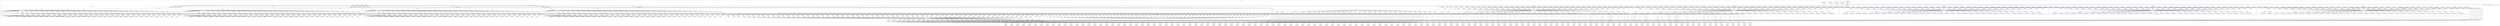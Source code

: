 digraph G {
rankdir=TB;
layout=dot;
subgraph cluster_1_1 {
label="tile_1_1_PE";
margin=15;
style=rounded;
rank=source;
subgraph cluster_1_1_CLK_DRV {
label="CLK_DRV";
"X1Y1.bel_CLK_DRV" [label="bel_CLK_DRV(z=0xffff)", shape=box];
"X1Y1.CLK_DRV.CLK_O" [label="CLK_O", shape=hexagon];
"X1Y1.bel_CLK_DRV" -> "X1Y1.CLK_DRV.CLK_O";
"X1Y1.user_clk_o";
"X1Y1.CLK_DRV.CLK_O" -> "X1Y1.user_clk_o";
}

subgraph "cluster_1_1_c0.ALU" {
label="c0.ALU";
"X1Y1.bel_c0.ALU" [label="bel_c0.ALU(z=0x0000)", shape=box];
"X1Y1.c0.ALU.data_in1[0]" [label="data_in1[0]", shape=hexagon];
"X1Y1.c0.data_in1[0]";
"X1Y1.c0.data_in1[0]" -> "X1Y1.c0.ALU.data_in1[0]";
"X1Y1.c0.ALU.data_in1[0]" -> "X1Y1.bel_c0.ALU";
"X1Y1.c0.ALU.data_in1[1]" [label="data_in1[1]", shape=hexagon];
"X1Y1.c0.data_in1[1]";
"X1Y1.c0.data_in1[1]" -> "X1Y1.c0.ALU.data_in1[1]";
"X1Y1.c0.ALU.data_in1[1]" -> "X1Y1.bel_c0.ALU";
"X1Y1.c0.ALU.data_in1[2]" [label="data_in1[2]", shape=hexagon];
"X1Y1.c0.data_in1[2]";
"X1Y1.c0.data_in1[2]" -> "X1Y1.c0.ALU.data_in1[2]";
"X1Y1.c0.ALU.data_in1[2]" -> "X1Y1.bel_c0.ALU";
"X1Y1.c0.ALU.data_in1[3]" [label="data_in1[3]", shape=hexagon];
"X1Y1.c0.data_in1[3]";
"X1Y1.c0.data_in1[3]" -> "X1Y1.c0.ALU.data_in1[3]";
"X1Y1.c0.ALU.data_in1[3]" -> "X1Y1.bel_c0.ALU";
"X1Y1.c0.ALU.data_in1[4]" [label="data_in1[4]", shape=hexagon];
"X1Y1.c0.data_in1[4]";
"X1Y1.c0.data_in1[4]" -> "X1Y1.c0.ALU.data_in1[4]";
"X1Y1.c0.ALU.data_in1[4]" -> "X1Y1.bel_c0.ALU";
"X1Y1.c0.ALU.data_in1[5]" [label="data_in1[5]", shape=hexagon];
"X1Y1.c0.data_in1[5]";
"X1Y1.c0.data_in1[5]" -> "X1Y1.c0.ALU.data_in1[5]";
"X1Y1.c0.ALU.data_in1[5]" -> "X1Y1.bel_c0.ALU";
"X1Y1.c0.ALU.data_in1[6]" [label="data_in1[6]", shape=hexagon];
"X1Y1.c0.data_in1[6]";
"X1Y1.c0.data_in1[6]" -> "X1Y1.c0.ALU.data_in1[6]";
"X1Y1.c0.ALU.data_in1[6]" -> "X1Y1.bel_c0.ALU";
"X1Y1.c0.ALU.data_in1[7]" [label="data_in1[7]", shape=hexagon];
"X1Y1.c0.data_in1[7]";
"X1Y1.c0.data_in1[7]" -> "X1Y1.c0.ALU.data_in1[7]";
"X1Y1.c0.ALU.data_in1[7]" -> "X1Y1.bel_c0.ALU";
"X1Y1.c0.ALU.data_in1[8]" [label="data_in1[8]", shape=hexagon];
"X1Y1.c0.data_in1[8]";
"X1Y1.c0.data_in1[8]" -> "X1Y1.c0.ALU.data_in1[8]";
"X1Y1.c0.ALU.data_in1[8]" -> "X1Y1.bel_c0.ALU";
"X1Y1.c0.ALU.data_in1[9]" [label="data_in1[9]", shape=hexagon];
"X1Y1.c0.data_in1[9]";
"X1Y1.c0.data_in1[9]" -> "X1Y1.c0.ALU.data_in1[9]";
"X1Y1.c0.ALU.data_in1[9]" -> "X1Y1.bel_c0.ALU";
"X1Y1.c0.ALU.data_in1[10]" [label="data_in1[10]", shape=hexagon];
"X1Y1.c0.data_in1[10]";
"X1Y1.c0.data_in1[10]" -> "X1Y1.c0.ALU.data_in1[10]";
"X1Y1.c0.ALU.data_in1[10]" -> "X1Y1.bel_c0.ALU";
"X1Y1.c0.ALU.data_in1[11]" [label="data_in1[11]", shape=hexagon];
"X1Y1.c0.data_in1[11]";
"X1Y1.c0.data_in1[11]" -> "X1Y1.c0.ALU.data_in1[11]";
"X1Y1.c0.ALU.data_in1[11]" -> "X1Y1.bel_c0.ALU";
"X1Y1.c0.ALU.data_in1[12]" [label="data_in1[12]", shape=hexagon];
"X1Y1.c0.data_in1[12]";
"X1Y1.c0.data_in1[12]" -> "X1Y1.c0.ALU.data_in1[12]";
"X1Y1.c0.ALU.data_in1[12]" -> "X1Y1.bel_c0.ALU";
"X1Y1.c0.ALU.data_in1[13]" [label="data_in1[13]", shape=hexagon];
"X1Y1.c0.data_in1[13]";
"X1Y1.c0.data_in1[13]" -> "X1Y1.c0.ALU.data_in1[13]";
"X1Y1.c0.ALU.data_in1[13]" -> "X1Y1.bel_c0.ALU";
"X1Y1.c0.ALU.data_in1[14]" [label="data_in1[14]", shape=hexagon];
"X1Y1.c0.data_in1[14]";
"X1Y1.c0.data_in1[14]" -> "X1Y1.c0.ALU.data_in1[14]";
"X1Y1.c0.ALU.data_in1[14]" -> "X1Y1.bel_c0.ALU";
"X1Y1.c0.ALU.data_in1[15]" [label="data_in1[15]", shape=hexagon];
"X1Y1.c0.data_in1[15]";
"X1Y1.c0.data_in1[15]" -> "X1Y1.c0.ALU.data_in1[15]";
"X1Y1.c0.ALU.data_in1[15]" -> "X1Y1.bel_c0.ALU";
"X1Y1.c0.ALU.data_in1[16]" [label="data_in1[16]", shape=hexagon];
"X1Y1.c0.data_in1[16]";
"X1Y1.c0.data_in1[16]" -> "X1Y1.c0.ALU.data_in1[16]";
"X1Y1.c0.ALU.data_in1[16]" -> "X1Y1.bel_c0.ALU";
"X1Y1.c0.ALU.data_in1[17]" [label="data_in1[17]", shape=hexagon];
"X1Y1.c0.data_in1[17]";
"X1Y1.c0.data_in1[17]" -> "X1Y1.c0.ALU.data_in1[17]";
"X1Y1.c0.ALU.data_in1[17]" -> "X1Y1.bel_c0.ALU";
"X1Y1.c0.ALU.data_in1[18]" [label="data_in1[18]", shape=hexagon];
"X1Y1.c0.data_in1[18]";
"X1Y1.c0.data_in1[18]" -> "X1Y1.c0.ALU.data_in1[18]";
"X1Y1.c0.ALU.data_in1[18]" -> "X1Y1.bel_c0.ALU";
"X1Y1.c0.ALU.data_in1[19]" [label="data_in1[19]", shape=hexagon];
"X1Y1.c0.data_in1[19]";
"X1Y1.c0.data_in1[19]" -> "X1Y1.c0.ALU.data_in1[19]";
"X1Y1.c0.ALU.data_in1[19]" -> "X1Y1.bel_c0.ALU";
"X1Y1.c0.ALU.data_in1[20]" [label="data_in1[20]", shape=hexagon];
"X1Y1.c0.data_in1[20]";
"X1Y1.c0.data_in1[20]" -> "X1Y1.c0.ALU.data_in1[20]";
"X1Y1.c0.ALU.data_in1[20]" -> "X1Y1.bel_c0.ALU";
"X1Y1.c0.ALU.data_in1[21]" [label="data_in1[21]", shape=hexagon];
"X1Y1.c0.data_in1[21]";
"X1Y1.c0.data_in1[21]" -> "X1Y1.c0.ALU.data_in1[21]";
"X1Y1.c0.ALU.data_in1[21]" -> "X1Y1.bel_c0.ALU";
"X1Y1.c0.ALU.data_in1[22]" [label="data_in1[22]", shape=hexagon];
"X1Y1.c0.data_in1[22]";
"X1Y1.c0.data_in1[22]" -> "X1Y1.c0.ALU.data_in1[22]";
"X1Y1.c0.ALU.data_in1[22]" -> "X1Y1.bel_c0.ALU";
"X1Y1.c0.ALU.data_in1[23]" [label="data_in1[23]", shape=hexagon];
"X1Y1.c0.data_in1[23]";
"X1Y1.c0.data_in1[23]" -> "X1Y1.c0.ALU.data_in1[23]";
"X1Y1.c0.ALU.data_in1[23]" -> "X1Y1.bel_c0.ALU";
"X1Y1.c0.ALU.data_in1[24]" [label="data_in1[24]", shape=hexagon];
"X1Y1.c0.data_in1[24]";
"X1Y1.c0.data_in1[24]" -> "X1Y1.c0.ALU.data_in1[24]";
"X1Y1.c0.ALU.data_in1[24]" -> "X1Y1.bel_c0.ALU";
"X1Y1.c0.ALU.data_in1[25]" [label="data_in1[25]", shape=hexagon];
"X1Y1.c0.data_in1[25]";
"X1Y1.c0.data_in1[25]" -> "X1Y1.c0.ALU.data_in1[25]";
"X1Y1.c0.ALU.data_in1[25]" -> "X1Y1.bel_c0.ALU";
"X1Y1.c0.ALU.data_in1[26]" [label="data_in1[26]", shape=hexagon];
"X1Y1.c0.data_in1[26]";
"X1Y1.c0.data_in1[26]" -> "X1Y1.c0.ALU.data_in1[26]";
"X1Y1.c0.ALU.data_in1[26]" -> "X1Y1.bel_c0.ALU";
"X1Y1.c0.ALU.data_in1[27]" [label="data_in1[27]", shape=hexagon];
"X1Y1.c0.data_in1[27]";
"X1Y1.c0.data_in1[27]" -> "X1Y1.c0.ALU.data_in1[27]";
"X1Y1.c0.ALU.data_in1[27]" -> "X1Y1.bel_c0.ALU";
"X1Y1.c0.ALU.data_in1[28]" [label="data_in1[28]", shape=hexagon];
"X1Y1.c0.data_in1[28]";
"X1Y1.c0.data_in1[28]" -> "X1Y1.c0.ALU.data_in1[28]";
"X1Y1.c0.ALU.data_in1[28]" -> "X1Y1.bel_c0.ALU";
"X1Y1.c0.ALU.data_in1[29]" [label="data_in1[29]", shape=hexagon];
"X1Y1.c0.data_in1[29]";
"X1Y1.c0.data_in1[29]" -> "X1Y1.c0.ALU.data_in1[29]";
"X1Y1.c0.ALU.data_in1[29]" -> "X1Y1.bel_c0.ALU";
"X1Y1.c0.ALU.data_in1[30]" [label="data_in1[30]", shape=hexagon];
"X1Y1.c0.data_in1[30]";
"X1Y1.c0.data_in1[30]" -> "X1Y1.c0.ALU.data_in1[30]";
"X1Y1.c0.ALU.data_in1[30]" -> "X1Y1.bel_c0.ALU";
"X1Y1.c0.ALU.data_in1[31]" [label="data_in1[31]", shape=hexagon];
"X1Y1.c0.data_in1[31]";
"X1Y1.c0.data_in1[31]" -> "X1Y1.c0.ALU.data_in1[31]";
"X1Y1.c0.ALU.data_in1[31]" -> "X1Y1.bel_c0.ALU";
"X1Y1.c0.ALU.data_in2[0]" [label="data_in2[0]", shape=hexagon];
"X1Y1.c0.data_in2[0]";
"X1Y1.c0.data_in2[0]" -> "X1Y1.c0.ALU.data_in2[0]";
"X1Y1.c0.ALU.data_in2[0]" -> "X1Y1.bel_c0.ALU";
"X1Y1.c0.ALU.data_in2[1]" [label="data_in2[1]", shape=hexagon];
"X1Y1.c0.data_in2[1]";
"X1Y1.c0.data_in2[1]" -> "X1Y1.c0.ALU.data_in2[1]";
"X1Y1.c0.ALU.data_in2[1]" -> "X1Y1.bel_c0.ALU";
"X1Y1.c0.ALU.data_in2[2]" [label="data_in2[2]", shape=hexagon];
"X1Y1.c0.data_in2[2]";
"X1Y1.c0.data_in2[2]" -> "X1Y1.c0.ALU.data_in2[2]";
"X1Y1.c0.ALU.data_in2[2]" -> "X1Y1.bel_c0.ALU";
"X1Y1.c0.ALU.data_in2[3]" [label="data_in2[3]", shape=hexagon];
"X1Y1.c0.data_in2[3]";
"X1Y1.c0.data_in2[3]" -> "X1Y1.c0.ALU.data_in2[3]";
"X1Y1.c0.ALU.data_in2[3]" -> "X1Y1.bel_c0.ALU";
"X1Y1.c0.ALU.data_in2[4]" [label="data_in2[4]", shape=hexagon];
"X1Y1.c0.data_in2[4]";
"X1Y1.c0.data_in2[4]" -> "X1Y1.c0.ALU.data_in2[4]";
"X1Y1.c0.ALU.data_in2[4]" -> "X1Y1.bel_c0.ALU";
"X1Y1.c0.ALU.data_in2[5]" [label="data_in2[5]", shape=hexagon];
"X1Y1.c0.data_in2[5]";
"X1Y1.c0.data_in2[5]" -> "X1Y1.c0.ALU.data_in2[5]";
"X1Y1.c0.ALU.data_in2[5]" -> "X1Y1.bel_c0.ALU";
"X1Y1.c0.ALU.data_in2[6]" [label="data_in2[6]", shape=hexagon];
"X1Y1.c0.data_in2[6]";
"X1Y1.c0.data_in2[6]" -> "X1Y1.c0.ALU.data_in2[6]";
"X1Y1.c0.ALU.data_in2[6]" -> "X1Y1.bel_c0.ALU";
"X1Y1.c0.ALU.data_in2[7]" [label="data_in2[7]", shape=hexagon];
"X1Y1.c0.data_in2[7]";
"X1Y1.c0.data_in2[7]" -> "X1Y1.c0.ALU.data_in2[7]";
"X1Y1.c0.ALU.data_in2[7]" -> "X1Y1.bel_c0.ALU";
"X1Y1.c0.ALU.data_in2[8]" [label="data_in2[8]", shape=hexagon];
"X1Y1.c0.data_in2[8]";
"X1Y1.c0.data_in2[8]" -> "X1Y1.c0.ALU.data_in2[8]";
"X1Y1.c0.ALU.data_in2[8]" -> "X1Y1.bel_c0.ALU";
"X1Y1.c0.ALU.data_in2[9]" [label="data_in2[9]", shape=hexagon];
"X1Y1.c0.data_in2[9]";
"X1Y1.c0.data_in2[9]" -> "X1Y1.c0.ALU.data_in2[9]";
"X1Y1.c0.ALU.data_in2[9]" -> "X1Y1.bel_c0.ALU";
"X1Y1.c0.ALU.data_in2[10]" [label="data_in2[10]", shape=hexagon];
"X1Y1.c0.data_in2[10]";
"X1Y1.c0.data_in2[10]" -> "X1Y1.c0.ALU.data_in2[10]";
"X1Y1.c0.ALU.data_in2[10]" -> "X1Y1.bel_c0.ALU";
"X1Y1.c0.ALU.data_in2[11]" [label="data_in2[11]", shape=hexagon];
"X1Y1.c0.data_in2[11]";
"X1Y1.c0.data_in2[11]" -> "X1Y1.c0.ALU.data_in2[11]";
"X1Y1.c0.ALU.data_in2[11]" -> "X1Y1.bel_c0.ALU";
"X1Y1.c0.ALU.data_in2[12]" [label="data_in2[12]", shape=hexagon];
"X1Y1.c0.data_in2[12]";
"X1Y1.c0.data_in2[12]" -> "X1Y1.c0.ALU.data_in2[12]";
"X1Y1.c0.ALU.data_in2[12]" -> "X1Y1.bel_c0.ALU";
"X1Y1.c0.ALU.data_in2[13]" [label="data_in2[13]", shape=hexagon];
"X1Y1.c0.data_in2[13]";
"X1Y1.c0.data_in2[13]" -> "X1Y1.c0.ALU.data_in2[13]";
"X1Y1.c0.ALU.data_in2[13]" -> "X1Y1.bel_c0.ALU";
"X1Y1.c0.ALU.data_in2[14]" [label="data_in2[14]", shape=hexagon];
"X1Y1.c0.data_in2[14]";
"X1Y1.c0.data_in2[14]" -> "X1Y1.c0.ALU.data_in2[14]";
"X1Y1.c0.ALU.data_in2[14]" -> "X1Y1.bel_c0.ALU";
"X1Y1.c0.ALU.data_in2[15]" [label="data_in2[15]", shape=hexagon];
"X1Y1.c0.data_in2[15]";
"X1Y1.c0.data_in2[15]" -> "X1Y1.c0.ALU.data_in2[15]";
"X1Y1.c0.ALU.data_in2[15]" -> "X1Y1.bel_c0.ALU";
"X1Y1.c0.ALU.data_in2[16]" [label="data_in2[16]", shape=hexagon];
"X1Y1.c0.data_in2[16]";
"X1Y1.c0.data_in2[16]" -> "X1Y1.c0.ALU.data_in2[16]";
"X1Y1.c0.ALU.data_in2[16]" -> "X1Y1.bel_c0.ALU";
"X1Y1.c0.ALU.data_in2[17]" [label="data_in2[17]", shape=hexagon];
"X1Y1.c0.data_in2[17]";
"X1Y1.c0.data_in2[17]" -> "X1Y1.c0.ALU.data_in2[17]";
"X1Y1.c0.ALU.data_in2[17]" -> "X1Y1.bel_c0.ALU";
"X1Y1.c0.ALU.data_in2[18]" [label="data_in2[18]", shape=hexagon];
"X1Y1.c0.data_in2[18]";
"X1Y1.c0.data_in2[18]" -> "X1Y1.c0.ALU.data_in2[18]";
"X1Y1.c0.ALU.data_in2[18]" -> "X1Y1.bel_c0.ALU";
"X1Y1.c0.ALU.data_in2[19]" [label="data_in2[19]", shape=hexagon];
"X1Y1.c0.data_in2[19]";
"X1Y1.c0.data_in2[19]" -> "X1Y1.c0.ALU.data_in2[19]";
"X1Y1.c0.ALU.data_in2[19]" -> "X1Y1.bel_c0.ALU";
"X1Y1.c0.ALU.data_in2[20]" [label="data_in2[20]", shape=hexagon];
"X1Y1.c0.data_in2[20]";
"X1Y1.c0.data_in2[20]" -> "X1Y1.c0.ALU.data_in2[20]";
"X1Y1.c0.ALU.data_in2[20]" -> "X1Y1.bel_c0.ALU";
"X1Y1.c0.ALU.data_in2[21]" [label="data_in2[21]", shape=hexagon];
"X1Y1.c0.data_in2[21]";
"X1Y1.c0.data_in2[21]" -> "X1Y1.c0.ALU.data_in2[21]";
"X1Y1.c0.ALU.data_in2[21]" -> "X1Y1.bel_c0.ALU";
"X1Y1.c0.ALU.data_in2[22]" [label="data_in2[22]", shape=hexagon];
"X1Y1.c0.data_in2[22]";
"X1Y1.c0.data_in2[22]" -> "X1Y1.c0.ALU.data_in2[22]";
"X1Y1.c0.ALU.data_in2[22]" -> "X1Y1.bel_c0.ALU";
"X1Y1.c0.ALU.data_in2[23]" [label="data_in2[23]", shape=hexagon];
"X1Y1.c0.data_in2[23]";
"X1Y1.c0.data_in2[23]" -> "X1Y1.c0.ALU.data_in2[23]";
"X1Y1.c0.ALU.data_in2[23]" -> "X1Y1.bel_c0.ALU";
"X1Y1.c0.ALU.data_in2[24]" [label="data_in2[24]", shape=hexagon];
"X1Y1.c0.data_in2[24]";
"X1Y1.c0.data_in2[24]" -> "X1Y1.c0.ALU.data_in2[24]";
"X1Y1.c0.ALU.data_in2[24]" -> "X1Y1.bel_c0.ALU";
"X1Y1.c0.ALU.data_in2[25]" [label="data_in2[25]", shape=hexagon];
"X1Y1.c0.data_in2[25]";
"X1Y1.c0.data_in2[25]" -> "X1Y1.c0.ALU.data_in2[25]";
"X1Y1.c0.ALU.data_in2[25]" -> "X1Y1.bel_c0.ALU";
"X1Y1.c0.ALU.data_in2[26]" [label="data_in2[26]", shape=hexagon];
"X1Y1.c0.data_in2[26]";
"X1Y1.c0.data_in2[26]" -> "X1Y1.c0.ALU.data_in2[26]";
"X1Y1.c0.ALU.data_in2[26]" -> "X1Y1.bel_c0.ALU";
"X1Y1.c0.ALU.data_in2[27]" [label="data_in2[27]", shape=hexagon];
"X1Y1.c0.data_in2[27]";
"X1Y1.c0.data_in2[27]" -> "X1Y1.c0.ALU.data_in2[27]";
"X1Y1.c0.ALU.data_in2[27]" -> "X1Y1.bel_c0.ALU";
"X1Y1.c0.ALU.data_in2[28]" [label="data_in2[28]", shape=hexagon];
"X1Y1.c0.data_in2[28]";
"X1Y1.c0.data_in2[28]" -> "X1Y1.c0.ALU.data_in2[28]";
"X1Y1.c0.ALU.data_in2[28]" -> "X1Y1.bel_c0.ALU";
"X1Y1.c0.ALU.data_in2[29]" [label="data_in2[29]", shape=hexagon];
"X1Y1.c0.data_in2[29]";
"X1Y1.c0.data_in2[29]" -> "X1Y1.c0.ALU.data_in2[29]";
"X1Y1.c0.ALU.data_in2[29]" -> "X1Y1.bel_c0.ALU";
"X1Y1.c0.ALU.data_in2[30]" [label="data_in2[30]", shape=hexagon];
"X1Y1.c0.data_in2[30]";
"X1Y1.c0.data_in2[30]" -> "X1Y1.c0.ALU.data_in2[30]";
"X1Y1.c0.ALU.data_in2[30]" -> "X1Y1.bel_c0.ALU";
"X1Y1.c0.ALU.data_in2[31]" [label="data_in2[31]", shape=hexagon];
"X1Y1.c0.data_in2[31]";
"X1Y1.c0.data_in2[31]" -> "X1Y1.c0.ALU.data_in2[31]";
"X1Y1.c0.ALU.data_in2[31]" -> "X1Y1.bel_c0.ALU";
"X1Y1.c0.ALU.data_in3" [label="data_in3", shape=hexagon];
"X1Y1.c0.data_in3";
"X1Y1.c0.data_in3" -> "X1Y1.c0.ALU.data_in3";
"X1Y1.c0.ALU.data_in3" -> "X1Y1.bel_c0.ALU";
"X1Y1.c0.ALU.data_out[0]" [label="data_out[0]", shape=hexagon];
"X1Y1.bel_c0.ALU" -> "X1Y1.c0.ALU.data_out[0]";
"X1Y1.c0.data_out[0]";
"X1Y1.c0.ALU.data_out[0]" -> "X1Y1.c0.data_out[0]";
"X1Y1.c0.ALU.data_out[1]" [label="data_out[1]", shape=hexagon];
"X1Y1.bel_c0.ALU" -> "X1Y1.c0.ALU.data_out[1]";
"X1Y1.c0.data_out[1]";
"X1Y1.c0.ALU.data_out[1]" -> "X1Y1.c0.data_out[1]";
"X1Y1.c0.ALU.data_out[2]" [label="data_out[2]", shape=hexagon];
"X1Y1.bel_c0.ALU" -> "X1Y1.c0.ALU.data_out[2]";
"X1Y1.c0.data_out[2]";
"X1Y1.c0.ALU.data_out[2]" -> "X1Y1.c0.data_out[2]";
"X1Y1.c0.ALU.data_out[3]" [label="data_out[3]", shape=hexagon];
"X1Y1.bel_c0.ALU" -> "X1Y1.c0.ALU.data_out[3]";
"X1Y1.c0.data_out[3]";
"X1Y1.c0.ALU.data_out[3]" -> "X1Y1.c0.data_out[3]";
"X1Y1.c0.ALU.data_out[4]" [label="data_out[4]", shape=hexagon];
"X1Y1.bel_c0.ALU" -> "X1Y1.c0.ALU.data_out[4]";
"X1Y1.c0.data_out[4]";
"X1Y1.c0.ALU.data_out[4]" -> "X1Y1.c0.data_out[4]";
"X1Y1.c0.ALU.data_out[5]" [label="data_out[5]", shape=hexagon];
"X1Y1.bel_c0.ALU" -> "X1Y1.c0.ALU.data_out[5]";
"X1Y1.c0.data_out[5]";
"X1Y1.c0.ALU.data_out[5]" -> "X1Y1.c0.data_out[5]";
"X1Y1.c0.ALU.data_out[6]" [label="data_out[6]", shape=hexagon];
"X1Y1.bel_c0.ALU" -> "X1Y1.c0.ALU.data_out[6]";
"X1Y1.c0.data_out[6]";
"X1Y1.c0.ALU.data_out[6]" -> "X1Y1.c0.data_out[6]";
"X1Y1.c0.ALU.data_out[7]" [label="data_out[7]", shape=hexagon];
"X1Y1.bel_c0.ALU" -> "X1Y1.c0.ALU.data_out[7]";
"X1Y1.c0.data_out[7]";
"X1Y1.c0.ALU.data_out[7]" -> "X1Y1.c0.data_out[7]";
"X1Y1.c0.ALU.data_out[8]" [label="data_out[8]", shape=hexagon];
"X1Y1.bel_c0.ALU" -> "X1Y1.c0.ALU.data_out[8]";
"X1Y1.c0.data_out[8]";
"X1Y1.c0.ALU.data_out[8]" -> "X1Y1.c0.data_out[8]";
"X1Y1.c0.ALU.data_out[9]" [label="data_out[9]", shape=hexagon];
"X1Y1.bel_c0.ALU" -> "X1Y1.c0.ALU.data_out[9]";
"X1Y1.c0.data_out[9]";
"X1Y1.c0.ALU.data_out[9]" -> "X1Y1.c0.data_out[9]";
"X1Y1.c0.ALU.data_out[10]" [label="data_out[10]", shape=hexagon];
"X1Y1.bel_c0.ALU" -> "X1Y1.c0.ALU.data_out[10]";
"X1Y1.c0.data_out[10]";
"X1Y1.c0.ALU.data_out[10]" -> "X1Y1.c0.data_out[10]";
"X1Y1.c0.ALU.data_out[11]" [label="data_out[11]", shape=hexagon];
"X1Y1.bel_c0.ALU" -> "X1Y1.c0.ALU.data_out[11]";
"X1Y1.c0.data_out[11]";
"X1Y1.c0.ALU.data_out[11]" -> "X1Y1.c0.data_out[11]";
"X1Y1.c0.ALU.data_out[12]" [label="data_out[12]", shape=hexagon];
"X1Y1.bel_c0.ALU" -> "X1Y1.c0.ALU.data_out[12]";
"X1Y1.c0.data_out[12]";
"X1Y1.c0.ALU.data_out[12]" -> "X1Y1.c0.data_out[12]";
"X1Y1.c0.ALU.data_out[13]" [label="data_out[13]", shape=hexagon];
"X1Y1.bel_c0.ALU" -> "X1Y1.c0.ALU.data_out[13]";
"X1Y1.c0.data_out[13]";
"X1Y1.c0.ALU.data_out[13]" -> "X1Y1.c0.data_out[13]";
"X1Y1.c0.ALU.data_out[14]" [label="data_out[14]", shape=hexagon];
"X1Y1.bel_c0.ALU" -> "X1Y1.c0.ALU.data_out[14]";
"X1Y1.c0.data_out[14]";
"X1Y1.c0.ALU.data_out[14]" -> "X1Y1.c0.data_out[14]";
"X1Y1.c0.ALU.data_out[15]" [label="data_out[15]", shape=hexagon];
"X1Y1.bel_c0.ALU" -> "X1Y1.c0.ALU.data_out[15]";
"X1Y1.c0.data_out[15]";
"X1Y1.c0.ALU.data_out[15]" -> "X1Y1.c0.data_out[15]";
"X1Y1.c0.ALU.data_out[16]" [label="data_out[16]", shape=hexagon];
"X1Y1.bel_c0.ALU" -> "X1Y1.c0.ALU.data_out[16]";
"X1Y1.c0.data_out[16]";
"X1Y1.c0.ALU.data_out[16]" -> "X1Y1.c0.data_out[16]";
"X1Y1.c0.ALU.data_out[17]" [label="data_out[17]", shape=hexagon];
"X1Y1.bel_c0.ALU" -> "X1Y1.c0.ALU.data_out[17]";
"X1Y1.c0.data_out[17]";
"X1Y1.c0.ALU.data_out[17]" -> "X1Y1.c0.data_out[17]";
"X1Y1.c0.ALU.data_out[18]" [label="data_out[18]", shape=hexagon];
"X1Y1.bel_c0.ALU" -> "X1Y1.c0.ALU.data_out[18]";
"X1Y1.c0.data_out[18]";
"X1Y1.c0.ALU.data_out[18]" -> "X1Y1.c0.data_out[18]";
"X1Y1.c0.ALU.data_out[19]" [label="data_out[19]", shape=hexagon];
"X1Y1.bel_c0.ALU" -> "X1Y1.c0.ALU.data_out[19]";
"X1Y1.c0.data_out[19]";
"X1Y1.c0.ALU.data_out[19]" -> "X1Y1.c0.data_out[19]";
"X1Y1.c0.ALU.data_out[20]" [label="data_out[20]", shape=hexagon];
"X1Y1.bel_c0.ALU" -> "X1Y1.c0.ALU.data_out[20]";
"X1Y1.c0.data_out[20]";
"X1Y1.c0.ALU.data_out[20]" -> "X1Y1.c0.data_out[20]";
"X1Y1.c0.ALU.data_out[21]" [label="data_out[21]", shape=hexagon];
"X1Y1.bel_c0.ALU" -> "X1Y1.c0.ALU.data_out[21]";
"X1Y1.c0.data_out[21]";
"X1Y1.c0.ALU.data_out[21]" -> "X1Y1.c0.data_out[21]";
"X1Y1.c0.ALU.data_out[22]" [label="data_out[22]", shape=hexagon];
"X1Y1.bel_c0.ALU" -> "X1Y1.c0.ALU.data_out[22]";
"X1Y1.c0.data_out[22]";
"X1Y1.c0.ALU.data_out[22]" -> "X1Y1.c0.data_out[22]";
"X1Y1.c0.ALU.data_out[23]" [label="data_out[23]", shape=hexagon];
"X1Y1.bel_c0.ALU" -> "X1Y1.c0.ALU.data_out[23]";
"X1Y1.c0.data_out[23]";
"X1Y1.c0.ALU.data_out[23]" -> "X1Y1.c0.data_out[23]";
"X1Y1.c0.ALU.data_out[24]" [label="data_out[24]", shape=hexagon];
"X1Y1.bel_c0.ALU" -> "X1Y1.c0.ALU.data_out[24]";
"X1Y1.c0.data_out[24]";
"X1Y1.c0.ALU.data_out[24]" -> "X1Y1.c0.data_out[24]";
"X1Y1.c0.ALU.data_out[25]" [label="data_out[25]", shape=hexagon];
"X1Y1.bel_c0.ALU" -> "X1Y1.c0.ALU.data_out[25]";
"X1Y1.c0.data_out[25]";
"X1Y1.c0.ALU.data_out[25]" -> "X1Y1.c0.data_out[25]";
"X1Y1.c0.ALU.data_out[26]" [label="data_out[26]", shape=hexagon];
"X1Y1.bel_c0.ALU" -> "X1Y1.c0.ALU.data_out[26]";
"X1Y1.c0.data_out[26]";
"X1Y1.c0.ALU.data_out[26]" -> "X1Y1.c0.data_out[26]";
"X1Y1.c0.ALU.data_out[27]" [label="data_out[27]", shape=hexagon];
"X1Y1.bel_c0.ALU" -> "X1Y1.c0.ALU.data_out[27]";
"X1Y1.c0.data_out[27]";
"X1Y1.c0.ALU.data_out[27]" -> "X1Y1.c0.data_out[27]";
"X1Y1.c0.ALU.data_out[28]" [label="data_out[28]", shape=hexagon];
"X1Y1.bel_c0.ALU" -> "X1Y1.c0.ALU.data_out[28]";
"X1Y1.c0.data_out[28]";
"X1Y1.c0.ALU.data_out[28]" -> "X1Y1.c0.data_out[28]";
"X1Y1.c0.ALU.data_out[29]" [label="data_out[29]", shape=hexagon];
"X1Y1.bel_c0.ALU" -> "X1Y1.c0.ALU.data_out[29]";
"X1Y1.c0.data_out[29]";
"X1Y1.c0.ALU.data_out[29]" -> "X1Y1.c0.data_out[29]";
"X1Y1.c0.ALU.data_out[30]" [label="data_out[30]", shape=hexagon];
"X1Y1.bel_c0.ALU" -> "X1Y1.c0.ALU.data_out[30]";
"X1Y1.c0.data_out[30]";
"X1Y1.c0.ALU.data_out[30]" -> "X1Y1.c0.data_out[30]";
"X1Y1.c0.ALU.data_out[31]" [label="data_out[31]", shape=hexagon];
"X1Y1.bel_c0.ALU" -> "X1Y1.c0.ALU.data_out[31]";
"X1Y1.c0.data_out[31]";
"X1Y1.c0.ALU.data_out[31]" -> "X1Y1.c0.data_out[31]";
}

subgraph "cluster_1_1_c0.compare" {
label="c0.compare";
"X1Y1.bel_c0.compare" [label="bel_c0.compare(z=0x0001)", shape=box];
"X1Y1.c0.compare.A[0]" [label="A[0]", shape=hexagon];
"X1Y1.c0.A[0]";
"X1Y1.c0.A[0]" -> "X1Y1.c0.compare.A[0]";
"X1Y1.c0.compare.A[0]" -> "X1Y1.bel_c0.compare";
"X1Y1.c0.compare.A[1]" [label="A[1]", shape=hexagon];
"X1Y1.c0.A[1]";
"X1Y1.c0.A[1]" -> "X1Y1.c0.compare.A[1]";
"X1Y1.c0.compare.A[1]" -> "X1Y1.bel_c0.compare";
"X1Y1.c0.compare.A[2]" [label="A[2]", shape=hexagon];
"X1Y1.c0.A[2]";
"X1Y1.c0.A[2]" -> "X1Y1.c0.compare.A[2]";
"X1Y1.c0.compare.A[2]" -> "X1Y1.bel_c0.compare";
"X1Y1.c0.compare.A[3]" [label="A[3]", shape=hexagon];
"X1Y1.c0.A[3]";
"X1Y1.c0.A[3]" -> "X1Y1.c0.compare.A[3]";
"X1Y1.c0.compare.A[3]" -> "X1Y1.bel_c0.compare";
"X1Y1.c0.compare.A[4]" [label="A[4]", shape=hexagon];
"X1Y1.c0.A[4]";
"X1Y1.c0.A[4]" -> "X1Y1.c0.compare.A[4]";
"X1Y1.c0.compare.A[4]" -> "X1Y1.bel_c0.compare";
"X1Y1.c0.compare.A[5]" [label="A[5]", shape=hexagon];
"X1Y1.c0.A[5]";
"X1Y1.c0.A[5]" -> "X1Y1.c0.compare.A[5]";
"X1Y1.c0.compare.A[5]" -> "X1Y1.bel_c0.compare";
"X1Y1.c0.compare.A[6]" [label="A[6]", shape=hexagon];
"X1Y1.c0.A[6]";
"X1Y1.c0.A[6]" -> "X1Y1.c0.compare.A[6]";
"X1Y1.c0.compare.A[6]" -> "X1Y1.bel_c0.compare";
"X1Y1.c0.compare.A[7]" [label="A[7]", shape=hexagon];
"X1Y1.c0.A[7]";
"X1Y1.c0.A[7]" -> "X1Y1.c0.compare.A[7]";
"X1Y1.c0.compare.A[7]" -> "X1Y1.bel_c0.compare";
"X1Y1.c0.compare.A[8]" [label="A[8]", shape=hexagon];
"X1Y1.c0.A[8]";
"X1Y1.c0.A[8]" -> "X1Y1.c0.compare.A[8]";
"X1Y1.c0.compare.A[8]" -> "X1Y1.bel_c0.compare";
"X1Y1.c0.compare.A[9]" [label="A[9]", shape=hexagon];
"X1Y1.c0.A[9]";
"X1Y1.c0.A[9]" -> "X1Y1.c0.compare.A[9]";
"X1Y1.c0.compare.A[9]" -> "X1Y1.bel_c0.compare";
"X1Y1.c0.compare.A[10]" [label="A[10]", shape=hexagon];
"X1Y1.c0.A[10]";
"X1Y1.c0.A[10]" -> "X1Y1.c0.compare.A[10]";
"X1Y1.c0.compare.A[10]" -> "X1Y1.bel_c0.compare";
"X1Y1.c0.compare.A[11]" [label="A[11]", shape=hexagon];
"X1Y1.c0.A[11]";
"X1Y1.c0.A[11]" -> "X1Y1.c0.compare.A[11]";
"X1Y1.c0.compare.A[11]" -> "X1Y1.bel_c0.compare";
"X1Y1.c0.compare.A[12]" [label="A[12]", shape=hexagon];
"X1Y1.c0.A[12]";
"X1Y1.c0.A[12]" -> "X1Y1.c0.compare.A[12]";
"X1Y1.c0.compare.A[12]" -> "X1Y1.bel_c0.compare";
"X1Y1.c0.compare.A[13]" [label="A[13]", shape=hexagon];
"X1Y1.c0.A[13]";
"X1Y1.c0.A[13]" -> "X1Y1.c0.compare.A[13]";
"X1Y1.c0.compare.A[13]" -> "X1Y1.bel_c0.compare";
"X1Y1.c0.compare.A[14]" [label="A[14]", shape=hexagon];
"X1Y1.c0.A[14]";
"X1Y1.c0.A[14]" -> "X1Y1.c0.compare.A[14]";
"X1Y1.c0.compare.A[14]" -> "X1Y1.bel_c0.compare";
"X1Y1.c0.compare.A[15]" [label="A[15]", shape=hexagon];
"X1Y1.c0.A[15]";
"X1Y1.c0.A[15]" -> "X1Y1.c0.compare.A[15]";
"X1Y1.c0.compare.A[15]" -> "X1Y1.bel_c0.compare";
"X1Y1.c0.compare.A[16]" [label="A[16]", shape=hexagon];
"X1Y1.c0.A[16]";
"X1Y1.c0.A[16]" -> "X1Y1.c0.compare.A[16]";
"X1Y1.c0.compare.A[16]" -> "X1Y1.bel_c0.compare";
"X1Y1.c0.compare.A[17]" [label="A[17]", shape=hexagon];
"X1Y1.c0.A[17]";
"X1Y1.c0.A[17]" -> "X1Y1.c0.compare.A[17]";
"X1Y1.c0.compare.A[17]" -> "X1Y1.bel_c0.compare";
"X1Y1.c0.compare.A[18]" [label="A[18]", shape=hexagon];
"X1Y1.c0.A[18]";
"X1Y1.c0.A[18]" -> "X1Y1.c0.compare.A[18]";
"X1Y1.c0.compare.A[18]" -> "X1Y1.bel_c0.compare";
"X1Y1.c0.compare.A[19]" [label="A[19]", shape=hexagon];
"X1Y1.c0.A[19]";
"X1Y1.c0.A[19]" -> "X1Y1.c0.compare.A[19]";
"X1Y1.c0.compare.A[19]" -> "X1Y1.bel_c0.compare";
"X1Y1.c0.compare.A[20]" [label="A[20]", shape=hexagon];
"X1Y1.c0.A[20]";
"X1Y1.c0.A[20]" -> "X1Y1.c0.compare.A[20]";
"X1Y1.c0.compare.A[20]" -> "X1Y1.bel_c0.compare";
"X1Y1.c0.compare.A[21]" [label="A[21]", shape=hexagon];
"X1Y1.c0.A[21]";
"X1Y1.c0.A[21]" -> "X1Y1.c0.compare.A[21]";
"X1Y1.c0.compare.A[21]" -> "X1Y1.bel_c0.compare";
"X1Y1.c0.compare.A[22]" [label="A[22]", shape=hexagon];
"X1Y1.c0.A[22]";
"X1Y1.c0.A[22]" -> "X1Y1.c0.compare.A[22]";
"X1Y1.c0.compare.A[22]" -> "X1Y1.bel_c0.compare";
"X1Y1.c0.compare.A[23]" [label="A[23]", shape=hexagon];
"X1Y1.c0.A[23]";
"X1Y1.c0.A[23]" -> "X1Y1.c0.compare.A[23]";
"X1Y1.c0.compare.A[23]" -> "X1Y1.bel_c0.compare";
"X1Y1.c0.compare.A[24]" [label="A[24]", shape=hexagon];
"X1Y1.c0.A[24]";
"X1Y1.c0.A[24]" -> "X1Y1.c0.compare.A[24]";
"X1Y1.c0.compare.A[24]" -> "X1Y1.bel_c0.compare";
"X1Y1.c0.compare.A[25]" [label="A[25]", shape=hexagon];
"X1Y1.c0.A[25]";
"X1Y1.c0.A[25]" -> "X1Y1.c0.compare.A[25]";
"X1Y1.c0.compare.A[25]" -> "X1Y1.bel_c0.compare";
"X1Y1.c0.compare.A[26]" [label="A[26]", shape=hexagon];
"X1Y1.c0.A[26]";
"X1Y1.c0.A[26]" -> "X1Y1.c0.compare.A[26]";
"X1Y1.c0.compare.A[26]" -> "X1Y1.bel_c0.compare";
"X1Y1.c0.compare.A[27]" [label="A[27]", shape=hexagon];
"X1Y1.c0.A[27]";
"X1Y1.c0.A[27]" -> "X1Y1.c0.compare.A[27]";
"X1Y1.c0.compare.A[27]" -> "X1Y1.bel_c0.compare";
"X1Y1.c0.compare.A[28]" [label="A[28]", shape=hexagon];
"X1Y1.c0.A[28]";
"X1Y1.c0.A[28]" -> "X1Y1.c0.compare.A[28]";
"X1Y1.c0.compare.A[28]" -> "X1Y1.bel_c0.compare";
"X1Y1.c0.compare.A[29]" [label="A[29]", shape=hexagon];
"X1Y1.c0.A[29]";
"X1Y1.c0.A[29]" -> "X1Y1.c0.compare.A[29]";
"X1Y1.c0.compare.A[29]" -> "X1Y1.bel_c0.compare";
"X1Y1.c0.compare.A[30]" [label="A[30]", shape=hexagon];
"X1Y1.c0.A[30]";
"X1Y1.c0.A[30]" -> "X1Y1.c0.compare.A[30]";
"X1Y1.c0.compare.A[30]" -> "X1Y1.bel_c0.compare";
"X1Y1.c0.compare.A[31]" [label="A[31]", shape=hexagon];
"X1Y1.c0.A[31]";
"X1Y1.c0.A[31]" -> "X1Y1.c0.compare.A[31]";
"X1Y1.c0.compare.A[31]" -> "X1Y1.bel_c0.compare";
"X1Y1.c0.compare.B[0]" [label="B[0]", shape=hexagon];
"X1Y1.c0.B[0]";
"X1Y1.c0.B[0]" -> "X1Y1.c0.compare.B[0]";
"X1Y1.c0.compare.B[0]" -> "X1Y1.bel_c0.compare";
"X1Y1.c0.compare.B[1]" [label="B[1]", shape=hexagon];
"X1Y1.c0.B[1]";
"X1Y1.c0.B[1]" -> "X1Y1.c0.compare.B[1]";
"X1Y1.c0.compare.B[1]" -> "X1Y1.bel_c0.compare";
"X1Y1.c0.compare.B[2]" [label="B[2]", shape=hexagon];
"X1Y1.c0.B[2]";
"X1Y1.c0.B[2]" -> "X1Y1.c0.compare.B[2]";
"X1Y1.c0.compare.B[2]" -> "X1Y1.bel_c0.compare";
"X1Y1.c0.compare.B[3]" [label="B[3]", shape=hexagon];
"X1Y1.c0.B[3]";
"X1Y1.c0.B[3]" -> "X1Y1.c0.compare.B[3]";
"X1Y1.c0.compare.B[3]" -> "X1Y1.bel_c0.compare";
"X1Y1.c0.compare.B[4]" [label="B[4]", shape=hexagon];
"X1Y1.c0.B[4]";
"X1Y1.c0.B[4]" -> "X1Y1.c0.compare.B[4]";
"X1Y1.c0.compare.B[4]" -> "X1Y1.bel_c0.compare";
"X1Y1.c0.compare.B[5]" [label="B[5]", shape=hexagon];
"X1Y1.c0.B[5]";
"X1Y1.c0.B[5]" -> "X1Y1.c0.compare.B[5]";
"X1Y1.c0.compare.B[5]" -> "X1Y1.bel_c0.compare";
"X1Y1.c0.compare.B[6]" [label="B[6]", shape=hexagon];
"X1Y1.c0.B[6]";
"X1Y1.c0.B[6]" -> "X1Y1.c0.compare.B[6]";
"X1Y1.c0.compare.B[6]" -> "X1Y1.bel_c0.compare";
"X1Y1.c0.compare.B[7]" [label="B[7]", shape=hexagon];
"X1Y1.c0.B[7]";
"X1Y1.c0.B[7]" -> "X1Y1.c0.compare.B[7]";
"X1Y1.c0.compare.B[7]" -> "X1Y1.bel_c0.compare";
"X1Y1.c0.compare.B[8]" [label="B[8]", shape=hexagon];
"X1Y1.c0.B[8]";
"X1Y1.c0.B[8]" -> "X1Y1.c0.compare.B[8]";
"X1Y1.c0.compare.B[8]" -> "X1Y1.bel_c0.compare";
"X1Y1.c0.compare.B[9]" [label="B[9]", shape=hexagon];
"X1Y1.c0.B[9]";
"X1Y1.c0.B[9]" -> "X1Y1.c0.compare.B[9]";
"X1Y1.c0.compare.B[9]" -> "X1Y1.bel_c0.compare";
"X1Y1.c0.compare.B[10]" [label="B[10]", shape=hexagon];
"X1Y1.c0.B[10]";
"X1Y1.c0.B[10]" -> "X1Y1.c0.compare.B[10]";
"X1Y1.c0.compare.B[10]" -> "X1Y1.bel_c0.compare";
"X1Y1.c0.compare.B[11]" [label="B[11]", shape=hexagon];
"X1Y1.c0.B[11]";
"X1Y1.c0.B[11]" -> "X1Y1.c0.compare.B[11]";
"X1Y1.c0.compare.B[11]" -> "X1Y1.bel_c0.compare";
"X1Y1.c0.compare.B[12]" [label="B[12]", shape=hexagon];
"X1Y1.c0.B[12]";
"X1Y1.c0.B[12]" -> "X1Y1.c0.compare.B[12]";
"X1Y1.c0.compare.B[12]" -> "X1Y1.bel_c0.compare";
"X1Y1.c0.compare.B[13]" [label="B[13]", shape=hexagon];
"X1Y1.c0.B[13]";
"X1Y1.c0.B[13]" -> "X1Y1.c0.compare.B[13]";
"X1Y1.c0.compare.B[13]" -> "X1Y1.bel_c0.compare";
"X1Y1.c0.compare.B[14]" [label="B[14]", shape=hexagon];
"X1Y1.c0.B[14]";
"X1Y1.c0.B[14]" -> "X1Y1.c0.compare.B[14]";
"X1Y1.c0.compare.B[14]" -> "X1Y1.bel_c0.compare";
"X1Y1.c0.compare.B[15]" [label="B[15]", shape=hexagon];
"X1Y1.c0.B[15]";
"X1Y1.c0.B[15]" -> "X1Y1.c0.compare.B[15]";
"X1Y1.c0.compare.B[15]" -> "X1Y1.bel_c0.compare";
"X1Y1.c0.compare.B[16]" [label="B[16]", shape=hexagon];
"X1Y1.c0.B[16]";
"X1Y1.c0.B[16]" -> "X1Y1.c0.compare.B[16]";
"X1Y1.c0.compare.B[16]" -> "X1Y1.bel_c0.compare";
"X1Y1.c0.compare.B[17]" [label="B[17]", shape=hexagon];
"X1Y1.c0.B[17]";
"X1Y1.c0.B[17]" -> "X1Y1.c0.compare.B[17]";
"X1Y1.c0.compare.B[17]" -> "X1Y1.bel_c0.compare";
"X1Y1.c0.compare.B[18]" [label="B[18]", shape=hexagon];
"X1Y1.c0.B[18]";
"X1Y1.c0.B[18]" -> "X1Y1.c0.compare.B[18]";
"X1Y1.c0.compare.B[18]" -> "X1Y1.bel_c0.compare";
"X1Y1.c0.compare.B[19]" [label="B[19]", shape=hexagon];
"X1Y1.c0.B[19]";
"X1Y1.c0.B[19]" -> "X1Y1.c0.compare.B[19]";
"X1Y1.c0.compare.B[19]" -> "X1Y1.bel_c0.compare";
"X1Y1.c0.compare.B[20]" [label="B[20]", shape=hexagon];
"X1Y1.c0.B[20]";
"X1Y1.c0.B[20]" -> "X1Y1.c0.compare.B[20]";
"X1Y1.c0.compare.B[20]" -> "X1Y1.bel_c0.compare";
"X1Y1.c0.compare.B[21]" [label="B[21]", shape=hexagon];
"X1Y1.c0.B[21]";
"X1Y1.c0.B[21]" -> "X1Y1.c0.compare.B[21]";
"X1Y1.c0.compare.B[21]" -> "X1Y1.bel_c0.compare";
"X1Y1.c0.compare.B[22]" [label="B[22]", shape=hexagon];
"X1Y1.c0.B[22]";
"X1Y1.c0.B[22]" -> "X1Y1.c0.compare.B[22]";
"X1Y1.c0.compare.B[22]" -> "X1Y1.bel_c0.compare";
"X1Y1.c0.compare.B[23]" [label="B[23]", shape=hexagon];
"X1Y1.c0.B[23]";
"X1Y1.c0.B[23]" -> "X1Y1.c0.compare.B[23]";
"X1Y1.c0.compare.B[23]" -> "X1Y1.bel_c0.compare";
"X1Y1.c0.compare.B[24]" [label="B[24]", shape=hexagon];
"X1Y1.c0.B[24]";
"X1Y1.c0.B[24]" -> "X1Y1.c0.compare.B[24]";
"X1Y1.c0.compare.B[24]" -> "X1Y1.bel_c0.compare";
"X1Y1.c0.compare.B[25]" [label="B[25]", shape=hexagon];
"X1Y1.c0.B[25]";
"X1Y1.c0.B[25]" -> "X1Y1.c0.compare.B[25]";
"X1Y1.c0.compare.B[25]" -> "X1Y1.bel_c0.compare";
"X1Y1.c0.compare.B[26]" [label="B[26]", shape=hexagon];
"X1Y1.c0.B[26]";
"X1Y1.c0.B[26]" -> "X1Y1.c0.compare.B[26]";
"X1Y1.c0.compare.B[26]" -> "X1Y1.bel_c0.compare";
"X1Y1.c0.compare.B[27]" [label="B[27]", shape=hexagon];
"X1Y1.c0.B[27]";
"X1Y1.c0.B[27]" -> "X1Y1.c0.compare.B[27]";
"X1Y1.c0.compare.B[27]" -> "X1Y1.bel_c0.compare";
"X1Y1.c0.compare.B[28]" [label="B[28]", shape=hexagon];
"X1Y1.c0.B[28]";
"X1Y1.c0.B[28]" -> "X1Y1.c0.compare.B[28]";
"X1Y1.c0.compare.B[28]" -> "X1Y1.bel_c0.compare";
"X1Y1.c0.compare.B[29]" [label="B[29]", shape=hexagon];
"X1Y1.c0.B[29]";
"X1Y1.c0.B[29]" -> "X1Y1.c0.compare.B[29]";
"X1Y1.c0.compare.B[29]" -> "X1Y1.bel_c0.compare";
"X1Y1.c0.compare.B[30]" [label="B[30]", shape=hexagon];
"X1Y1.c0.B[30]";
"X1Y1.c0.B[30]" -> "X1Y1.c0.compare.B[30]";
"X1Y1.c0.compare.B[30]" -> "X1Y1.bel_c0.compare";
"X1Y1.c0.compare.B[31]" [label="B[31]", shape=hexagon];
"X1Y1.c0.B[31]";
"X1Y1.c0.B[31]" -> "X1Y1.c0.compare.B[31]";
"X1Y1.c0.compare.B[31]" -> "X1Y1.bel_c0.compare";
"X1Y1.c0.compare.Y" [label=Y, shape=hexagon];
"X1Y1.bel_c0.compare" -> "X1Y1.c0.compare.Y";
"X1Y1.c0.Y";
"X1Y1.c0.compare.Y" -> "X1Y1.c0.Y";
}

subgraph "cluster_1_1_c0.const_unit" {
label="c0.const_unit";
"X1Y1.bel_c0.const_unit" [label="bel_c0.const_unit(z=0x0002)", shape=box];
"X1Y1.c0.const_unit.const_out[0]" [label="const_out[0]", shape=hexagon];
"X1Y1.bel_c0.const_unit" -> "X1Y1.c0.const_unit.const_out[0]";
"X1Y1.c0.const_out[0]";
"X1Y1.c0.const_unit.const_out[0]" -> "X1Y1.c0.const_out[0]";
"X1Y1.c0.const_unit.const_out[1]" [label="const_out[1]", shape=hexagon];
"X1Y1.bel_c0.const_unit" -> "X1Y1.c0.const_unit.const_out[1]";
"X1Y1.c0.const_out[1]";
"X1Y1.c0.const_unit.const_out[1]" -> "X1Y1.c0.const_out[1]";
"X1Y1.c0.const_unit.const_out[2]" [label="const_out[2]", shape=hexagon];
"X1Y1.bel_c0.const_unit" -> "X1Y1.c0.const_unit.const_out[2]";
"X1Y1.c0.const_out[2]";
"X1Y1.c0.const_unit.const_out[2]" -> "X1Y1.c0.const_out[2]";
"X1Y1.c0.const_unit.const_out[3]" [label="const_out[3]", shape=hexagon];
"X1Y1.bel_c0.const_unit" -> "X1Y1.c0.const_unit.const_out[3]";
"X1Y1.c0.const_out[3]";
"X1Y1.c0.const_unit.const_out[3]" -> "X1Y1.c0.const_out[3]";
"X1Y1.c0.const_unit.const_out[4]" [label="const_out[4]", shape=hexagon];
"X1Y1.bel_c0.const_unit" -> "X1Y1.c0.const_unit.const_out[4]";
"X1Y1.c0.const_out[4]";
"X1Y1.c0.const_unit.const_out[4]" -> "X1Y1.c0.const_out[4]";
"X1Y1.c0.const_unit.const_out[5]" [label="const_out[5]", shape=hexagon];
"X1Y1.bel_c0.const_unit" -> "X1Y1.c0.const_unit.const_out[5]";
"X1Y1.c0.const_out[5]";
"X1Y1.c0.const_unit.const_out[5]" -> "X1Y1.c0.const_out[5]";
"X1Y1.c0.const_unit.const_out[6]" [label="const_out[6]", shape=hexagon];
"X1Y1.bel_c0.const_unit" -> "X1Y1.c0.const_unit.const_out[6]";
"X1Y1.c0.const_out[6]";
"X1Y1.c0.const_unit.const_out[6]" -> "X1Y1.c0.const_out[6]";
"X1Y1.c0.const_unit.const_out[7]" [label="const_out[7]", shape=hexagon];
"X1Y1.bel_c0.const_unit" -> "X1Y1.c0.const_unit.const_out[7]";
"X1Y1.c0.const_out[7]";
"X1Y1.c0.const_unit.const_out[7]" -> "X1Y1.c0.const_out[7]";
"X1Y1.c0.const_unit.const_out[8]" [label="const_out[8]", shape=hexagon];
"X1Y1.bel_c0.const_unit" -> "X1Y1.c0.const_unit.const_out[8]";
"X1Y1.c0.const_out[8]";
"X1Y1.c0.const_unit.const_out[8]" -> "X1Y1.c0.const_out[8]";
"X1Y1.c0.const_unit.const_out[9]" [label="const_out[9]", shape=hexagon];
"X1Y1.bel_c0.const_unit" -> "X1Y1.c0.const_unit.const_out[9]";
"X1Y1.c0.const_out[9]";
"X1Y1.c0.const_unit.const_out[9]" -> "X1Y1.c0.const_out[9]";
"X1Y1.c0.const_unit.const_out[10]" [label="const_out[10]", shape=hexagon];
"X1Y1.bel_c0.const_unit" -> "X1Y1.c0.const_unit.const_out[10]";
"X1Y1.c0.const_out[10]";
"X1Y1.c0.const_unit.const_out[10]" -> "X1Y1.c0.const_out[10]";
"X1Y1.c0.const_unit.const_out[11]" [label="const_out[11]", shape=hexagon];
"X1Y1.bel_c0.const_unit" -> "X1Y1.c0.const_unit.const_out[11]";
"X1Y1.c0.const_out[11]";
"X1Y1.c0.const_unit.const_out[11]" -> "X1Y1.c0.const_out[11]";
"X1Y1.c0.const_unit.const_out[12]" [label="const_out[12]", shape=hexagon];
"X1Y1.bel_c0.const_unit" -> "X1Y1.c0.const_unit.const_out[12]";
"X1Y1.c0.const_out[12]";
"X1Y1.c0.const_unit.const_out[12]" -> "X1Y1.c0.const_out[12]";
"X1Y1.c0.const_unit.const_out[13]" [label="const_out[13]", shape=hexagon];
"X1Y1.bel_c0.const_unit" -> "X1Y1.c0.const_unit.const_out[13]";
"X1Y1.c0.const_out[13]";
"X1Y1.c0.const_unit.const_out[13]" -> "X1Y1.c0.const_out[13]";
"X1Y1.c0.const_unit.const_out[14]" [label="const_out[14]", shape=hexagon];
"X1Y1.bel_c0.const_unit" -> "X1Y1.c0.const_unit.const_out[14]";
"X1Y1.c0.const_out[14]";
"X1Y1.c0.const_unit.const_out[14]" -> "X1Y1.c0.const_out[14]";
"X1Y1.c0.const_unit.const_out[15]" [label="const_out[15]", shape=hexagon];
"X1Y1.bel_c0.const_unit" -> "X1Y1.c0.const_unit.const_out[15]";
"X1Y1.c0.const_out[15]";
"X1Y1.c0.const_unit.const_out[15]" -> "X1Y1.c0.const_out[15]";
"X1Y1.c0.const_unit.const_out[16]" [label="const_out[16]", shape=hexagon];
"X1Y1.bel_c0.const_unit" -> "X1Y1.c0.const_unit.const_out[16]";
"X1Y1.c0.const_out[16]";
"X1Y1.c0.const_unit.const_out[16]" -> "X1Y1.c0.const_out[16]";
"X1Y1.c0.const_unit.const_out[17]" [label="const_out[17]", shape=hexagon];
"X1Y1.bel_c0.const_unit" -> "X1Y1.c0.const_unit.const_out[17]";
"X1Y1.c0.const_out[17]";
"X1Y1.c0.const_unit.const_out[17]" -> "X1Y1.c0.const_out[17]";
"X1Y1.c0.const_unit.const_out[18]" [label="const_out[18]", shape=hexagon];
"X1Y1.bel_c0.const_unit" -> "X1Y1.c0.const_unit.const_out[18]";
"X1Y1.c0.const_out[18]";
"X1Y1.c0.const_unit.const_out[18]" -> "X1Y1.c0.const_out[18]";
"X1Y1.c0.const_unit.const_out[19]" [label="const_out[19]", shape=hexagon];
"X1Y1.bel_c0.const_unit" -> "X1Y1.c0.const_unit.const_out[19]";
"X1Y1.c0.const_out[19]";
"X1Y1.c0.const_unit.const_out[19]" -> "X1Y1.c0.const_out[19]";
"X1Y1.c0.const_unit.const_out[20]" [label="const_out[20]", shape=hexagon];
"X1Y1.bel_c0.const_unit" -> "X1Y1.c0.const_unit.const_out[20]";
"X1Y1.c0.const_out[20]";
"X1Y1.c0.const_unit.const_out[20]" -> "X1Y1.c0.const_out[20]";
"X1Y1.c0.const_unit.const_out[21]" [label="const_out[21]", shape=hexagon];
"X1Y1.bel_c0.const_unit" -> "X1Y1.c0.const_unit.const_out[21]";
"X1Y1.c0.const_out[21]";
"X1Y1.c0.const_unit.const_out[21]" -> "X1Y1.c0.const_out[21]";
"X1Y1.c0.const_unit.const_out[22]" [label="const_out[22]", shape=hexagon];
"X1Y1.bel_c0.const_unit" -> "X1Y1.c0.const_unit.const_out[22]";
"X1Y1.c0.const_out[22]";
"X1Y1.c0.const_unit.const_out[22]" -> "X1Y1.c0.const_out[22]";
"X1Y1.c0.const_unit.const_out[23]" [label="const_out[23]", shape=hexagon];
"X1Y1.bel_c0.const_unit" -> "X1Y1.c0.const_unit.const_out[23]";
"X1Y1.c0.const_out[23]";
"X1Y1.c0.const_unit.const_out[23]" -> "X1Y1.c0.const_out[23]";
"X1Y1.c0.const_unit.const_out[24]" [label="const_out[24]", shape=hexagon];
"X1Y1.bel_c0.const_unit" -> "X1Y1.c0.const_unit.const_out[24]";
"X1Y1.c0.const_out[24]";
"X1Y1.c0.const_unit.const_out[24]" -> "X1Y1.c0.const_out[24]";
"X1Y1.c0.const_unit.const_out[25]" [label="const_out[25]", shape=hexagon];
"X1Y1.bel_c0.const_unit" -> "X1Y1.c0.const_unit.const_out[25]";
"X1Y1.c0.const_out[25]";
"X1Y1.c0.const_unit.const_out[25]" -> "X1Y1.c0.const_out[25]";
"X1Y1.c0.const_unit.const_out[26]" [label="const_out[26]", shape=hexagon];
"X1Y1.bel_c0.const_unit" -> "X1Y1.c0.const_unit.const_out[26]";
"X1Y1.c0.const_out[26]";
"X1Y1.c0.const_unit.const_out[26]" -> "X1Y1.c0.const_out[26]";
"X1Y1.c0.const_unit.const_out[27]" [label="const_out[27]", shape=hexagon];
"X1Y1.bel_c0.const_unit" -> "X1Y1.c0.const_unit.const_out[27]";
"X1Y1.c0.const_out[27]";
"X1Y1.c0.const_unit.const_out[27]" -> "X1Y1.c0.const_out[27]";
"X1Y1.c0.const_unit.const_out[28]" [label="const_out[28]", shape=hexagon];
"X1Y1.bel_c0.const_unit" -> "X1Y1.c0.const_unit.const_out[28]";
"X1Y1.c0.const_out[28]";
"X1Y1.c0.const_unit.const_out[28]" -> "X1Y1.c0.const_out[28]";
"X1Y1.c0.const_unit.const_out[29]" [label="const_out[29]", shape=hexagon];
"X1Y1.bel_c0.const_unit" -> "X1Y1.c0.const_unit.const_out[29]";
"X1Y1.c0.const_out[29]";
"X1Y1.c0.const_unit.const_out[29]" -> "X1Y1.c0.const_out[29]";
"X1Y1.c0.const_unit.const_out[30]" [label="const_out[30]", shape=hexagon];
"X1Y1.bel_c0.const_unit" -> "X1Y1.c0.const_unit.const_out[30]";
"X1Y1.c0.const_out[30]";
"X1Y1.c0.const_unit.const_out[30]" -> "X1Y1.c0.const_out[30]";
"X1Y1.c0.const_unit.const_out[31]" [label="const_out[31]", shape=hexagon];
"X1Y1.bel_c0.const_unit" -> "X1Y1.c0.const_unit.const_out[31]";
"X1Y1.c0.const_out[31]";
"X1Y1.c0.const_unit.const_out[31]" -> "X1Y1.c0.const_out[31]";
}

subgraph "cluster_1_1_c0.RES_reg_unit" {
label="c0.RES_reg_unit";
"X1Y1.bel_c0.RES_reg_unit" [label="bel_c0.RES_reg_unit(z=0x0003)", shape=box];
"X1Y1.c0.RES_reg_unit.en" [label=en, shape=hexagon];
"X1Y1.c0.RES_en";
"X1Y1.c0.RES_en" -> "X1Y1.c0.RES_reg_unit.en";
"X1Y1.c0.RES_reg_unit.en" -> "X1Y1.bel_c0.RES_reg_unit";
"X1Y1.c0.RES_reg_unit.reg_in[0]" [label="reg_in[0]", shape=hexagon];
"X1Y1.c0.RES_reg_in[0]";
"X1Y1.c0.RES_reg_in[0]" -> "X1Y1.c0.RES_reg_unit.reg_in[0]";
"X1Y1.c0.RES_reg_unit.reg_in[0]" -> "X1Y1.bel_c0.RES_reg_unit";
"X1Y1.c0.RES_reg_unit.reg_in[1]" [label="reg_in[1]", shape=hexagon];
"X1Y1.c0.RES_reg_in[1]";
"X1Y1.c0.RES_reg_in[1]" -> "X1Y1.c0.RES_reg_unit.reg_in[1]";
"X1Y1.c0.RES_reg_unit.reg_in[1]" -> "X1Y1.bel_c0.RES_reg_unit";
"X1Y1.c0.RES_reg_unit.reg_in[2]" [label="reg_in[2]", shape=hexagon];
"X1Y1.c0.RES_reg_in[2]";
"X1Y1.c0.RES_reg_in[2]" -> "X1Y1.c0.RES_reg_unit.reg_in[2]";
"X1Y1.c0.RES_reg_unit.reg_in[2]" -> "X1Y1.bel_c0.RES_reg_unit";
"X1Y1.c0.RES_reg_unit.reg_in[3]" [label="reg_in[3]", shape=hexagon];
"X1Y1.c0.RES_reg_in[3]";
"X1Y1.c0.RES_reg_in[3]" -> "X1Y1.c0.RES_reg_unit.reg_in[3]";
"X1Y1.c0.RES_reg_unit.reg_in[3]" -> "X1Y1.bel_c0.RES_reg_unit";
"X1Y1.c0.RES_reg_unit.reg_in[4]" [label="reg_in[4]", shape=hexagon];
"X1Y1.c0.RES_reg_in[4]";
"X1Y1.c0.RES_reg_in[4]" -> "X1Y1.c0.RES_reg_unit.reg_in[4]";
"X1Y1.c0.RES_reg_unit.reg_in[4]" -> "X1Y1.bel_c0.RES_reg_unit";
"X1Y1.c0.RES_reg_unit.reg_in[5]" [label="reg_in[5]", shape=hexagon];
"X1Y1.c0.RES_reg_in[5]";
"X1Y1.c0.RES_reg_in[5]" -> "X1Y1.c0.RES_reg_unit.reg_in[5]";
"X1Y1.c0.RES_reg_unit.reg_in[5]" -> "X1Y1.bel_c0.RES_reg_unit";
"X1Y1.c0.RES_reg_unit.reg_in[6]" [label="reg_in[6]", shape=hexagon];
"X1Y1.c0.RES_reg_in[6]";
"X1Y1.c0.RES_reg_in[6]" -> "X1Y1.c0.RES_reg_unit.reg_in[6]";
"X1Y1.c0.RES_reg_unit.reg_in[6]" -> "X1Y1.bel_c0.RES_reg_unit";
"X1Y1.c0.RES_reg_unit.reg_in[7]" [label="reg_in[7]", shape=hexagon];
"X1Y1.c0.RES_reg_in[7]";
"X1Y1.c0.RES_reg_in[7]" -> "X1Y1.c0.RES_reg_unit.reg_in[7]";
"X1Y1.c0.RES_reg_unit.reg_in[7]" -> "X1Y1.bel_c0.RES_reg_unit";
"X1Y1.c0.RES_reg_unit.reg_in[8]" [label="reg_in[8]", shape=hexagon];
"X1Y1.c0.RES_reg_in[8]";
"X1Y1.c0.RES_reg_in[8]" -> "X1Y1.c0.RES_reg_unit.reg_in[8]";
"X1Y1.c0.RES_reg_unit.reg_in[8]" -> "X1Y1.bel_c0.RES_reg_unit";
"X1Y1.c0.RES_reg_unit.reg_in[9]" [label="reg_in[9]", shape=hexagon];
"X1Y1.c0.RES_reg_in[9]";
"X1Y1.c0.RES_reg_in[9]" -> "X1Y1.c0.RES_reg_unit.reg_in[9]";
"X1Y1.c0.RES_reg_unit.reg_in[9]" -> "X1Y1.bel_c0.RES_reg_unit";
"X1Y1.c0.RES_reg_unit.reg_in[10]" [label="reg_in[10]", shape=hexagon];
"X1Y1.c0.RES_reg_in[10]";
"X1Y1.c0.RES_reg_in[10]" -> "X1Y1.c0.RES_reg_unit.reg_in[10]";
"X1Y1.c0.RES_reg_unit.reg_in[10]" -> "X1Y1.bel_c0.RES_reg_unit";
"X1Y1.c0.RES_reg_unit.reg_in[11]" [label="reg_in[11]", shape=hexagon];
"X1Y1.c0.RES_reg_in[11]";
"X1Y1.c0.RES_reg_in[11]" -> "X1Y1.c0.RES_reg_unit.reg_in[11]";
"X1Y1.c0.RES_reg_unit.reg_in[11]" -> "X1Y1.bel_c0.RES_reg_unit";
"X1Y1.c0.RES_reg_unit.reg_in[12]" [label="reg_in[12]", shape=hexagon];
"X1Y1.c0.RES_reg_in[12]";
"X1Y1.c0.RES_reg_in[12]" -> "X1Y1.c0.RES_reg_unit.reg_in[12]";
"X1Y1.c0.RES_reg_unit.reg_in[12]" -> "X1Y1.bel_c0.RES_reg_unit";
"X1Y1.c0.RES_reg_unit.reg_in[13]" [label="reg_in[13]", shape=hexagon];
"X1Y1.c0.RES_reg_in[13]";
"X1Y1.c0.RES_reg_in[13]" -> "X1Y1.c0.RES_reg_unit.reg_in[13]";
"X1Y1.c0.RES_reg_unit.reg_in[13]" -> "X1Y1.bel_c0.RES_reg_unit";
"X1Y1.c0.RES_reg_unit.reg_in[14]" [label="reg_in[14]", shape=hexagon];
"X1Y1.c0.RES_reg_in[14]";
"X1Y1.c0.RES_reg_in[14]" -> "X1Y1.c0.RES_reg_unit.reg_in[14]";
"X1Y1.c0.RES_reg_unit.reg_in[14]" -> "X1Y1.bel_c0.RES_reg_unit";
"X1Y1.c0.RES_reg_unit.reg_in[15]" [label="reg_in[15]", shape=hexagon];
"X1Y1.c0.RES_reg_in[15]";
"X1Y1.c0.RES_reg_in[15]" -> "X1Y1.c0.RES_reg_unit.reg_in[15]";
"X1Y1.c0.RES_reg_unit.reg_in[15]" -> "X1Y1.bel_c0.RES_reg_unit";
"X1Y1.c0.RES_reg_unit.reg_in[16]" [label="reg_in[16]", shape=hexagon];
"X1Y1.c0.RES_reg_in[16]";
"X1Y1.c0.RES_reg_in[16]" -> "X1Y1.c0.RES_reg_unit.reg_in[16]";
"X1Y1.c0.RES_reg_unit.reg_in[16]" -> "X1Y1.bel_c0.RES_reg_unit";
"X1Y1.c0.RES_reg_unit.reg_in[17]" [label="reg_in[17]", shape=hexagon];
"X1Y1.c0.RES_reg_in[17]";
"X1Y1.c0.RES_reg_in[17]" -> "X1Y1.c0.RES_reg_unit.reg_in[17]";
"X1Y1.c0.RES_reg_unit.reg_in[17]" -> "X1Y1.bel_c0.RES_reg_unit";
"X1Y1.c0.RES_reg_unit.reg_in[18]" [label="reg_in[18]", shape=hexagon];
"X1Y1.c0.RES_reg_in[18]";
"X1Y1.c0.RES_reg_in[18]" -> "X1Y1.c0.RES_reg_unit.reg_in[18]";
"X1Y1.c0.RES_reg_unit.reg_in[18]" -> "X1Y1.bel_c0.RES_reg_unit";
"X1Y1.c0.RES_reg_unit.reg_in[19]" [label="reg_in[19]", shape=hexagon];
"X1Y1.c0.RES_reg_in[19]";
"X1Y1.c0.RES_reg_in[19]" -> "X1Y1.c0.RES_reg_unit.reg_in[19]";
"X1Y1.c0.RES_reg_unit.reg_in[19]" -> "X1Y1.bel_c0.RES_reg_unit";
"X1Y1.c0.RES_reg_unit.reg_in[20]" [label="reg_in[20]", shape=hexagon];
"X1Y1.c0.RES_reg_in[20]";
"X1Y1.c0.RES_reg_in[20]" -> "X1Y1.c0.RES_reg_unit.reg_in[20]";
"X1Y1.c0.RES_reg_unit.reg_in[20]" -> "X1Y1.bel_c0.RES_reg_unit";
"X1Y1.c0.RES_reg_unit.reg_in[21]" [label="reg_in[21]", shape=hexagon];
"X1Y1.c0.RES_reg_in[21]";
"X1Y1.c0.RES_reg_in[21]" -> "X1Y1.c0.RES_reg_unit.reg_in[21]";
"X1Y1.c0.RES_reg_unit.reg_in[21]" -> "X1Y1.bel_c0.RES_reg_unit";
"X1Y1.c0.RES_reg_unit.reg_in[22]" [label="reg_in[22]", shape=hexagon];
"X1Y1.c0.RES_reg_in[22]";
"X1Y1.c0.RES_reg_in[22]" -> "X1Y1.c0.RES_reg_unit.reg_in[22]";
"X1Y1.c0.RES_reg_unit.reg_in[22]" -> "X1Y1.bel_c0.RES_reg_unit";
"X1Y1.c0.RES_reg_unit.reg_in[23]" [label="reg_in[23]", shape=hexagon];
"X1Y1.c0.RES_reg_in[23]";
"X1Y1.c0.RES_reg_in[23]" -> "X1Y1.c0.RES_reg_unit.reg_in[23]";
"X1Y1.c0.RES_reg_unit.reg_in[23]" -> "X1Y1.bel_c0.RES_reg_unit";
"X1Y1.c0.RES_reg_unit.reg_in[24]" [label="reg_in[24]", shape=hexagon];
"X1Y1.c0.RES_reg_in[24]";
"X1Y1.c0.RES_reg_in[24]" -> "X1Y1.c0.RES_reg_unit.reg_in[24]";
"X1Y1.c0.RES_reg_unit.reg_in[24]" -> "X1Y1.bel_c0.RES_reg_unit";
"X1Y1.c0.RES_reg_unit.reg_in[25]" [label="reg_in[25]", shape=hexagon];
"X1Y1.c0.RES_reg_in[25]";
"X1Y1.c0.RES_reg_in[25]" -> "X1Y1.c0.RES_reg_unit.reg_in[25]";
"X1Y1.c0.RES_reg_unit.reg_in[25]" -> "X1Y1.bel_c0.RES_reg_unit";
"X1Y1.c0.RES_reg_unit.reg_in[26]" [label="reg_in[26]", shape=hexagon];
"X1Y1.c0.RES_reg_in[26]";
"X1Y1.c0.RES_reg_in[26]" -> "X1Y1.c0.RES_reg_unit.reg_in[26]";
"X1Y1.c0.RES_reg_unit.reg_in[26]" -> "X1Y1.bel_c0.RES_reg_unit";
"X1Y1.c0.RES_reg_unit.reg_in[27]" [label="reg_in[27]", shape=hexagon];
"X1Y1.c0.RES_reg_in[27]";
"X1Y1.c0.RES_reg_in[27]" -> "X1Y1.c0.RES_reg_unit.reg_in[27]";
"X1Y1.c0.RES_reg_unit.reg_in[27]" -> "X1Y1.bel_c0.RES_reg_unit";
"X1Y1.c0.RES_reg_unit.reg_in[28]" [label="reg_in[28]", shape=hexagon];
"X1Y1.c0.RES_reg_in[28]";
"X1Y1.c0.RES_reg_in[28]" -> "X1Y1.c0.RES_reg_unit.reg_in[28]";
"X1Y1.c0.RES_reg_unit.reg_in[28]" -> "X1Y1.bel_c0.RES_reg_unit";
"X1Y1.c0.RES_reg_unit.reg_in[29]" [label="reg_in[29]", shape=hexagon];
"X1Y1.c0.RES_reg_in[29]";
"X1Y1.c0.RES_reg_in[29]" -> "X1Y1.c0.RES_reg_unit.reg_in[29]";
"X1Y1.c0.RES_reg_unit.reg_in[29]" -> "X1Y1.bel_c0.RES_reg_unit";
"X1Y1.c0.RES_reg_unit.reg_in[30]" [label="reg_in[30]", shape=hexagon];
"X1Y1.c0.RES_reg_in[30]";
"X1Y1.c0.RES_reg_in[30]" -> "X1Y1.c0.RES_reg_unit.reg_in[30]";
"X1Y1.c0.RES_reg_unit.reg_in[30]" -> "X1Y1.bel_c0.RES_reg_unit";
"X1Y1.c0.RES_reg_unit.reg_in[31]" [label="reg_in[31]", shape=hexagon];
"X1Y1.c0.RES_reg_in[31]";
"X1Y1.c0.RES_reg_in[31]" -> "X1Y1.c0.RES_reg_unit.reg_in[31]";
"X1Y1.c0.RES_reg_unit.reg_in[31]" -> "X1Y1.bel_c0.RES_reg_unit";
"X1Y1.c0.RES_reg_unit.rst" [label=rst, shape=hexagon];
"X1Y1.c0.RES_rst";
"X1Y1.c0.RES_rst" -> "X1Y1.c0.RES_reg_unit.rst";
"X1Y1.c0.RES_reg_unit.rst" -> "X1Y1.bel_c0.RES_reg_unit";
"X1Y1.c0.RES_reg_unit.reg_out[0]" [label="reg_out[0]", shape=hexagon];
"X1Y1.bel_c0.RES_reg_unit" -> "X1Y1.c0.RES_reg_unit.reg_out[0]";
"X1Y1.c0.RES_reg_out[0]";
"X1Y1.c0.RES_reg_unit.reg_out[0]" -> "X1Y1.c0.RES_reg_out[0]";
"X1Y1.c0.RES_reg_unit.reg_out[1]" [label="reg_out[1]", shape=hexagon];
"X1Y1.bel_c0.RES_reg_unit" -> "X1Y1.c0.RES_reg_unit.reg_out[1]";
"X1Y1.c0.RES_reg_out[1]";
"X1Y1.c0.RES_reg_unit.reg_out[1]" -> "X1Y1.c0.RES_reg_out[1]";
"X1Y1.c0.RES_reg_unit.reg_out[2]" [label="reg_out[2]", shape=hexagon];
"X1Y1.bel_c0.RES_reg_unit" -> "X1Y1.c0.RES_reg_unit.reg_out[2]";
"X1Y1.c0.RES_reg_out[2]";
"X1Y1.c0.RES_reg_unit.reg_out[2]" -> "X1Y1.c0.RES_reg_out[2]";
"X1Y1.c0.RES_reg_unit.reg_out[3]" [label="reg_out[3]", shape=hexagon];
"X1Y1.bel_c0.RES_reg_unit" -> "X1Y1.c0.RES_reg_unit.reg_out[3]";
"X1Y1.c0.RES_reg_out[3]";
"X1Y1.c0.RES_reg_unit.reg_out[3]" -> "X1Y1.c0.RES_reg_out[3]";
"X1Y1.c0.RES_reg_unit.reg_out[4]" [label="reg_out[4]", shape=hexagon];
"X1Y1.bel_c0.RES_reg_unit" -> "X1Y1.c0.RES_reg_unit.reg_out[4]";
"X1Y1.c0.RES_reg_out[4]";
"X1Y1.c0.RES_reg_unit.reg_out[4]" -> "X1Y1.c0.RES_reg_out[4]";
"X1Y1.c0.RES_reg_unit.reg_out[5]" [label="reg_out[5]", shape=hexagon];
"X1Y1.bel_c0.RES_reg_unit" -> "X1Y1.c0.RES_reg_unit.reg_out[5]";
"X1Y1.c0.RES_reg_out[5]";
"X1Y1.c0.RES_reg_unit.reg_out[5]" -> "X1Y1.c0.RES_reg_out[5]";
"X1Y1.c0.RES_reg_unit.reg_out[6]" [label="reg_out[6]", shape=hexagon];
"X1Y1.bel_c0.RES_reg_unit" -> "X1Y1.c0.RES_reg_unit.reg_out[6]";
"X1Y1.c0.RES_reg_out[6]";
"X1Y1.c0.RES_reg_unit.reg_out[6]" -> "X1Y1.c0.RES_reg_out[6]";
"X1Y1.c0.RES_reg_unit.reg_out[7]" [label="reg_out[7]", shape=hexagon];
"X1Y1.bel_c0.RES_reg_unit" -> "X1Y1.c0.RES_reg_unit.reg_out[7]";
"X1Y1.c0.RES_reg_out[7]";
"X1Y1.c0.RES_reg_unit.reg_out[7]" -> "X1Y1.c0.RES_reg_out[7]";
"X1Y1.c0.RES_reg_unit.reg_out[8]" [label="reg_out[8]", shape=hexagon];
"X1Y1.bel_c0.RES_reg_unit" -> "X1Y1.c0.RES_reg_unit.reg_out[8]";
"X1Y1.c0.RES_reg_out[8]";
"X1Y1.c0.RES_reg_unit.reg_out[8]" -> "X1Y1.c0.RES_reg_out[8]";
"X1Y1.c0.RES_reg_unit.reg_out[9]" [label="reg_out[9]", shape=hexagon];
"X1Y1.bel_c0.RES_reg_unit" -> "X1Y1.c0.RES_reg_unit.reg_out[9]";
"X1Y1.c0.RES_reg_out[9]";
"X1Y1.c0.RES_reg_unit.reg_out[9]" -> "X1Y1.c0.RES_reg_out[9]";
"X1Y1.c0.RES_reg_unit.reg_out[10]" [label="reg_out[10]", shape=hexagon];
"X1Y1.bel_c0.RES_reg_unit" -> "X1Y1.c0.RES_reg_unit.reg_out[10]";
"X1Y1.c0.RES_reg_out[10]";
"X1Y1.c0.RES_reg_unit.reg_out[10]" -> "X1Y1.c0.RES_reg_out[10]";
"X1Y1.c0.RES_reg_unit.reg_out[11]" [label="reg_out[11]", shape=hexagon];
"X1Y1.bel_c0.RES_reg_unit" -> "X1Y1.c0.RES_reg_unit.reg_out[11]";
"X1Y1.c0.RES_reg_out[11]";
"X1Y1.c0.RES_reg_unit.reg_out[11]" -> "X1Y1.c0.RES_reg_out[11]";
"X1Y1.c0.RES_reg_unit.reg_out[12]" [label="reg_out[12]", shape=hexagon];
"X1Y1.bel_c0.RES_reg_unit" -> "X1Y1.c0.RES_reg_unit.reg_out[12]";
"X1Y1.c0.RES_reg_out[12]";
"X1Y1.c0.RES_reg_unit.reg_out[12]" -> "X1Y1.c0.RES_reg_out[12]";
"X1Y1.c0.RES_reg_unit.reg_out[13]" [label="reg_out[13]", shape=hexagon];
"X1Y1.bel_c0.RES_reg_unit" -> "X1Y1.c0.RES_reg_unit.reg_out[13]";
"X1Y1.c0.RES_reg_out[13]";
"X1Y1.c0.RES_reg_unit.reg_out[13]" -> "X1Y1.c0.RES_reg_out[13]";
"X1Y1.c0.RES_reg_unit.reg_out[14]" [label="reg_out[14]", shape=hexagon];
"X1Y1.bel_c0.RES_reg_unit" -> "X1Y1.c0.RES_reg_unit.reg_out[14]";
"X1Y1.c0.RES_reg_out[14]";
"X1Y1.c0.RES_reg_unit.reg_out[14]" -> "X1Y1.c0.RES_reg_out[14]";
"X1Y1.c0.RES_reg_unit.reg_out[15]" [label="reg_out[15]", shape=hexagon];
"X1Y1.bel_c0.RES_reg_unit" -> "X1Y1.c0.RES_reg_unit.reg_out[15]";
"X1Y1.c0.RES_reg_out[15]";
"X1Y1.c0.RES_reg_unit.reg_out[15]" -> "X1Y1.c0.RES_reg_out[15]";
"X1Y1.c0.RES_reg_unit.reg_out[16]" [label="reg_out[16]", shape=hexagon];
"X1Y1.bel_c0.RES_reg_unit" -> "X1Y1.c0.RES_reg_unit.reg_out[16]";
"X1Y1.c0.RES_reg_out[16]";
"X1Y1.c0.RES_reg_unit.reg_out[16]" -> "X1Y1.c0.RES_reg_out[16]";
"X1Y1.c0.RES_reg_unit.reg_out[17]" [label="reg_out[17]", shape=hexagon];
"X1Y1.bel_c0.RES_reg_unit" -> "X1Y1.c0.RES_reg_unit.reg_out[17]";
"X1Y1.c0.RES_reg_out[17]";
"X1Y1.c0.RES_reg_unit.reg_out[17]" -> "X1Y1.c0.RES_reg_out[17]";
"X1Y1.c0.RES_reg_unit.reg_out[18]" [label="reg_out[18]", shape=hexagon];
"X1Y1.bel_c0.RES_reg_unit" -> "X1Y1.c0.RES_reg_unit.reg_out[18]";
"X1Y1.c0.RES_reg_out[18]";
"X1Y1.c0.RES_reg_unit.reg_out[18]" -> "X1Y1.c0.RES_reg_out[18]";
"X1Y1.c0.RES_reg_unit.reg_out[19]" [label="reg_out[19]", shape=hexagon];
"X1Y1.bel_c0.RES_reg_unit" -> "X1Y1.c0.RES_reg_unit.reg_out[19]";
"X1Y1.c0.RES_reg_out[19]";
"X1Y1.c0.RES_reg_unit.reg_out[19]" -> "X1Y1.c0.RES_reg_out[19]";
"X1Y1.c0.RES_reg_unit.reg_out[20]" [label="reg_out[20]", shape=hexagon];
"X1Y1.bel_c0.RES_reg_unit" -> "X1Y1.c0.RES_reg_unit.reg_out[20]";
"X1Y1.c0.RES_reg_out[20]";
"X1Y1.c0.RES_reg_unit.reg_out[20]" -> "X1Y1.c0.RES_reg_out[20]";
"X1Y1.c0.RES_reg_unit.reg_out[21]" [label="reg_out[21]", shape=hexagon];
"X1Y1.bel_c0.RES_reg_unit" -> "X1Y1.c0.RES_reg_unit.reg_out[21]";
"X1Y1.c0.RES_reg_out[21]";
"X1Y1.c0.RES_reg_unit.reg_out[21]" -> "X1Y1.c0.RES_reg_out[21]";
"X1Y1.c0.RES_reg_unit.reg_out[22]" [label="reg_out[22]", shape=hexagon];
"X1Y1.bel_c0.RES_reg_unit" -> "X1Y1.c0.RES_reg_unit.reg_out[22]";
"X1Y1.c0.RES_reg_out[22]";
"X1Y1.c0.RES_reg_unit.reg_out[22]" -> "X1Y1.c0.RES_reg_out[22]";
"X1Y1.c0.RES_reg_unit.reg_out[23]" [label="reg_out[23]", shape=hexagon];
"X1Y1.bel_c0.RES_reg_unit" -> "X1Y1.c0.RES_reg_unit.reg_out[23]";
"X1Y1.c0.RES_reg_out[23]";
"X1Y1.c0.RES_reg_unit.reg_out[23]" -> "X1Y1.c0.RES_reg_out[23]";
"X1Y1.c0.RES_reg_unit.reg_out[24]" [label="reg_out[24]", shape=hexagon];
"X1Y1.bel_c0.RES_reg_unit" -> "X1Y1.c0.RES_reg_unit.reg_out[24]";
"X1Y1.c0.RES_reg_out[24]";
"X1Y1.c0.RES_reg_unit.reg_out[24]" -> "X1Y1.c0.RES_reg_out[24]";
"X1Y1.c0.RES_reg_unit.reg_out[25]" [label="reg_out[25]", shape=hexagon];
"X1Y1.bel_c0.RES_reg_unit" -> "X1Y1.c0.RES_reg_unit.reg_out[25]";
"X1Y1.c0.RES_reg_out[25]";
"X1Y1.c0.RES_reg_unit.reg_out[25]" -> "X1Y1.c0.RES_reg_out[25]";
"X1Y1.c0.RES_reg_unit.reg_out[26]" [label="reg_out[26]", shape=hexagon];
"X1Y1.bel_c0.RES_reg_unit" -> "X1Y1.c0.RES_reg_unit.reg_out[26]";
"X1Y1.c0.RES_reg_out[26]";
"X1Y1.c0.RES_reg_unit.reg_out[26]" -> "X1Y1.c0.RES_reg_out[26]";
"X1Y1.c0.RES_reg_unit.reg_out[27]" [label="reg_out[27]", shape=hexagon];
"X1Y1.bel_c0.RES_reg_unit" -> "X1Y1.c0.RES_reg_unit.reg_out[27]";
"X1Y1.c0.RES_reg_out[27]";
"X1Y1.c0.RES_reg_unit.reg_out[27]" -> "X1Y1.c0.RES_reg_out[27]";
"X1Y1.c0.RES_reg_unit.reg_out[28]" [label="reg_out[28]", shape=hexagon];
"X1Y1.bel_c0.RES_reg_unit" -> "X1Y1.c0.RES_reg_unit.reg_out[28]";
"X1Y1.c0.RES_reg_out[28]";
"X1Y1.c0.RES_reg_unit.reg_out[28]" -> "X1Y1.c0.RES_reg_out[28]";
"X1Y1.c0.RES_reg_unit.reg_out[29]" [label="reg_out[29]", shape=hexagon];
"X1Y1.bel_c0.RES_reg_unit" -> "X1Y1.c0.RES_reg_unit.reg_out[29]";
"X1Y1.c0.RES_reg_out[29]";
"X1Y1.c0.RES_reg_unit.reg_out[29]" -> "X1Y1.c0.RES_reg_out[29]";
"X1Y1.c0.RES_reg_unit.reg_out[30]" [label="reg_out[30]", shape=hexagon];
"X1Y1.bel_c0.RES_reg_unit" -> "X1Y1.c0.RES_reg_unit.reg_out[30]";
"X1Y1.c0.RES_reg_out[30]";
"X1Y1.c0.RES_reg_unit.reg_out[30]" -> "X1Y1.c0.RES_reg_out[30]";
"X1Y1.c0.RES_reg_unit.reg_out[31]" [label="reg_out[31]", shape=hexagon];
"X1Y1.bel_c0.RES_reg_unit" -> "X1Y1.c0.RES_reg_unit.reg_out[31]";
"X1Y1.c0.RES_reg_out[31]";
"X1Y1.c0.RES_reg_unit.reg_out[31]" -> "X1Y1.c0.RES_reg_out[31]";
"X1Y1.c0.RES_reg_unit.RES_clk" [label="RES_clk", shape=hexagon];
"X1Y1.c0.RES_reg_unit_clk_i";
"X1Y1.c0.RES_reg_unit_clk_i" -> "X1Y1.c0.RES_reg_unit.RES_clk";
"X1Y1.c0.RES_reg_unit.RES_clk" -> "X1Y1.bel_c0.RES_reg_unit";
}

subgraph "cluster_1_1_c0.N_reg_unit" {
label="c0.N_reg_unit";
"X1Y1.bel_c0.N_reg_unit" [label="bel_c0.N_reg_unit(z=0x0004)", shape=box];
"X1Y1.c0.N_reg_unit.en" [label=en, shape=hexagon];
"X1Y1.c0.N_en";
"X1Y1.c0.N_en" -> "X1Y1.c0.N_reg_unit.en";
"X1Y1.c0.N_reg_unit.en" -> "X1Y1.bel_c0.N_reg_unit";
"X1Y1.c0.N_reg_unit.reg_in[0]" [label="reg_in[0]", shape=hexagon];
"X1Y1.c0.N_reg_in[0]";
"X1Y1.c0.N_reg_in[0]" -> "X1Y1.c0.N_reg_unit.reg_in[0]";
"X1Y1.c0.N_reg_unit.reg_in[0]" -> "X1Y1.bel_c0.N_reg_unit";
"X1Y1.c0.N_reg_unit.reg_in[1]" [label="reg_in[1]", shape=hexagon];
"X1Y1.c0.N_reg_in[1]";
"X1Y1.c0.N_reg_in[1]" -> "X1Y1.c0.N_reg_unit.reg_in[1]";
"X1Y1.c0.N_reg_unit.reg_in[1]" -> "X1Y1.bel_c0.N_reg_unit";
"X1Y1.c0.N_reg_unit.reg_in[2]" [label="reg_in[2]", shape=hexagon];
"X1Y1.c0.N_reg_in[2]";
"X1Y1.c0.N_reg_in[2]" -> "X1Y1.c0.N_reg_unit.reg_in[2]";
"X1Y1.c0.N_reg_unit.reg_in[2]" -> "X1Y1.bel_c0.N_reg_unit";
"X1Y1.c0.N_reg_unit.reg_in[3]" [label="reg_in[3]", shape=hexagon];
"X1Y1.c0.N_reg_in[3]";
"X1Y1.c0.N_reg_in[3]" -> "X1Y1.c0.N_reg_unit.reg_in[3]";
"X1Y1.c0.N_reg_unit.reg_in[3]" -> "X1Y1.bel_c0.N_reg_unit";
"X1Y1.c0.N_reg_unit.reg_in[4]" [label="reg_in[4]", shape=hexagon];
"X1Y1.c0.N_reg_in[4]";
"X1Y1.c0.N_reg_in[4]" -> "X1Y1.c0.N_reg_unit.reg_in[4]";
"X1Y1.c0.N_reg_unit.reg_in[4]" -> "X1Y1.bel_c0.N_reg_unit";
"X1Y1.c0.N_reg_unit.reg_in[5]" [label="reg_in[5]", shape=hexagon];
"X1Y1.c0.N_reg_in[5]";
"X1Y1.c0.N_reg_in[5]" -> "X1Y1.c0.N_reg_unit.reg_in[5]";
"X1Y1.c0.N_reg_unit.reg_in[5]" -> "X1Y1.bel_c0.N_reg_unit";
"X1Y1.c0.N_reg_unit.reg_in[6]" [label="reg_in[6]", shape=hexagon];
"X1Y1.c0.N_reg_in[6]";
"X1Y1.c0.N_reg_in[6]" -> "X1Y1.c0.N_reg_unit.reg_in[6]";
"X1Y1.c0.N_reg_unit.reg_in[6]" -> "X1Y1.bel_c0.N_reg_unit";
"X1Y1.c0.N_reg_unit.reg_in[7]" [label="reg_in[7]", shape=hexagon];
"X1Y1.c0.N_reg_in[7]";
"X1Y1.c0.N_reg_in[7]" -> "X1Y1.c0.N_reg_unit.reg_in[7]";
"X1Y1.c0.N_reg_unit.reg_in[7]" -> "X1Y1.bel_c0.N_reg_unit";
"X1Y1.c0.N_reg_unit.reg_in[8]" [label="reg_in[8]", shape=hexagon];
"X1Y1.c0.N_reg_in[8]";
"X1Y1.c0.N_reg_in[8]" -> "X1Y1.c0.N_reg_unit.reg_in[8]";
"X1Y1.c0.N_reg_unit.reg_in[8]" -> "X1Y1.bel_c0.N_reg_unit";
"X1Y1.c0.N_reg_unit.reg_in[9]" [label="reg_in[9]", shape=hexagon];
"X1Y1.c0.N_reg_in[9]";
"X1Y1.c0.N_reg_in[9]" -> "X1Y1.c0.N_reg_unit.reg_in[9]";
"X1Y1.c0.N_reg_unit.reg_in[9]" -> "X1Y1.bel_c0.N_reg_unit";
"X1Y1.c0.N_reg_unit.reg_in[10]" [label="reg_in[10]", shape=hexagon];
"X1Y1.c0.N_reg_in[10]";
"X1Y1.c0.N_reg_in[10]" -> "X1Y1.c0.N_reg_unit.reg_in[10]";
"X1Y1.c0.N_reg_unit.reg_in[10]" -> "X1Y1.bel_c0.N_reg_unit";
"X1Y1.c0.N_reg_unit.reg_in[11]" [label="reg_in[11]", shape=hexagon];
"X1Y1.c0.N_reg_in[11]";
"X1Y1.c0.N_reg_in[11]" -> "X1Y1.c0.N_reg_unit.reg_in[11]";
"X1Y1.c0.N_reg_unit.reg_in[11]" -> "X1Y1.bel_c0.N_reg_unit";
"X1Y1.c0.N_reg_unit.reg_in[12]" [label="reg_in[12]", shape=hexagon];
"X1Y1.c0.N_reg_in[12]";
"X1Y1.c0.N_reg_in[12]" -> "X1Y1.c0.N_reg_unit.reg_in[12]";
"X1Y1.c0.N_reg_unit.reg_in[12]" -> "X1Y1.bel_c0.N_reg_unit";
"X1Y1.c0.N_reg_unit.reg_in[13]" [label="reg_in[13]", shape=hexagon];
"X1Y1.c0.N_reg_in[13]";
"X1Y1.c0.N_reg_in[13]" -> "X1Y1.c0.N_reg_unit.reg_in[13]";
"X1Y1.c0.N_reg_unit.reg_in[13]" -> "X1Y1.bel_c0.N_reg_unit";
"X1Y1.c0.N_reg_unit.reg_in[14]" [label="reg_in[14]", shape=hexagon];
"X1Y1.c0.N_reg_in[14]";
"X1Y1.c0.N_reg_in[14]" -> "X1Y1.c0.N_reg_unit.reg_in[14]";
"X1Y1.c0.N_reg_unit.reg_in[14]" -> "X1Y1.bel_c0.N_reg_unit";
"X1Y1.c0.N_reg_unit.reg_in[15]" [label="reg_in[15]", shape=hexagon];
"X1Y1.c0.N_reg_in[15]";
"X1Y1.c0.N_reg_in[15]" -> "X1Y1.c0.N_reg_unit.reg_in[15]";
"X1Y1.c0.N_reg_unit.reg_in[15]" -> "X1Y1.bel_c0.N_reg_unit";
"X1Y1.c0.N_reg_unit.reg_in[16]" [label="reg_in[16]", shape=hexagon];
"X1Y1.c0.N_reg_in[16]";
"X1Y1.c0.N_reg_in[16]" -> "X1Y1.c0.N_reg_unit.reg_in[16]";
"X1Y1.c0.N_reg_unit.reg_in[16]" -> "X1Y1.bel_c0.N_reg_unit";
"X1Y1.c0.N_reg_unit.reg_in[17]" [label="reg_in[17]", shape=hexagon];
"X1Y1.c0.N_reg_in[17]";
"X1Y1.c0.N_reg_in[17]" -> "X1Y1.c0.N_reg_unit.reg_in[17]";
"X1Y1.c0.N_reg_unit.reg_in[17]" -> "X1Y1.bel_c0.N_reg_unit";
"X1Y1.c0.N_reg_unit.reg_in[18]" [label="reg_in[18]", shape=hexagon];
"X1Y1.c0.N_reg_in[18]";
"X1Y1.c0.N_reg_in[18]" -> "X1Y1.c0.N_reg_unit.reg_in[18]";
"X1Y1.c0.N_reg_unit.reg_in[18]" -> "X1Y1.bel_c0.N_reg_unit";
"X1Y1.c0.N_reg_unit.reg_in[19]" [label="reg_in[19]", shape=hexagon];
"X1Y1.c0.N_reg_in[19]";
"X1Y1.c0.N_reg_in[19]" -> "X1Y1.c0.N_reg_unit.reg_in[19]";
"X1Y1.c0.N_reg_unit.reg_in[19]" -> "X1Y1.bel_c0.N_reg_unit";
"X1Y1.c0.N_reg_unit.reg_in[20]" [label="reg_in[20]", shape=hexagon];
"X1Y1.c0.N_reg_in[20]";
"X1Y1.c0.N_reg_in[20]" -> "X1Y1.c0.N_reg_unit.reg_in[20]";
"X1Y1.c0.N_reg_unit.reg_in[20]" -> "X1Y1.bel_c0.N_reg_unit";
"X1Y1.c0.N_reg_unit.reg_in[21]" [label="reg_in[21]", shape=hexagon];
"X1Y1.c0.N_reg_in[21]";
"X1Y1.c0.N_reg_in[21]" -> "X1Y1.c0.N_reg_unit.reg_in[21]";
"X1Y1.c0.N_reg_unit.reg_in[21]" -> "X1Y1.bel_c0.N_reg_unit";
"X1Y1.c0.N_reg_unit.reg_in[22]" [label="reg_in[22]", shape=hexagon];
"X1Y1.c0.N_reg_in[22]";
"X1Y1.c0.N_reg_in[22]" -> "X1Y1.c0.N_reg_unit.reg_in[22]";
"X1Y1.c0.N_reg_unit.reg_in[22]" -> "X1Y1.bel_c0.N_reg_unit";
"X1Y1.c0.N_reg_unit.reg_in[23]" [label="reg_in[23]", shape=hexagon];
"X1Y1.c0.N_reg_in[23]";
"X1Y1.c0.N_reg_in[23]" -> "X1Y1.c0.N_reg_unit.reg_in[23]";
"X1Y1.c0.N_reg_unit.reg_in[23]" -> "X1Y1.bel_c0.N_reg_unit";
"X1Y1.c0.N_reg_unit.reg_in[24]" [label="reg_in[24]", shape=hexagon];
"X1Y1.c0.N_reg_in[24]";
"X1Y1.c0.N_reg_in[24]" -> "X1Y1.c0.N_reg_unit.reg_in[24]";
"X1Y1.c0.N_reg_unit.reg_in[24]" -> "X1Y1.bel_c0.N_reg_unit";
"X1Y1.c0.N_reg_unit.reg_in[25]" [label="reg_in[25]", shape=hexagon];
"X1Y1.c0.N_reg_in[25]";
"X1Y1.c0.N_reg_in[25]" -> "X1Y1.c0.N_reg_unit.reg_in[25]";
"X1Y1.c0.N_reg_unit.reg_in[25]" -> "X1Y1.bel_c0.N_reg_unit";
"X1Y1.c0.N_reg_unit.reg_in[26]" [label="reg_in[26]", shape=hexagon];
"X1Y1.c0.N_reg_in[26]";
"X1Y1.c0.N_reg_in[26]" -> "X1Y1.c0.N_reg_unit.reg_in[26]";
"X1Y1.c0.N_reg_unit.reg_in[26]" -> "X1Y1.bel_c0.N_reg_unit";
"X1Y1.c0.N_reg_unit.reg_in[27]" [label="reg_in[27]", shape=hexagon];
"X1Y1.c0.N_reg_in[27]";
"X1Y1.c0.N_reg_in[27]" -> "X1Y1.c0.N_reg_unit.reg_in[27]";
"X1Y1.c0.N_reg_unit.reg_in[27]" -> "X1Y1.bel_c0.N_reg_unit";
"X1Y1.c0.N_reg_unit.reg_in[28]" [label="reg_in[28]", shape=hexagon];
"X1Y1.c0.N_reg_in[28]";
"X1Y1.c0.N_reg_in[28]" -> "X1Y1.c0.N_reg_unit.reg_in[28]";
"X1Y1.c0.N_reg_unit.reg_in[28]" -> "X1Y1.bel_c0.N_reg_unit";
"X1Y1.c0.N_reg_unit.reg_in[29]" [label="reg_in[29]", shape=hexagon];
"X1Y1.c0.N_reg_in[29]";
"X1Y1.c0.N_reg_in[29]" -> "X1Y1.c0.N_reg_unit.reg_in[29]";
"X1Y1.c0.N_reg_unit.reg_in[29]" -> "X1Y1.bel_c0.N_reg_unit";
"X1Y1.c0.N_reg_unit.reg_in[30]" [label="reg_in[30]", shape=hexagon];
"X1Y1.c0.N_reg_in[30]";
"X1Y1.c0.N_reg_in[30]" -> "X1Y1.c0.N_reg_unit.reg_in[30]";
"X1Y1.c0.N_reg_unit.reg_in[30]" -> "X1Y1.bel_c0.N_reg_unit";
"X1Y1.c0.N_reg_unit.reg_in[31]" [label="reg_in[31]", shape=hexagon];
"X1Y1.c0.N_reg_in[31]";
"X1Y1.c0.N_reg_in[31]" -> "X1Y1.c0.N_reg_unit.reg_in[31]";
"X1Y1.c0.N_reg_unit.reg_in[31]" -> "X1Y1.bel_c0.N_reg_unit";
"X1Y1.c0.N_reg_unit.rst" [label=rst, shape=hexagon];
"X1Y1.c0.N_rst";
"X1Y1.c0.N_rst" -> "X1Y1.c0.N_reg_unit.rst";
"X1Y1.c0.N_reg_unit.rst" -> "X1Y1.bel_c0.N_reg_unit";
"X1Y1.c0.N_reg_unit.reg_out[0]" [label="reg_out[0]", shape=hexagon];
"X1Y1.bel_c0.N_reg_unit" -> "X1Y1.c0.N_reg_unit.reg_out[0]";
"X1Y1.c0.N_reg_out[0]";
"X1Y1.c0.N_reg_unit.reg_out[0]" -> "X1Y1.c0.N_reg_out[0]";
"X1Y1.c0.N_reg_unit.reg_out[1]" [label="reg_out[1]", shape=hexagon];
"X1Y1.bel_c0.N_reg_unit" -> "X1Y1.c0.N_reg_unit.reg_out[1]";
"X1Y1.c0.N_reg_out[1]";
"X1Y1.c0.N_reg_unit.reg_out[1]" -> "X1Y1.c0.N_reg_out[1]";
"X1Y1.c0.N_reg_unit.reg_out[2]" [label="reg_out[2]", shape=hexagon];
"X1Y1.bel_c0.N_reg_unit" -> "X1Y1.c0.N_reg_unit.reg_out[2]";
"X1Y1.c0.N_reg_out[2]";
"X1Y1.c0.N_reg_unit.reg_out[2]" -> "X1Y1.c0.N_reg_out[2]";
"X1Y1.c0.N_reg_unit.reg_out[3]" [label="reg_out[3]", shape=hexagon];
"X1Y1.bel_c0.N_reg_unit" -> "X1Y1.c0.N_reg_unit.reg_out[3]";
"X1Y1.c0.N_reg_out[3]";
"X1Y1.c0.N_reg_unit.reg_out[3]" -> "X1Y1.c0.N_reg_out[3]";
"X1Y1.c0.N_reg_unit.reg_out[4]" [label="reg_out[4]", shape=hexagon];
"X1Y1.bel_c0.N_reg_unit" -> "X1Y1.c0.N_reg_unit.reg_out[4]";
"X1Y1.c0.N_reg_out[4]";
"X1Y1.c0.N_reg_unit.reg_out[4]" -> "X1Y1.c0.N_reg_out[4]";
"X1Y1.c0.N_reg_unit.reg_out[5]" [label="reg_out[5]", shape=hexagon];
"X1Y1.bel_c0.N_reg_unit" -> "X1Y1.c0.N_reg_unit.reg_out[5]";
"X1Y1.c0.N_reg_out[5]";
"X1Y1.c0.N_reg_unit.reg_out[5]" -> "X1Y1.c0.N_reg_out[5]";
"X1Y1.c0.N_reg_unit.reg_out[6]" [label="reg_out[6]", shape=hexagon];
"X1Y1.bel_c0.N_reg_unit" -> "X1Y1.c0.N_reg_unit.reg_out[6]";
"X1Y1.c0.N_reg_out[6]";
"X1Y1.c0.N_reg_unit.reg_out[6]" -> "X1Y1.c0.N_reg_out[6]";
"X1Y1.c0.N_reg_unit.reg_out[7]" [label="reg_out[7]", shape=hexagon];
"X1Y1.bel_c0.N_reg_unit" -> "X1Y1.c0.N_reg_unit.reg_out[7]";
"X1Y1.c0.N_reg_out[7]";
"X1Y1.c0.N_reg_unit.reg_out[7]" -> "X1Y1.c0.N_reg_out[7]";
"X1Y1.c0.N_reg_unit.reg_out[8]" [label="reg_out[8]", shape=hexagon];
"X1Y1.bel_c0.N_reg_unit" -> "X1Y1.c0.N_reg_unit.reg_out[8]";
"X1Y1.c0.N_reg_out[8]";
"X1Y1.c0.N_reg_unit.reg_out[8]" -> "X1Y1.c0.N_reg_out[8]";
"X1Y1.c0.N_reg_unit.reg_out[9]" [label="reg_out[9]", shape=hexagon];
"X1Y1.bel_c0.N_reg_unit" -> "X1Y1.c0.N_reg_unit.reg_out[9]";
"X1Y1.c0.N_reg_out[9]";
"X1Y1.c0.N_reg_unit.reg_out[9]" -> "X1Y1.c0.N_reg_out[9]";
"X1Y1.c0.N_reg_unit.reg_out[10]" [label="reg_out[10]", shape=hexagon];
"X1Y1.bel_c0.N_reg_unit" -> "X1Y1.c0.N_reg_unit.reg_out[10]";
"X1Y1.c0.N_reg_out[10]";
"X1Y1.c0.N_reg_unit.reg_out[10]" -> "X1Y1.c0.N_reg_out[10]";
"X1Y1.c0.N_reg_unit.reg_out[11]" [label="reg_out[11]", shape=hexagon];
"X1Y1.bel_c0.N_reg_unit" -> "X1Y1.c0.N_reg_unit.reg_out[11]";
"X1Y1.c0.N_reg_out[11]";
"X1Y1.c0.N_reg_unit.reg_out[11]" -> "X1Y1.c0.N_reg_out[11]";
"X1Y1.c0.N_reg_unit.reg_out[12]" [label="reg_out[12]", shape=hexagon];
"X1Y1.bel_c0.N_reg_unit" -> "X1Y1.c0.N_reg_unit.reg_out[12]";
"X1Y1.c0.N_reg_out[12]";
"X1Y1.c0.N_reg_unit.reg_out[12]" -> "X1Y1.c0.N_reg_out[12]";
"X1Y1.c0.N_reg_unit.reg_out[13]" [label="reg_out[13]", shape=hexagon];
"X1Y1.bel_c0.N_reg_unit" -> "X1Y1.c0.N_reg_unit.reg_out[13]";
"X1Y1.c0.N_reg_out[13]";
"X1Y1.c0.N_reg_unit.reg_out[13]" -> "X1Y1.c0.N_reg_out[13]";
"X1Y1.c0.N_reg_unit.reg_out[14]" [label="reg_out[14]", shape=hexagon];
"X1Y1.bel_c0.N_reg_unit" -> "X1Y1.c0.N_reg_unit.reg_out[14]";
"X1Y1.c0.N_reg_out[14]";
"X1Y1.c0.N_reg_unit.reg_out[14]" -> "X1Y1.c0.N_reg_out[14]";
"X1Y1.c0.N_reg_unit.reg_out[15]" [label="reg_out[15]", shape=hexagon];
"X1Y1.bel_c0.N_reg_unit" -> "X1Y1.c0.N_reg_unit.reg_out[15]";
"X1Y1.c0.N_reg_out[15]";
"X1Y1.c0.N_reg_unit.reg_out[15]" -> "X1Y1.c0.N_reg_out[15]";
"X1Y1.c0.N_reg_unit.reg_out[16]" [label="reg_out[16]", shape=hexagon];
"X1Y1.bel_c0.N_reg_unit" -> "X1Y1.c0.N_reg_unit.reg_out[16]";
"X1Y1.c0.N_reg_out[16]";
"X1Y1.c0.N_reg_unit.reg_out[16]" -> "X1Y1.c0.N_reg_out[16]";
"X1Y1.c0.N_reg_unit.reg_out[17]" [label="reg_out[17]", shape=hexagon];
"X1Y1.bel_c0.N_reg_unit" -> "X1Y1.c0.N_reg_unit.reg_out[17]";
"X1Y1.c0.N_reg_out[17]";
"X1Y1.c0.N_reg_unit.reg_out[17]" -> "X1Y1.c0.N_reg_out[17]";
"X1Y1.c0.N_reg_unit.reg_out[18]" [label="reg_out[18]", shape=hexagon];
"X1Y1.bel_c0.N_reg_unit" -> "X1Y1.c0.N_reg_unit.reg_out[18]";
"X1Y1.c0.N_reg_out[18]";
"X1Y1.c0.N_reg_unit.reg_out[18]" -> "X1Y1.c0.N_reg_out[18]";
"X1Y1.c0.N_reg_unit.reg_out[19]" [label="reg_out[19]", shape=hexagon];
"X1Y1.bel_c0.N_reg_unit" -> "X1Y1.c0.N_reg_unit.reg_out[19]";
"X1Y1.c0.N_reg_out[19]";
"X1Y1.c0.N_reg_unit.reg_out[19]" -> "X1Y1.c0.N_reg_out[19]";
"X1Y1.c0.N_reg_unit.reg_out[20]" [label="reg_out[20]", shape=hexagon];
"X1Y1.bel_c0.N_reg_unit" -> "X1Y1.c0.N_reg_unit.reg_out[20]";
"X1Y1.c0.N_reg_out[20]";
"X1Y1.c0.N_reg_unit.reg_out[20]" -> "X1Y1.c0.N_reg_out[20]";
"X1Y1.c0.N_reg_unit.reg_out[21]" [label="reg_out[21]", shape=hexagon];
"X1Y1.bel_c0.N_reg_unit" -> "X1Y1.c0.N_reg_unit.reg_out[21]";
"X1Y1.c0.N_reg_out[21]";
"X1Y1.c0.N_reg_unit.reg_out[21]" -> "X1Y1.c0.N_reg_out[21]";
"X1Y1.c0.N_reg_unit.reg_out[22]" [label="reg_out[22]", shape=hexagon];
"X1Y1.bel_c0.N_reg_unit" -> "X1Y1.c0.N_reg_unit.reg_out[22]";
"X1Y1.c0.N_reg_out[22]";
"X1Y1.c0.N_reg_unit.reg_out[22]" -> "X1Y1.c0.N_reg_out[22]";
"X1Y1.c0.N_reg_unit.reg_out[23]" [label="reg_out[23]", shape=hexagon];
"X1Y1.bel_c0.N_reg_unit" -> "X1Y1.c0.N_reg_unit.reg_out[23]";
"X1Y1.c0.N_reg_out[23]";
"X1Y1.c0.N_reg_unit.reg_out[23]" -> "X1Y1.c0.N_reg_out[23]";
"X1Y1.c0.N_reg_unit.reg_out[24]" [label="reg_out[24]", shape=hexagon];
"X1Y1.bel_c0.N_reg_unit" -> "X1Y1.c0.N_reg_unit.reg_out[24]";
"X1Y1.c0.N_reg_out[24]";
"X1Y1.c0.N_reg_unit.reg_out[24]" -> "X1Y1.c0.N_reg_out[24]";
"X1Y1.c0.N_reg_unit.reg_out[25]" [label="reg_out[25]", shape=hexagon];
"X1Y1.bel_c0.N_reg_unit" -> "X1Y1.c0.N_reg_unit.reg_out[25]";
"X1Y1.c0.N_reg_out[25]";
"X1Y1.c0.N_reg_unit.reg_out[25]" -> "X1Y1.c0.N_reg_out[25]";
"X1Y1.c0.N_reg_unit.reg_out[26]" [label="reg_out[26]", shape=hexagon];
"X1Y1.bel_c0.N_reg_unit" -> "X1Y1.c0.N_reg_unit.reg_out[26]";
"X1Y1.c0.N_reg_out[26]";
"X1Y1.c0.N_reg_unit.reg_out[26]" -> "X1Y1.c0.N_reg_out[26]";
"X1Y1.c0.N_reg_unit.reg_out[27]" [label="reg_out[27]", shape=hexagon];
"X1Y1.bel_c0.N_reg_unit" -> "X1Y1.c0.N_reg_unit.reg_out[27]";
"X1Y1.c0.N_reg_out[27]";
"X1Y1.c0.N_reg_unit.reg_out[27]" -> "X1Y1.c0.N_reg_out[27]";
"X1Y1.c0.N_reg_unit.reg_out[28]" [label="reg_out[28]", shape=hexagon];
"X1Y1.bel_c0.N_reg_unit" -> "X1Y1.c0.N_reg_unit.reg_out[28]";
"X1Y1.c0.N_reg_out[28]";
"X1Y1.c0.N_reg_unit.reg_out[28]" -> "X1Y1.c0.N_reg_out[28]";
"X1Y1.c0.N_reg_unit.reg_out[29]" [label="reg_out[29]", shape=hexagon];
"X1Y1.bel_c0.N_reg_unit" -> "X1Y1.c0.N_reg_unit.reg_out[29]";
"X1Y1.c0.N_reg_out[29]";
"X1Y1.c0.N_reg_unit.reg_out[29]" -> "X1Y1.c0.N_reg_out[29]";
"X1Y1.c0.N_reg_unit.reg_out[30]" [label="reg_out[30]", shape=hexagon];
"X1Y1.bel_c0.N_reg_unit" -> "X1Y1.c0.N_reg_unit.reg_out[30]";
"X1Y1.c0.N_reg_out[30]";
"X1Y1.c0.N_reg_unit.reg_out[30]" -> "X1Y1.c0.N_reg_out[30]";
"X1Y1.c0.N_reg_unit.reg_out[31]" [label="reg_out[31]", shape=hexagon];
"X1Y1.bel_c0.N_reg_unit" -> "X1Y1.c0.N_reg_unit.reg_out[31]";
"X1Y1.c0.N_reg_out[31]";
"X1Y1.c0.N_reg_unit.reg_out[31]" -> "X1Y1.c0.N_reg_out[31]";
"X1Y1.c0.N_reg_unit.N_clk" [label="N_clk", shape=hexagon];
"X1Y1.c0.N_reg_unit_clk_i";
"X1Y1.c0.N_reg_unit_clk_i" -> "X1Y1.c0.N_reg_unit.N_clk";
"X1Y1.c0.N_reg_unit.N_clk" -> "X1Y1.bel_c0.N_reg_unit";
}

subgraph "cluster_1_1_c0.E_reg_unit" {
label="c0.E_reg_unit";
"X1Y1.bel_c0.E_reg_unit" [label="bel_c0.E_reg_unit(z=0x0005)", shape=box];
"X1Y1.c0.E_reg_unit.en" [label=en, shape=hexagon];
"X1Y1.c0.E_en";
"X1Y1.c0.E_en" -> "X1Y1.c0.E_reg_unit.en";
"X1Y1.c0.E_reg_unit.en" -> "X1Y1.bel_c0.E_reg_unit";
"X1Y1.c0.E_reg_unit.reg_in[0]" [label="reg_in[0]", shape=hexagon];
"X1Y1.c0.E_reg_in[0]";
"X1Y1.c0.E_reg_in[0]" -> "X1Y1.c0.E_reg_unit.reg_in[0]";
"X1Y1.c0.E_reg_unit.reg_in[0]" -> "X1Y1.bel_c0.E_reg_unit";
"X1Y1.c0.E_reg_unit.reg_in[1]" [label="reg_in[1]", shape=hexagon];
"X1Y1.c0.E_reg_in[1]";
"X1Y1.c0.E_reg_in[1]" -> "X1Y1.c0.E_reg_unit.reg_in[1]";
"X1Y1.c0.E_reg_unit.reg_in[1]" -> "X1Y1.bel_c0.E_reg_unit";
"X1Y1.c0.E_reg_unit.reg_in[2]" [label="reg_in[2]", shape=hexagon];
"X1Y1.c0.E_reg_in[2]";
"X1Y1.c0.E_reg_in[2]" -> "X1Y1.c0.E_reg_unit.reg_in[2]";
"X1Y1.c0.E_reg_unit.reg_in[2]" -> "X1Y1.bel_c0.E_reg_unit";
"X1Y1.c0.E_reg_unit.reg_in[3]" [label="reg_in[3]", shape=hexagon];
"X1Y1.c0.E_reg_in[3]";
"X1Y1.c0.E_reg_in[3]" -> "X1Y1.c0.E_reg_unit.reg_in[3]";
"X1Y1.c0.E_reg_unit.reg_in[3]" -> "X1Y1.bel_c0.E_reg_unit";
"X1Y1.c0.E_reg_unit.reg_in[4]" [label="reg_in[4]", shape=hexagon];
"X1Y1.c0.E_reg_in[4]";
"X1Y1.c0.E_reg_in[4]" -> "X1Y1.c0.E_reg_unit.reg_in[4]";
"X1Y1.c0.E_reg_unit.reg_in[4]" -> "X1Y1.bel_c0.E_reg_unit";
"X1Y1.c0.E_reg_unit.reg_in[5]" [label="reg_in[5]", shape=hexagon];
"X1Y1.c0.E_reg_in[5]";
"X1Y1.c0.E_reg_in[5]" -> "X1Y1.c0.E_reg_unit.reg_in[5]";
"X1Y1.c0.E_reg_unit.reg_in[5]" -> "X1Y1.bel_c0.E_reg_unit";
"X1Y1.c0.E_reg_unit.reg_in[6]" [label="reg_in[6]", shape=hexagon];
"X1Y1.c0.E_reg_in[6]";
"X1Y1.c0.E_reg_in[6]" -> "X1Y1.c0.E_reg_unit.reg_in[6]";
"X1Y1.c0.E_reg_unit.reg_in[6]" -> "X1Y1.bel_c0.E_reg_unit";
"X1Y1.c0.E_reg_unit.reg_in[7]" [label="reg_in[7]", shape=hexagon];
"X1Y1.c0.E_reg_in[7]";
"X1Y1.c0.E_reg_in[7]" -> "X1Y1.c0.E_reg_unit.reg_in[7]";
"X1Y1.c0.E_reg_unit.reg_in[7]" -> "X1Y1.bel_c0.E_reg_unit";
"X1Y1.c0.E_reg_unit.reg_in[8]" [label="reg_in[8]", shape=hexagon];
"X1Y1.c0.E_reg_in[8]";
"X1Y1.c0.E_reg_in[8]" -> "X1Y1.c0.E_reg_unit.reg_in[8]";
"X1Y1.c0.E_reg_unit.reg_in[8]" -> "X1Y1.bel_c0.E_reg_unit";
"X1Y1.c0.E_reg_unit.reg_in[9]" [label="reg_in[9]", shape=hexagon];
"X1Y1.c0.E_reg_in[9]";
"X1Y1.c0.E_reg_in[9]" -> "X1Y1.c0.E_reg_unit.reg_in[9]";
"X1Y1.c0.E_reg_unit.reg_in[9]" -> "X1Y1.bel_c0.E_reg_unit";
"X1Y1.c0.E_reg_unit.reg_in[10]" [label="reg_in[10]", shape=hexagon];
"X1Y1.c0.E_reg_in[10]";
"X1Y1.c0.E_reg_in[10]" -> "X1Y1.c0.E_reg_unit.reg_in[10]";
"X1Y1.c0.E_reg_unit.reg_in[10]" -> "X1Y1.bel_c0.E_reg_unit";
"X1Y1.c0.E_reg_unit.reg_in[11]" [label="reg_in[11]", shape=hexagon];
"X1Y1.c0.E_reg_in[11]";
"X1Y1.c0.E_reg_in[11]" -> "X1Y1.c0.E_reg_unit.reg_in[11]";
"X1Y1.c0.E_reg_unit.reg_in[11]" -> "X1Y1.bel_c0.E_reg_unit";
"X1Y1.c0.E_reg_unit.reg_in[12]" [label="reg_in[12]", shape=hexagon];
"X1Y1.c0.E_reg_in[12]";
"X1Y1.c0.E_reg_in[12]" -> "X1Y1.c0.E_reg_unit.reg_in[12]";
"X1Y1.c0.E_reg_unit.reg_in[12]" -> "X1Y1.bel_c0.E_reg_unit";
"X1Y1.c0.E_reg_unit.reg_in[13]" [label="reg_in[13]", shape=hexagon];
"X1Y1.c0.E_reg_in[13]";
"X1Y1.c0.E_reg_in[13]" -> "X1Y1.c0.E_reg_unit.reg_in[13]";
"X1Y1.c0.E_reg_unit.reg_in[13]" -> "X1Y1.bel_c0.E_reg_unit";
"X1Y1.c0.E_reg_unit.reg_in[14]" [label="reg_in[14]", shape=hexagon];
"X1Y1.c0.E_reg_in[14]";
"X1Y1.c0.E_reg_in[14]" -> "X1Y1.c0.E_reg_unit.reg_in[14]";
"X1Y1.c0.E_reg_unit.reg_in[14]" -> "X1Y1.bel_c0.E_reg_unit";
"X1Y1.c0.E_reg_unit.reg_in[15]" [label="reg_in[15]", shape=hexagon];
"X1Y1.c0.E_reg_in[15]";
"X1Y1.c0.E_reg_in[15]" -> "X1Y1.c0.E_reg_unit.reg_in[15]";
"X1Y1.c0.E_reg_unit.reg_in[15]" -> "X1Y1.bel_c0.E_reg_unit";
"X1Y1.c0.E_reg_unit.reg_in[16]" [label="reg_in[16]", shape=hexagon];
"X1Y1.c0.E_reg_in[16]";
"X1Y1.c0.E_reg_in[16]" -> "X1Y1.c0.E_reg_unit.reg_in[16]";
"X1Y1.c0.E_reg_unit.reg_in[16]" -> "X1Y1.bel_c0.E_reg_unit";
"X1Y1.c0.E_reg_unit.reg_in[17]" [label="reg_in[17]", shape=hexagon];
"X1Y1.c0.E_reg_in[17]";
"X1Y1.c0.E_reg_in[17]" -> "X1Y1.c0.E_reg_unit.reg_in[17]";
"X1Y1.c0.E_reg_unit.reg_in[17]" -> "X1Y1.bel_c0.E_reg_unit";
"X1Y1.c0.E_reg_unit.reg_in[18]" [label="reg_in[18]", shape=hexagon];
"X1Y1.c0.E_reg_in[18]";
"X1Y1.c0.E_reg_in[18]" -> "X1Y1.c0.E_reg_unit.reg_in[18]";
"X1Y1.c0.E_reg_unit.reg_in[18]" -> "X1Y1.bel_c0.E_reg_unit";
"X1Y1.c0.E_reg_unit.reg_in[19]" [label="reg_in[19]", shape=hexagon];
"X1Y1.c0.E_reg_in[19]";
"X1Y1.c0.E_reg_in[19]" -> "X1Y1.c0.E_reg_unit.reg_in[19]";
"X1Y1.c0.E_reg_unit.reg_in[19]" -> "X1Y1.bel_c0.E_reg_unit";
"X1Y1.c0.E_reg_unit.reg_in[20]" [label="reg_in[20]", shape=hexagon];
"X1Y1.c0.E_reg_in[20]";
"X1Y1.c0.E_reg_in[20]" -> "X1Y1.c0.E_reg_unit.reg_in[20]";
"X1Y1.c0.E_reg_unit.reg_in[20]" -> "X1Y1.bel_c0.E_reg_unit";
"X1Y1.c0.E_reg_unit.reg_in[21]" [label="reg_in[21]", shape=hexagon];
"X1Y1.c0.E_reg_in[21]";
"X1Y1.c0.E_reg_in[21]" -> "X1Y1.c0.E_reg_unit.reg_in[21]";
"X1Y1.c0.E_reg_unit.reg_in[21]" -> "X1Y1.bel_c0.E_reg_unit";
"X1Y1.c0.E_reg_unit.reg_in[22]" [label="reg_in[22]", shape=hexagon];
"X1Y1.c0.E_reg_in[22]";
"X1Y1.c0.E_reg_in[22]" -> "X1Y1.c0.E_reg_unit.reg_in[22]";
"X1Y1.c0.E_reg_unit.reg_in[22]" -> "X1Y1.bel_c0.E_reg_unit";
"X1Y1.c0.E_reg_unit.reg_in[23]" [label="reg_in[23]", shape=hexagon];
"X1Y1.c0.E_reg_in[23]";
"X1Y1.c0.E_reg_in[23]" -> "X1Y1.c0.E_reg_unit.reg_in[23]";
"X1Y1.c0.E_reg_unit.reg_in[23]" -> "X1Y1.bel_c0.E_reg_unit";
"X1Y1.c0.E_reg_unit.reg_in[24]" [label="reg_in[24]", shape=hexagon];
"X1Y1.c0.E_reg_in[24]";
"X1Y1.c0.E_reg_in[24]" -> "X1Y1.c0.E_reg_unit.reg_in[24]";
"X1Y1.c0.E_reg_unit.reg_in[24]" -> "X1Y1.bel_c0.E_reg_unit";
"X1Y1.c0.E_reg_unit.reg_in[25]" [label="reg_in[25]", shape=hexagon];
"X1Y1.c0.E_reg_in[25]";
"X1Y1.c0.E_reg_in[25]" -> "X1Y1.c0.E_reg_unit.reg_in[25]";
"X1Y1.c0.E_reg_unit.reg_in[25]" -> "X1Y1.bel_c0.E_reg_unit";
"X1Y1.c0.E_reg_unit.reg_in[26]" [label="reg_in[26]", shape=hexagon];
"X1Y1.c0.E_reg_in[26]";
"X1Y1.c0.E_reg_in[26]" -> "X1Y1.c0.E_reg_unit.reg_in[26]";
"X1Y1.c0.E_reg_unit.reg_in[26]" -> "X1Y1.bel_c0.E_reg_unit";
"X1Y1.c0.E_reg_unit.reg_in[27]" [label="reg_in[27]", shape=hexagon];
"X1Y1.c0.E_reg_in[27]";
"X1Y1.c0.E_reg_in[27]" -> "X1Y1.c0.E_reg_unit.reg_in[27]";
"X1Y1.c0.E_reg_unit.reg_in[27]" -> "X1Y1.bel_c0.E_reg_unit";
"X1Y1.c0.E_reg_unit.reg_in[28]" [label="reg_in[28]", shape=hexagon];
"X1Y1.c0.E_reg_in[28]";
"X1Y1.c0.E_reg_in[28]" -> "X1Y1.c0.E_reg_unit.reg_in[28]";
"X1Y1.c0.E_reg_unit.reg_in[28]" -> "X1Y1.bel_c0.E_reg_unit";
"X1Y1.c0.E_reg_unit.reg_in[29]" [label="reg_in[29]", shape=hexagon];
"X1Y1.c0.E_reg_in[29]";
"X1Y1.c0.E_reg_in[29]" -> "X1Y1.c0.E_reg_unit.reg_in[29]";
"X1Y1.c0.E_reg_unit.reg_in[29]" -> "X1Y1.bel_c0.E_reg_unit";
"X1Y1.c0.E_reg_unit.reg_in[30]" [label="reg_in[30]", shape=hexagon];
"X1Y1.c0.E_reg_in[30]";
"X1Y1.c0.E_reg_in[30]" -> "X1Y1.c0.E_reg_unit.reg_in[30]";
"X1Y1.c0.E_reg_unit.reg_in[30]" -> "X1Y1.bel_c0.E_reg_unit";
"X1Y1.c0.E_reg_unit.reg_in[31]" [label="reg_in[31]", shape=hexagon];
"X1Y1.c0.E_reg_in[31]";
"X1Y1.c0.E_reg_in[31]" -> "X1Y1.c0.E_reg_unit.reg_in[31]";
"X1Y1.c0.E_reg_unit.reg_in[31]" -> "X1Y1.bel_c0.E_reg_unit";
"X1Y1.c0.E_reg_unit.rst" [label=rst, shape=hexagon];
"X1Y1.c0.E_rst";
"X1Y1.c0.E_rst" -> "X1Y1.c0.E_reg_unit.rst";
"X1Y1.c0.E_reg_unit.rst" -> "X1Y1.bel_c0.E_reg_unit";
"X1Y1.c0.E_reg_unit.reg_out[0]" [label="reg_out[0]", shape=hexagon];
"X1Y1.bel_c0.E_reg_unit" -> "X1Y1.c0.E_reg_unit.reg_out[0]";
"X1Y1.c0.E_reg_out[0]";
"X1Y1.c0.E_reg_unit.reg_out[0]" -> "X1Y1.c0.E_reg_out[0]";
"X1Y1.c0.E_reg_unit.reg_out[1]" [label="reg_out[1]", shape=hexagon];
"X1Y1.bel_c0.E_reg_unit" -> "X1Y1.c0.E_reg_unit.reg_out[1]";
"X1Y1.c0.E_reg_out[1]";
"X1Y1.c0.E_reg_unit.reg_out[1]" -> "X1Y1.c0.E_reg_out[1]";
"X1Y1.c0.E_reg_unit.reg_out[2]" [label="reg_out[2]", shape=hexagon];
"X1Y1.bel_c0.E_reg_unit" -> "X1Y1.c0.E_reg_unit.reg_out[2]";
"X1Y1.c0.E_reg_out[2]";
"X1Y1.c0.E_reg_unit.reg_out[2]" -> "X1Y1.c0.E_reg_out[2]";
"X1Y1.c0.E_reg_unit.reg_out[3]" [label="reg_out[3]", shape=hexagon];
"X1Y1.bel_c0.E_reg_unit" -> "X1Y1.c0.E_reg_unit.reg_out[3]";
"X1Y1.c0.E_reg_out[3]";
"X1Y1.c0.E_reg_unit.reg_out[3]" -> "X1Y1.c0.E_reg_out[3]";
"X1Y1.c0.E_reg_unit.reg_out[4]" [label="reg_out[4]", shape=hexagon];
"X1Y1.bel_c0.E_reg_unit" -> "X1Y1.c0.E_reg_unit.reg_out[4]";
"X1Y1.c0.E_reg_out[4]";
"X1Y1.c0.E_reg_unit.reg_out[4]" -> "X1Y1.c0.E_reg_out[4]";
"X1Y1.c0.E_reg_unit.reg_out[5]" [label="reg_out[5]", shape=hexagon];
"X1Y1.bel_c0.E_reg_unit" -> "X1Y1.c0.E_reg_unit.reg_out[5]";
"X1Y1.c0.E_reg_out[5]";
"X1Y1.c0.E_reg_unit.reg_out[5]" -> "X1Y1.c0.E_reg_out[5]";
"X1Y1.c0.E_reg_unit.reg_out[6]" [label="reg_out[6]", shape=hexagon];
"X1Y1.bel_c0.E_reg_unit" -> "X1Y1.c0.E_reg_unit.reg_out[6]";
"X1Y1.c0.E_reg_out[6]";
"X1Y1.c0.E_reg_unit.reg_out[6]" -> "X1Y1.c0.E_reg_out[6]";
"X1Y1.c0.E_reg_unit.reg_out[7]" [label="reg_out[7]", shape=hexagon];
"X1Y1.bel_c0.E_reg_unit" -> "X1Y1.c0.E_reg_unit.reg_out[7]";
"X1Y1.c0.E_reg_out[7]";
"X1Y1.c0.E_reg_unit.reg_out[7]" -> "X1Y1.c0.E_reg_out[7]";
"X1Y1.c0.E_reg_unit.reg_out[8]" [label="reg_out[8]", shape=hexagon];
"X1Y1.bel_c0.E_reg_unit" -> "X1Y1.c0.E_reg_unit.reg_out[8]";
"X1Y1.c0.E_reg_out[8]";
"X1Y1.c0.E_reg_unit.reg_out[8]" -> "X1Y1.c0.E_reg_out[8]";
"X1Y1.c0.E_reg_unit.reg_out[9]" [label="reg_out[9]", shape=hexagon];
"X1Y1.bel_c0.E_reg_unit" -> "X1Y1.c0.E_reg_unit.reg_out[9]";
"X1Y1.c0.E_reg_out[9]";
"X1Y1.c0.E_reg_unit.reg_out[9]" -> "X1Y1.c0.E_reg_out[9]";
"X1Y1.c0.E_reg_unit.reg_out[10]" [label="reg_out[10]", shape=hexagon];
"X1Y1.bel_c0.E_reg_unit" -> "X1Y1.c0.E_reg_unit.reg_out[10]";
"X1Y1.c0.E_reg_out[10]";
"X1Y1.c0.E_reg_unit.reg_out[10]" -> "X1Y1.c0.E_reg_out[10]";
"X1Y1.c0.E_reg_unit.reg_out[11]" [label="reg_out[11]", shape=hexagon];
"X1Y1.bel_c0.E_reg_unit" -> "X1Y1.c0.E_reg_unit.reg_out[11]";
"X1Y1.c0.E_reg_out[11]";
"X1Y1.c0.E_reg_unit.reg_out[11]" -> "X1Y1.c0.E_reg_out[11]";
"X1Y1.c0.E_reg_unit.reg_out[12]" [label="reg_out[12]", shape=hexagon];
"X1Y1.bel_c0.E_reg_unit" -> "X1Y1.c0.E_reg_unit.reg_out[12]";
"X1Y1.c0.E_reg_out[12]";
"X1Y1.c0.E_reg_unit.reg_out[12]" -> "X1Y1.c0.E_reg_out[12]";
"X1Y1.c0.E_reg_unit.reg_out[13]" [label="reg_out[13]", shape=hexagon];
"X1Y1.bel_c0.E_reg_unit" -> "X1Y1.c0.E_reg_unit.reg_out[13]";
"X1Y1.c0.E_reg_out[13]";
"X1Y1.c0.E_reg_unit.reg_out[13]" -> "X1Y1.c0.E_reg_out[13]";
"X1Y1.c0.E_reg_unit.reg_out[14]" [label="reg_out[14]", shape=hexagon];
"X1Y1.bel_c0.E_reg_unit" -> "X1Y1.c0.E_reg_unit.reg_out[14]";
"X1Y1.c0.E_reg_out[14]";
"X1Y1.c0.E_reg_unit.reg_out[14]" -> "X1Y1.c0.E_reg_out[14]";
"X1Y1.c0.E_reg_unit.reg_out[15]" [label="reg_out[15]", shape=hexagon];
"X1Y1.bel_c0.E_reg_unit" -> "X1Y1.c0.E_reg_unit.reg_out[15]";
"X1Y1.c0.E_reg_out[15]";
"X1Y1.c0.E_reg_unit.reg_out[15]" -> "X1Y1.c0.E_reg_out[15]";
"X1Y1.c0.E_reg_unit.reg_out[16]" [label="reg_out[16]", shape=hexagon];
"X1Y1.bel_c0.E_reg_unit" -> "X1Y1.c0.E_reg_unit.reg_out[16]";
"X1Y1.c0.E_reg_out[16]";
"X1Y1.c0.E_reg_unit.reg_out[16]" -> "X1Y1.c0.E_reg_out[16]";
"X1Y1.c0.E_reg_unit.reg_out[17]" [label="reg_out[17]", shape=hexagon];
"X1Y1.bel_c0.E_reg_unit" -> "X1Y1.c0.E_reg_unit.reg_out[17]";
"X1Y1.c0.E_reg_out[17]";
"X1Y1.c0.E_reg_unit.reg_out[17]" -> "X1Y1.c0.E_reg_out[17]";
"X1Y1.c0.E_reg_unit.reg_out[18]" [label="reg_out[18]", shape=hexagon];
"X1Y1.bel_c0.E_reg_unit" -> "X1Y1.c0.E_reg_unit.reg_out[18]";
"X1Y1.c0.E_reg_out[18]";
"X1Y1.c0.E_reg_unit.reg_out[18]" -> "X1Y1.c0.E_reg_out[18]";
"X1Y1.c0.E_reg_unit.reg_out[19]" [label="reg_out[19]", shape=hexagon];
"X1Y1.bel_c0.E_reg_unit" -> "X1Y1.c0.E_reg_unit.reg_out[19]";
"X1Y1.c0.E_reg_out[19]";
"X1Y1.c0.E_reg_unit.reg_out[19]" -> "X1Y1.c0.E_reg_out[19]";
"X1Y1.c0.E_reg_unit.reg_out[20]" [label="reg_out[20]", shape=hexagon];
"X1Y1.bel_c0.E_reg_unit" -> "X1Y1.c0.E_reg_unit.reg_out[20]";
"X1Y1.c0.E_reg_out[20]";
"X1Y1.c0.E_reg_unit.reg_out[20]" -> "X1Y1.c0.E_reg_out[20]";
"X1Y1.c0.E_reg_unit.reg_out[21]" [label="reg_out[21]", shape=hexagon];
"X1Y1.bel_c0.E_reg_unit" -> "X1Y1.c0.E_reg_unit.reg_out[21]";
"X1Y1.c0.E_reg_out[21]";
"X1Y1.c0.E_reg_unit.reg_out[21]" -> "X1Y1.c0.E_reg_out[21]";
"X1Y1.c0.E_reg_unit.reg_out[22]" [label="reg_out[22]", shape=hexagon];
"X1Y1.bel_c0.E_reg_unit" -> "X1Y1.c0.E_reg_unit.reg_out[22]";
"X1Y1.c0.E_reg_out[22]";
"X1Y1.c0.E_reg_unit.reg_out[22]" -> "X1Y1.c0.E_reg_out[22]";
"X1Y1.c0.E_reg_unit.reg_out[23]" [label="reg_out[23]", shape=hexagon];
"X1Y1.bel_c0.E_reg_unit" -> "X1Y1.c0.E_reg_unit.reg_out[23]";
"X1Y1.c0.E_reg_out[23]";
"X1Y1.c0.E_reg_unit.reg_out[23]" -> "X1Y1.c0.E_reg_out[23]";
"X1Y1.c0.E_reg_unit.reg_out[24]" [label="reg_out[24]", shape=hexagon];
"X1Y1.bel_c0.E_reg_unit" -> "X1Y1.c0.E_reg_unit.reg_out[24]";
"X1Y1.c0.E_reg_out[24]";
"X1Y1.c0.E_reg_unit.reg_out[24]" -> "X1Y1.c0.E_reg_out[24]";
"X1Y1.c0.E_reg_unit.reg_out[25]" [label="reg_out[25]", shape=hexagon];
"X1Y1.bel_c0.E_reg_unit" -> "X1Y1.c0.E_reg_unit.reg_out[25]";
"X1Y1.c0.E_reg_out[25]";
"X1Y1.c0.E_reg_unit.reg_out[25]" -> "X1Y1.c0.E_reg_out[25]";
"X1Y1.c0.E_reg_unit.reg_out[26]" [label="reg_out[26]", shape=hexagon];
"X1Y1.bel_c0.E_reg_unit" -> "X1Y1.c0.E_reg_unit.reg_out[26]";
"X1Y1.c0.E_reg_out[26]";
"X1Y1.c0.E_reg_unit.reg_out[26]" -> "X1Y1.c0.E_reg_out[26]";
"X1Y1.c0.E_reg_unit.reg_out[27]" [label="reg_out[27]", shape=hexagon];
"X1Y1.bel_c0.E_reg_unit" -> "X1Y1.c0.E_reg_unit.reg_out[27]";
"X1Y1.c0.E_reg_out[27]";
"X1Y1.c0.E_reg_unit.reg_out[27]" -> "X1Y1.c0.E_reg_out[27]";
"X1Y1.c0.E_reg_unit.reg_out[28]" [label="reg_out[28]", shape=hexagon];
"X1Y1.bel_c0.E_reg_unit" -> "X1Y1.c0.E_reg_unit.reg_out[28]";
"X1Y1.c0.E_reg_out[28]";
"X1Y1.c0.E_reg_unit.reg_out[28]" -> "X1Y1.c0.E_reg_out[28]";
"X1Y1.c0.E_reg_unit.reg_out[29]" [label="reg_out[29]", shape=hexagon];
"X1Y1.bel_c0.E_reg_unit" -> "X1Y1.c0.E_reg_unit.reg_out[29]";
"X1Y1.c0.E_reg_out[29]";
"X1Y1.c0.E_reg_unit.reg_out[29]" -> "X1Y1.c0.E_reg_out[29]";
"X1Y1.c0.E_reg_unit.reg_out[30]" [label="reg_out[30]", shape=hexagon];
"X1Y1.bel_c0.E_reg_unit" -> "X1Y1.c0.E_reg_unit.reg_out[30]";
"X1Y1.c0.E_reg_out[30]";
"X1Y1.c0.E_reg_unit.reg_out[30]" -> "X1Y1.c0.E_reg_out[30]";
"X1Y1.c0.E_reg_unit.reg_out[31]" [label="reg_out[31]", shape=hexagon];
"X1Y1.bel_c0.E_reg_unit" -> "X1Y1.c0.E_reg_unit.reg_out[31]";
"X1Y1.c0.E_reg_out[31]";
"X1Y1.c0.E_reg_unit.reg_out[31]" -> "X1Y1.c0.E_reg_out[31]";
"X1Y1.c0.E_reg_unit.E_clk" [label="E_clk", shape=hexagon];
"X1Y1.c0.E_reg_unit_clk_i";
"X1Y1.c0.E_reg_unit_clk_i" -> "X1Y1.c0.E_reg_unit.E_clk";
"X1Y1.c0.E_reg_unit.E_clk" -> "X1Y1.bel_c0.E_reg_unit";
}

subgraph "cluster_1_1_c0.S_reg_unit" {
label="c0.S_reg_unit";
"X1Y1.bel_c0.S_reg_unit" [label="bel_c0.S_reg_unit(z=0x0006)", shape=box];
"X1Y1.c0.S_reg_unit.en" [label=en, shape=hexagon];
"X1Y1.c0.S_en";
"X1Y1.c0.S_en" -> "X1Y1.c0.S_reg_unit.en";
"X1Y1.c0.S_reg_unit.en" -> "X1Y1.bel_c0.S_reg_unit";
"X1Y1.c0.S_reg_unit.reg_in[0]" [label="reg_in[0]", shape=hexagon];
"X1Y1.c0.S_reg_in[0]";
"X1Y1.c0.S_reg_in[0]" -> "X1Y1.c0.S_reg_unit.reg_in[0]";
"X1Y1.c0.S_reg_unit.reg_in[0]" -> "X1Y1.bel_c0.S_reg_unit";
"X1Y1.c0.S_reg_unit.reg_in[1]" [label="reg_in[1]", shape=hexagon];
"X1Y1.c0.S_reg_in[1]";
"X1Y1.c0.S_reg_in[1]" -> "X1Y1.c0.S_reg_unit.reg_in[1]";
"X1Y1.c0.S_reg_unit.reg_in[1]" -> "X1Y1.bel_c0.S_reg_unit";
"X1Y1.c0.S_reg_unit.reg_in[2]" [label="reg_in[2]", shape=hexagon];
"X1Y1.c0.S_reg_in[2]";
"X1Y1.c0.S_reg_in[2]" -> "X1Y1.c0.S_reg_unit.reg_in[2]";
"X1Y1.c0.S_reg_unit.reg_in[2]" -> "X1Y1.bel_c0.S_reg_unit";
"X1Y1.c0.S_reg_unit.reg_in[3]" [label="reg_in[3]", shape=hexagon];
"X1Y1.c0.S_reg_in[3]";
"X1Y1.c0.S_reg_in[3]" -> "X1Y1.c0.S_reg_unit.reg_in[3]";
"X1Y1.c0.S_reg_unit.reg_in[3]" -> "X1Y1.bel_c0.S_reg_unit";
"X1Y1.c0.S_reg_unit.reg_in[4]" [label="reg_in[4]", shape=hexagon];
"X1Y1.c0.S_reg_in[4]";
"X1Y1.c0.S_reg_in[4]" -> "X1Y1.c0.S_reg_unit.reg_in[4]";
"X1Y1.c0.S_reg_unit.reg_in[4]" -> "X1Y1.bel_c0.S_reg_unit";
"X1Y1.c0.S_reg_unit.reg_in[5]" [label="reg_in[5]", shape=hexagon];
"X1Y1.c0.S_reg_in[5]";
"X1Y1.c0.S_reg_in[5]" -> "X1Y1.c0.S_reg_unit.reg_in[5]";
"X1Y1.c0.S_reg_unit.reg_in[5]" -> "X1Y1.bel_c0.S_reg_unit";
"X1Y1.c0.S_reg_unit.reg_in[6]" [label="reg_in[6]", shape=hexagon];
"X1Y1.c0.S_reg_in[6]";
"X1Y1.c0.S_reg_in[6]" -> "X1Y1.c0.S_reg_unit.reg_in[6]";
"X1Y1.c0.S_reg_unit.reg_in[6]" -> "X1Y1.bel_c0.S_reg_unit";
"X1Y1.c0.S_reg_unit.reg_in[7]" [label="reg_in[7]", shape=hexagon];
"X1Y1.c0.S_reg_in[7]";
"X1Y1.c0.S_reg_in[7]" -> "X1Y1.c0.S_reg_unit.reg_in[7]";
"X1Y1.c0.S_reg_unit.reg_in[7]" -> "X1Y1.bel_c0.S_reg_unit";
"X1Y1.c0.S_reg_unit.reg_in[8]" [label="reg_in[8]", shape=hexagon];
"X1Y1.c0.S_reg_in[8]";
"X1Y1.c0.S_reg_in[8]" -> "X1Y1.c0.S_reg_unit.reg_in[8]";
"X1Y1.c0.S_reg_unit.reg_in[8]" -> "X1Y1.bel_c0.S_reg_unit";
"X1Y1.c0.S_reg_unit.reg_in[9]" [label="reg_in[9]", shape=hexagon];
"X1Y1.c0.S_reg_in[9]";
"X1Y1.c0.S_reg_in[9]" -> "X1Y1.c0.S_reg_unit.reg_in[9]";
"X1Y1.c0.S_reg_unit.reg_in[9]" -> "X1Y1.bel_c0.S_reg_unit";
"X1Y1.c0.S_reg_unit.reg_in[10]" [label="reg_in[10]", shape=hexagon];
"X1Y1.c0.S_reg_in[10]";
"X1Y1.c0.S_reg_in[10]" -> "X1Y1.c0.S_reg_unit.reg_in[10]";
"X1Y1.c0.S_reg_unit.reg_in[10]" -> "X1Y1.bel_c0.S_reg_unit";
"X1Y1.c0.S_reg_unit.reg_in[11]" [label="reg_in[11]", shape=hexagon];
"X1Y1.c0.S_reg_in[11]";
"X1Y1.c0.S_reg_in[11]" -> "X1Y1.c0.S_reg_unit.reg_in[11]";
"X1Y1.c0.S_reg_unit.reg_in[11]" -> "X1Y1.bel_c0.S_reg_unit";
"X1Y1.c0.S_reg_unit.reg_in[12]" [label="reg_in[12]", shape=hexagon];
"X1Y1.c0.S_reg_in[12]";
"X1Y1.c0.S_reg_in[12]" -> "X1Y1.c0.S_reg_unit.reg_in[12]";
"X1Y1.c0.S_reg_unit.reg_in[12]" -> "X1Y1.bel_c0.S_reg_unit";
"X1Y1.c0.S_reg_unit.reg_in[13]" [label="reg_in[13]", shape=hexagon];
"X1Y1.c0.S_reg_in[13]";
"X1Y1.c0.S_reg_in[13]" -> "X1Y1.c0.S_reg_unit.reg_in[13]";
"X1Y1.c0.S_reg_unit.reg_in[13]" -> "X1Y1.bel_c0.S_reg_unit";
"X1Y1.c0.S_reg_unit.reg_in[14]" [label="reg_in[14]", shape=hexagon];
"X1Y1.c0.S_reg_in[14]";
"X1Y1.c0.S_reg_in[14]" -> "X1Y1.c0.S_reg_unit.reg_in[14]";
"X1Y1.c0.S_reg_unit.reg_in[14]" -> "X1Y1.bel_c0.S_reg_unit";
"X1Y1.c0.S_reg_unit.reg_in[15]" [label="reg_in[15]", shape=hexagon];
"X1Y1.c0.S_reg_in[15]";
"X1Y1.c0.S_reg_in[15]" -> "X1Y1.c0.S_reg_unit.reg_in[15]";
"X1Y1.c0.S_reg_unit.reg_in[15]" -> "X1Y1.bel_c0.S_reg_unit";
"X1Y1.c0.S_reg_unit.reg_in[16]" [label="reg_in[16]", shape=hexagon];
"X1Y1.c0.S_reg_in[16]";
"X1Y1.c0.S_reg_in[16]" -> "X1Y1.c0.S_reg_unit.reg_in[16]";
"X1Y1.c0.S_reg_unit.reg_in[16]" -> "X1Y1.bel_c0.S_reg_unit";
"X1Y1.c0.S_reg_unit.reg_in[17]" [label="reg_in[17]", shape=hexagon];
"X1Y1.c0.S_reg_in[17]";
"X1Y1.c0.S_reg_in[17]" -> "X1Y1.c0.S_reg_unit.reg_in[17]";
"X1Y1.c0.S_reg_unit.reg_in[17]" -> "X1Y1.bel_c0.S_reg_unit";
"X1Y1.c0.S_reg_unit.reg_in[18]" [label="reg_in[18]", shape=hexagon];
"X1Y1.c0.S_reg_in[18]";
"X1Y1.c0.S_reg_in[18]" -> "X1Y1.c0.S_reg_unit.reg_in[18]";
"X1Y1.c0.S_reg_unit.reg_in[18]" -> "X1Y1.bel_c0.S_reg_unit";
"X1Y1.c0.S_reg_unit.reg_in[19]" [label="reg_in[19]", shape=hexagon];
"X1Y1.c0.S_reg_in[19]";
"X1Y1.c0.S_reg_in[19]" -> "X1Y1.c0.S_reg_unit.reg_in[19]";
"X1Y1.c0.S_reg_unit.reg_in[19]" -> "X1Y1.bel_c0.S_reg_unit";
"X1Y1.c0.S_reg_unit.reg_in[20]" [label="reg_in[20]", shape=hexagon];
"X1Y1.c0.S_reg_in[20]";
"X1Y1.c0.S_reg_in[20]" -> "X1Y1.c0.S_reg_unit.reg_in[20]";
"X1Y1.c0.S_reg_unit.reg_in[20]" -> "X1Y1.bel_c0.S_reg_unit";
"X1Y1.c0.S_reg_unit.reg_in[21]" [label="reg_in[21]", shape=hexagon];
"X1Y1.c0.S_reg_in[21]";
"X1Y1.c0.S_reg_in[21]" -> "X1Y1.c0.S_reg_unit.reg_in[21]";
"X1Y1.c0.S_reg_unit.reg_in[21]" -> "X1Y1.bel_c0.S_reg_unit";
"X1Y1.c0.S_reg_unit.reg_in[22]" [label="reg_in[22]", shape=hexagon];
"X1Y1.c0.S_reg_in[22]";
"X1Y1.c0.S_reg_in[22]" -> "X1Y1.c0.S_reg_unit.reg_in[22]";
"X1Y1.c0.S_reg_unit.reg_in[22]" -> "X1Y1.bel_c0.S_reg_unit";
"X1Y1.c0.S_reg_unit.reg_in[23]" [label="reg_in[23]", shape=hexagon];
"X1Y1.c0.S_reg_in[23]";
"X1Y1.c0.S_reg_in[23]" -> "X1Y1.c0.S_reg_unit.reg_in[23]";
"X1Y1.c0.S_reg_unit.reg_in[23]" -> "X1Y1.bel_c0.S_reg_unit";
"X1Y1.c0.S_reg_unit.reg_in[24]" [label="reg_in[24]", shape=hexagon];
"X1Y1.c0.S_reg_in[24]";
"X1Y1.c0.S_reg_in[24]" -> "X1Y1.c0.S_reg_unit.reg_in[24]";
"X1Y1.c0.S_reg_unit.reg_in[24]" -> "X1Y1.bel_c0.S_reg_unit";
"X1Y1.c0.S_reg_unit.reg_in[25]" [label="reg_in[25]", shape=hexagon];
"X1Y1.c0.S_reg_in[25]";
"X1Y1.c0.S_reg_in[25]" -> "X1Y1.c0.S_reg_unit.reg_in[25]";
"X1Y1.c0.S_reg_unit.reg_in[25]" -> "X1Y1.bel_c0.S_reg_unit";
"X1Y1.c0.S_reg_unit.reg_in[26]" [label="reg_in[26]", shape=hexagon];
"X1Y1.c0.S_reg_in[26]";
"X1Y1.c0.S_reg_in[26]" -> "X1Y1.c0.S_reg_unit.reg_in[26]";
"X1Y1.c0.S_reg_unit.reg_in[26]" -> "X1Y1.bel_c0.S_reg_unit";
"X1Y1.c0.S_reg_unit.reg_in[27]" [label="reg_in[27]", shape=hexagon];
"X1Y1.c0.S_reg_in[27]";
"X1Y1.c0.S_reg_in[27]" -> "X1Y1.c0.S_reg_unit.reg_in[27]";
"X1Y1.c0.S_reg_unit.reg_in[27]" -> "X1Y1.bel_c0.S_reg_unit";
"X1Y1.c0.S_reg_unit.reg_in[28]" [label="reg_in[28]", shape=hexagon];
"X1Y1.c0.S_reg_in[28]";
"X1Y1.c0.S_reg_in[28]" -> "X1Y1.c0.S_reg_unit.reg_in[28]";
"X1Y1.c0.S_reg_unit.reg_in[28]" -> "X1Y1.bel_c0.S_reg_unit";
"X1Y1.c0.S_reg_unit.reg_in[29]" [label="reg_in[29]", shape=hexagon];
"X1Y1.c0.S_reg_in[29]";
"X1Y1.c0.S_reg_in[29]" -> "X1Y1.c0.S_reg_unit.reg_in[29]";
"X1Y1.c0.S_reg_unit.reg_in[29]" -> "X1Y1.bel_c0.S_reg_unit";
"X1Y1.c0.S_reg_unit.reg_in[30]" [label="reg_in[30]", shape=hexagon];
"X1Y1.c0.S_reg_in[30]";
"X1Y1.c0.S_reg_in[30]" -> "X1Y1.c0.S_reg_unit.reg_in[30]";
"X1Y1.c0.S_reg_unit.reg_in[30]" -> "X1Y1.bel_c0.S_reg_unit";
"X1Y1.c0.S_reg_unit.reg_in[31]" [label="reg_in[31]", shape=hexagon];
"X1Y1.c0.S_reg_in[31]";
"X1Y1.c0.S_reg_in[31]" -> "X1Y1.c0.S_reg_unit.reg_in[31]";
"X1Y1.c0.S_reg_unit.reg_in[31]" -> "X1Y1.bel_c0.S_reg_unit";
"X1Y1.c0.S_reg_unit.rst" [label=rst, shape=hexagon];
"X1Y1.c0.S_rst";
"X1Y1.c0.S_rst" -> "X1Y1.c0.S_reg_unit.rst";
"X1Y1.c0.S_reg_unit.rst" -> "X1Y1.bel_c0.S_reg_unit";
"X1Y1.c0.S_reg_unit.reg_out[0]" [label="reg_out[0]", shape=hexagon];
"X1Y1.bel_c0.S_reg_unit" -> "X1Y1.c0.S_reg_unit.reg_out[0]";
"X1Y1.c0.S_reg_out[0]";
"X1Y1.c0.S_reg_unit.reg_out[0]" -> "X1Y1.c0.S_reg_out[0]";
"X1Y1.c0.S_reg_unit.reg_out[1]" [label="reg_out[1]", shape=hexagon];
"X1Y1.bel_c0.S_reg_unit" -> "X1Y1.c0.S_reg_unit.reg_out[1]";
"X1Y1.c0.S_reg_out[1]";
"X1Y1.c0.S_reg_unit.reg_out[1]" -> "X1Y1.c0.S_reg_out[1]";
"X1Y1.c0.S_reg_unit.reg_out[2]" [label="reg_out[2]", shape=hexagon];
"X1Y1.bel_c0.S_reg_unit" -> "X1Y1.c0.S_reg_unit.reg_out[2]";
"X1Y1.c0.S_reg_out[2]";
"X1Y1.c0.S_reg_unit.reg_out[2]" -> "X1Y1.c0.S_reg_out[2]";
"X1Y1.c0.S_reg_unit.reg_out[3]" [label="reg_out[3]", shape=hexagon];
"X1Y1.bel_c0.S_reg_unit" -> "X1Y1.c0.S_reg_unit.reg_out[3]";
"X1Y1.c0.S_reg_out[3]";
"X1Y1.c0.S_reg_unit.reg_out[3]" -> "X1Y1.c0.S_reg_out[3]";
"X1Y1.c0.S_reg_unit.reg_out[4]" [label="reg_out[4]", shape=hexagon];
"X1Y1.bel_c0.S_reg_unit" -> "X1Y1.c0.S_reg_unit.reg_out[4]";
"X1Y1.c0.S_reg_out[4]";
"X1Y1.c0.S_reg_unit.reg_out[4]" -> "X1Y1.c0.S_reg_out[4]";
"X1Y1.c0.S_reg_unit.reg_out[5]" [label="reg_out[5]", shape=hexagon];
"X1Y1.bel_c0.S_reg_unit" -> "X1Y1.c0.S_reg_unit.reg_out[5]";
"X1Y1.c0.S_reg_out[5]";
"X1Y1.c0.S_reg_unit.reg_out[5]" -> "X1Y1.c0.S_reg_out[5]";
"X1Y1.c0.S_reg_unit.reg_out[6]" [label="reg_out[6]", shape=hexagon];
"X1Y1.bel_c0.S_reg_unit" -> "X1Y1.c0.S_reg_unit.reg_out[6]";
"X1Y1.c0.S_reg_out[6]";
"X1Y1.c0.S_reg_unit.reg_out[6]" -> "X1Y1.c0.S_reg_out[6]";
"X1Y1.c0.S_reg_unit.reg_out[7]" [label="reg_out[7]", shape=hexagon];
"X1Y1.bel_c0.S_reg_unit" -> "X1Y1.c0.S_reg_unit.reg_out[7]";
"X1Y1.c0.S_reg_out[7]";
"X1Y1.c0.S_reg_unit.reg_out[7]" -> "X1Y1.c0.S_reg_out[7]";
"X1Y1.c0.S_reg_unit.reg_out[8]" [label="reg_out[8]", shape=hexagon];
"X1Y1.bel_c0.S_reg_unit" -> "X1Y1.c0.S_reg_unit.reg_out[8]";
"X1Y1.c0.S_reg_out[8]";
"X1Y1.c0.S_reg_unit.reg_out[8]" -> "X1Y1.c0.S_reg_out[8]";
"X1Y1.c0.S_reg_unit.reg_out[9]" [label="reg_out[9]", shape=hexagon];
"X1Y1.bel_c0.S_reg_unit" -> "X1Y1.c0.S_reg_unit.reg_out[9]";
"X1Y1.c0.S_reg_out[9]";
"X1Y1.c0.S_reg_unit.reg_out[9]" -> "X1Y1.c0.S_reg_out[9]";
"X1Y1.c0.S_reg_unit.reg_out[10]" [label="reg_out[10]", shape=hexagon];
"X1Y1.bel_c0.S_reg_unit" -> "X1Y1.c0.S_reg_unit.reg_out[10]";
"X1Y1.c0.S_reg_out[10]";
"X1Y1.c0.S_reg_unit.reg_out[10]" -> "X1Y1.c0.S_reg_out[10]";
"X1Y1.c0.S_reg_unit.reg_out[11]" [label="reg_out[11]", shape=hexagon];
"X1Y1.bel_c0.S_reg_unit" -> "X1Y1.c0.S_reg_unit.reg_out[11]";
"X1Y1.c0.S_reg_out[11]";
"X1Y1.c0.S_reg_unit.reg_out[11]" -> "X1Y1.c0.S_reg_out[11]";
"X1Y1.c0.S_reg_unit.reg_out[12]" [label="reg_out[12]", shape=hexagon];
"X1Y1.bel_c0.S_reg_unit" -> "X1Y1.c0.S_reg_unit.reg_out[12]";
"X1Y1.c0.S_reg_out[12]";
"X1Y1.c0.S_reg_unit.reg_out[12]" -> "X1Y1.c0.S_reg_out[12]";
"X1Y1.c0.S_reg_unit.reg_out[13]" [label="reg_out[13]", shape=hexagon];
"X1Y1.bel_c0.S_reg_unit" -> "X1Y1.c0.S_reg_unit.reg_out[13]";
"X1Y1.c0.S_reg_out[13]";
"X1Y1.c0.S_reg_unit.reg_out[13]" -> "X1Y1.c0.S_reg_out[13]";
"X1Y1.c0.S_reg_unit.reg_out[14]" [label="reg_out[14]", shape=hexagon];
"X1Y1.bel_c0.S_reg_unit" -> "X1Y1.c0.S_reg_unit.reg_out[14]";
"X1Y1.c0.S_reg_out[14]";
"X1Y1.c0.S_reg_unit.reg_out[14]" -> "X1Y1.c0.S_reg_out[14]";
"X1Y1.c0.S_reg_unit.reg_out[15]" [label="reg_out[15]", shape=hexagon];
"X1Y1.bel_c0.S_reg_unit" -> "X1Y1.c0.S_reg_unit.reg_out[15]";
"X1Y1.c0.S_reg_out[15]";
"X1Y1.c0.S_reg_unit.reg_out[15]" -> "X1Y1.c0.S_reg_out[15]";
"X1Y1.c0.S_reg_unit.reg_out[16]" [label="reg_out[16]", shape=hexagon];
"X1Y1.bel_c0.S_reg_unit" -> "X1Y1.c0.S_reg_unit.reg_out[16]";
"X1Y1.c0.S_reg_out[16]";
"X1Y1.c0.S_reg_unit.reg_out[16]" -> "X1Y1.c0.S_reg_out[16]";
"X1Y1.c0.S_reg_unit.reg_out[17]" [label="reg_out[17]", shape=hexagon];
"X1Y1.bel_c0.S_reg_unit" -> "X1Y1.c0.S_reg_unit.reg_out[17]";
"X1Y1.c0.S_reg_out[17]";
"X1Y1.c0.S_reg_unit.reg_out[17]" -> "X1Y1.c0.S_reg_out[17]";
"X1Y1.c0.S_reg_unit.reg_out[18]" [label="reg_out[18]", shape=hexagon];
"X1Y1.bel_c0.S_reg_unit" -> "X1Y1.c0.S_reg_unit.reg_out[18]";
"X1Y1.c0.S_reg_out[18]";
"X1Y1.c0.S_reg_unit.reg_out[18]" -> "X1Y1.c0.S_reg_out[18]";
"X1Y1.c0.S_reg_unit.reg_out[19]" [label="reg_out[19]", shape=hexagon];
"X1Y1.bel_c0.S_reg_unit" -> "X1Y1.c0.S_reg_unit.reg_out[19]";
"X1Y1.c0.S_reg_out[19]";
"X1Y1.c0.S_reg_unit.reg_out[19]" -> "X1Y1.c0.S_reg_out[19]";
"X1Y1.c0.S_reg_unit.reg_out[20]" [label="reg_out[20]", shape=hexagon];
"X1Y1.bel_c0.S_reg_unit" -> "X1Y1.c0.S_reg_unit.reg_out[20]";
"X1Y1.c0.S_reg_out[20]";
"X1Y1.c0.S_reg_unit.reg_out[20]" -> "X1Y1.c0.S_reg_out[20]";
"X1Y1.c0.S_reg_unit.reg_out[21]" [label="reg_out[21]", shape=hexagon];
"X1Y1.bel_c0.S_reg_unit" -> "X1Y1.c0.S_reg_unit.reg_out[21]";
"X1Y1.c0.S_reg_out[21]";
"X1Y1.c0.S_reg_unit.reg_out[21]" -> "X1Y1.c0.S_reg_out[21]";
"X1Y1.c0.S_reg_unit.reg_out[22]" [label="reg_out[22]", shape=hexagon];
"X1Y1.bel_c0.S_reg_unit" -> "X1Y1.c0.S_reg_unit.reg_out[22]";
"X1Y1.c0.S_reg_out[22]";
"X1Y1.c0.S_reg_unit.reg_out[22]" -> "X1Y1.c0.S_reg_out[22]";
"X1Y1.c0.S_reg_unit.reg_out[23]" [label="reg_out[23]", shape=hexagon];
"X1Y1.bel_c0.S_reg_unit" -> "X1Y1.c0.S_reg_unit.reg_out[23]";
"X1Y1.c0.S_reg_out[23]";
"X1Y1.c0.S_reg_unit.reg_out[23]" -> "X1Y1.c0.S_reg_out[23]";
"X1Y1.c0.S_reg_unit.reg_out[24]" [label="reg_out[24]", shape=hexagon];
"X1Y1.bel_c0.S_reg_unit" -> "X1Y1.c0.S_reg_unit.reg_out[24]";
"X1Y1.c0.S_reg_out[24]";
"X1Y1.c0.S_reg_unit.reg_out[24]" -> "X1Y1.c0.S_reg_out[24]";
"X1Y1.c0.S_reg_unit.reg_out[25]" [label="reg_out[25]", shape=hexagon];
"X1Y1.bel_c0.S_reg_unit" -> "X1Y1.c0.S_reg_unit.reg_out[25]";
"X1Y1.c0.S_reg_out[25]";
"X1Y1.c0.S_reg_unit.reg_out[25]" -> "X1Y1.c0.S_reg_out[25]";
"X1Y1.c0.S_reg_unit.reg_out[26]" [label="reg_out[26]", shape=hexagon];
"X1Y1.bel_c0.S_reg_unit" -> "X1Y1.c0.S_reg_unit.reg_out[26]";
"X1Y1.c0.S_reg_out[26]";
"X1Y1.c0.S_reg_unit.reg_out[26]" -> "X1Y1.c0.S_reg_out[26]";
"X1Y1.c0.S_reg_unit.reg_out[27]" [label="reg_out[27]", shape=hexagon];
"X1Y1.bel_c0.S_reg_unit" -> "X1Y1.c0.S_reg_unit.reg_out[27]";
"X1Y1.c0.S_reg_out[27]";
"X1Y1.c0.S_reg_unit.reg_out[27]" -> "X1Y1.c0.S_reg_out[27]";
"X1Y1.c0.S_reg_unit.reg_out[28]" [label="reg_out[28]", shape=hexagon];
"X1Y1.bel_c0.S_reg_unit" -> "X1Y1.c0.S_reg_unit.reg_out[28]";
"X1Y1.c0.S_reg_out[28]";
"X1Y1.c0.S_reg_unit.reg_out[28]" -> "X1Y1.c0.S_reg_out[28]";
"X1Y1.c0.S_reg_unit.reg_out[29]" [label="reg_out[29]", shape=hexagon];
"X1Y1.bel_c0.S_reg_unit" -> "X1Y1.c0.S_reg_unit.reg_out[29]";
"X1Y1.c0.S_reg_out[29]";
"X1Y1.c0.S_reg_unit.reg_out[29]" -> "X1Y1.c0.S_reg_out[29]";
"X1Y1.c0.S_reg_unit.reg_out[30]" [label="reg_out[30]", shape=hexagon];
"X1Y1.bel_c0.S_reg_unit" -> "X1Y1.c0.S_reg_unit.reg_out[30]";
"X1Y1.c0.S_reg_out[30]";
"X1Y1.c0.S_reg_unit.reg_out[30]" -> "X1Y1.c0.S_reg_out[30]";
"X1Y1.c0.S_reg_unit.reg_out[31]" [label="reg_out[31]", shape=hexagon];
"X1Y1.bel_c0.S_reg_unit" -> "X1Y1.c0.S_reg_unit.reg_out[31]";
"X1Y1.c0.S_reg_out[31]";
"X1Y1.c0.S_reg_unit.reg_out[31]" -> "X1Y1.c0.S_reg_out[31]";
"X1Y1.c0.S_reg_unit.S_clk" [label="S_clk", shape=hexagon];
"X1Y1.c0.S_reg_unit_clk_i";
"X1Y1.c0.S_reg_unit_clk_i" -> "X1Y1.c0.S_reg_unit.S_clk";
"X1Y1.c0.S_reg_unit.S_clk" -> "X1Y1.bel_c0.S_reg_unit";
}

subgraph "cluster_1_1_c0.W_reg_unit" {
label="c0.W_reg_unit";
"X1Y1.bel_c0.W_reg_unit" [label="bel_c0.W_reg_unit(z=0x0007)", shape=box];
"X1Y1.c0.W_reg_unit.en" [label=en, shape=hexagon];
"X1Y1.c0.W_en";
"X1Y1.c0.W_en" -> "X1Y1.c0.W_reg_unit.en";
"X1Y1.c0.W_reg_unit.en" -> "X1Y1.bel_c0.W_reg_unit";
"X1Y1.c0.W_reg_unit.reg_in[0]" [label="reg_in[0]", shape=hexagon];
"X1Y1.c0.W_reg_in[0]";
"X1Y1.c0.W_reg_in[0]" -> "X1Y1.c0.W_reg_unit.reg_in[0]";
"X1Y1.c0.W_reg_unit.reg_in[0]" -> "X1Y1.bel_c0.W_reg_unit";
"X1Y1.c0.W_reg_unit.reg_in[1]" [label="reg_in[1]", shape=hexagon];
"X1Y1.c0.W_reg_in[1]";
"X1Y1.c0.W_reg_in[1]" -> "X1Y1.c0.W_reg_unit.reg_in[1]";
"X1Y1.c0.W_reg_unit.reg_in[1]" -> "X1Y1.bel_c0.W_reg_unit";
"X1Y1.c0.W_reg_unit.reg_in[2]" [label="reg_in[2]", shape=hexagon];
"X1Y1.c0.W_reg_in[2]";
"X1Y1.c0.W_reg_in[2]" -> "X1Y1.c0.W_reg_unit.reg_in[2]";
"X1Y1.c0.W_reg_unit.reg_in[2]" -> "X1Y1.bel_c0.W_reg_unit";
"X1Y1.c0.W_reg_unit.reg_in[3]" [label="reg_in[3]", shape=hexagon];
"X1Y1.c0.W_reg_in[3]";
"X1Y1.c0.W_reg_in[3]" -> "X1Y1.c0.W_reg_unit.reg_in[3]";
"X1Y1.c0.W_reg_unit.reg_in[3]" -> "X1Y1.bel_c0.W_reg_unit";
"X1Y1.c0.W_reg_unit.reg_in[4]" [label="reg_in[4]", shape=hexagon];
"X1Y1.c0.W_reg_in[4]";
"X1Y1.c0.W_reg_in[4]" -> "X1Y1.c0.W_reg_unit.reg_in[4]";
"X1Y1.c0.W_reg_unit.reg_in[4]" -> "X1Y1.bel_c0.W_reg_unit";
"X1Y1.c0.W_reg_unit.reg_in[5]" [label="reg_in[5]", shape=hexagon];
"X1Y1.c0.W_reg_in[5]";
"X1Y1.c0.W_reg_in[5]" -> "X1Y1.c0.W_reg_unit.reg_in[5]";
"X1Y1.c0.W_reg_unit.reg_in[5]" -> "X1Y1.bel_c0.W_reg_unit";
"X1Y1.c0.W_reg_unit.reg_in[6]" [label="reg_in[6]", shape=hexagon];
"X1Y1.c0.W_reg_in[6]";
"X1Y1.c0.W_reg_in[6]" -> "X1Y1.c0.W_reg_unit.reg_in[6]";
"X1Y1.c0.W_reg_unit.reg_in[6]" -> "X1Y1.bel_c0.W_reg_unit";
"X1Y1.c0.W_reg_unit.reg_in[7]" [label="reg_in[7]", shape=hexagon];
"X1Y1.c0.W_reg_in[7]";
"X1Y1.c0.W_reg_in[7]" -> "X1Y1.c0.W_reg_unit.reg_in[7]";
"X1Y1.c0.W_reg_unit.reg_in[7]" -> "X1Y1.bel_c0.W_reg_unit";
"X1Y1.c0.W_reg_unit.reg_in[8]" [label="reg_in[8]", shape=hexagon];
"X1Y1.c0.W_reg_in[8]";
"X1Y1.c0.W_reg_in[8]" -> "X1Y1.c0.W_reg_unit.reg_in[8]";
"X1Y1.c0.W_reg_unit.reg_in[8]" -> "X1Y1.bel_c0.W_reg_unit";
"X1Y1.c0.W_reg_unit.reg_in[9]" [label="reg_in[9]", shape=hexagon];
"X1Y1.c0.W_reg_in[9]";
"X1Y1.c0.W_reg_in[9]" -> "X1Y1.c0.W_reg_unit.reg_in[9]";
"X1Y1.c0.W_reg_unit.reg_in[9]" -> "X1Y1.bel_c0.W_reg_unit";
"X1Y1.c0.W_reg_unit.reg_in[10]" [label="reg_in[10]", shape=hexagon];
"X1Y1.c0.W_reg_in[10]";
"X1Y1.c0.W_reg_in[10]" -> "X1Y1.c0.W_reg_unit.reg_in[10]";
"X1Y1.c0.W_reg_unit.reg_in[10]" -> "X1Y1.bel_c0.W_reg_unit";
"X1Y1.c0.W_reg_unit.reg_in[11]" [label="reg_in[11]", shape=hexagon];
"X1Y1.c0.W_reg_in[11]";
"X1Y1.c0.W_reg_in[11]" -> "X1Y1.c0.W_reg_unit.reg_in[11]";
"X1Y1.c0.W_reg_unit.reg_in[11]" -> "X1Y1.bel_c0.W_reg_unit";
"X1Y1.c0.W_reg_unit.reg_in[12]" [label="reg_in[12]", shape=hexagon];
"X1Y1.c0.W_reg_in[12]";
"X1Y1.c0.W_reg_in[12]" -> "X1Y1.c0.W_reg_unit.reg_in[12]";
"X1Y1.c0.W_reg_unit.reg_in[12]" -> "X1Y1.bel_c0.W_reg_unit";
"X1Y1.c0.W_reg_unit.reg_in[13]" [label="reg_in[13]", shape=hexagon];
"X1Y1.c0.W_reg_in[13]";
"X1Y1.c0.W_reg_in[13]" -> "X1Y1.c0.W_reg_unit.reg_in[13]";
"X1Y1.c0.W_reg_unit.reg_in[13]" -> "X1Y1.bel_c0.W_reg_unit";
"X1Y1.c0.W_reg_unit.reg_in[14]" [label="reg_in[14]", shape=hexagon];
"X1Y1.c0.W_reg_in[14]";
"X1Y1.c0.W_reg_in[14]" -> "X1Y1.c0.W_reg_unit.reg_in[14]";
"X1Y1.c0.W_reg_unit.reg_in[14]" -> "X1Y1.bel_c0.W_reg_unit";
"X1Y1.c0.W_reg_unit.reg_in[15]" [label="reg_in[15]", shape=hexagon];
"X1Y1.c0.W_reg_in[15]";
"X1Y1.c0.W_reg_in[15]" -> "X1Y1.c0.W_reg_unit.reg_in[15]";
"X1Y1.c0.W_reg_unit.reg_in[15]" -> "X1Y1.bel_c0.W_reg_unit";
"X1Y1.c0.W_reg_unit.reg_in[16]" [label="reg_in[16]", shape=hexagon];
"X1Y1.c0.W_reg_in[16]";
"X1Y1.c0.W_reg_in[16]" -> "X1Y1.c0.W_reg_unit.reg_in[16]";
"X1Y1.c0.W_reg_unit.reg_in[16]" -> "X1Y1.bel_c0.W_reg_unit";
"X1Y1.c0.W_reg_unit.reg_in[17]" [label="reg_in[17]", shape=hexagon];
"X1Y1.c0.W_reg_in[17]";
"X1Y1.c0.W_reg_in[17]" -> "X1Y1.c0.W_reg_unit.reg_in[17]";
"X1Y1.c0.W_reg_unit.reg_in[17]" -> "X1Y1.bel_c0.W_reg_unit";
"X1Y1.c0.W_reg_unit.reg_in[18]" [label="reg_in[18]", shape=hexagon];
"X1Y1.c0.W_reg_in[18]";
"X1Y1.c0.W_reg_in[18]" -> "X1Y1.c0.W_reg_unit.reg_in[18]";
"X1Y1.c0.W_reg_unit.reg_in[18]" -> "X1Y1.bel_c0.W_reg_unit";
"X1Y1.c0.W_reg_unit.reg_in[19]" [label="reg_in[19]", shape=hexagon];
"X1Y1.c0.W_reg_in[19]";
"X1Y1.c0.W_reg_in[19]" -> "X1Y1.c0.W_reg_unit.reg_in[19]";
"X1Y1.c0.W_reg_unit.reg_in[19]" -> "X1Y1.bel_c0.W_reg_unit";
"X1Y1.c0.W_reg_unit.reg_in[20]" [label="reg_in[20]", shape=hexagon];
"X1Y1.c0.W_reg_in[20]";
"X1Y1.c0.W_reg_in[20]" -> "X1Y1.c0.W_reg_unit.reg_in[20]";
"X1Y1.c0.W_reg_unit.reg_in[20]" -> "X1Y1.bel_c0.W_reg_unit";
"X1Y1.c0.W_reg_unit.reg_in[21]" [label="reg_in[21]", shape=hexagon];
"X1Y1.c0.W_reg_in[21]";
"X1Y1.c0.W_reg_in[21]" -> "X1Y1.c0.W_reg_unit.reg_in[21]";
"X1Y1.c0.W_reg_unit.reg_in[21]" -> "X1Y1.bel_c0.W_reg_unit";
"X1Y1.c0.W_reg_unit.reg_in[22]" [label="reg_in[22]", shape=hexagon];
"X1Y1.c0.W_reg_in[22]";
"X1Y1.c0.W_reg_in[22]" -> "X1Y1.c0.W_reg_unit.reg_in[22]";
"X1Y1.c0.W_reg_unit.reg_in[22]" -> "X1Y1.bel_c0.W_reg_unit";
"X1Y1.c0.W_reg_unit.reg_in[23]" [label="reg_in[23]", shape=hexagon];
"X1Y1.c0.W_reg_in[23]";
"X1Y1.c0.W_reg_in[23]" -> "X1Y1.c0.W_reg_unit.reg_in[23]";
"X1Y1.c0.W_reg_unit.reg_in[23]" -> "X1Y1.bel_c0.W_reg_unit";
"X1Y1.c0.W_reg_unit.reg_in[24]" [label="reg_in[24]", shape=hexagon];
"X1Y1.c0.W_reg_in[24]";
"X1Y1.c0.W_reg_in[24]" -> "X1Y1.c0.W_reg_unit.reg_in[24]";
"X1Y1.c0.W_reg_unit.reg_in[24]" -> "X1Y1.bel_c0.W_reg_unit";
"X1Y1.c0.W_reg_unit.reg_in[25]" [label="reg_in[25]", shape=hexagon];
"X1Y1.c0.W_reg_in[25]";
"X1Y1.c0.W_reg_in[25]" -> "X1Y1.c0.W_reg_unit.reg_in[25]";
"X1Y1.c0.W_reg_unit.reg_in[25]" -> "X1Y1.bel_c0.W_reg_unit";
"X1Y1.c0.W_reg_unit.reg_in[26]" [label="reg_in[26]", shape=hexagon];
"X1Y1.c0.W_reg_in[26]";
"X1Y1.c0.W_reg_in[26]" -> "X1Y1.c0.W_reg_unit.reg_in[26]";
"X1Y1.c0.W_reg_unit.reg_in[26]" -> "X1Y1.bel_c0.W_reg_unit";
"X1Y1.c0.W_reg_unit.reg_in[27]" [label="reg_in[27]", shape=hexagon];
"X1Y1.c0.W_reg_in[27]";
"X1Y1.c0.W_reg_in[27]" -> "X1Y1.c0.W_reg_unit.reg_in[27]";
"X1Y1.c0.W_reg_unit.reg_in[27]" -> "X1Y1.bel_c0.W_reg_unit";
"X1Y1.c0.W_reg_unit.reg_in[28]" [label="reg_in[28]", shape=hexagon];
"X1Y1.c0.W_reg_in[28]";
"X1Y1.c0.W_reg_in[28]" -> "X1Y1.c0.W_reg_unit.reg_in[28]";
"X1Y1.c0.W_reg_unit.reg_in[28]" -> "X1Y1.bel_c0.W_reg_unit";
"X1Y1.c0.W_reg_unit.reg_in[29]" [label="reg_in[29]", shape=hexagon];
"X1Y1.c0.W_reg_in[29]";
"X1Y1.c0.W_reg_in[29]" -> "X1Y1.c0.W_reg_unit.reg_in[29]";
"X1Y1.c0.W_reg_unit.reg_in[29]" -> "X1Y1.bel_c0.W_reg_unit";
"X1Y1.c0.W_reg_unit.reg_in[30]" [label="reg_in[30]", shape=hexagon];
"X1Y1.c0.W_reg_in[30]";
"X1Y1.c0.W_reg_in[30]" -> "X1Y1.c0.W_reg_unit.reg_in[30]";
"X1Y1.c0.W_reg_unit.reg_in[30]" -> "X1Y1.bel_c0.W_reg_unit";
"X1Y1.c0.W_reg_unit.reg_in[31]" [label="reg_in[31]", shape=hexagon];
"X1Y1.c0.W_reg_in[31]";
"X1Y1.c0.W_reg_in[31]" -> "X1Y1.c0.W_reg_unit.reg_in[31]";
"X1Y1.c0.W_reg_unit.reg_in[31]" -> "X1Y1.bel_c0.W_reg_unit";
"X1Y1.c0.W_reg_unit.rst" [label=rst, shape=hexagon];
"X1Y1.c0.W_rst";
"X1Y1.c0.W_rst" -> "X1Y1.c0.W_reg_unit.rst";
"X1Y1.c0.W_reg_unit.rst" -> "X1Y1.bel_c0.W_reg_unit";
"X1Y1.c0.W_reg_unit.reg_out[0]" [label="reg_out[0]", shape=hexagon];
"X1Y1.bel_c0.W_reg_unit" -> "X1Y1.c0.W_reg_unit.reg_out[0]";
"X1Y1.c0.W_reg_out[0]";
"X1Y1.c0.W_reg_unit.reg_out[0]" -> "X1Y1.c0.W_reg_out[0]";
"X1Y1.c0.W_reg_unit.reg_out[1]" [label="reg_out[1]", shape=hexagon];
"X1Y1.bel_c0.W_reg_unit" -> "X1Y1.c0.W_reg_unit.reg_out[1]";
"X1Y1.c0.W_reg_out[1]";
"X1Y1.c0.W_reg_unit.reg_out[1]" -> "X1Y1.c0.W_reg_out[1]";
"X1Y1.c0.W_reg_unit.reg_out[2]" [label="reg_out[2]", shape=hexagon];
"X1Y1.bel_c0.W_reg_unit" -> "X1Y1.c0.W_reg_unit.reg_out[2]";
"X1Y1.c0.W_reg_out[2]";
"X1Y1.c0.W_reg_unit.reg_out[2]" -> "X1Y1.c0.W_reg_out[2]";
"X1Y1.c0.W_reg_unit.reg_out[3]" [label="reg_out[3]", shape=hexagon];
"X1Y1.bel_c0.W_reg_unit" -> "X1Y1.c0.W_reg_unit.reg_out[3]";
"X1Y1.c0.W_reg_out[3]";
"X1Y1.c0.W_reg_unit.reg_out[3]" -> "X1Y1.c0.W_reg_out[3]";
"X1Y1.c0.W_reg_unit.reg_out[4]" [label="reg_out[4]", shape=hexagon];
"X1Y1.bel_c0.W_reg_unit" -> "X1Y1.c0.W_reg_unit.reg_out[4]";
"X1Y1.c0.W_reg_out[4]";
"X1Y1.c0.W_reg_unit.reg_out[4]" -> "X1Y1.c0.W_reg_out[4]";
"X1Y1.c0.W_reg_unit.reg_out[5]" [label="reg_out[5]", shape=hexagon];
"X1Y1.bel_c0.W_reg_unit" -> "X1Y1.c0.W_reg_unit.reg_out[5]";
"X1Y1.c0.W_reg_out[5]";
"X1Y1.c0.W_reg_unit.reg_out[5]" -> "X1Y1.c0.W_reg_out[5]";
"X1Y1.c0.W_reg_unit.reg_out[6]" [label="reg_out[6]", shape=hexagon];
"X1Y1.bel_c0.W_reg_unit" -> "X1Y1.c0.W_reg_unit.reg_out[6]";
"X1Y1.c0.W_reg_out[6]";
"X1Y1.c0.W_reg_unit.reg_out[6]" -> "X1Y1.c0.W_reg_out[6]";
"X1Y1.c0.W_reg_unit.reg_out[7]" [label="reg_out[7]", shape=hexagon];
"X1Y1.bel_c0.W_reg_unit" -> "X1Y1.c0.W_reg_unit.reg_out[7]";
"X1Y1.c0.W_reg_out[7]";
"X1Y1.c0.W_reg_unit.reg_out[7]" -> "X1Y1.c0.W_reg_out[7]";
"X1Y1.c0.W_reg_unit.reg_out[8]" [label="reg_out[8]", shape=hexagon];
"X1Y1.bel_c0.W_reg_unit" -> "X1Y1.c0.W_reg_unit.reg_out[8]";
"X1Y1.c0.W_reg_out[8]";
"X1Y1.c0.W_reg_unit.reg_out[8]" -> "X1Y1.c0.W_reg_out[8]";
"X1Y1.c0.W_reg_unit.reg_out[9]" [label="reg_out[9]", shape=hexagon];
"X1Y1.bel_c0.W_reg_unit" -> "X1Y1.c0.W_reg_unit.reg_out[9]";
"X1Y1.c0.W_reg_out[9]";
"X1Y1.c0.W_reg_unit.reg_out[9]" -> "X1Y1.c0.W_reg_out[9]";
"X1Y1.c0.W_reg_unit.reg_out[10]" [label="reg_out[10]", shape=hexagon];
"X1Y1.bel_c0.W_reg_unit" -> "X1Y1.c0.W_reg_unit.reg_out[10]";
"X1Y1.c0.W_reg_out[10]";
"X1Y1.c0.W_reg_unit.reg_out[10]" -> "X1Y1.c0.W_reg_out[10]";
"X1Y1.c0.W_reg_unit.reg_out[11]" [label="reg_out[11]", shape=hexagon];
"X1Y1.bel_c0.W_reg_unit" -> "X1Y1.c0.W_reg_unit.reg_out[11]";
"X1Y1.c0.W_reg_out[11]";
"X1Y1.c0.W_reg_unit.reg_out[11]" -> "X1Y1.c0.W_reg_out[11]";
"X1Y1.c0.W_reg_unit.reg_out[12]" [label="reg_out[12]", shape=hexagon];
"X1Y1.bel_c0.W_reg_unit" -> "X1Y1.c0.W_reg_unit.reg_out[12]";
"X1Y1.c0.W_reg_out[12]";
"X1Y1.c0.W_reg_unit.reg_out[12]" -> "X1Y1.c0.W_reg_out[12]";
"X1Y1.c0.W_reg_unit.reg_out[13]" [label="reg_out[13]", shape=hexagon];
"X1Y1.bel_c0.W_reg_unit" -> "X1Y1.c0.W_reg_unit.reg_out[13]";
"X1Y1.c0.W_reg_out[13]";
"X1Y1.c0.W_reg_unit.reg_out[13]" -> "X1Y1.c0.W_reg_out[13]";
"X1Y1.c0.W_reg_unit.reg_out[14]" [label="reg_out[14]", shape=hexagon];
"X1Y1.bel_c0.W_reg_unit" -> "X1Y1.c0.W_reg_unit.reg_out[14]";
"X1Y1.c0.W_reg_out[14]";
"X1Y1.c0.W_reg_unit.reg_out[14]" -> "X1Y1.c0.W_reg_out[14]";
"X1Y1.c0.W_reg_unit.reg_out[15]" [label="reg_out[15]", shape=hexagon];
"X1Y1.bel_c0.W_reg_unit" -> "X1Y1.c0.W_reg_unit.reg_out[15]";
"X1Y1.c0.W_reg_out[15]";
"X1Y1.c0.W_reg_unit.reg_out[15]" -> "X1Y1.c0.W_reg_out[15]";
"X1Y1.c0.W_reg_unit.reg_out[16]" [label="reg_out[16]", shape=hexagon];
"X1Y1.bel_c0.W_reg_unit" -> "X1Y1.c0.W_reg_unit.reg_out[16]";
"X1Y1.c0.W_reg_out[16]";
"X1Y1.c0.W_reg_unit.reg_out[16]" -> "X1Y1.c0.W_reg_out[16]";
"X1Y1.c0.W_reg_unit.reg_out[17]" [label="reg_out[17]", shape=hexagon];
"X1Y1.bel_c0.W_reg_unit" -> "X1Y1.c0.W_reg_unit.reg_out[17]";
"X1Y1.c0.W_reg_out[17]";
"X1Y1.c0.W_reg_unit.reg_out[17]" -> "X1Y1.c0.W_reg_out[17]";
"X1Y1.c0.W_reg_unit.reg_out[18]" [label="reg_out[18]", shape=hexagon];
"X1Y1.bel_c0.W_reg_unit" -> "X1Y1.c0.W_reg_unit.reg_out[18]";
"X1Y1.c0.W_reg_out[18]";
"X1Y1.c0.W_reg_unit.reg_out[18]" -> "X1Y1.c0.W_reg_out[18]";
"X1Y1.c0.W_reg_unit.reg_out[19]" [label="reg_out[19]", shape=hexagon];
"X1Y1.bel_c0.W_reg_unit" -> "X1Y1.c0.W_reg_unit.reg_out[19]";
"X1Y1.c0.W_reg_out[19]";
"X1Y1.c0.W_reg_unit.reg_out[19]" -> "X1Y1.c0.W_reg_out[19]";
"X1Y1.c0.W_reg_unit.reg_out[20]" [label="reg_out[20]", shape=hexagon];
"X1Y1.bel_c0.W_reg_unit" -> "X1Y1.c0.W_reg_unit.reg_out[20]";
"X1Y1.c0.W_reg_out[20]";
"X1Y1.c0.W_reg_unit.reg_out[20]" -> "X1Y1.c0.W_reg_out[20]";
"X1Y1.c0.W_reg_unit.reg_out[21]" [label="reg_out[21]", shape=hexagon];
"X1Y1.bel_c0.W_reg_unit" -> "X1Y1.c0.W_reg_unit.reg_out[21]";
"X1Y1.c0.W_reg_out[21]";
"X1Y1.c0.W_reg_unit.reg_out[21]" -> "X1Y1.c0.W_reg_out[21]";
"X1Y1.c0.W_reg_unit.reg_out[22]" [label="reg_out[22]", shape=hexagon];
"X1Y1.bel_c0.W_reg_unit" -> "X1Y1.c0.W_reg_unit.reg_out[22]";
"X1Y1.c0.W_reg_out[22]";
"X1Y1.c0.W_reg_unit.reg_out[22]" -> "X1Y1.c0.W_reg_out[22]";
"X1Y1.c0.W_reg_unit.reg_out[23]" [label="reg_out[23]", shape=hexagon];
"X1Y1.bel_c0.W_reg_unit" -> "X1Y1.c0.W_reg_unit.reg_out[23]";
"X1Y1.c0.W_reg_out[23]";
"X1Y1.c0.W_reg_unit.reg_out[23]" -> "X1Y1.c0.W_reg_out[23]";
"X1Y1.c0.W_reg_unit.reg_out[24]" [label="reg_out[24]", shape=hexagon];
"X1Y1.bel_c0.W_reg_unit" -> "X1Y1.c0.W_reg_unit.reg_out[24]";
"X1Y1.c0.W_reg_out[24]";
"X1Y1.c0.W_reg_unit.reg_out[24]" -> "X1Y1.c0.W_reg_out[24]";
"X1Y1.c0.W_reg_unit.reg_out[25]" [label="reg_out[25]", shape=hexagon];
"X1Y1.bel_c0.W_reg_unit" -> "X1Y1.c0.W_reg_unit.reg_out[25]";
"X1Y1.c0.W_reg_out[25]";
"X1Y1.c0.W_reg_unit.reg_out[25]" -> "X1Y1.c0.W_reg_out[25]";
"X1Y1.c0.W_reg_unit.reg_out[26]" [label="reg_out[26]", shape=hexagon];
"X1Y1.bel_c0.W_reg_unit" -> "X1Y1.c0.W_reg_unit.reg_out[26]";
"X1Y1.c0.W_reg_out[26]";
"X1Y1.c0.W_reg_unit.reg_out[26]" -> "X1Y1.c0.W_reg_out[26]";
"X1Y1.c0.W_reg_unit.reg_out[27]" [label="reg_out[27]", shape=hexagon];
"X1Y1.bel_c0.W_reg_unit" -> "X1Y1.c0.W_reg_unit.reg_out[27]";
"X1Y1.c0.W_reg_out[27]";
"X1Y1.c0.W_reg_unit.reg_out[27]" -> "X1Y1.c0.W_reg_out[27]";
"X1Y1.c0.W_reg_unit.reg_out[28]" [label="reg_out[28]", shape=hexagon];
"X1Y1.bel_c0.W_reg_unit" -> "X1Y1.c0.W_reg_unit.reg_out[28]";
"X1Y1.c0.W_reg_out[28]";
"X1Y1.c0.W_reg_unit.reg_out[28]" -> "X1Y1.c0.W_reg_out[28]";
"X1Y1.c0.W_reg_unit.reg_out[29]" [label="reg_out[29]", shape=hexagon];
"X1Y1.bel_c0.W_reg_unit" -> "X1Y1.c0.W_reg_unit.reg_out[29]";
"X1Y1.c0.W_reg_out[29]";
"X1Y1.c0.W_reg_unit.reg_out[29]" -> "X1Y1.c0.W_reg_out[29]";
"X1Y1.c0.W_reg_unit.reg_out[30]" [label="reg_out[30]", shape=hexagon];
"X1Y1.bel_c0.W_reg_unit" -> "X1Y1.c0.W_reg_unit.reg_out[30]";
"X1Y1.c0.W_reg_out[30]";
"X1Y1.c0.W_reg_unit.reg_out[30]" -> "X1Y1.c0.W_reg_out[30]";
"X1Y1.c0.W_reg_unit.reg_out[31]" [label="reg_out[31]", shape=hexagon];
"X1Y1.bel_c0.W_reg_unit" -> "X1Y1.c0.W_reg_unit.reg_out[31]";
"X1Y1.c0.W_reg_out[31]";
"X1Y1.c0.W_reg_unit.reg_out[31]" -> "X1Y1.c0.W_reg_out[31]";
"X1Y1.c0.W_reg_unit.W_clk" [label="W_clk", shape=hexagon];
"X1Y1.c0.W_reg_unit_clk_i";
"X1Y1.c0.W_reg_unit_clk_i" -> "X1Y1.c0.W_reg_unit.W_clk";
"X1Y1.c0.W_reg_unit.W_clk" -> "X1Y1.bel_c0.W_reg_unit";
}

subgraph "cluster_1_1_c0.N_pred_reg_unit" {
label="c0.N_pred_reg_unit";
"X1Y1.bel_c0.N_pred_reg_unit" [label="bel_c0.N_pred_reg_unit(z=0x0008)", shape=box];
"X1Y1.c0.N_pred_reg_unit.en" [label=en, shape=hexagon];
"X1Y1.c0.N_pred_en";
"X1Y1.c0.N_pred_en" -> "X1Y1.c0.N_pred_reg_unit.en";
"X1Y1.c0.N_pred_reg_unit.en" -> "X1Y1.bel_c0.N_pred_reg_unit";
"X1Y1.c0.N_pred_reg_unit.reg_in[0]" [label="reg_in[0]", shape=hexagon];
"X1Y1.c0.N_pred_reg_in[0]";
"X1Y1.c0.N_pred_reg_in[0]" -> "X1Y1.c0.N_pred_reg_unit.reg_in[0]";
"X1Y1.c0.N_pred_reg_unit.reg_in[0]" -> "X1Y1.bel_c0.N_pred_reg_unit";
"X1Y1.c0.N_pred_reg_unit.reg_in[1]" [label="reg_in[1]", shape=hexagon];
"X1Y1.c0.N_pred_reg_in[1]";
"X1Y1.c0.N_pred_reg_in[1]" -> "X1Y1.c0.N_pred_reg_unit.reg_in[1]";
"X1Y1.c0.N_pred_reg_unit.reg_in[1]" -> "X1Y1.bel_c0.N_pred_reg_unit";
"X1Y1.c0.N_pred_reg_unit.reg_in[2]" [label="reg_in[2]", shape=hexagon];
"X1Y1.c0.N_pred_reg_in[2]";
"X1Y1.c0.N_pred_reg_in[2]" -> "X1Y1.c0.N_pred_reg_unit.reg_in[2]";
"X1Y1.c0.N_pred_reg_unit.reg_in[2]" -> "X1Y1.bel_c0.N_pred_reg_unit";
"X1Y1.c0.N_pred_reg_unit.reg_in[3]" [label="reg_in[3]", shape=hexagon];
"X1Y1.c0.N_pred_reg_in[3]";
"X1Y1.c0.N_pred_reg_in[3]" -> "X1Y1.c0.N_pred_reg_unit.reg_in[3]";
"X1Y1.c0.N_pred_reg_unit.reg_in[3]" -> "X1Y1.bel_c0.N_pred_reg_unit";
"X1Y1.c0.N_pred_reg_unit.reg_in[4]" [label="reg_in[4]", shape=hexagon];
"X1Y1.c0.N_pred_reg_in[4]";
"X1Y1.c0.N_pred_reg_in[4]" -> "X1Y1.c0.N_pred_reg_unit.reg_in[4]";
"X1Y1.c0.N_pred_reg_unit.reg_in[4]" -> "X1Y1.bel_c0.N_pred_reg_unit";
"X1Y1.c0.N_pred_reg_unit.reg_in[5]" [label="reg_in[5]", shape=hexagon];
"X1Y1.c0.N_pred_reg_in[5]";
"X1Y1.c0.N_pred_reg_in[5]" -> "X1Y1.c0.N_pred_reg_unit.reg_in[5]";
"X1Y1.c0.N_pred_reg_unit.reg_in[5]" -> "X1Y1.bel_c0.N_pred_reg_unit";
"X1Y1.c0.N_pred_reg_unit.reg_in[6]" [label="reg_in[6]", shape=hexagon];
"X1Y1.c0.N_pred_reg_in[6]";
"X1Y1.c0.N_pred_reg_in[6]" -> "X1Y1.c0.N_pred_reg_unit.reg_in[6]";
"X1Y1.c0.N_pred_reg_unit.reg_in[6]" -> "X1Y1.bel_c0.N_pred_reg_unit";
"X1Y1.c0.N_pred_reg_unit.reg_in[7]" [label="reg_in[7]", shape=hexagon];
"X1Y1.c0.N_pred_reg_in[7]";
"X1Y1.c0.N_pred_reg_in[7]" -> "X1Y1.c0.N_pred_reg_unit.reg_in[7]";
"X1Y1.c0.N_pred_reg_unit.reg_in[7]" -> "X1Y1.bel_c0.N_pred_reg_unit";
"X1Y1.c0.N_pred_reg_unit.reg_in[8]" [label="reg_in[8]", shape=hexagon];
"X1Y1.c0.N_pred_reg_in[8]";
"X1Y1.c0.N_pred_reg_in[8]" -> "X1Y1.c0.N_pred_reg_unit.reg_in[8]";
"X1Y1.c0.N_pred_reg_unit.reg_in[8]" -> "X1Y1.bel_c0.N_pred_reg_unit";
"X1Y1.c0.N_pred_reg_unit.reg_in[9]" [label="reg_in[9]", shape=hexagon];
"X1Y1.c0.N_pred_reg_in[9]";
"X1Y1.c0.N_pred_reg_in[9]" -> "X1Y1.c0.N_pred_reg_unit.reg_in[9]";
"X1Y1.c0.N_pred_reg_unit.reg_in[9]" -> "X1Y1.bel_c0.N_pred_reg_unit";
"X1Y1.c0.N_pred_reg_unit.reg_in[10]" [label="reg_in[10]", shape=hexagon];
"X1Y1.c0.N_pred_reg_in[10]";
"X1Y1.c0.N_pred_reg_in[10]" -> "X1Y1.c0.N_pred_reg_unit.reg_in[10]";
"X1Y1.c0.N_pred_reg_unit.reg_in[10]" -> "X1Y1.bel_c0.N_pred_reg_unit";
"X1Y1.c0.N_pred_reg_unit.reg_in[11]" [label="reg_in[11]", shape=hexagon];
"X1Y1.c0.N_pred_reg_in[11]";
"X1Y1.c0.N_pred_reg_in[11]" -> "X1Y1.c0.N_pred_reg_unit.reg_in[11]";
"X1Y1.c0.N_pred_reg_unit.reg_in[11]" -> "X1Y1.bel_c0.N_pred_reg_unit";
"X1Y1.c0.N_pred_reg_unit.reg_in[12]" [label="reg_in[12]", shape=hexagon];
"X1Y1.c0.N_pred_reg_in[12]";
"X1Y1.c0.N_pred_reg_in[12]" -> "X1Y1.c0.N_pred_reg_unit.reg_in[12]";
"X1Y1.c0.N_pred_reg_unit.reg_in[12]" -> "X1Y1.bel_c0.N_pred_reg_unit";
"X1Y1.c0.N_pred_reg_unit.reg_in[13]" [label="reg_in[13]", shape=hexagon];
"X1Y1.c0.N_pred_reg_in[13]";
"X1Y1.c0.N_pred_reg_in[13]" -> "X1Y1.c0.N_pred_reg_unit.reg_in[13]";
"X1Y1.c0.N_pred_reg_unit.reg_in[13]" -> "X1Y1.bel_c0.N_pred_reg_unit";
"X1Y1.c0.N_pred_reg_unit.reg_in[14]" [label="reg_in[14]", shape=hexagon];
"X1Y1.c0.N_pred_reg_in[14]";
"X1Y1.c0.N_pred_reg_in[14]" -> "X1Y1.c0.N_pred_reg_unit.reg_in[14]";
"X1Y1.c0.N_pred_reg_unit.reg_in[14]" -> "X1Y1.bel_c0.N_pred_reg_unit";
"X1Y1.c0.N_pred_reg_unit.reg_in[15]" [label="reg_in[15]", shape=hexagon];
"X1Y1.c0.N_pred_reg_in[15]";
"X1Y1.c0.N_pred_reg_in[15]" -> "X1Y1.c0.N_pred_reg_unit.reg_in[15]";
"X1Y1.c0.N_pred_reg_unit.reg_in[15]" -> "X1Y1.bel_c0.N_pred_reg_unit";
"X1Y1.c0.N_pred_reg_unit.reg_in[16]" [label="reg_in[16]", shape=hexagon];
"X1Y1.c0.N_pred_reg_in[16]";
"X1Y1.c0.N_pred_reg_in[16]" -> "X1Y1.c0.N_pred_reg_unit.reg_in[16]";
"X1Y1.c0.N_pred_reg_unit.reg_in[16]" -> "X1Y1.bel_c0.N_pred_reg_unit";
"X1Y1.c0.N_pred_reg_unit.reg_in[17]" [label="reg_in[17]", shape=hexagon];
"X1Y1.c0.N_pred_reg_in[17]";
"X1Y1.c0.N_pred_reg_in[17]" -> "X1Y1.c0.N_pred_reg_unit.reg_in[17]";
"X1Y1.c0.N_pred_reg_unit.reg_in[17]" -> "X1Y1.bel_c0.N_pred_reg_unit";
"X1Y1.c0.N_pred_reg_unit.reg_in[18]" [label="reg_in[18]", shape=hexagon];
"X1Y1.c0.N_pred_reg_in[18]";
"X1Y1.c0.N_pred_reg_in[18]" -> "X1Y1.c0.N_pred_reg_unit.reg_in[18]";
"X1Y1.c0.N_pred_reg_unit.reg_in[18]" -> "X1Y1.bel_c0.N_pred_reg_unit";
"X1Y1.c0.N_pred_reg_unit.reg_in[19]" [label="reg_in[19]", shape=hexagon];
"X1Y1.c0.N_pred_reg_in[19]";
"X1Y1.c0.N_pred_reg_in[19]" -> "X1Y1.c0.N_pred_reg_unit.reg_in[19]";
"X1Y1.c0.N_pred_reg_unit.reg_in[19]" -> "X1Y1.bel_c0.N_pred_reg_unit";
"X1Y1.c0.N_pred_reg_unit.reg_in[20]" [label="reg_in[20]", shape=hexagon];
"X1Y1.c0.N_pred_reg_in[20]";
"X1Y1.c0.N_pred_reg_in[20]" -> "X1Y1.c0.N_pred_reg_unit.reg_in[20]";
"X1Y1.c0.N_pred_reg_unit.reg_in[20]" -> "X1Y1.bel_c0.N_pred_reg_unit";
"X1Y1.c0.N_pred_reg_unit.reg_in[21]" [label="reg_in[21]", shape=hexagon];
"X1Y1.c0.N_pred_reg_in[21]";
"X1Y1.c0.N_pred_reg_in[21]" -> "X1Y1.c0.N_pred_reg_unit.reg_in[21]";
"X1Y1.c0.N_pred_reg_unit.reg_in[21]" -> "X1Y1.bel_c0.N_pred_reg_unit";
"X1Y1.c0.N_pred_reg_unit.reg_in[22]" [label="reg_in[22]", shape=hexagon];
"X1Y1.c0.N_pred_reg_in[22]";
"X1Y1.c0.N_pred_reg_in[22]" -> "X1Y1.c0.N_pred_reg_unit.reg_in[22]";
"X1Y1.c0.N_pred_reg_unit.reg_in[22]" -> "X1Y1.bel_c0.N_pred_reg_unit";
"X1Y1.c0.N_pred_reg_unit.reg_in[23]" [label="reg_in[23]", shape=hexagon];
"X1Y1.c0.N_pred_reg_in[23]";
"X1Y1.c0.N_pred_reg_in[23]" -> "X1Y1.c0.N_pred_reg_unit.reg_in[23]";
"X1Y1.c0.N_pred_reg_unit.reg_in[23]" -> "X1Y1.bel_c0.N_pred_reg_unit";
"X1Y1.c0.N_pred_reg_unit.reg_in[24]" [label="reg_in[24]", shape=hexagon];
"X1Y1.c0.N_pred_reg_in[24]";
"X1Y1.c0.N_pred_reg_in[24]" -> "X1Y1.c0.N_pred_reg_unit.reg_in[24]";
"X1Y1.c0.N_pred_reg_unit.reg_in[24]" -> "X1Y1.bel_c0.N_pred_reg_unit";
"X1Y1.c0.N_pred_reg_unit.reg_in[25]" [label="reg_in[25]", shape=hexagon];
"X1Y1.c0.N_pred_reg_in[25]";
"X1Y1.c0.N_pred_reg_in[25]" -> "X1Y1.c0.N_pred_reg_unit.reg_in[25]";
"X1Y1.c0.N_pred_reg_unit.reg_in[25]" -> "X1Y1.bel_c0.N_pred_reg_unit";
"X1Y1.c0.N_pred_reg_unit.reg_in[26]" [label="reg_in[26]", shape=hexagon];
"X1Y1.c0.N_pred_reg_in[26]";
"X1Y1.c0.N_pred_reg_in[26]" -> "X1Y1.c0.N_pred_reg_unit.reg_in[26]";
"X1Y1.c0.N_pred_reg_unit.reg_in[26]" -> "X1Y1.bel_c0.N_pred_reg_unit";
"X1Y1.c0.N_pred_reg_unit.reg_in[27]" [label="reg_in[27]", shape=hexagon];
"X1Y1.c0.N_pred_reg_in[27]";
"X1Y1.c0.N_pred_reg_in[27]" -> "X1Y1.c0.N_pred_reg_unit.reg_in[27]";
"X1Y1.c0.N_pred_reg_unit.reg_in[27]" -> "X1Y1.bel_c0.N_pred_reg_unit";
"X1Y1.c0.N_pred_reg_unit.reg_in[28]" [label="reg_in[28]", shape=hexagon];
"X1Y1.c0.N_pred_reg_in[28]";
"X1Y1.c0.N_pred_reg_in[28]" -> "X1Y1.c0.N_pred_reg_unit.reg_in[28]";
"X1Y1.c0.N_pred_reg_unit.reg_in[28]" -> "X1Y1.bel_c0.N_pred_reg_unit";
"X1Y1.c0.N_pred_reg_unit.reg_in[29]" [label="reg_in[29]", shape=hexagon];
"X1Y1.c0.N_pred_reg_in[29]";
"X1Y1.c0.N_pred_reg_in[29]" -> "X1Y1.c0.N_pred_reg_unit.reg_in[29]";
"X1Y1.c0.N_pred_reg_unit.reg_in[29]" -> "X1Y1.bel_c0.N_pred_reg_unit";
"X1Y1.c0.N_pred_reg_unit.reg_in[30]" [label="reg_in[30]", shape=hexagon];
"X1Y1.c0.N_pred_reg_in[30]";
"X1Y1.c0.N_pred_reg_in[30]" -> "X1Y1.c0.N_pred_reg_unit.reg_in[30]";
"X1Y1.c0.N_pred_reg_unit.reg_in[30]" -> "X1Y1.bel_c0.N_pred_reg_unit";
"X1Y1.c0.N_pred_reg_unit.reg_in[31]" [label="reg_in[31]", shape=hexagon];
"X1Y1.c0.N_pred_reg_in[31]";
"X1Y1.c0.N_pred_reg_in[31]" -> "X1Y1.c0.N_pred_reg_unit.reg_in[31]";
"X1Y1.c0.N_pred_reg_unit.reg_in[31]" -> "X1Y1.bel_c0.N_pred_reg_unit";
"X1Y1.c0.N_pred_reg_unit.rst" [label=rst, shape=hexagon];
"X1Y1.c0.N_pred_rst";
"X1Y1.c0.N_pred_rst" -> "X1Y1.c0.N_pred_reg_unit.rst";
"X1Y1.c0.N_pred_reg_unit.rst" -> "X1Y1.bel_c0.N_pred_reg_unit";
"X1Y1.c0.N_pred_reg_unit.reg_out[0]" [label="reg_out[0]", shape=hexagon];
"X1Y1.bel_c0.N_pred_reg_unit" -> "X1Y1.c0.N_pred_reg_unit.reg_out[0]";
"X1Y1.c0.N_pred_reg_out[0]";
"X1Y1.c0.N_pred_reg_unit.reg_out[0]" -> "X1Y1.c0.N_pred_reg_out[0]";
"X1Y1.c0.N_pred_reg_unit.reg_out[1]" [label="reg_out[1]", shape=hexagon];
"X1Y1.bel_c0.N_pred_reg_unit" -> "X1Y1.c0.N_pred_reg_unit.reg_out[1]";
"X1Y1.c0.N_pred_reg_out[1]";
"X1Y1.c0.N_pred_reg_unit.reg_out[1]" -> "X1Y1.c0.N_pred_reg_out[1]";
"X1Y1.c0.N_pred_reg_unit.reg_out[2]" [label="reg_out[2]", shape=hexagon];
"X1Y1.bel_c0.N_pred_reg_unit" -> "X1Y1.c0.N_pred_reg_unit.reg_out[2]";
"X1Y1.c0.N_pred_reg_out[2]";
"X1Y1.c0.N_pred_reg_unit.reg_out[2]" -> "X1Y1.c0.N_pred_reg_out[2]";
"X1Y1.c0.N_pred_reg_unit.reg_out[3]" [label="reg_out[3]", shape=hexagon];
"X1Y1.bel_c0.N_pred_reg_unit" -> "X1Y1.c0.N_pred_reg_unit.reg_out[3]";
"X1Y1.c0.N_pred_reg_out[3]";
"X1Y1.c0.N_pred_reg_unit.reg_out[3]" -> "X1Y1.c0.N_pred_reg_out[3]";
"X1Y1.c0.N_pred_reg_unit.reg_out[4]" [label="reg_out[4]", shape=hexagon];
"X1Y1.bel_c0.N_pred_reg_unit" -> "X1Y1.c0.N_pred_reg_unit.reg_out[4]";
"X1Y1.c0.N_pred_reg_out[4]";
"X1Y1.c0.N_pred_reg_unit.reg_out[4]" -> "X1Y1.c0.N_pred_reg_out[4]";
"X1Y1.c0.N_pred_reg_unit.reg_out[5]" [label="reg_out[5]", shape=hexagon];
"X1Y1.bel_c0.N_pred_reg_unit" -> "X1Y1.c0.N_pred_reg_unit.reg_out[5]";
"X1Y1.c0.N_pred_reg_out[5]";
"X1Y1.c0.N_pred_reg_unit.reg_out[5]" -> "X1Y1.c0.N_pred_reg_out[5]";
"X1Y1.c0.N_pred_reg_unit.reg_out[6]" [label="reg_out[6]", shape=hexagon];
"X1Y1.bel_c0.N_pred_reg_unit" -> "X1Y1.c0.N_pred_reg_unit.reg_out[6]";
"X1Y1.c0.N_pred_reg_out[6]";
"X1Y1.c0.N_pred_reg_unit.reg_out[6]" -> "X1Y1.c0.N_pred_reg_out[6]";
"X1Y1.c0.N_pred_reg_unit.reg_out[7]" [label="reg_out[7]", shape=hexagon];
"X1Y1.bel_c0.N_pred_reg_unit" -> "X1Y1.c0.N_pred_reg_unit.reg_out[7]";
"X1Y1.c0.N_pred_reg_out[7]";
"X1Y1.c0.N_pred_reg_unit.reg_out[7]" -> "X1Y1.c0.N_pred_reg_out[7]";
"X1Y1.c0.N_pred_reg_unit.reg_out[8]" [label="reg_out[8]", shape=hexagon];
"X1Y1.bel_c0.N_pred_reg_unit" -> "X1Y1.c0.N_pred_reg_unit.reg_out[8]";
"X1Y1.c0.N_pred_reg_out[8]";
"X1Y1.c0.N_pred_reg_unit.reg_out[8]" -> "X1Y1.c0.N_pred_reg_out[8]";
"X1Y1.c0.N_pred_reg_unit.reg_out[9]" [label="reg_out[9]", shape=hexagon];
"X1Y1.bel_c0.N_pred_reg_unit" -> "X1Y1.c0.N_pred_reg_unit.reg_out[9]";
"X1Y1.c0.N_pred_reg_out[9]";
"X1Y1.c0.N_pred_reg_unit.reg_out[9]" -> "X1Y1.c0.N_pred_reg_out[9]";
"X1Y1.c0.N_pred_reg_unit.reg_out[10]" [label="reg_out[10]", shape=hexagon];
"X1Y1.bel_c0.N_pred_reg_unit" -> "X1Y1.c0.N_pred_reg_unit.reg_out[10]";
"X1Y1.c0.N_pred_reg_out[10]";
"X1Y1.c0.N_pred_reg_unit.reg_out[10]" -> "X1Y1.c0.N_pred_reg_out[10]";
"X1Y1.c0.N_pred_reg_unit.reg_out[11]" [label="reg_out[11]", shape=hexagon];
"X1Y1.bel_c0.N_pred_reg_unit" -> "X1Y1.c0.N_pred_reg_unit.reg_out[11]";
"X1Y1.c0.N_pred_reg_out[11]";
"X1Y1.c0.N_pred_reg_unit.reg_out[11]" -> "X1Y1.c0.N_pred_reg_out[11]";
"X1Y1.c0.N_pred_reg_unit.reg_out[12]" [label="reg_out[12]", shape=hexagon];
"X1Y1.bel_c0.N_pred_reg_unit" -> "X1Y1.c0.N_pred_reg_unit.reg_out[12]";
"X1Y1.c0.N_pred_reg_out[12]";
"X1Y1.c0.N_pred_reg_unit.reg_out[12]" -> "X1Y1.c0.N_pred_reg_out[12]";
"X1Y1.c0.N_pred_reg_unit.reg_out[13]" [label="reg_out[13]", shape=hexagon];
"X1Y1.bel_c0.N_pred_reg_unit" -> "X1Y1.c0.N_pred_reg_unit.reg_out[13]";
"X1Y1.c0.N_pred_reg_out[13]";
"X1Y1.c0.N_pred_reg_unit.reg_out[13]" -> "X1Y1.c0.N_pred_reg_out[13]";
"X1Y1.c0.N_pred_reg_unit.reg_out[14]" [label="reg_out[14]", shape=hexagon];
"X1Y1.bel_c0.N_pred_reg_unit" -> "X1Y1.c0.N_pred_reg_unit.reg_out[14]";
"X1Y1.c0.N_pred_reg_out[14]";
"X1Y1.c0.N_pred_reg_unit.reg_out[14]" -> "X1Y1.c0.N_pred_reg_out[14]";
"X1Y1.c0.N_pred_reg_unit.reg_out[15]" [label="reg_out[15]", shape=hexagon];
"X1Y1.bel_c0.N_pred_reg_unit" -> "X1Y1.c0.N_pred_reg_unit.reg_out[15]";
"X1Y1.c0.N_pred_reg_out[15]";
"X1Y1.c0.N_pred_reg_unit.reg_out[15]" -> "X1Y1.c0.N_pred_reg_out[15]";
"X1Y1.c0.N_pred_reg_unit.reg_out[16]" [label="reg_out[16]", shape=hexagon];
"X1Y1.bel_c0.N_pred_reg_unit" -> "X1Y1.c0.N_pred_reg_unit.reg_out[16]";
"X1Y1.c0.N_pred_reg_out[16]";
"X1Y1.c0.N_pred_reg_unit.reg_out[16]" -> "X1Y1.c0.N_pred_reg_out[16]";
"X1Y1.c0.N_pred_reg_unit.reg_out[17]" [label="reg_out[17]", shape=hexagon];
"X1Y1.bel_c0.N_pred_reg_unit" -> "X1Y1.c0.N_pred_reg_unit.reg_out[17]";
"X1Y1.c0.N_pred_reg_out[17]";
"X1Y1.c0.N_pred_reg_unit.reg_out[17]" -> "X1Y1.c0.N_pred_reg_out[17]";
"X1Y1.c0.N_pred_reg_unit.reg_out[18]" [label="reg_out[18]", shape=hexagon];
"X1Y1.bel_c0.N_pred_reg_unit" -> "X1Y1.c0.N_pred_reg_unit.reg_out[18]";
"X1Y1.c0.N_pred_reg_out[18]";
"X1Y1.c0.N_pred_reg_unit.reg_out[18]" -> "X1Y1.c0.N_pred_reg_out[18]";
"X1Y1.c0.N_pred_reg_unit.reg_out[19]" [label="reg_out[19]", shape=hexagon];
"X1Y1.bel_c0.N_pred_reg_unit" -> "X1Y1.c0.N_pred_reg_unit.reg_out[19]";
"X1Y1.c0.N_pred_reg_out[19]";
"X1Y1.c0.N_pred_reg_unit.reg_out[19]" -> "X1Y1.c0.N_pred_reg_out[19]";
"X1Y1.c0.N_pred_reg_unit.reg_out[20]" [label="reg_out[20]", shape=hexagon];
"X1Y1.bel_c0.N_pred_reg_unit" -> "X1Y1.c0.N_pred_reg_unit.reg_out[20]";
"X1Y1.c0.N_pred_reg_out[20]";
"X1Y1.c0.N_pred_reg_unit.reg_out[20]" -> "X1Y1.c0.N_pred_reg_out[20]";
"X1Y1.c0.N_pred_reg_unit.reg_out[21]" [label="reg_out[21]", shape=hexagon];
"X1Y1.bel_c0.N_pred_reg_unit" -> "X1Y1.c0.N_pred_reg_unit.reg_out[21]";
"X1Y1.c0.N_pred_reg_out[21]";
"X1Y1.c0.N_pred_reg_unit.reg_out[21]" -> "X1Y1.c0.N_pred_reg_out[21]";
"X1Y1.c0.N_pred_reg_unit.reg_out[22]" [label="reg_out[22]", shape=hexagon];
"X1Y1.bel_c0.N_pred_reg_unit" -> "X1Y1.c0.N_pred_reg_unit.reg_out[22]";
"X1Y1.c0.N_pred_reg_out[22]";
"X1Y1.c0.N_pred_reg_unit.reg_out[22]" -> "X1Y1.c0.N_pred_reg_out[22]";
"X1Y1.c0.N_pred_reg_unit.reg_out[23]" [label="reg_out[23]", shape=hexagon];
"X1Y1.bel_c0.N_pred_reg_unit" -> "X1Y1.c0.N_pred_reg_unit.reg_out[23]";
"X1Y1.c0.N_pred_reg_out[23]";
"X1Y1.c0.N_pred_reg_unit.reg_out[23]" -> "X1Y1.c0.N_pred_reg_out[23]";
"X1Y1.c0.N_pred_reg_unit.reg_out[24]" [label="reg_out[24]", shape=hexagon];
"X1Y1.bel_c0.N_pred_reg_unit" -> "X1Y1.c0.N_pred_reg_unit.reg_out[24]";
"X1Y1.c0.N_pred_reg_out[24]";
"X1Y1.c0.N_pred_reg_unit.reg_out[24]" -> "X1Y1.c0.N_pred_reg_out[24]";
"X1Y1.c0.N_pred_reg_unit.reg_out[25]" [label="reg_out[25]", shape=hexagon];
"X1Y1.bel_c0.N_pred_reg_unit" -> "X1Y1.c0.N_pred_reg_unit.reg_out[25]";
"X1Y1.c0.N_pred_reg_out[25]";
"X1Y1.c0.N_pred_reg_unit.reg_out[25]" -> "X1Y1.c0.N_pred_reg_out[25]";
"X1Y1.c0.N_pred_reg_unit.reg_out[26]" [label="reg_out[26]", shape=hexagon];
"X1Y1.bel_c0.N_pred_reg_unit" -> "X1Y1.c0.N_pred_reg_unit.reg_out[26]";
"X1Y1.c0.N_pred_reg_out[26]";
"X1Y1.c0.N_pred_reg_unit.reg_out[26]" -> "X1Y1.c0.N_pred_reg_out[26]";
"X1Y1.c0.N_pred_reg_unit.reg_out[27]" [label="reg_out[27]", shape=hexagon];
"X1Y1.bel_c0.N_pred_reg_unit" -> "X1Y1.c0.N_pred_reg_unit.reg_out[27]";
"X1Y1.c0.N_pred_reg_out[27]";
"X1Y1.c0.N_pred_reg_unit.reg_out[27]" -> "X1Y1.c0.N_pred_reg_out[27]";
"X1Y1.c0.N_pred_reg_unit.reg_out[28]" [label="reg_out[28]", shape=hexagon];
"X1Y1.bel_c0.N_pred_reg_unit" -> "X1Y1.c0.N_pred_reg_unit.reg_out[28]";
"X1Y1.c0.N_pred_reg_out[28]";
"X1Y1.c0.N_pred_reg_unit.reg_out[28]" -> "X1Y1.c0.N_pred_reg_out[28]";
"X1Y1.c0.N_pred_reg_unit.reg_out[29]" [label="reg_out[29]", shape=hexagon];
"X1Y1.bel_c0.N_pred_reg_unit" -> "X1Y1.c0.N_pred_reg_unit.reg_out[29]";
"X1Y1.c0.N_pred_reg_out[29]";
"X1Y1.c0.N_pred_reg_unit.reg_out[29]" -> "X1Y1.c0.N_pred_reg_out[29]";
"X1Y1.c0.N_pred_reg_unit.reg_out[30]" [label="reg_out[30]", shape=hexagon];
"X1Y1.bel_c0.N_pred_reg_unit" -> "X1Y1.c0.N_pred_reg_unit.reg_out[30]";
"X1Y1.c0.N_pred_reg_out[30]";
"X1Y1.c0.N_pred_reg_unit.reg_out[30]" -> "X1Y1.c0.N_pred_reg_out[30]";
"X1Y1.c0.N_pred_reg_unit.reg_out[31]" [label="reg_out[31]", shape=hexagon];
"X1Y1.bel_c0.N_pred_reg_unit" -> "X1Y1.c0.N_pred_reg_unit.reg_out[31]";
"X1Y1.c0.N_pred_reg_out[31]";
"X1Y1.c0.N_pred_reg_unit.reg_out[31]" -> "X1Y1.c0.N_pred_reg_out[31]";
"X1Y1.c0.N_pred_reg_unit.N_pred_clk" [label="N_pred_clk", shape=hexagon];
"X1Y1.c0.N_pred_reg_unit_clk_i";
"X1Y1.c0.N_pred_reg_unit_clk_i" -> "X1Y1.c0.N_pred_reg_unit.N_pred_clk";
"X1Y1.c0.N_pred_reg_unit.N_pred_clk" -> "X1Y1.bel_c0.N_pred_reg_unit";
}

subgraph "cluster_1_1_c0.E_pred_reg_unit" {
label="c0.E_pred_reg_unit";
"X1Y1.bel_c0.E_pred_reg_unit" [label="bel_c0.E_pred_reg_unit(z=0x0009)", shape=box];
"X1Y1.c0.E_pred_reg_unit.en" [label=en, shape=hexagon];
"X1Y1.c0.E_pred_en";
"X1Y1.c0.E_pred_en" -> "X1Y1.c0.E_pred_reg_unit.en";
"X1Y1.c0.E_pred_reg_unit.en" -> "X1Y1.bel_c0.E_pred_reg_unit";
"X1Y1.c0.E_pred_reg_unit.reg_in[0]" [label="reg_in[0]", shape=hexagon];
"X1Y1.c0.E_pred_reg_in[0]";
"X1Y1.c0.E_pred_reg_in[0]" -> "X1Y1.c0.E_pred_reg_unit.reg_in[0]";
"X1Y1.c0.E_pred_reg_unit.reg_in[0]" -> "X1Y1.bel_c0.E_pred_reg_unit";
"X1Y1.c0.E_pred_reg_unit.reg_in[1]" [label="reg_in[1]", shape=hexagon];
"X1Y1.c0.E_pred_reg_in[1]";
"X1Y1.c0.E_pred_reg_in[1]" -> "X1Y1.c0.E_pred_reg_unit.reg_in[1]";
"X1Y1.c0.E_pred_reg_unit.reg_in[1]" -> "X1Y1.bel_c0.E_pred_reg_unit";
"X1Y1.c0.E_pred_reg_unit.reg_in[2]" [label="reg_in[2]", shape=hexagon];
"X1Y1.c0.E_pred_reg_in[2]";
"X1Y1.c0.E_pred_reg_in[2]" -> "X1Y1.c0.E_pred_reg_unit.reg_in[2]";
"X1Y1.c0.E_pred_reg_unit.reg_in[2]" -> "X1Y1.bel_c0.E_pred_reg_unit";
"X1Y1.c0.E_pred_reg_unit.reg_in[3]" [label="reg_in[3]", shape=hexagon];
"X1Y1.c0.E_pred_reg_in[3]";
"X1Y1.c0.E_pred_reg_in[3]" -> "X1Y1.c0.E_pred_reg_unit.reg_in[3]";
"X1Y1.c0.E_pred_reg_unit.reg_in[3]" -> "X1Y1.bel_c0.E_pred_reg_unit";
"X1Y1.c0.E_pred_reg_unit.reg_in[4]" [label="reg_in[4]", shape=hexagon];
"X1Y1.c0.E_pred_reg_in[4]";
"X1Y1.c0.E_pred_reg_in[4]" -> "X1Y1.c0.E_pred_reg_unit.reg_in[4]";
"X1Y1.c0.E_pred_reg_unit.reg_in[4]" -> "X1Y1.bel_c0.E_pred_reg_unit";
"X1Y1.c0.E_pred_reg_unit.reg_in[5]" [label="reg_in[5]", shape=hexagon];
"X1Y1.c0.E_pred_reg_in[5]";
"X1Y1.c0.E_pred_reg_in[5]" -> "X1Y1.c0.E_pred_reg_unit.reg_in[5]";
"X1Y1.c0.E_pred_reg_unit.reg_in[5]" -> "X1Y1.bel_c0.E_pred_reg_unit";
"X1Y1.c0.E_pred_reg_unit.reg_in[6]" [label="reg_in[6]", shape=hexagon];
"X1Y1.c0.E_pred_reg_in[6]";
"X1Y1.c0.E_pred_reg_in[6]" -> "X1Y1.c0.E_pred_reg_unit.reg_in[6]";
"X1Y1.c0.E_pred_reg_unit.reg_in[6]" -> "X1Y1.bel_c0.E_pred_reg_unit";
"X1Y1.c0.E_pred_reg_unit.reg_in[7]" [label="reg_in[7]", shape=hexagon];
"X1Y1.c0.E_pred_reg_in[7]";
"X1Y1.c0.E_pred_reg_in[7]" -> "X1Y1.c0.E_pred_reg_unit.reg_in[7]";
"X1Y1.c0.E_pred_reg_unit.reg_in[7]" -> "X1Y1.bel_c0.E_pred_reg_unit";
"X1Y1.c0.E_pred_reg_unit.reg_in[8]" [label="reg_in[8]", shape=hexagon];
"X1Y1.c0.E_pred_reg_in[8]";
"X1Y1.c0.E_pred_reg_in[8]" -> "X1Y1.c0.E_pred_reg_unit.reg_in[8]";
"X1Y1.c0.E_pred_reg_unit.reg_in[8]" -> "X1Y1.bel_c0.E_pred_reg_unit";
"X1Y1.c0.E_pred_reg_unit.reg_in[9]" [label="reg_in[9]", shape=hexagon];
"X1Y1.c0.E_pred_reg_in[9]";
"X1Y1.c0.E_pred_reg_in[9]" -> "X1Y1.c0.E_pred_reg_unit.reg_in[9]";
"X1Y1.c0.E_pred_reg_unit.reg_in[9]" -> "X1Y1.bel_c0.E_pred_reg_unit";
"X1Y1.c0.E_pred_reg_unit.reg_in[10]" [label="reg_in[10]", shape=hexagon];
"X1Y1.c0.E_pred_reg_in[10]";
"X1Y1.c0.E_pred_reg_in[10]" -> "X1Y1.c0.E_pred_reg_unit.reg_in[10]";
"X1Y1.c0.E_pred_reg_unit.reg_in[10]" -> "X1Y1.bel_c0.E_pred_reg_unit";
"X1Y1.c0.E_pred_reg_unit.reg_in[11]" [label="reg_in[11]", shape=hexagon];
"X1Y1.c0.E_pred_reg_in[11]";
"X1Y1.c0.E_pred_reg_in[11]" -> "X1Y1.c0.E_pred_reg_unit.reg_in[11]";
"X1Y1.c0.E_pred_reg_unit.reg_in[11]" -> "X1Y1.bel_c0.E_pred_reg_unit";
"X1Y1.c0.E_pred_reg_unit.reg_in[12]" [label="reg_in[12]", shape=hexagon];
"X1Y1.c0.E_pred_reg_in[12]";
"X1Y1.c0.E_pred_reg_in[12]" -> "X1Y1.c0.E_pred_reg_unit.reg_in[12]";
"X1Y1.c0.E_pred_reg_unit.reg_in[12]" -> "X1Y1.bel_c0.E_pred_reg_unit";
"X1Y1.c0.E_pred_reg_unit.reg_in[13]" [label="reg_in[13]", shape=hexagon];
"X1Y1.c0.E_pred_reg_in[13]";
"X1Y1.c0.E_pred_reg_in[13]" -> "X1Y1.c0.E_pred_reg_unit.reg_in[13]";
"X1Y1.c0.E_pred_reg_unit.reg_in[13]" -> "X1Y1.bel_c0.E_pred_reg_unit";
"X1Y1.c0.E_pred_reg_unit.reg_in[14]" [label="reg_in[14]", shape=hexagon];
"X1Y1.c0.E_pred_reg_in[14]";
"X1Y1.c0.E_pred_reg_in[14]" -> "X1Y1.c0.E_pred_reg_unit.reg_in[14]";
"X1Y1.c0.E_pred_reg_unit.reg_in[14]" -> "X1Y1.bel_c0.E_pred_reg_unit";
"X1Y1.c0.E_pred_reg_unit.reg_in[15]" [label="reg_in[15]", shape=hexagon];
"X1Y1.c0.E_pred_reg_in[15]";
"X1Y1.c0.E_pred_reg_in[15]" -> "X1Y1.c0.E_pred_reg_unit.reg_in[15]";
"X1Y1.c0.E_pred_reg_unit.reg_in[15]" -> "X1Y1.bel_c0.E_pred_reg_unit";
"X1Y1.c0.E_pred_reg_unit.reg_in[16]" [label="reg_in[16]", shape=hexagon];
"X1Y1.c0.E_pred_reg_in[16]";
"X1Y1.c0.E_pred_reg_in[16]" -> "X1Y1.c0.E_pred_reg_unit.reg_in[16]";
"X1Y1.c0.E_pred_reg_unit.reg_in[16]" -> "X1Y1.bel_c0.E_pred_reg_unit";
"X1Y1.c0.E_pred_reg_unit.reg_in[17]" [label="reg_in[17]", shape=hexagon];
"X1Y1.c0.E_pred_reg_in[17]";
"X1Y1.c0.E_pred_reg_in[17]" -> "X1Y1.c0.E_pred_reg_unit.reg_in[17]";
"X1Y1.c0.E_pred_reg_unit.reg_in[17]" -> "X1Y1.bel_c0.E_pred_reg_unit";
"X1Y1.c0.E_pred_reg_unit.reg_in[18]" [label="reg_in[18]", shape=hexagon];
"X1Y1.c0.E_pred_reg_in[18]";
"X1Y1.c0.E_pred_reg_in[18]" -> "X1Y1.c0.E_pred_reg_unit.reg_in[18]";
"X1Y1.c0.E_pred_reg_unit.reg_in[18]" -> "X1Y1.bel_c0.E_pred_reg_unit";
"X1Y1.c0.E_pred_reg_unit.reg_in[19]" [label="reg_in[19]", shape=hexagon];
"X1Y1.c0.E_pred_reg_in[19]";
"X1Y1.c0.E_pred_reg_in[19]" -> "X1Y1.c0.E_pred_reg_unit.reg_in[19]";
"X1Y1.c0.E_pred_reg_unit.reg_in[19]" -> "X1Y1.bel_c0.E_pred_reg_unit";
"X1Y1.c0.E_pred_reg_unit.reg_in[20]" [label="reg_in[20]", shape=hexagon];
"X1Y1.c0.E_pred_reg_in[20]";
"X1Y1.c0.E_pred_reg_in[20]" -> "X1Y1.c0.E_pred_reg_unit.reg_in[20]";
"X1Y1.c0.E_pred_reg_unit.reg_in[20]" -> "X1Y1.bel_c0.E_pred_reg_unit";
"X1Y1.c0.E_pred_reg_unit.reg_in[21]" [label="reg_in[21]", shape=hexagon];
"X1Y1.c0.E_pred_reg_in[21]";
"X1Y1.c0.E_pred_reg_in[21]" -> "X1Y1.c0.E_pred_reg_unit.reg_in[21]";
"X1Y1.c0.E_pred_reg_unit.reg_in[21]" -> "X1Y1.bel_c0.E_pred_reg_unit";
"X1Y1.c0.E_pred_reg_unit.reg_in[22]" [label="reg_in[22]", shape=hexagon];
"X1Y1.c0.E_pred_reg_in[22]";
"X1Y1.c0.E_pred_reg_in[22]" -> "X1Y1.c0.E_pred_reg_unit.reg_in[22]";
"X1Y1.c0.E_pred_reg_unit.reg_in[22]" -> "X1Y1.bel_c0.E_pred_reg_unit";
"X1Y1.c0.E_pred_reg_unit.reg_in[23]" [label="reg_in[23]", shape=hexagon];
"X1Y1.c0.E_pred_reg_in[23]";
"X1Y1.c0.E_pred_reg_in[23]" -> "X1Y1.c0.E_pred_reg_unit.reg_in[23]";
"X1Y1.c0.E_pred_reg_unit.reg_in[23]" -> "X1Y1.bel_c0.E_pred_reg_unit";
"X1Y1.c0.E_pred_reg_unit.reg_in[24]" [label="reg_in[24]", shape=hexagon];
"X1Y1.c0.E_pred_reg_in[24]";
"X1Y1.c0.E_pred_reg_in[24]" -> "X1Y1.c0.E_pred_reg_unit.reg_in[24]";
"X1Y1.c0.E_pred_reg_unit.reg_in[24]" -> "X1Y1.bel_c0.E_pred_reg_unit";
"X1Y1.c0.E_pred_reg_unit.reg_in[25]" [label="reg_in[25]", shape=hexagon];
"X1Y1.c0.E_pred_reg_in[25]";
"X1Y1.c0.E_pred_reg_in[25]" -> "X1Y1.c0.E_pred_reg_unit.reg_in[25]";
"X1Y1.c0.E_pred_reg_unit.reg_in[25]" -> "X1Y1.bel_c0.E_pred_reg_unit";
"X1Y1.c0.E_pred_reg_unit.reg_in[26]" [label="reg_in[26]", shape=hexagon];
"X1Y1.c0.E_pred_reg_in[26]";
"X1Y1.c0.E_pred_reg_in[26]" -> "X1Y1.c0.E_pred_reg_unit.reg_in[26]";
"X1Y1.c0.E_pred_reg_unit.reg_in[26]" -> "X1Y1.bel_c0.E_pred_reg_unit";
"X1Y1.c0.E_pred_reg_unit.reg_in[27]" [label="reg_in[27]", shape=hexagon];
"X1Y1.c0.E_pred_reg_in[27]";
"X1Y1.c0.E_pred_reg_in[27]" -> "X1Y1.c0.E_pred_reg_unit.reg_in[27]";
"X1Y1.c0.E_pred_reg_unit.reg_in[27]" -> "X1Y1.bel_c0.E_pred_reg_unit";
"X1Y1.c0.E_pred_reg_unit.reg_in[28]" [label="reg_in[28]", shape=hexagon];
"X1Y1.c0.E_pred_reg_in[28]";
"X1Y1.c0.E_pred_reg_in[28]" -> "X1Y1.c0.E_pred_reg_unit.reg_in[28]";
"X1Y1.c0.E_pred_reg_unit.reg_in[28]" -> "X1Y1.bel_c0.E_pred_reg_unit";
"X1Y1.c0.E_pred_reg_unit.reg_in[29]" [label="reg_in[29]", shape=hexagon];
"X1Y1.c0.E_pred_reg_in[29]";
"X1Y1.c0.E_pred_reg_in[29]" -> "X1Y1.c0.E_pred_reg_unit.reg_in[29]";
"X1Y1.c0.E_pred_reg_unit.reg_in[29]" -> "X1Y1.bel_c0.E_pred_reg_unit";
"X1Y1.c0.E_pred_reg_unit.reg_in[30]" [label="reg_in[30]", shape=hexagon];
"X1Y1.c0.E_pred_reg_in[30]";
"X1Y1.c0.E_pred_reg_in[30]" -> "X1Y1.c0.E_pred_reg_unit.reg_in[30]";
"X1Y1.c0.E_pred_reg_unit.reg_in[30]" -> "X1Y1.bel_c0.E_pred_reg_unit";
"X1Y1.c0.E_pred_reg_unit.reg_in[31]" [label="reg_in[31]", shape=hexagon];
"X1Y1.c0.E_pred_reg_in[31]";
"X1Y1.c0.E_pred_reg_in[31]" -> "X1Y1.c0.E_pred_reg_unit.reg_in[31]";
"X1Y1.c0.E_pred_reg_unit.reg_in[31]" -> "X1Y1.bel_c0.E_pred_reg_unit";
"X1Y1.c0.E_pred_reg_unit.rst" [label=rst, shape=hexagon];
"X1Y1.c0.E_pred_rst";
"X1Y1.c0.E_pred_rst" -> "X1Y1.c0.E_pred_reg_unit.rst";
"X1Y1.c0.E_pred_reg_unit.rst" -> "X1Y1.bel_c0.E_pred_reg_unit";
"X1Y1.c0.E_pred_reg_unit.reg_out[0]" [label="reg_out[0]", shape=hexagon];
"X1Y1.bel_c0.E_pred_reg_unit" -> "X1Y1.c0.E_pred_reg_unit.reg_out[0]";
"X1Y1.c0.E_pred_reg_out[0]";
"X1Y1.c0.E_pred_reg_unit.reg_out[0]" -> "X1Y1.c0.E_pred_reg_out[0]";
"X1Y1.c0.E_pred_reg_unit.reg_out[1]" [label="reg_out[1]", shape=hexagon];
"X1Y1.bel_c0.E_pred_reg_unit" -> "X1Y1.c0.E_pred_reg_unit.reg_out[1]";
"X1Y1.c0.E_pred_reg_out[1]";
"X1Y1.c0.E_pred_reg_unit.reg_out[1]" -> "X1Y1.c0.E_pred_reg_out[1]";
"X1Y1.c0.E_pred_reg_unit.reg_out[2]" [label="reg_out[2]", shape=hexagon];
"X1Y1.bel_c0.E_pred_reg_unit" -> "X1Y1.c0.E_pred_reg_unit.reg_out[2]";
"X1Y1.c0.E_pred_reg_out[2]";
"X1Y1.c0.E_pred_reg_unit.reg_out[2]" -> "X1Y1.c0.E_pred_reg_out[2]";
"X1Y1.c0.E_pred_reg_unit.reg_out[3]" [label="reg_out[3]", shape=hexagon];
"X1Y1.bel_c0.E_pred_reg_unit" -> "X1Y1.c0.E_pred_reg_unit.reg_out[3]";
"X1Y1.c0.E_pred_reg_out[3]";
"X1Y1.c0.E_pred_reg_unit.reg_out[3]" -> "X1Y1.c0.E_pred_reg_out[3]";
"X1Y1.c0.E_pred_reg_unit.reg_out[4]" [label="reg_out[4]", shape=hexagon];
"X1Y1.bel_c0.E_pred_reg_unit" -> "X1Y1.c0.E_pred_reg_unit.reg_out[4]";
"X1Y1.c0.E_pred_reg_out[4]";
"X1Y1.c0.E_pred_reg_unit.reg_out[4]" -> "X1Y1.c0.E_pred_reg_out[4]";
"X1Y1.c0.E_pred_reg_unit.reg_out[5]" [label="reg_out[5]", shape=hexagon];
"X1Y1.bel_c0.E_pred_reg_unit" -> "X1Y1.c0.E_pred_reg_unit.reg_out[5]";
"X1Y1.c0.E_pred_reg_out[5]";
"X1Y1.c0.E_pred_reg_unit.reg_out[5]" -> "X1Y1.c0.E_pred_reg_out[5]";
"X1Y1.c0.E_pred_reg_unit.reg_out[6]" [label="reg_out[6]", shape=hexagon];
"X1Y1.bel_c0.E_pred_reg_unit" -> "X1Y1.c0.E_pred_reg_unit.reg_out[6]";
"X1Y1.c0.E_pred_reg_out[6]";
"X1Y1.c0.E_pred_reg_unit.reg_out[6]" -> "X1Y1.c0.E_pred_reg_out[6]";
"X1Y1.c0.E_pred_reg_unit.reg_out[7]" [label="reg_out[7]", shape=hexagon];
"X1Y1.bel_c0.E_pred_reg_unit" -> "X1Y1.c0.E_pred_reg_unit.reg_out[7]";
"X1Y1.c0.E_pred_reg_out[7]";
"X1Y1.c0.E_pred_reg_unit.reg_out[7]" -> "X1Y1.c0.E_pred_reg_out[7]";
"X1Y1.c0.E_pred_reg_unit.reg_out[8]" [label="reg_out[8]", shape=hexagon];
"X1Y1.bel_c0.E_pred_reg_unit" -> "X1Y1.c0.E_pred_reg_unit.reg_out[8]";
"X1Y1.c0.E_pred_reg_out[8]";
"X1Y1.c0.E_pred_reg_unit.reg_out[8]" -> "X1Y1.c0.E_pred_reg_out[8]";
"X1Y1.c0.E_pred_reg_unit.reg_out[9]" [label="reg_out[9]", shape=hexagon];
"X1Y1.bel_c0.E_pred_reg_unit" -> "X1Y1.c0.E_pred_reg_unit.reg_out[9]";
"X1Y1.c0.E_pred_reg_out[9]";
"X1Y1.c0.E_pred_reg_unit.reg_out[9]" -> "X1Y1.c0.E_pred_reg_out[9]";
"X1Y1.c0.E_pred_reg_unit.reg_out[10]" [label="reg_out[10]", shape=hexagon];
"X1Y1.bel_c0.E_pred_reg_unit" -> "X1Y1.c0.E_pred_reg_unit.reg_out[10]";
"X1Y1.c0.E_pred_reg_out[10]";
"X1Y1.c0.E_pred_reg_unit.reg_out[10]" -> "X1Y1.c0.E_pred_reg_out[10]";
"X1Y1.c0.E_pred_reg_unit.reg_out[11]" [label="reg_out[11]", shape=hexagon];
"X1Y1.bel_c0.E_pred_reg_unit" -> "X1Y1.c0.E_pred_reg_unit.reg_out[11]";
"X1Y1.c0.E_pred_reg_out[11]";
"X1Y1.c0.E_pred_reg_unit.reg_out[11]" -> "X1Y1.c0.E_pred_reg_out[11]";
"X1Y1.c0.E_pred_reg_unit.reg_out[12]" [label="reg_out[12]", shape=hexagon];
"X1Y1.bel_c0.E_pred_reg_unit" -> "X1Y1.c0.E_pred_reg_unit.reg_out[12]";
"X1Y1.c0.E_pred_reg_out[12]";
"X1Y1.c0.E_pred_reg_unit.reg_out[12]" -> "X1Y1.c0.E_pred_reg_out[12]";
"X1Y1.c0.E_pred_reg_unit.reg_out[13]" [label="reg_out[13]", shape=hexagon];
"X1Y1.bel_c0.E_pred_reg_unit" -> "X1Y1.c0.E_pred_reg_unit.reg_out[13]";
"X1Y1.c0.E_pred_reg_out[13]";
"X1Y1.c0.E_pred_reg_unit.reg_out[13]" -> "X1Y1.c0.E_pred_reg_out[13]";
"X1Y1.c0.E_pred_reg_unit.reg_out[14]" [label="reg_out[14]", shape=hexagon];
"X1Y1.bel_c0.E_pred_reg_unit" -> "X1Y1.c0.E_pred_reg_unit.reg_out[14]";
"X1Y1.c0.E_pred_reg_out[14]";
"X1Y1.c0.E_pred_reg_unit.reg_out[14]" -> "X1Y1.c0.E_pred_reg_out[14]";
"X1Y1.c0.E_pred_reg_unit.reg_out[15]" [label="reg_out[15]", shape=hexagon];
"X1Y1.bel_c0.E_pred_reg_unit" -> "X1Y1.c0.E_pred_reg_unit.reg_out[15]";
"X1Y1.c0.E_pred_reg_out[15]";
"X1Y1.c0.E_pred_reg_unit.reg_out[15]" -> "X1Y1.c0.E_pred_reg_out[15]";
"X1Y1.c0.E_pred_reg_unit.reg_out[16]" [label="reg_out[16]", shape=hexagon];
"X1Y1.bel_c0.E_pred_reg_unit" -> "X1Y1.c0.E_pred_reg_unit.reg_out[16]";
"X1Y1.c0.E_pred_reg_out[16]";
"X1Y1.c0.E_pred_reg_unit.reg_out[16]" -> "X1Y1.c0.E_pred_reg_out[16]";
"X1Y1.c0.E_pred_reg_unit.reg_out[17]" [label="reg_out[17]", shape=hexagon];
"X1Y1.bel_c0.E_pred_reg_unit" -> "X1Y1.c0.E_pred_reg_unit.reg_out[17]";
"X1Y1.c0.E_pred_reg_out[17]";
"X1Y1.c0.E_pred_reg_unit.reg_out[17]" -> "X1Y1.c0.E_pred_reg_out[17]";
"X1Y1.c0.E_pred_reg_unit.reg_out[18]" [label="reg_out[18]", shape=hexagon];
"X1Y1.bel_c0.E_pred_reg_unit" -> "X1Y1.c0.E_pred_reg_unit.reg_out[18]";
"X1Y1.c0.E_pred_reg_out[18]";
"X1Y1.c0.E_pred_reg_unit.reg_out[18]" -> "X1Y1.c0.E_pred_reg_out[18]";
"X1Y1.c0.E_pred_reg_unit.reg_out[19]" [label="reg_out[19]", shape=hexagon];
"X1Y1.bel_c0.E_pred_reg_unit" -> "X1Y1.c0.E_pred_reg_unit.reg_out[19]";
"X1Y1.c0.E_pred_reg_out[19]";
"X1Y1.c0.E_pred_reg_unit.reg_out[19]" -> "X1Y1.c0.E_pred_reg_out[19]";
"X1Y1.c0.E_pred_reg_unit.reg_out[20]" [label="reg_out[20]", shape=hexagon];
"X1Y1.bel_c0.E_pred_reg_unit" -> "X1Y1.c0.E_pred_reg_unit.reg_out[20]";
"X1Y1.c0.E_pred_reg_out[20]";
"X1Y1.c0.E_pred_reg_unit.reg_out[20]" -> "X1Y1.c0.E_pred_reg_out[20]";
"X1Y1.c0.E_pred_reg_unit.reg_out[21]" [label="reg_out[21]", shape=hexagon];
"X1Y1.bel_c0.E_pred_reg_unit" -> "X1Y1.c0.E_pred_reg_unit.reg_out[21]";
"X1Y1.c0.E_pred_reg_out[21]";
"X1Y1.c0.E_pred_reg_unit.reg_out[21]" -> "X1Y1.c0.E_pred_reg_out[21]";
"X1Y1.c0.E_pred_reg_unit.reg_out[22]" [label="reg_out[22]", shape=hexagon];
"X1Y1.bel_c0.E_pred_reg_unit" -> "X1Y1.c0.E_pred_reg_unit.reg_out[22]";
"X1Y1.c0.E_pred_reg_out[22]";
"X1Y1.c0.E_pred_reg_unit.reg_out[22]" -> "X1Y1.c0.E_pred_reg_out[22]";
"X1Y1.c0.E_pred_reg_unit.reg_out[23]" [label="reg_out[23]", shape=hexagon];
"X1Y1.bel_c0.E_pred_reg_unit" -> "X1Y1.c0.E_pred_reg_unit.reg_out[23]";
"X1Y1.c0.E_pred_reg_out[23]";
"X1Y1.c0.E_pred_reg_unit.reg_out[23]" -> "X1Y1.c0.E_pred_reg_out[23]";
"X1Y1.c0.E_pred_reg_unit.reg_out[24]" [label="reg_out[24]", shape=hexagon];
"X1Y1.bel_c0.E_pred_reg_unit" -> "X1Y1.c0.E_pred_reg_unit.reg_out[24]";
"X1Y1.c0.E_pred_reg_out[24]";
"X1Y1.c0.E_pred_reg_unit.reg_out[24]" -> "X1Y1.c0.E_pred_reg_out[24]";
"X1Y1.c0.E_pred_reg_unit.reg_out[25]" [label="reg_out[25]", shape=hexagon];
"X1Y1.bel_c0.E_pred_reg_unit" -> "X1Y1.c0.E_pred_reg_unit.reg_out[25]";
"X1Y1.c0.E_pred_reg_out[25]";
"X1Y1.c0.E_pred_reg_unit.reg_out[25]" -> "X1Y1.c0.E_pred_reg_out[25]";
"X1Y1.c0.E_pred_reg_unit.reg_out[26]" [label="reg_out[26]", shape=hexagon];
"X1Y1.bel_c0.E_pred_reg_unit" -> "X1Y1.c0.E_pred_reg_unit.reg_out[26]";
"X1Y1.c0.E_pred_reg_out[26]";
"X1Y1.c0.E_pred_reg_unit.reg_out[26]" -> "X1Y1.c0.E_pred_reg_out[26]";
"X1Y1.c0.E_pred_reg_unit.reg_out[27]" [label="reg_out[27]", shape=hexagon];
"X1Y1.bel_c0.E_pred_reg_unit" -> "X1Y1.c0.E_pred_reg_unit.reg_out[27]";
"X1Y1.c0.E_pred_reg_out[27]";
"X1Y1.c0.E_pred_reg_unit.reg_out[27]" -> "X1Y1.c0.E_pred_reg_out[27]";
"X1Y1.c0.E_pred_reg_unit.reg_out[28]" [label="reg_out[28]", shape=hexagon];
"X1Y1.bel_c0.E_pred_reg_unit" -> "X1Y1.c0.E_pred_reg_unit.reg_out[28]";
"X1Y1.c0.E_pred_reg_out[28]";
"X1Y1.c0.E_pred_reg_unit.reg_out[28]" -> "X1Y1.c0.E_pred_reg_out[28]";
"X1Y1.c0.E_pred_reg_unit.reg_out[29]" [label="reg_out[29]", shape=hexagon];
"X1Y1.bel_c0.E_pred_reg_unit" -> "X1Y1.c0.E_pred_reg_unit.reg_out[29]";
"X1Y1.c0.E_pred_reg_out[29]";
"X1Y1.c0.E_pred_reg_unit.reg_out[29]" -> "X1Y1.c0.E_pred_reg_out[29]";
"X1Y1.c0.E_pred_reg_unit.reg_out[30]" [label="reg_out[30]", shape=hexagon];
"X1Y1.bel_c0.E_pred_reg_unit" -> "X1Y1.c0.E_pred_reg_unit.reg_out[30]";
"X1Y1.c0.E_pred_reg_out[30]";
"X1Y1.c0.E_pred_reg_unit.reg_out[30]" -> "X1Y1.c0.E_pred_reg_out[30]";
"X1Y1.c0.E_pred_reg_unit.reg_out[31]" [label="reg_out[31]", shape=hexagon];
"X1Y1.bel_c0.E_pred_reg_unit" -> "X1Y1.c0.E_pred_reg_unit.reg_out[31]";
"X1Y1.c0.E_pred_reg_out[31]";
"X1Y1.c0.E_pred_reg_unit.reg_out[31]" -> "X1Y1.c0.E_pred_reg_out[31]";
"X1Y1.c0.E_pred_reg_unit.E_pred_clk" [label="E_pred_clk", shape=hexagon];
"X1Y1.c0.E_pred_reg_unit_clk_i";
"X1Y1.c0.E_pred_reg_unit_clk_i" -> "X1Y1.c0.E_pred_reg_unit.E_pred_clk";
"X1Y1.c0.E_pred_reg_unit.E_pred_clk" -> "X1Y1.bel_c0.E_pred_reg_unit";
}

subgraph "cluster_1_1_c0.S_pred_reg_unit" {
label="c0.S_pred_reg_unit";
"X1Y1.bel_c0.S_pred_reg_unit" [label="bel_c0.S_pred_reg_unit(z=0x000a)", shape=box];
"X1Y1.c0.S_pred_reg_unit.en" [label=en, shape=hexagon];
"X1Y1.c0.S_pred_en";
"X1Y1.c0.S_pred_en" -> "X1Y1.c0.S_pred_reg_unit.en";
"X1Y1.c0.S_pred_reg_unit.en" -> "X1Y1.bel_c0.S_pred_reg_unit";
"X1Y1.c0.S_pred_reg_unit.reg_in[0]" [label="reg_in[0]", shape=hexagon];
"X1Y1.c0.S_pred_reg_in[0]";
"X1Y1.c0.S_pred_reg_in[0]" -> "X1Y1.c0.S_pred_reg_unit.reg_in[0]";
"X1Y1.c0.S_pred_reg_unit.reg_in[0]" -> "X1Y1.bel_c0.S_pred_reg_unit";
"X1Y1.c0.S_pred_reg_unit.reg_in[1]" [label="reg_in[1]", shape=hexagon];
"X1Y1.c0.S_pred_reg_in[1]";
"X1Y1.c0.S_pred_reg_in[1]" -> "X1Y1.c0.S_pred_reg_unit.reg_in[1]";
"X1Y1.c0.S_pred_reg_unit.reg_in[1]" -> "X1Y1.bel_c0.S_pred_reg_unit";
"X1Y1.c0.S_pred_reg_unit.reg_in[2]" [label="reg_in[2]", shape=hexagon];
"X1Y1.c0.S_pred_reg_in[2]";
"X1Y1.c0.S_pred_reg_in[2]" -> "X1Y1.c0.S_pred_reg_unit.reg_in[2]";
"X1Y1.c0.S_pred_reg_unit.reg_in[2]" -> "X1Y1.bel_c0.S_pred_reg_unit";
"X1Y1.c0.S_pred_reg_unit.reg_in[3]" [label="reg_in[3]", shape=hexagon];
"X1Y1.c0.S_pred_reg_in[3]";
"X1Y1.c0.S_pred_reg_in[3]" -> "X1Y1.c0.S_pred_reg_unit.reg_in[3]";
"X1Y1.c0.S_pred_reg_unit.reg_in[3]" -> "X1Y1.bel_c0.S_pred_reg_unit";
"X1Y1.c0.S_pred_reg_unit.reg_in[4]" [label="reg_in[4]", shape=hexagon];
"X1Y1.c0.S_pred_reg_in[4]";
"X1Y1.c0.S_pred_reg_in[4]" -> "X1Y1.c0.S_pred_reg_unit.reg_in[4]";
"X1Y1.c0.S_pred_reg_unit.reg_in[4]" -> "X1Y1.bel_c0.S_pred_reg_unit";
"X1Y1.c0.S_pred_reg_unit.reg_in[5]" [label="reg_in[5]", shape=hexagon];
"X1Y1.c0.S_pred_reg_in[5]";
"X1Y1.c0.S_pred_reg_in[5]" -> "X1Y1.c0.S_pred_reg_unit.reg_in[5]";
"X1Y1.c0.S_pred_reg_unit.reg_in[5]" -> "X1Y1.bel_c0.S_pred_reg_unit";
"X1Y1.c0.S_pred_reg_unit.reg_in[6]" [label="reg_in[6]", shape=hexagon];
"X1Y1.c0.S_pred_reg_in[6]";
"X1Y1.c0.S_pred_reg_in[6]" -> "X1Y1.c0.S_pred_reg_unit.reg_in[6]";
"X1Y1.c0.S_pred_reg_unit.reg_in[6]" -> "X1Y1.bel_c0.S_pred_reg_unit";
"X1Y1.c0.S_pred_reg_unit.reg_in[7]" [label="reg_in[7]", shape=hexagon];
"X1Y1.c0.S_pred_reg_in[7]";
"X1Y1.c0.S_pred_reg_in[7]" -> "X1Y1.c0.S_pred_reg_unit.reg_in[7]";
"X1Y1.c0.S_pred_reg_unit.reg_in[7]" -> "X1Y1.bel_c0.S_pred_reg_unit";
"X1Y1.c0.S_pred_reg_unit.reg_in[8]" [label="reg_in[8]", shape=hexagon];
"X1Y1.c0.S_pred_reg_in[8]";
"X1Y1.c0.S_pred_reg_in[8]" -> "X1Y1.c0.S_pred_reg_unit.reg_in[8]";
"X1Y1.c0.S_pred_reg_unit.reg_in[8]" -> "X1Y1.bel_c0.S_pred_reg_unit";
"X1Y1.c0.S_pred_reg_unit.reg_in[9]" [label="reg_in[9]", shape=hexagon];
"X1Y1.c0.S_pred_reg_in[9]";
"X1Y1.c0.S_pred_reg_in[9]" -> "X1Y1.c0.S_pred_reg_unit.reg_in[9]";
"X1Y1.c0.S_pred_reg_unit.reg_in[9]" -> "X1Y1.bel_c0.S_pred_reg_unit";
"X1Y1.c0.S_pred_reg_unit.reg_in[10]" [label="reg_in[10]", shape=hexagon];
"X1Y1.c0.S_pred_reg_in[10]";
"X1Y1.c0.S_pred_reg_in[10]" -> "X1Y1.c0.S_pred_reg_unit.reg_in[10]";
"X1Y1.c0.S_pred_reg_unit.reg_in[10]" -> "X1Y1.bel_c0.S_pred_reg_unit";
"X1Y1.c0.S_pred_reg_unit.reg_in[11]" [label="reg_in[11]", shape=hexagon];
"X1Y1.c0.S_pred_reg_in[11]";
"X1Y1.c0.S_pred_reg_in[11]" -> "X1Y1.c0.S_pred_reg_unit.reg_in[11]";
"X1Y1.c0.S_pred_reg_unit.reg_in[11]" -> "X1Y1.bel_c0.S_pred_reg_unit";
"X1Y1.c0.S_pred_reg_unit.reg_in[12]" [label="reg_in[12]", shape=hexagon];
"X1Y1.c0.S_pred_reg_in[12]";
"X1Y1.c0.S_pred_reg_in[12]" -> "X1Y1.c0.S_pred_reg_unit.reg_in[12]";
"X1Y1.c0.S_pred_reg_unit.reg_in[12]" -> "X1Y1.bel_c0.S_pred_reg_unit";
"X1Y1.c0.S_pred_reg_unit.reg_in[13]" [label="reg_in[13]", shape=hexagon];
"X1Y1.c0.S_pred_reg_in[13]";
"X1Y1.c0.S_pred_reg_in[13]" -> "X1Y1.c0.S_pred_reg_unit.reg_in[13]";
"X1Y1.c0.S_pred_reg_unit.reg_in[13]" -> "X1Y1.bel_c0.S_pred_reg_unit";
"X1Y1.c0.S_pred_reg_unit.reg_in[14]" [label="reg_in[14]", shape=hexagon];
"X1Y1.c0.S_pred_reg_in[14]";
"X1Y1.c0.S_pred_reg_in[14]" -> "X1Y1.c0.S_pred_reg_unit.reg_in[14]";
"X1Y1.c0.S_pred_reg_unit.reg_in[14]" -> "X1Y1.bel_c0.S_pred_reg_unit";
"X1Y1.c0.S_pred_reg_unit.reg_in[15]" [label="reg_in[15]", shape=hexagon];
"X1Y1.c0.S_pred_reg_in[15]";
"X1Y1.c0.S_pred_reg_in[15]" -> "X1Y1.c0.S_pred_reg_unit.reg_in[15]";
"X1Y1.c0.S_pred_reg_unit.reg_in[15]" -> "X1Y1.bel_c0.S_pred_reg_unit";
"X1Y1.c0.S_pred_reg_unit.reg_in[16]" [label="reg_in[16]", shape=hexagon];
"X1Y1.c0.S_pred_reg_in[16]";
"X1Y1.c0.S_pred_reg_in[16]" -> "X1Y1.c0.S_pred_reg_unit.reg_in[16]";
"X1Y1.c0.S_pred_reg_unit.reg_in[16]" -> "X1Y1.bel_c0.S_pred_reg_unit";
"X1Y1.c0.S_pred_reg_unit.reg_in[17]" [label="reg_in[17]", shape=hexagon];
"X1Y1.c0.S_pred_reg_in[17]";
"X1Y1.c0.S_pred_reg_in[17]" -> "X1Y1.c0.S_pred_reg_unit.reg_in[17]";
"X1Y1.c0.S_pred_reg_unit.reg_in[17]" -> "X1Y1.bel_c0.S_pred_reg_unit";
"X1Y1.c0.S_pred_reg_unit.reg_in[18]" [label="reg_in[18]", shape=hexagon];
"X1Y1.c0.S_pred_reg_in[18]";
"X1Y1.c0.S_pred_reg_in[18]" -> "X1Y1.c0.S_pred_reg_unit.reg_in[18]";
"X1Y1.c0.S_pred_reg_unit.reg_in[18]" -> "X1Y1.bel_c0.S_pred_reg_unit";
"X1Y1.c0.S_pred_reg_unit.reg_in[19]" [label="reg_in[19]", shape=hexagon];
"X1Y1.c0.S_pred_reg_in[19]";
"X1Y1.c0.S_pred_reg_in[19]" -> "X1Y1.c0.S_pred_reg_unit.reg_in[19]";
"X1Y1.c0.S_pred_reg_unit.reg_in[19]" -> "X1Y1.bel_c0.S_pred_reg_unit";
"X1Y1.c0.S_pred_reg_unit.reg_in[20]" [label="reg_in[20]", shape=hexagon];
"X1Y1.c0.S_pred_reg_in[20]";
"X1Y1.c0.S_pred_reg_in[20]" -> "X1Y1.c0.S_pred_reg_unit.reg_in[20]";
"X1Y1.c0.S_pred_reg_unit.reg_in[20]" -> "X1Y1.bel_c0.S_pred_reg_unit";
"X1Y1.c0.S_pred_reg_unit.reg_in[21]" [label="reg_in[21]", shape=hexagon];
"X1Y1.c0.S_pred_reg_in[21]";
"X1Y1.c0.S_pred_reg_in[21]" -> "X1Y1.c0.S_pred_reg_unit.reg_in[21]";
"X1Y1.c0.S_pred_reg_unit.reg_in[21]" -> "X1Y1.bel_c0.S_pred_reg_unit";
"X1Y1.c0.S_pred_reg_unit.reg_in[22]" [label="reg_in[22]", shape=hexagon];
"X1Y1.c0.S_pred_reg_in[22]";
"X1Y1.c0.S_pred_reg_in[22]" -> "X1Y1.c0.S_pred_reg_unit.reg_in[22]";
"X1Y1.c0.S_pred_reg_unit.reg_in[22]" -> "X1Y1.bel_c0.S_pred_reg_unit";
"X1Y1.c0.S_pred_reg_unit.reg_in[23]" [label="reg_in[23]", shape=hexagon];
"X1Y1.c0.S_pred_reg_in[23]";
"X1Y1.c0.S_pred_reg_in[23]" -> "X1Y1.c0.S_pred_reg_unit.reg_in[23]";
"X1Y1.c0.S_pred_reg_unit.reg_in[23]" -> "X1Y1.bel_c0.S_pred_reg_unit";
"X1Y1.c0.S_pred_reg_unit.reg_in[24]" [label="reg_in[24]", shape=hexagon];
"X1Y1.c0.S_pred_reg_in[24]";
"X1Y1.c0.S_pred_reg_in[24]" -> "X1Y1.c0.S_pred_reg_unit.reg_in[24]";
"X1Y1.c0.S_pred_reg_unit.reg_in[24]" -> "X1Y1.bel_c0.S_pred_reg_unit";
"X1Y1.c0.S_pred_reg_unit.reg_in[25]" [label="reg_in[25]", shape=hexagon];
"X1Y1.c0.S_pred_reg_in[25]";
"X1Y1.c0.S_pred_reg_in[25]" -> "X1Y1.c0.S_pred_reg_unit.reg_in[25]";
"X1Y1.c0.S_pred_reg_unit.reg_in[25]" -> "X1Y1.bel_c0.S_pred_reg_unit";
"X1Y1.c0.S_pred_reg_unit.reg_in[26]" [label="reg_in[26]", shape=hexagon];
"X1Y1.c0.S_pred_reg_in[26]";
"X1Y1.c0.S_pred_reg_in[26]" -> "X1Y1.c0.S_pred_reg_unit.reg_in[26]";
"X1Y1.c0.S_pred_reg_unit.reg_in[26]" -> "X1Y1.bel_c0.S_pred_reg_unit";
"X1Y1.c0.S_pred_reg_unit.reg_in[27]" [label="reg_in[27]", shape=hexagon];
"X1Y1.c0.S_pred_reg_in[27]";
"X1Y1.c0.S_pred_reg_in[27]" -> "X1Y1.c0.S_pred_reg_unit.reg_in[27]";
"X1Y1.c0.S_pred_reg_unit.reg_in[27]" -> "X1Y1.bel_c0.S_pred_reg_unit";
"X1Y1.c0.S_pred_reg_unit.reg_in[28]" [label="reg_in[28]", shape=hexagon];
"X1Y1.c0.S_pred_reg_in[28]";
"X1Y1.c0.S_pred_reg_in[28]" -> "X1Y1.c0.S_pred_reg_unit.reg_in[28]";
"X1Y1.c0.S_pred_reg_unit.reg_in[28]" -> "X1Y1.bel_c0.S_pred_reg_unit";
"X1Y1.c0.S_pred_reg_unit.reg_in[29]" [label="reg_in[29]", shape=hexagon];
"X1Y1.c0.S_pred_reg_in[29]";
"X1Y1.c0.S_pred_reg_in[29]" -> "X1Y1.c0.S_pred_reg_unit.reg_in[29]";
"X1Y1.c0.S_pred_reg_unit.reg_in[29]" -> "X1Y1.bel_c0.S_pred_reg_unit";
"X1Y1.c0.S_pred_reg_unit.reg_in[30]" [label="reg_in[30]", shape=hexagon];
"X1Y1.c0.S_pred_reg_in[30]";
"X1Y1.c0.S_pred_reg_in[30]" -> "X1Y1.c0.S_pred_reg_unit.reg_in[30]";
"X1Y1.c0.S_pred_reg_unit.reg_in[30]" -> "X1Y1.bel_c0.S_pred_reg_unit";
"X1Y1.c0.S_pred_reg_unit.reg_in[31]" [label="reg_in[31]", shape=hexagon];
"X1Y1.c0.S_pred_reg_in[31]";
"X1Y1.c0.S_pred_reg_in[31]" -> "X1Y1.c0.S_pred_reg_unit.reg_in[31]";
"X1Y1.c0.S_pred_reg_unit.reg_in[31]" -> "X1Y1.bel_c0.S_pred_reg_unit";
"X1Y1.c0.S_pred_reg_unit.rst" [label=rst, shape=hexagon];
"X1Y1.c0.S_pred_rst";
"X1Y1.c0.S_pred_rst" -> "X1Y1.c0.S_pred_reg_unit.rst";
"X1Y1.c0.S_pred_reg_unit.rst" -> "X1Y1.bel_c0.S_pred_reg_unit";
"X1Y1.c0.S_pred_reg_unit.reg_out[0]" [label="reg_out[0]", shape=hexagon];
"X1Y1.bel_c0.S_pred_reg_unit" -> "X1Y1.c0.S_pred_reg_unit.reg_out[0]";
"X1Y1.c0.S_pred_reg_out[0]";
"X1Y1.c0.S_pred_reg_unit.reg_out[0]" -> "X1Y1.c0.S_pred_reg_out[0]";
"X1Y1.c0.S_pred_reg_unit.reg_out[1]" [label="reg_out[1]", shape=hexagon];
"X1Y1.bel_c0.S_pred_reg_unit" -> "X1Y1.c0.S_pred_reg_unit.reg_out[1]";
"X1Y1.c0.S_pred_reg_out[1]";
"X1Y1.c0.S_pred_reg_unit.reg_out[1]" -> "X1Y1.c0.S_pred_reg_out[1]";
"X1Y1.c0.S_pred_reg_unit.reg_out[2]" [label="reg_out[2]", shape=hexagon];
"X1Y1.bel_c0.S_pred_reg_unit" -> "X1Y1.c0.S_pred_reg_unit.reg_out[2]";
"X1Y1.c0.S_pred_reg_out[2]";
"X1Y1.c0.S_pred_reg_unit.reg_out[2]" -> "X1Y1.c0.S_pred_reg_out[2]";
"X1Y1.c0.S_pred_reg_unit.reg_out[3]" [label="reg_out[3]", shape=hexagon];
"X1Y1.bel_c0.S_pred_reg_unit" -> "X1Y1.c0.S_pred_reg_unit.reg_out[3]";
"X1Y1.c0.S_pred_reg_out[3]";
"X1Y1.c0.S_pred_reg_unit.reg_out[3]" -> "X1Y1.c0.S_pred_reg_out[3]";
"X1Y1.c0.S_pred_reg_unit.reg_out[4]" [label="reg_out[4]", shape=hexagon];
"X1Y1.bel_c0.S_pred_reg_unit" -> "X1Y1.c0.S_pred_reg_unit.reg_out[4]";
"X1Y1.c0.S_pred_reg_out[4]";
"X1Y1.c0.S_pred_reg_unit.reg_out[4]" -> "X1Y1.c0.S_pred_reg_out[4]";
"X1Y1.c0.S_pred_reg_unit.reg_out[5]" [label="reg_out[5]", shape=hexagon];
"X1Y1.bel_c0.S_pred_reg_unit" -> "X1Y1.c0.S_pred_reg_unit.reg_out[5]";
"X1Y1.c0.S_pred_reg_out[5]";
"X1Y1.c0.S_pred_reg_unit.reg_out[5]" -> "X1Y1.c0.S_pred_reg_out[5]";
"X1Y1.c0.S_pred_reg_unit.reg_out[6]" [label="reg_out[6]", shape=hexagon];
"X1Y1.bel_c0.S_pred_reg_unit" -> "X1Y1.c0.S_pred_reg_unit.reg_out[6]";
"X1Y1.c0.S_pred_reg_out[6]";
"X1Y1.c0.S_pred_reg_unit.reg_out[6]" -> "X1Y1.c0.S_pred_reg_out[6]";
"X1Y1.c0.S_pred_reg_unit.reg_out[7]" [label="reg_out[7]", shape=hexagon];
"X1Y1.bel_c0.S_pred_reg_unit" -> "X1Y1.c0.S_pred_reg_unit.reg_out[7]";
"X1Y1.c0.S_pred_reg_out[7]";
"X1Y1.c0.S_pred_reg_unit.reg_out[7]" -> "X1Y1.c0.S_pred_reg_out[7]";
"X1Y1.c0.S_pred_reg_unit.reg_out[8]" [label="reg_out[8]", shape=hexagon];
"X1Y1.bel_c0.S_pred_reg_unit" -> "X1Y1.c0.S_pred_reg_unit.reg_out[8]";
"X1Y1.c0.S_pred_reg_out[8]";
"X1Y1.c0.S_pred_reg_unit.reg_out[8]" -> "X1Y1.c0.S_pred_reg_out[8]";
"X1Y1.c0.S_pred_reg_unit.reg_out[9]" [label="reg_out[9]", shape=hexagon];
"X1Y1.bel_c0.S_pred_reg_unit" -> "X1Y1.c0.S_pred_reg_unit.reg_out[9]";
"X1Y1.c0.S_pred_reg_out[9]";
"X1Y1.c0.S_pred_reg_unit.reg_out[9]" -> "X1Y1.c0.S_pred_reg_out[9]";
"X1Y1.c0.S_pred_reg_unit.reg_out[10]" [label="reg_out[10]", shape=hexagon];
"X1Y1.bel_c0.S_pred_reg_unit" -> "X1Y1.c0.S_pred_reg_unit.reg_out[10]";
"X1Y1.c0.S_pred_reg_out[10]";
"X1Y1.c0.S_pred_reg_unit.reg_out[10]" -> "X1Y1.c0.S_pred_reg_out[10]";
"X1Y1.c0.S_pred_reg_unit.reg_out[11]" [label="reg_out[11]", shape=hexagon];
"X1Y1.bel_c0.S_pred_reg_unit" -> "X1Y1.c0.S_pred_reg_unit.reg_out[11]";
"X1Y1.c0.S_pred_reg_out[11]";
"X1Y1.c0.S_pred_reg_unit.reg_out[11]" -> "X1Y1.c0.S_pred_reg_out[11]";
"X1Y1.c0.S_pred_reg_unit.reg_out[12]" [label="reg_out[12]", shape=hexagon];
"X1Y1.bel_c0.S_pred_reg_unit" -> "X1Y1.c0.S_pred_reg_unit.reg_out[12]";
"X1Y1.c0.S_pred_reg_out[12]";
"X1Y1.c0.S_pred_reg_unit.reg_out[12]" -> "X1Y1.c0.S_pred_reg_out[12]";
"X1Y1.c0.S_pred_reg_unit.reg_out[13]" [label="reg_out[13]", shape=hexagon];
"X1Y1.bel_c0.S_pred_reg_unit" -> "X1Y1.c0.S_pred_reg_unit.reg_out[13]";
"X1Y1.c0.S_pred_reg_out[13]";
"X1Y1.c0.S_pred_reg_unit.reg_out[13]" -> "X1Y1.c0.S_pred_reg_out[13]";
"X1Y1.c0.S_pred_reg_unit.reg_out[14]" [label="reg_out[14]", shape=hexagon];
"X1Y1.bel_c0.S_pred_reg_unit" -> "X1Y1.c0.S_pred_reg_unit.reg_out[14]";
"X1Y1.c0.S_pred_reg_out[14]";
"X1Y1.c0.S_pred_reg_unit.reg_out[14]" -> "X1Y1.c0.S_pred_reg_out[14]";
"X1Y1.c0.S_pred_reg_unit.reg_out[15]" [label="reg_out[15]", shape=hexagon];
"X1Y1.bel_c0.S_pred_reg_unit" -> "X1Y1.c0.S_pred_reg_unit.reg_out[15]";
"X1Y1.c0.S_pred_reg_out[15]";
"X1Y1.c0.S_pred_reg_unit.reg_out[15]" -> "X1Y1.c0.S_pred_reg_out[15]";
"X1Y1.c0.S_pred_reg_unit.reg_out[16]" [label="reg_out[16]", shape=hexagon];
"X1Y1.bel_c0.S_pred_reg_unit" -> "X1Y1.c0.S_pred_reg_unit.reg_out[16]";
"X1Y1.c0.S_pred_reg_out[16]";
"X1Y1.c0.S_pred_reg_unit.reg_out[16]" -> "X1Y1.c0.S_pred_reg_out[16]";
"X1Y1.c0.S_pred_reg_unit.reg_out[17]" [label="reg_out[17]", shape=hexagon];
"X1Y1.bel_c0.S_pred_reg_unit" -> "X1Y1.c0.S_pred_reg_unit.reg_out[17]";
"X1Y1.c0.S_pred_reg_out[17]";
"X1Y1.c0.S_pred_reg_unit.reg_out[17]" -> "X1Y1.c0.S_pred_reg_out[17]";
"X1Y1.c0.S_pred_reg_unit.reg_out[18]" [label="reg_out[18]", shape=hexagon];
"X1Y1.bel_c0.S_pred_reg_unit" -> "X1Y1.c0.S_pred_reg_unit.reg_out[18]";
"X1Y1.c0.S_pred_reg_out[18]";
"X1Y1.c0.S_pred_reg_unit.reg_out[18]" -> "X1Y1.c0.S_pred_reg_out[18]";
"X1Y1.c0.S_pred_reg_unit.reg_out[19]" [label="reg_out[19]", shape=hexagon];
"X1Y1.bel_c0.S_pred_reg_unit" -> "X1Y1.c0.S_pred_reg_unit.reg_out[19]";
"X1Y1.c0.S_pred_reg_out[19]";
"X1Y1.c0.S_pred_reg_unit.reg_out[19]" -> "X1Y1.c0.S_pred_reg_out[19]";
"X1Y1.c0.S_pred_reg_unit.reg_out[20]" [label="reg_out[20]", shape=hexagon];
"X1Y1.bel_c0.S_pred_reg_unit" -> "X1Y1.c0.S_pred_reg_unit.reg_out[20]";
"X1Y1.c0.S_pred_reg_out[20]";
"X1Y1.c0.S_pred_reg_unit.reg_out[20]" -> "X1Y1.c0.S_pred_reg_out[20]";
"X1Y1.c0.S_pred_reg_unit.reg_out[21]" [label="reg_out[21]", shape=hexagon];
"X1Y1.bel_c0.S_pred_reg_unit" -> "X1Y1.c0.S_pred_reg_unit.reg_out[21]";
"X1Y1.c0.S_pred_reg_out[21]";
"X1Y1.c0.S_pred_reg_unit.reg_out[21]" -> "X1Y1.c0.S_pred_reg_out[21]";
"X1Y1.c0.S_pred_reg_unit.reg_out[22]" [label="reg_out[22]", shape=hexagon];
"X1Y1.bel_c0.S_pred_reg_unit" -> "X1Y1.c0.S_pred_reg_unit.reg_out[22]";
"X1Y1.c0.S_pred_reg_out[22]";
"X1Y1.c0.S_pred_reg_unit.reg_out[22]" -> "X1Y1.c0.S_pred_reg_out[22]";
"X1Y1.c0.S_pred_reg_unit.reg_out[23]" [label="reg_out[23]", shape=hexagon];
"X1Y1.bel_c0.S_pred_reg_unit" -> "X1Y1.c0.S_pred_reg_unit.reg_out[23]";
"X1Y1.c0.S_pred_reg_out[23]";
"X1Y1.c0.S_pred_reg_unit.reg_out[23]" -> "X1Y1.c0.S_pred_reg_out[23]";
"X1Y1.c0.S_pred_reg_unit.reg_out[24]" [label="reg_out[24]", shape=hexagon];
"X1Y1.bel_c0.S_pred_reg_unit" -> "X1Y1.c0.S_pred_reg_unit.reg_out[24]";
"X1Y1.c0.S_pred_reg_out[24]";
"X1Y1.c0.S_pred_reg_unit.reg_out[24]" -> "X1Y1.c0.S_pred_reg_out[24]";
"X1Y1.c0.S_pred_reg_unit.reg_out[25]" [label="reg_out[25]", shape=hexagon];
"X1Y1.bel_c0.S_pred_reg_unit" -> "X1Y1.c0.S_pred_reg_unit.reg_out[25]";
"X1Y1.c0.S_pred_reg_out[25]";
"X1Y1.c0.S_pred_reg_unit.reg_out[25]" -> "X1Y1.c0.S_pred_reg_out[25]";
"X1Y1.c0.S_pred_reg_unit.reg_out[26]" [label="reg_out[26]", shape=hexagon];
"X1Y1.bel_c0.S_pred_reg_unit" -> "X1Y1.c0.S_pred_reg_unit.reg_out[26]";
"X1Y1.c0.S_pred_reg_out[26]";
"X1Y1.c0.S_pred_reg_unit.reg_out[26]" -> "X1Y1.c0.S_pred_reg_out[26]";
"X1Y1.c0.S_pred_reg_unit.reg_out[27]" [label="reg_out[27]", shape=hexagon];
"X1Y1.bel_c0.S_pred_reg_unit" -> "X1Y1.c0.S_pred_reg_unit.reg_out[27]";
"X1Y1.c0.S_pred_reg_out[27]";
"X1Y1.c0.S_pred_reg_unit.reg_out[27]" -> "X1Y1.c0.S_pred_reg_out[27]";
"X1Y1.c0.S_pred_reg_unit.reg_out[28]" [label="reg_out[28]", shape=hexagon];
"X1Y1.bel_c0.S_pred_reg_unit" -> "X1Y1.c0.S_pred_reg_unit.reg_out[28]";
"X1Y1.c0.S_pred_reg_out[28]";
"X1Y1.c0.S_pred_reg_unit.reg_out[28]" -> "X1Y1.c0.S_pred_reg_out[28]";
"X1Y1.c0.S_pred_reg_unit.reg_out[29]" [label="reg_out[29]", shape=hexagon];
"X1Y1.bel_c0.S_pred_reg_unit" -> "X1Y1.c0.S_pred_reg_unit.reg_out[29]";
"X1Y1.c0.S_pred_reg_out[29]";
"X1Y1.c0.S_pred_reg_unit.reg_out[29]" -> "X1Y1.c0.S_pred_reg_out[29]";
"X1Y1.c0.S_pred_reg_unit.reg_out[30]" [label="reg_out[30]", shape=hexagon];
"X1Y1.bel_c0.S_pred_reg_unit" -> "X1Y1.c0.S_pred_reg_unit.reg_out[30]";
"X1Y1.c0.S_pred_reg_out[30]";
"X1Y1.c0.S_pred_reg_unit.reg_out[30]" -> "X1Y1.c0.S_pred_reg_out[30]";
"X1Y1.c0.S_pred_reg_unit.reg_out[31]" [label="reg_out[31]", shape=hexagon];
"X1Y1.bel_c0.S_pred_reg_unit" -> "X1Y1.c0.S_pred_reg_unit.reg_out[31]";
"X1Y1.c0.S_pred_reg_out[31]";
"X1Y1.c0.S_pred_reg_unit.reg_out[31]" -> "X1Y1.c0.S_pred_reg_out[31]";
"X1Y1.c0.S_pred_reg_unit.S_pred_clk" [label="S_pred_clk", shape=hexagon];
"X1Y1.c0.S_pred_reg_unit_clk_i";
"X1Y1.c0.S_pred_reg_unit_clk_i" -> "X1Y1.c0.S_pred_reg_unit.S_pred_clk";
"X1Y1.c0.S_pred_reg_unit.S_pred_clk" -> "X1Y1.bel_c0.S_pred_reg_unit";
}

subgraph "cluster_1_1_c0.W_pred_reg_unit" {
label="c0.W_pred_reg_unit";
"X1Y1.bel_c0.W_pred_reg_unit" [label="bel_c0.W_pred_reg_unit(z=0x000b)", shape=box];
"X1Y1.c0.W_pred_reg_unit.en" [label=en, shape=hexagon];
"X1Y1.c0.W_pred_en";
"X1Y1.c0.W_pred_en" -> "X1Y1.c0.W_pred_reg_unit.en";
"X1Y1.c0.W_pred_reg_unit.en" -> "X1Y1.bel_c0.W_pred_reg_unit";
"X1Y1.c0.W_pred_reg_unit.reg_in[0]" [label="reg_in[0]", shape=hexagon];
"X1Y1.c0.W_pred_reg_in[0]";
"X1Y1.c0.W_pred_reg_in[0]" -> "X1Y1.c0.W_pred_reg_unit.reg_in[0]";
"X1Y1.c0.W_pred_reg_unit.reg_in[0]" -> "X1Y1.bel_c0.W_pred_reg_unit";
"X1Y1.c0.W_pred_reg_unit.reg_in[1]" [label="reg_in[1]", shape=hexagon];
"X1Y1.c0.W_pred_reg_in[1]";
"X1Y1.c0.W_pred_reg_in[1]" -> "X1Y1.c0.W_pred_reg_unit.reg_in[1]";
"X1Y1.c0.W_pred_reg_unit.reg_in[1]" -> "X1Y1.bel_c0.W_pred_reg_unit";
"X1Y1.c0.W_pred_reg_unit.reg_in[2]" [label="reg_in[2]", shape=hexagon];
"X1Y1.c0.W_pred_reg_in[2]";
"X1Y1.c0.W_pred_reg_in[2]" -> "X1Y1.c0.W_pred_reg_unit.reg_in[2]";
"X1Y1.c0.W_pred_reg_unit.reg_in[2]" -> "X1Y1.bel_c0.W_pred_reg_unit";
"X1Y1.c0.W_pred_reg_unit.reg_in[3]" [label="reg_in[3]", shape=hexagon];
"X1Y1.c0.W_pred_reg_in[3]";
"X1Y1.c0.W_pred_reg_in[3]" -> "X1Y1.c0.W_pred_reg_unit.reg_in[3]";
"X1Y1.c0.W_pred_reg_unit.reg_in[3]" -> "X1Y1.bel_c0.W_pred_reg_unit";
"X1Y1.c0.W_pred_reg_unit.reg_in[4]" [label="reg_in[4]", shape=hexagon];
"X1Y1.c0.W_pred_reg_in[4]";
"X1Y1.c0.W_pred_reg_in[4]" -> "X1Y1.c0.W_pred_reg_unit.reg_in[4]";
"X1Y1.c0.W_pred_reg_unit.reg_in[4]" -> "X1Y1.bel_c0.W_pred_reg_unit";
"X1Y1.c0.W_pred_reg_unit.reg_in[5]" [label="reg_in[5]", shape=hexagon];
"X1Y1.c0.W_pred_reg_in[5]";
"X1Y1.c0.W_pred_reg_in[5]" -> "X1Y1.c0.W_pred_reg_unit.reg_in[5]";
"X1Y1.c0.W_pred_reg_unit.reg_in[5]" -> "X1Y1.bel_c0.W_pred_reg_unit";
"X1Y1.c0.W_pred_reg_unit.reg_in[6]" [label="reg_in[6]", shape=hexagon];
"X1Y1.c0.W_pred_reg_in[6]";
"X1Y1.c0.W_pred_reg_in[6]" -> "X1Y1.c0.W_pred_reg_unit.reg_in[6]";
"X1Y1.c0.W_pred_reg_unit.reg_in[6]" -> "X1Y1.bel_c0.W_pred_reg_unit";
"X1Y1.c0.W_pred_reg_unit.reg_in[7]" [label="reg_in[7]", shape=hexagon];
"X1Y1.c0.W_pred_reg_in[7]";
"X1Y1.c0.W_pred_reg_in[7]" -> "X1Y1.c0.W_pred_reg_unit.reg_in[7]";
"X1Y1.c0.W_pred_reg_unit.reg_in[7]" -> "X1Y1.bel_c0.W_pred_reg_unit";
"X1Y1.c0.W_pred_reg_unit.reg_in[8]" [label="reg_in[8]", shape=hexagon];
"X1Y1.c0.W_pred_reg_in[8]";
"X1Y1.c0.W_pred_reg_in[8]" -> "X1Y1.c0.W_pred_reg_unit.reg_in[8]";
"X1Y1.c0.W_pred_reg_unit.reg_in[8]" -> "X1Y1.bel_c0.W_pred_reg_unit";
"X1Y1.c0.W_pred_reg_unit.reg_in[9]" [label="reg_in[9]", shape=hexagon];
"X1Y1.c0.W_pred_reg_in[9]";
"X1Y1.c0.W_pred_reg_in[9]" -> "X1Y1.c0.W_pred_reg_unit.reg_in[9]";
"X1Y1.c0.W_pred_reg_unit.reg_in[9]" -> "X1Y1.bel_c0.W_pred_reg_unit";
"X1Y1.c0.W_pred_reg_unit.reg_in[10]" [label="reg_in[10]", shape=hexagon];
"X1Y1.c0.W_pred_reg_in[10]";
"X1Y1.c0.W_pred_reg_in[10]" -> "X1Y1.c0.W_pred_reg_unit.reg_in[10]";
"X1Y1.c0.W_pred_reg_unit.reg_in[10]" -> "X1Y1.bel_c0.W_pred_reg_unit";
"X1Y1.c0.W_pred_reg_unit.reg_in[11]" [label="reg_in[11]", shape=hexagon];
"X1Y1.c0.W_pred_reg_in[11]";
"X1Y1.c0.W_pred_reg_in[11]" -> "X1Y1.c0.W_pred_reg_unit.reg_in[11]";
"X1Y1.c0.W_pred_reg_unit.reg_in[11]" -> "X1Y1.bel_c0.W_pred_reg_unit";
"X1Y1.c0.W_pred_reg_unit.reg_in[12]" [label="reg_in[12]", shape=hexagon];
"X1Y1.c0.W_pred_reg_in[12]";
"X1Y1.c0.W_pred_reg_in[12]" -> "X1Y1.c0.W_pred_reg_unit.reg_in[12]";
"X1Y1.c0.W_pred_reg_unit.reg_in[12]" -> "X1Y1.bel_c0.W_pred_reg_unit";
"X1Y1.c0.W_pred_reg_unit.reg_in[13]" [label="reg_in[13]", shape=hexagon];
"X1Y1.c0.W_pred_reg_in[13]";
"X1Y1.c0.W_pred_reg_in[13]" -> "X1Y1.c0.W_pred_reg_unit.reg_in[13]";
"X1Y1.c0.W_pred_reg_unit.reg_in[13]" -> "X1Y1.bel_c0.W_pred_reg_unit";
"X1Y1.c0.W_pred_reg_unit.reg_in[14]" [label="reg_in[14]", shape=hexagon];
"X1Y1.c0.W_pred_reg_in[14]";
"X1Y1.c0.W_pred_reg_in[14]" -> "X1Y1.c0.W_pred_reg_unit.reg_in[14]";
"X1Y1.c0.W_pred_reg_unit.reg_in[14]" -> "X1Y1.bel_c0.W_pred_reg_unit";
"X1Y1.c0.W_pred_reg_unit.reg_in[15]" [label="reg_in[15]", shape=hexagon];
"X1Y1.c0.W_pred_reg_in[15]";
"X1Y1.c0.W_pred_reg_in[15]" -> "X1Y1.c0.W_pred_reg_unit.reg_in[15]";
"X1Y1.c0.W_pred_reg_unit.reg_in[15]" -> "X1Y1.bel_c0.W_pred_reg_unit";
"X1Y1.c0.W_pred_reg_unit.reg_in[16]" [label="reg_in[16]", shape=hexagon];
"X1Y1.c0.W_pred_reg_in[16]";
"X1Y1.c0.W_pred_reg_in[16]" -> "X1Y1.c0.W_pred_reg_unit.reg_in[16]";
"X1Y1.c0.W_pred_reg_unit.reg_in[16]" -> "X1Y1.bel_c0.W_pred_reg_unit";
"X1Y1.c0.W_pred_reg_unit.reg_in[17]" [label="reg_in[17]", shape=hexagon];
"X1Y1.c0.W_pred_reg_in[17]";
"X1Y1.c0.W_pred_reg_in[17]" -> "X1Y1.c0.W_pred_reg_unit.reg_in[17]";
"X1Y1.c0.W_pred_reg_unit.reg_in[17]" -> "X1Y1.bel_c0.W_pred_reg_unit";
"X1Y1.c0.W_pred_reg_unit.reg_in[18]" [label="reg_in[18]", shape=hexagon];
"X1Y1.c0.W_pred_reg_in[18]";
"X1Y1.c0.W_pred_reg_in[18]" -> "X1Y1.c0.W_pred_reg_unit.reg_in[18]";
"X1Y1.c0.W_pred_reg_unit.reg_in[18]" -> "X1Y1.bel_c0.W_pred_reg_unit";
"X1Y1.c0.W_pred_reg_unit.reg_in[19]" [label="reg_in[19]", shape=hexagon];
"X1Y1.c0.W_pred_reg_in[19]";
"X1Y1.c0.W_pred_reg_in[19]" -> "X1Y1.c0.W_pred_reg_unit.reg_in[19]";
"X1Y1.c0.W_pred_reg_unit.reg_in[19]" -> "X1Y1.bel_c0.W_pred_reg_unit";
"X1Y1.c0.W_pred_reg_unit.reg_in[20]" [label="reg_in[20]", shape=hexagon];
"X1Y1.c0.W_pred_reg_in[20]";
"X1Y1.c0.W_pred_reg_in[20]" -> "X1Y1.c0.W_pred_reg_unit.reg_in[20]";
"X1Y1.c0.W_pred_reg_unit.reg_in[20]" -> "X1Y1.bel_c0.W_pred_reg_unit";
"X1Y1.c0.W_pred_reg_unit.reg_in[21]" [label="reg_in[21]", shape=hexagon];
"X1Y1.c0.W_pred_reg_in[21]";
"X1Y1.c0.W_pred_reg_in[21]" -> "X1Y1.c0.W_pred_reg_unit.reg_in[21]";
"X1Y1.c0.W_pred_reg_unit.reg_in[21]" -> "X1Y1.bel_c0.W_pred_reg_unit";
"X1Y1.c0.W_pred_reg_unit.reg_in[22]" [label="reg_in[22]", shape=hexagon];
"X1Y1.c0.W_pred_reg_in[22]";
"X1Y1.c0.W_pred_reg_in[22]" -> "X1Y1.c0.W_pred_reg_unit.reg_in[22]";
"X1Y1.c0.W_pred_reg_unit.reg_in[22]" -> "X1Y1.bel_c0.W_pred_reg_unit";
"X1Y1.c0.W_pred_reg_unit.reg_in[23]" [label="reg_in[23]", shape=hexagon];
"X1Y1.c0.W_pred_reg_in[23]";
"X1Y1.c0.W_pred_reg_in[23]" -> "X1Y1.c0.W_pred_reg_unit.reg_in[23]";
"X1Y1.c0.W_pred_reg_unit.reg_in[23]" -> "X1Y1.bel_c0.W_pred_reg_unit";
"X1Y1.c0.W_pred_reg_unit.reg_in[24]" [label="reg_in[24]", shape=hexagon];
"X1Y1.c0.W_pred_reg_in[24]";
"X1Y1.c0.W_pred_reg_in[24]" -> "X1Y1.c0.W_pred_reg_unit.reg_in[24]";
"X1Y1.c0.W_pred_reg_unit.reg_in[24]" -> "X1Y1.bel_c0.W_pred_reg_unit";
"X1Y1.c0.W_pred_reg_unit.reg_in[25]" [label="reg_in[25]", shape=hexagon];
"X1Y1.c0.W_pred_reg_in[25]";
"X1Y1.c0.W_pred_reg_in[25]" -> "X1Y1.c0.W_pred_reg_unit.reg_in[25]";
"X1Y1.c0.W_pred_reg_unit.reg_in[25]" -> "X1Y1.bel_c0.W_pred_reg_unit";
"X1Y1.c0.W_pred_reg_unit.reg_in[26]" [label="reg_in[26]", shape=hexagon];
"X1Y1.c0.W_pred_reg_in[26]";
"X1Y1.c0.W_pred_reg_in[26]" -> "X1Y1.c0.W_pred_reg_unit.reg_in[26]";
"X1Y1.c0.W_pred_reg_unit.reg_in[26]" -> "X1Y1.bel_c0.W_pred_reg_unit";
"X1Y1.c0.W_pred_reg_unit.reg_in[27]" [label="reg_in[27]", shape=hexagon];
"X1Y1.c0.W_pred_reg_in[27]";
"X1Y1.c0.W_pred_reg_in[27]" -> "X1Y1.c0.W_pred_reg_unit.reg_in[27]";
"X1Y1.c0.W_pred_reg_unit.reg_in[27]" -> "X1Y1.bel_c0.W_pred_reg_unit";
"X1Y1.c0.W_pred_reg_unit.reg_in[28]" [label="reg_in[28]", shape=hexagon];
"X1Y1.c0.W_pred_reg_in[28]";
"X1Y1.c0.W_pred_reg_in[28]" -> "X1Y1.c0.W_pred_reg_unit.reg_in[28]";
"X1Y1.c0.W_pred_reg_unit.reg_in[28]" -> "X1Y1.bel_c0.W_pred_reg_unit";
"X1Y1.c0.W_pred_reg_unit.reg_in[29]" [label="reg_in[29]", shape=hexagon];
"X1Y1.c0.W_pred_reg_in[29]";
"X1Y1.c0.W_pred_reg_in[29]" -> "X1Y1.c0.W_pred_reg_unit.reg_in[29]";
"X1Y1.c0.W_pred_reg_unit.reg_in[29]" -> "X1Y1.bel_c0.W_pred_reg_unit";
"X1Y1.c0.W_pred_reg_unit.reg_in[30]" [label="reg_in[30]", shape=hexagon];
"X1Y1.c0.W_pred_reg_in[30]";
"X1Y1.c0.W_pred_reg_in[30]" -> "X1Y1.c0.W_pred_reg_unit.reg_in[30]";
"X1Y1.c0.W_pred_reg_unit.reg_in[30]" -> "X1Y1.bel_c0.W_pred_reg_unit";
"X1Y1.c0.W_pred_reg_unit.reg_in[31]" [label="reg_in[31]", shape=hexagon];
"X1Y1.c0.W_pred_reg_in[31]";
"X1Y1.c0.W_pred_reg_in[31]" -> "X1Y1.c0.W_pred_reg_unit.reg_in[31]";
"X1Y1.c0.W_pred_reg_unit.reg_in[31]" -> "X1Y1.bel_c0.W_pred_reg_unit";
"X1Y1.c0.W_pred_reg_unit.rst" [label=rst, shape=hexagon];
"X1Y1.c0.W_pred_rst";
"X1Y1.c0.W_pred_rst" -> "X1Y1.c0.W_pred_reg_unit.rst";
"X1Y1.c0.W_pred_reg_unit.rst" -> "X1Y1.bel_c0.W_pred_reg_unit";
"X1Y1.c0.W_pred_reg_unit.reg_out[0]" [label="reg_out[0]", shape=hexagon];
"X1Y1.bel_c0.W_pred_reg_unit" -> "X1Y1.c0.W_pred_reg_unit.reg_out[0]";
"X1Y1.c0.W_pred_reg_out[0]";
"X1Y1.c0.W_pred_reg_unit.reg_out[0]" -> "X1Y1.c0.W_pred_reg_out[0]";
"X1Y1.c0.W_pred_reg_unit.reg_out[1]" [label="reg_out[1]", shape=hexagon];
"X1Y1.bel_c0.W_pred_reg_unit" -> "X1Y1.c0.W_pred_reg_unit.reg_out[1]";
"X1Y1.c0.W_pred_reg_out[1]";
"X1Y1.c0.W_pred_reg_unit.reg_out[1]" -> "X1Y1.c0.W_pred_reg_out[1]";
"X1Y1.c0.W_pred_reg_unit.reg_out[2]" [label="reg_out[2]", shape=hexagon];
"X1Y1.bel_c0.W_pred_reg_unit" -> "X1Y1.c0.W_pred_reg_unit.reg_out[2]";
"X1Y1.c0.W_pred_reg_out[2]";
"X1Y1.c0.W_pred_reg_unit.reg_out[2]" -> "X1Y1.c0.W_pred_reg_out[2]";
"X1Y1.c0.W_pred_reg_unit.reg_out[3]" [label="reg_out[3]", shape=hexagon];
"X1Y1.bel_c0.W_pred_reg_unit" -> "X1Y1.c0.W_pred_reg_unit.reg_out[3]";
"X1Y1.c0.W_pred_reg_out[3]";
"X1Y1.c0.W_pred_reg_unit.reg_out[3]" -> "X1Y1.c0.W_pred_reg_out[3]";
"X1Y1.c0.W_pred_reg_unit.reg_out[4]" [label="reg_out[4]", shape=hexagon];
"X1Y1.bel_c0.W_pred_reg_unit" -> "X1Y1.c0.W_pred_reg_unit.reg_out[4]";
"X1Y1.c0.W_pred_reg_out[4]";
"X1Y1.c0.W_pred_reg_unit.reg_out[4]" -> "X1Y1.c0.W_pred_reg_out[4]";
"X1Y1.c0.W_pred_reg_unit.reg_out[5]" [label="reg_out[5]", shape=hexagon];
"X1Y1.bel_c0.W_pred_reg_unit" -> "X1Y1.c0.W_pred_reg_unit.reg_out[5]";
"X1Y1.c0.W_pred_reg_out[5]";
"X1Y1.c0.W_pred_reg_unit.reg_out[5]" -> "X1Y1.c0.W_pred_reg_out[5]";
"X1Y1.c0.W_pred_reg_unit.reg_out[6]" [label="reg_out[6]", shape=hexagon];
"X1Y1.bel_c0.W_pred_reg_unit" -> "X1Y1.c0.W_pred_reg_unit.reg_out[6]";
"X1Y1.c0.W_pred_reg_out[6]";
"X1Y1.c0.W_pred_reg_unit.reg_out[6]" -> "X1Y1.c0.W_pred_reg_out[6]";
"X1Y1.c0.W_pred_reg_unit.reg_out[7]" [label="reg_out[7]", shape=hexagon];
"X1Y1.bel_c0.W_pred_reg_unit" -> "X1Y1.c0.W_pred_reg_unit.reg_out[7]";
"X1Y1.c0.W_pred_reg_out[7]";
"X1Y1.c0.W_pred_reg_unit.reg_out[7]" -> "X1Y1.c0.W_pred_reg_out[7]";
"X1Y1.c0.W_pred_reg_unit.reg_out[8]" [label="reg_out[8]", shape=hexagon];
"X1Y1.bel_c0.W_pred_reg_unit" -> "X1Y1.c0.W_pred_reg_unit.reg_out[8]";
"X1Y1.c0.W_pred_reg_out[8]";
"X1Y1.c0.W_pred_reg_unit.reg_out[8]" -> "X1Y1.c0.W_pred_reg_out[8]";
"X1Y1.c0.W_pred_reg_unit.reg_out[9]" [label="reg_out[9]", shape=hexagon];
"X1Y1.bel_c0.W_pred_reg_unit" -> "X1Y1.c0.W_pred_reg_unit.reg_out[9]";
"X1Y1.c0.W_pred_reg_out[9]";
"X1Y1.c0.W_pred_reg_unit.reg_out[9]" -> "X1Y1.c0.W_pred_reg_out[9]";
"X1Y1.c0.W_pred_reg_unit.reg_out[10]" [label="reg_out[10]", shape=hexagon];
"X1Y1.bel_c0.W_pred_reg_unit" -> "X1Y1.c0.W_pred_reg_unit.reg_out[10]";
"X1Y1.c0.W_pred_reg_out[10]";
"X1Y1.c0.W_pred_reg_unit.reg_out[10]" -> "X1Y1.c0.W_pred_reg_out[10]";
"X1Y1.c0.W_pred_reg_unit.reg_out[11]" [label="reg_out[11]", shape=hexagon];
"X1Y1.bel_c0.W_pred_reg_unit" -> "X1Y1.c0.W_pred_reg_unit.reg_out[11]";
"X1Y1.c0.W_pred_reg_out[11]";
"X1Y1.c0.W_pred_reg_unit.reg_out[11]" -> "X1Y1.c0.W_pred_reg_out[11]";
"X1Y1.c0.W_pred_reg_unit.reg_out[12]" [label="reg_out[12]", shape=hexagon];
"X1Y1.bel_c0.W_pred_reg_unit" -> "X1Y1.c0.W_pred_reg_unit.reg_out[12]";
"X1Y1.c0.W_pred_reg_out[12]";
"X1Y1.c0.W_pred_reg_unit.reg_out[12]" -> "X1Y1.c0.W_pred_reg_out[12]";
"X1Y1.c0.W_pred_reg_unit.reg_out[13]" [label="reg_out[13]", shape=hexagon];
"X1Y1.bel_c0.W_pred_reg_unit" -> "X1Y1.c0.W_pred_reg_unit.reg_out[13]";
"X1Y1.c0.W_pred_reg_out[13]";
"X1Y1.c0.W_pred_reg_unit.reg_out[13]" -> "X1Y1.c0.W_pred_reg_out[13]";
"X1Y1.c0.W_pred_reg_unit.reg_out[14]" [label="reg_out[14]", shape=hexagon];
"X1Y1.bel_c0.W_pred_reg_unit" -> "X1Y1.c0.W_pred_reg_unit.reg_out[14]";
"X1Y1.c0.W_pred_reg_out[14]";
"X1Y1.c0.W_pred_reg_unit.reg_out[14]" -> "X1Y1.c0.W_pred_reg_out[14]";
"X1Y1.c0.W_pred_reg_unit.reg_out[15]" [label="reg_out[15]", shape=hexagon];
"X1Y1.bel_c0.W_pred_reg_unit" -> "X1Y1.c0.W_pred_reg_unit.reg_out[15]";
"X1Y1.c0.W_pred_reg_out[15]";
"X1Y1.c0.W_pred_reg_unit.reg_out[15]" -> "X1Y1.c0.W_pred_reg_out[15]";
"X1Y1.c0.W_pred_reg_unit.reg_out[16]" [label="reg_out[16]", shape=hexagon];
"X1Y1.bel_c0.W_pred_reg_unit" -> "X1Y1.c0.W_pred_reg_unit.reg_out[16]";
"X1Y1.c0.W_pred_reg_out[16]";
"X1Y1.c0.W_pred_reg_unit.reg_out[16]" -> "X1Y1.c0.W_pred_reg_out[16]";
"X1Y1.c0.W_pred_reg_unit.reg_out[17]" [label="reg_out[17]", shape=hexagon];
"X1Y1.bel_c0.W_pred_reg_unit" -> "X1Y1.c0.W_pred_reg_unit.reg_out[17]";
"X1Y1.c0.W_pred_reg_out[17]";
"X1Y1.c0.W_pred_reg_unit.reg_out[17]" -> "X1Y1.c0.W_pred_reg_out[17]";
"X1Y1.c0.W_pred_reg_unit.reg_out[18]" [label="reg_out[18]", shape=hexagon];
"X1Y1.bel_c0.W_pred_reg_unit" -> "X1Y1.c0.W_pred_reg_unit.reg_out[18]";
"X1Y1.c0.W_pred_reg_out[18]";
"X1Y1.c0.W_pred_reg_unit.reg_out[18]" -> "X1Y1.c0.W_pred_reg_out[18]";
"X1Y1.c0.W_pred_reg_unit.reg_out[19]" [label="reg_out[19]", shape=hexagon];
"X1Y1.bel_c0.W_pred_reg_unit" -> "X1Y1.c0.W_pred_reg_unit.reg_out[19]";
"X1Y1.c0.W_pred_reg_out[19]";
"X1Y1.c0.W_pred_reg_unit.reg_out[19]" -> "X1Y1.c0.W_pred_reg_out[19]";
"X1Y1.c0.W_pred_reg_unit.reg_out[20]" [label="reg_out[20]", shape=hexagon];
"X1Y1.bel_c0.W_pred_reg_unit" -> "X1Y1.c0.W_pred_reg_unit.reg_out[20]";
"X1Y1.c0.W_pred_reg_out[20]";
"X1Y1.c0.W_pred_reg_unit.reg_out[20]" -> "X1Y1.c0.W_pred_reg_out[20]";
"X1Y1.c0.W_pred_reg_unit.reg_out[21]" [label="reg_out[21]", shape=hexagon];
"X1Y1.bel_c0.W_pred_reg_unit" -> "X1Y1.c0.W_pred_reg_unit.reg_out[21]";
"X1Y1.c0.W_pred_reg_out[21]";
"X1Y1.c0.W_pred_reg_unit.reg_out[21]" -> "X1Y1.c0.W_pred_reg_out[21]";
"X1Y1.c0.W_pred_reg_unit.reg_out[22]" [label="reg_out[22]", shape=hexagon];
"X1Y1.bel_c0.W_pred_reg_unit" -> "X1Y1.c0.W_pred_reg_unit.reg_out[22]";
"X1Y1.c0.W_pred_reg_out[22]";
"X1Y1.c0.W_pred_reg_unit.reg_out[22]" -> "X1Y1.c0.W_pred_reg_out[22]";
"X1Y1.c0.W_pred_reg_unit.reg_out[23]" [label="reg_out[23]", shape=hexagon];
"X1Y1.bel_c0.W_pred_reg_unit" -> "X1Y1.c0.W_pred_reg_unit.reg_out[23]";
"X1Y1.c0.W_pred_reg_out[23]";
"X1Y1.c0.W_pred_reg_unit.reg_out[23]" -> "X1Y1.c0.W_pred_reg_out[23]";
"X1Y1.c0.W_pred_reg_unit.reg_out[24]" [label="reg_out[24]", shape=hexagon];
"X1Y1.bel_c0.W_pred_reg_unit" -> "X1Y1.c0.W_pred_reg_unit.reg_out[24]";
"X1Y1.c0.W_pred_reg_out[24]";
"X1Y1.c0.W_pred_reg_unit.reg_out[24]" -> "X1Y1.c0.W_pred_reg_out[24]";
"X1Y1.c0.W_pred_reg_unit.reg_out[25]" [label="reg_out[25]", shape=hexagon];
"X1Y1.bel_c0.W_pred_reg_unit" -> "X1Y1.c0.W_pred_reg_unit.reg_out[25]";
"X1Y1.c0.W_pred_reg_out[25]";
"X1Y1.c0.W_pred_reg_unit.reg_out[25]" -> "X1Y1.c0.W_pred_reg_out[25]";
"X1Y1.c0.W_pred_reg_unit.reg_out[26]" [label="reg_out[26]", shape=hexagon];
"X1Y1.bel_c0.W_pred_reg_unit" -> "X1Y1.c0.W_pred_reg_unit.reg_out[26]";
"X1Y1.c0.W_pred_reg_out[26]";
"X1Y1.c0.W_pred_reg_unit.reg_out[26]" -> "X1Y1.c0.W_pred_reg_out[26]";
"X1Y1.c0.W_pred_reg_unit.reg_out[27]" [label="reg_out[27]", shape=hexagon];
"X1Y1.bel_c0.W_pred_reg_unit" -> "X1Y1.c0.W_pred_reg_unit.reg_out[27]";
"X1Y1.c0.W_pred_reg_out[27]";
"X1Y1.c0.W_pred_reg_unit.reg_out[27]" -> "X1Y1.c0.W_pred_reg_out[27]";
"X1Y1.c0.W_pred_reg_unit.reg_out[28]" [label="reg_out[28]", shape=hexagon];
"X1Y1.bel_c0.W_pred_reg_unit" -> "X1Y1.c0.W_pred_reg_unit.reg_out[28]";
"X1Y1.c0.W_pred_reg_out[28]";
"X1Y1.c0.W_pred_reg_unit.reg_out[28]" -> "X1Y1.c0.W_pred_reg_out[28]";
"X1Y1.c0.W_pred_reg_unit.reg_out[29]" [label="reg_out[29]", shape=hexagon];
"X1Y1.bel_c0.W_pred_reg_unit" -> "X1Y1.c0.W_pred_reg_unit.reg_out[29]";
"X1Y1.c0.W_pred_reg_out[29]";
"X1Y1.c0.W_pred_reg_unit.reg_out[29]" -> "X1Y1.c0.W_pred_reg_out[29]";
"X1Y1.c0.W_pred_reg_unit.reg_out[30]" [label="reg_out[30]", shape=hexagon];
"X1Y1.bel_c0.W_pred_reg_unit" -> "X1Y1.c0.W_pred_reg_unit.reg_out[30]";
"X1Y1.c0.W_pred_reg_out[30]";
"X1Y1.c0.W_pred_reg_unit.reg_out[30]" -> "X1Y1.c0.W_pred_reg_out[30]";
"X1Y1.c0.W_pred_reg_unit.reg_out[31]" [label="reg_out[31]", shape=hexagon];
"X1Y1.bel_c0.W_pred_reg_unit" -> "X1Y1.c0.W_pred_reg_unit.reg_out[31]";
"X1Y1.c0.W_pred_reg_out[31]";
"X1Y1.c0.W_pred_reg_unit.reg_out[31]" -> "X1Y1.c0.W_pred_reg_out[31]";
"X1Y1.c0.W_pred_reg_unit.W_pred_clk" [label="W_pred_clk", shape=hexagon];
"X1Y1.c0.W_pred_reg_unit_clk_i";
"X1Y1.c0.W_pred_reg_unit_clk_i" -> "X1Y1.c0.W_pred_reg_unit.W_pred_clk";
"X1Y1.c0.W_pred_reg_unit.W_pred_clk" -> "X1Y1.bel_c0.W_pred_reg_unit";
}

"X1Y1.user_clk_o" -> "X1Y1.c0.RES_reg_unit_clk_i";
"X1Y1.user_clk_o" -> "X1Y1.c0.N_reg_unit_clk_i";
"X1Y1.user_clk_o" -> "X1Y1.c0.E_reg_unit_clk_i";
"X1Y1.user_clk_o" -> "X1Y1.c0.S_reg_unit_clk_i";
"X1Y1.user_clk_o" -> "X1Y1.c0.W_reg_unit_clk_i";
"X1Y1.user_clk_o" -> "X1Y1.c0.N_pred_reg_unit_clk_i";
"X1Y1.user_clk_o" -> "X1Y1.c0.E_pred_reg_unit_clk_i";
"X1Y1.user_clk_o" -> "X1Y1.c0.S_pred_reg_unit_clk_i";
"X1Y1.user_clk_o" -> "X1Y1.c0.W_pred_reg_unit_clk_i";
"X1Y1.c0.out0[0]_internal" -> "X1Y1.c0.out0[0]";
"X1Y1.c0.out0[1]_internal" -> "X1Y1.c0.out0[1]";
"X1Y1.c0.out0[2]_internal" -> "X1Y1.c0.out0[2]";
"X1Y1.c0.out0[3]_internal" -> "X1Y1.c0.out0[3]";
"X1Y1.c0.out0[4]_internal" -> "X1Y1.c0.out0[4]";
"X1Y1.c0.out0[5]_internal" -> "X1Y1.c0.out0[5]";
"X1Y1.c0.out0[6]_internal" -> "X1Y1.c0.out0[6]";
"X1Y1.c0.out0[7]_internal" -> "X1Y1.c0.out0[7]";
"X1Y1.c0.out0[8]_internal" -> "X1Y1.c0.out0[8]";
"X1Y1.c0.out0[9]_internal" -> "X1Y1.c0.out0[9]";
"X1Y1.c0.out0[10]_internal" -> "X1Y1.c0.out0[10]";
"X1Y1.c0.out0[11]_internal" -> "X1Y1.c0.out0[11]";
"X1Y1.c0.out0[12]_internal" -> "X1Y1.c0.out0[12]";
"X1Y1.c0.out0[13]_internal" -> "X1Y1.c0.out0[13]";
"X1Y1.c0.out0[14]_internal" -> "X1Y1.c0.out0[14]";
"X1Y1.c0.out0[15]_internal" -> "X1Y1.c0.out0[15]";
"X1Y1.c0.out0[16]_internal" -> "X1Y1.c0.out0[16]";
"X1Y1.c0.out0[17]_internal" -> "X1Y1.c0.out0[17]";
"X1Y1.c0.out0[18]_internal" -> "X1Y1.c0.out0[18]";
"X1Y1.c0.out0[19]_internal" -> "X1Y1.c0.out0[19]";
"X1Y1.c0.out0[20]_internal" -> "X1Y1.c0.out0[20]";
"X1Y1.c0.out0[21]_internal" -> "X1Y1.c0.out0[21]";
"X1Y1.c0.out0[22]_internal" -> "X1Y1.c0.out0[22]";
"X1Y1.c0.out0[23]_internal" -> "X1Y1.c0.out0[23]";
"X1Y1.c0.out0[24]_internal" -> "X1Y1.c0.out0[24]";
"X1Y1.c0.out0[25]_internal" -> "X1Y1.c0.out0[25]";
"X1Y1.c0.out0[26]_internal" -> "X1Y1.c0.out0[26]";
"X1Y1.c0.out0[27]_internal" -> "X1Y1.c0.out0[27]";
"X1Y1.c0.out0[28]_internal" -> "X1Y1.c0.out0[28]";
"X1Y1.c0.out0[29]_internal" -> "X1Y1.c0.out0[29]";
"X1Y1.c0.out0[30]_internal" -> "X1Y1.c0.out0[30]";
"X1Y1.c0.out0[31]_internal" -> "X1Y1.c0.out0[31]";
"X1Y1.c0.pred_out0_internal" -> "X1Y1.c0.pred_out0";
"X1Y1.c0.out1[0]_internal" -> "X1Y1.c0.out1[0]";
"X1Y1.c0.out1[1]_internal" -> "X1Y1.c0.out1[1]";
"X1Y1.c0.out1[2]_internal" -> "X1Y1.c0.out1[2]";
"X1Y1.c0.out1[3]_internal" -> "X1Y1.c0.out1[3]";
"X1Y1.c0.out1[4]_internal" -> "X1Y1.c0.out1[4]";
"X1Y1.c0.out1[5]_internal" -> "X1Y1.c0.out1[5]";
"X1Y1.c0.out1[6]_internal" -> "X1Y1.c0.out1[6]";
"X1Y1.c0.out1[7]_internal" -> "X1Y1.c0.out1[7]";
"X1Y1.c0.out1[8]_internal" -> "X1Y1.c0.out1[8]";
"X1Y1.c0.out1[9]_internal" -> "X1Y1.c0.out1[9]";
"X1Y1.c0.out1[10]_internal" -> "X1Y1.c0.out1[10]";
"X1Y1.c0.out1[11]_internal" -> "X1Y1.c0.out1[11]";
"X1Y1.c0.out1[12]_internal" -> "X1Y1.c0.out1[12]";
"X1Y1.c0.out1[13]_internal" -> "X1Y1.c0.out1[13]";
"X1Y1.c0.out1[14]_internal" -> "X1Y1.c0.out1[14]";
"X1Y1.c0.out1[15]_internal" -> "X1Y1.c0.out1[15]";
"X1Y1.c0.out1[16]_internal" -> "X1Y1.c0.out1[16]";
"X1Y1.c0.out1[17]_internal" -> "X1Y1.c0.out1[17]";
"X1Y1.c0.out1[18]_internal" -> "X1Y1.c0.out1[18]";
"X1Y1.c0.out1[19]_internal" -> "X1Y1.c0.out1[19]";
"X1Y1.c0.out1[20]_internal" -> "X1Y1.c0.out1[20]";
"X1Y1.c0.out1[21]_internal" -> "X1Y1.c0.out1[21]";
"X1Y1.c0.out1[22]_internal" -> "X1Y1.c0.out1[22]";
"X1Y1.c0.out1[23]_internal" -> "X1Y1.c0.out1[23]";
"X1Y1.c0.out1[24]_internal" -> "X1Y1.c0.out1[24]";
"X1Y1.c0.out1[25]_internal" -> "X1Y1.c0.out1[25]";
"X1Y1.c0.out1[26]_internal" -> "X1Y1.c0.out1[26]";
"X1Y1.c0.out1[27]_internal" -> "X1Y1.c0.out1[27]";
"X1Y1.c0.out1[28]_internal" -> "X1Y1.c0.out1[28]";
"X1Y1.c0.out1[29]_internal" -> "X1Y1.c0.out1[29]";
"X1Y1.c0.out1[30]_internal" -> "X1Y1.c0.out1[30]";
"X1Y1.c0.out1[31]_internal" -> "X1Y1.c0.out1[31]";
"X1Y1.c0.pred_out1_internal" -> "X1Y1.c0.pred_out1";
"X1Y1.c0.out2[0]_internal" -> "X1Y1.c0.out2[0]";
"X1Y1.c0.out2[1]_internal" -> "X1Y1.c0.out2[1]";
"X1Y1.c0.out2[2]_internal" -> "X1Y1.c0.out2[2]";
"X1Y1.c0.out2[3]_internal" -> "X1Y1.c0.out2[3]";
"X1Y1.c0.out2[4]_internal" -> "X1Y1.c0.out2[4]";
"X1Y1.c0.out2[5]_internal" -> "X1Y1.c0.out2[5]";
"X1Y1.c0.out2[6]_internal" -> "X1Y1.c0.out2[6]";
"X1Y1.c0.out2[7]_internal" -> "X1Y1.c0.out2[7]";
"X1Y1.c0.out2[8]_internal" -> "X1Y1.c0.out2[8]";
"X1Y1.c0.out2[9]_internal" -> "X1Y1.c0.out2[9]";
"X1Y1.c0.out2[10]_internal" -> "X1Y1.c0.out2[10]";
"X1Y1.c0.out2[11]_internal" -> "X1Y1.c0.out2[11]";
"X1Y1.c0.out2[12]_internal" -> "X1Y1.c0.out2[12]";
"X1Y1.c0.out2[13]_internal" -> "X1Y1.c0.out2[13]";
"X1Y1.c0.out2[14]_internal" -> "X1Y1.c0.out2[14]";
"X1Y1.c0.out2[15]_internal" -> "X1Y1.c0.out2[15]";
"X1Y1.c0.out2[16]_internal" -> "X1Y1.c0.out2[16]";
"X1Y1.c0.out2[17]_internal" -> "X1Y1.c0.out2[17]";
"X1Y1.c0.out2[18]_internal" -> "X1Y1.c0.out2[18]";
"X1Y1.c0.out2[19]_internal" -> "X1Y1.c0.out2[19]";
"X1Y1.c0.out2[20]_internal" -> "X1Y1.c0.out2[20]";
"X1Y1.c0.out2[21]_internal" -> "X1Y1.c0.out2[21]";
"X1Y1.c0.out2[22]_internal" -> "X1Y1.c0.out2[22]";
"X1Y1.c0.out2[23]_internal" -> "X1Y1.c0.out2[23]";
"X1Y1.c0.out2[24]_internal" -> "X1Y1.c0.out2[24]";
"X1Y1.c0.out2[25]_internal" -> "X1Y1.c0.out2[25]";
"X1Y1.c0.out2[26]_internal" -> "X1Y1.c0.out2[26]";
"X1Y1.c0.out2[27]_internal" -> "X1Y1.c0.out2[27]";
"X1Y1.c0.out2[28]_internal" -> "X1Y1.c0.out2[28]";
"X1Y1.c0.out2[29]_internal" -> "X1Y1.c0.out2[29]";
"X1Y1.c0.out2[30]_internal" -> "X1Y1.c0.out2[30]";
"X1Y1.c0.out2[31]_internal" -> "X1Y1.c0.out2[31]";
"X1Y1.c0.pred_out2_internal" -> "X1Y1.c0.pred_out2";
"X1Y1.c0.out3[0]_internal" -> "X1Y1.c0.out3[0]";
"X1Y1.c0.out3[1]_internal" -> "X1Y1.c0.out3[1]";
"X1Y1.c0.out3[2]_internal" -> "X1Y1.c0.out3[2]";
"X1Y1.c0.out3[3]_internal" -> "X1Y1.c0.out3[3]";
"X1Y1.c0.out3[4]_internal" -> "X1Y1.c0.out3[4]";
"X1Y1.c0.out3[5]_internal" -> "X1Y1.c0.out3[5]";
"X1Y1.c0.out3[6]_internal" -> "X1Y1.c0.out3[6]";
"X1Y1.c0.out3[7]_internal" -> "X1Y1.c0.out3[7]";
"X1Y1.c0.out3[8]_internal" -> "X1Y1.c0.out3[8]";
"X1Y1.c0.out3[9]_internal" -> "X1Y1.c0.out3[9]";
"X1Y1.c0.out3[10]_internal" -> "X1Y1.c0.out3[10]";
"X1Y1.c0.out3[11]_internal" -> "X1Y1.c0.out3[11]";
"X1Y1.c0.out3[12]_internal" -> "X1Y1.c0.out3[12]";
"X1Y1.c0.out3[13]_internal" -> "X1Y1.c0.out3[13]";
"X1Y1.c0.out3[14]_internal" -> "X1Y1.c0.out3[14]";
"X1Y1.c0.out3[15]_internal" -> "X1Y1.c0.out3[15]";
"X1Y1.c0.out3[16]_internal" -> "X1Y1.c0.out3[16]";
"X1Y1.c0.out3[17]_internal" -> "X1Y1.c0.out3[17]";
"X1Y1.c0.out3[18]_internal" -> "X1Y1.c0.out3[18]";
"X1Y1.c0.out3[19]_internal" -> "X1Y1.c0.out3[19]";
"X1Y1.c0.out3[20]_internal" -> "X1Y1.c0.out3[20]";
"X1Y1.c0.out3[21]_internal" -> "X1Y1.c0.out3[21]";
"X1Y1.c0.out3[22]_internal" -> "X1Y1.c0.out3[22]";
"X1Y1.c0.out3[23]_internal" -> "X1Y1.c0.out3[23]";
"X1Y1.c0.out3[24]_internal" -> "X1Y1.c0.out3[24]";
"X1Y1.c0.out3[25]_internal" -> "X1Y1.c0.out3[25]";
"X1Y1.c0.out3[26]_internal" -> "X1Y1.c0.out3[26]";
"X1Y1.c0.out3[27]_internal" -> "X1Y1.c0.out3[27]";
"X1Y1.c0.out3[28]_internal" -> "X1Y1.c0.out3[28]";
"X1Y1.c0.out3[29]_internal" -> "X1Y1.c0.out3[29]";
"X1Y1.c0.out3[30]_internal" -> "X1Y1.c0.out3[30]";
"X1Y1.c0.out3[31]_internal" -> "X1Y1.c0.out3[31]";
"X1Y1.c0.pred_out3_internal" -> "X1Y1.c0.pred_out3";
"X1Y1.c0.data_out[0]" -> "X1Y1.c0.out0[0]_internal";
"X1Y1.c0.RES_reg_out[0]" -> "X1Y1.c0.out0[0]_internal";
"X1Y1.c0.in0[0]" -> "X1Y1.c0.out0[0]_internal";
"X1Y1.c0.in1[0]" -> "X1Y1.c0.out0[0]_internal";
"X1Y1.c0.in2[0]" -> "X1Y1.c0.out0[0]_internal";
"X1Y1.c0.in3[0]" -> "X1Y1.c0.out0[0]_internal";
"X1Y1.c0.data_out[1]" -> "X1Y1.c0.out0[1]_internal";
"X1Y1.c0.RES_reg_out[1]" -> "X1Y1.c0.out0[1]_internal";
"X1Y1.c0.in0[1]" -> "X1Y1.c0.out0[1]_internal";
"X1Y1.c0.in1[1]" -> "X1Y1.c0.out0[1]_internal";
"X1Y1.c0.in2[1]" -> "X1Y1.c0.out0[1]_internal";
"X1Y1.c0.in3[1]" -> "X1Y1.c0.out0[1]_internal";
"X1Y1.c0.data_out[2]" -> "X1Y1.c0.out0[2]_internal";
"X1Y1.c0.RES_reg_out[2]" -> "X1Y1.c0.out0[2]_internal";
"X1Y1.c0.in0[2]" -> "X1Y1.c0.out0[2]_internal";
"X1Y1.c0.in1[2]" -> "X1Y1.c0.out0[2]_internal";
"X1Y1.c0.in2[2]" -> "X1Y1.c0.out0[2]_internal";
"X1Y1.c0.in3[2]" -> "X1Y1.c0.out0[2]_internal";
"X1Y1.c0.data_out[3]" -> "X1Y1.c0.out0[3]_internal";
"X1Y1.c0.RES_reg_out[3]" -> "X1Y1.c0.out0[3]_internal";
"X1Y1.c0.in0[3]" -> "X1Y1.c0.out0[3]_internal";
"X1Y1.c0.in1[3]" -> "X1Y1.c0.out0[3]_internal";
"X1Y1.c0.in2[3]" -> "X1Y1.c0.out0[3]_internal";
"X1Y1.c0.in3[3]" -> "X1Y1.c0.out0[3]_internal";
"X1Y1.c0.data_out[4]" -> "X1Y1.c0.out0[4]_internal";
"X1Y1.c0.RES_reg_out[4]" -> "X1Y1.c0.out0[4]_internal";
"X1Y1.c0.in0[4]" -> "X1Y1.c0.out0[4]_internal";
"X1Y1.c0.in1[4]" -> "X1Y1.c0.out0[4]_internal";
"X1Y1.c0.in2[4]" -> "X1Y1.c0.out0[4]_internal";
"X1Y1.c0.in3[4]" -> "X1Y1.c0.out0[4]_internal";
"X1Y1.c0.data_out[5]" -> "X1Y1.c0.out0[5]_internal";
"X1Y1.c0.RES_reg_out[5]" -> "X1Y1.c0.out0[5]_internal";
"X1Y1.c0.in0[5]" -> "X1Y1.c0.out0[5]_internal";
"X1Y1.c0.in1[5]" -> "X1Y1.c0.out0[5]_internal";
"X1Y1.c0.in2[5]" -> "X1Y1.c0.out0[5]_internal";
"X1Y1.c0.in3[5]" -> "X1Y1.c0.out0[5]_internal";
"X1Y1.c0.data_out[6]" -> "X1Y1.c0.out0[6]_internal";
"X1Y1.c0.RES_reg_out[6]" -> "X1Y1.c0.out0[6]_internal";
"X1Y1.c0.in0[6]" -> "X1Y1.c0.out0[6]_internal";
"X1Y1.c0.in1[6]" -> "X1Y1.c0.out0[6]_internal";
"X1Y1.c0.in2[6]" -> "X1Y1.c0.out0[6]_internal";
"X1Y1.c0.in3[6]" -> "X1Y1.c0.out0[6]_internal";
"X1Y1.c0.data_out[7]" -> "X1Y1.c0.out0[7]_internal";
"X1Y1.c0.RES_reg_out[7]" -> "X1Y1.c0.out0[7]_internal";
"X1Y1.c0.in0[7]" -> "X1Y1.c0.out0[7]_internal";
"X1Y1.c0.in1[7]" -> "X1Y1.c0.out0[7]_internal";
"X1Y1.c0.in2[7]" -> "X1Y1.c0.out0[7]_internal";
"X1Y1.c0.in3[7]" -> "X1Y1.c0.out0[7]_internal";
"X1Y1.c0.data_out[8]" -> "X1Y1.c0.out0[8]_internal";
"X1Y1.c0.RES_reg_out[8]" -> "X1Y1.c0.out0[8]_internal";
"X1Y1.c0.in0[8]" -> "X1Y1.c0.out0[8]_internal";
"X1Y1.c0.in1[8]" -> "X1Y1.c0.out0[8]_internal";
"X1Y1.c0.in2[8]" -> "X1Y1.c0.out0[8]_internal";
"X1Y1.c0.in3[8]" -> "X1Y1.c0.out0[8]_internal";
"X1Y1.c0.data_out[9]" -> "X1Y1.c0.out0[9]_internal";
"X1Y1.c0.RES_reg_out[9]" -> "X1Y1.c0.out0[9]_internal";
"X1Y1.c0.in0[9]" -> "X1Y1.c0.out0[9]_internal";
"X1Y1.c0.in1[9]" -> "X1Y1.c0.out0[9]_internal";
"X1Y1.c0.in2[9]" -> "X1Y1.c0.out0[9]_internal";
"X1Y1.c0.in3[9]" -> "X1Y1.c0.out0[9]_internal";
"X1Y1.c0.data_out[10]" -> "X1Y1.c0.out0[10]_internal";
"X1Y1.c0.RES_reg_out[10]" -> "X1Y1.c0.out0[10]_internal";
"X1Y1.c0.in0[10]" -> "X1Y1.c0.out0[10]_internal";
"X1Y1.c0.in1[10]" -> "X1Y1.c0.out0[10]_internal";
"X1Y1.c0.in2[10]" -> "X1Y1.c0.out0[10]_internal";
"X1Y1.c0.in3[10]" -> "X1Y1.c0.out0[10]_internal";
"X1Y1.c0.data_out[11]" -> "X1Y1.c0.out0[11]_internal";
"X1Y1.c0.RES_reg_out[11]" -> "X1Y1.c0.out0[11]_internal";
"X1Y1.c0.in0[11]" -> "X1Y1.c0.out0[11]_internal";
"X1Y1.c0.in1[11]" -> "X1Y1.c0.out0[11]_internal";
"X1Y1.c0.in2[11]" -> "X1Y1.c0.out0[11]_internal";
"X1Y1.c0.in3[11]" -> "X1Y1.c0.out0[11]_internal";
"X1Y1.c0.data_out[12]" -> "X1Y1.c0.out0[12]_internal";
"X1Y1.c0.RES_reg_out[12]" -> "X1Y1.c0.out0[12]_internal";
"X1Y1.c0.in0[12]" -> "X1Y1.c0.out0[12]_internal";
"X1Y1.c0.in1[12]" -> "X1Y1.c0.out0[12]_internal";
"X1Y1.c0.in2[12]" -> "X1Y1.c0.out0[12]_internal";
"X1Y1.c0.in3[12]" -> "X1Y1.c0.out0[12]_internal";
"X1Y1.c0.data_out[13]" -> "X1Y1.c0.out0[13]_internal";
"X1Y1.c0.RES_reg_out[13]" -> "X1Y1.c0.out0[13]_internal";
"X1Y1.c0.in0[13]" -> "X1Y1.c0.out0[13]_internal";
"X1Y1.c0.in1[13]" -> "X1Y1.c0.out0[13]_internal";
"X1Y1.c0.in2[13]" -> "X1Y1.c0.out0[13]_internal";
"X1Y1.c0.in3[13]" -> "X1Y1.c0.out0[13]_internal";
"X1Y1.c0.data_out[14]" -> "X1Y1.c0.out0[14]_internal";
"X1Y1.c0.RES_reg_out[14]" -> "X1Y1.c0.out0[14]_internal";
"X1Y1.c0.in0[14]" -> "X1Y1.c0.out0[14]_internal";
"X1Y1.c0.in1[14]" -> "X1Y1.c0.out0[14]_internal";
"X1Y1.c0.in2[14]" -> "X1Y1.c0.out0[14]_internal";
"X1Y1.c0.in3[14]" -> "X1Y1.c0.out0[14]_internal";
"X1Y1.c0.data_out[15]" -> "X1Y1.c0.out0[15]_internal";
"X1Y1.c0.RES_reg_out[15]" -> "X1Y1.c0.out0[15]_internal";
"X1Y1.c0.in0[15]" -> "X1Y1.c0.out0[15]_internal";
"X1Y1.c0.in1[15]" -> "X1Y1.c0.out0[15]_internal";
"X1Y1.c0.in2[15]" -> "X1Y1.c0.out0[15]_internal";
"X1Y1.c0.in3[15]" -> "X1Y1.c0.out0[15]_internal";
"X1Y1.c0.data_out[16]" -> "X1Y1.c0.out0[16]_internal";
"X1Y1.c0.RES_reg_out[16]" -> "X1Y1.c0.out0[16]_internal";
"X1Y1.c0.in0[16]" -> "X1Y1.c0.out0[16]_internal";
"X1Y1.c0.in1[16]" -> "X1Y1.c0.out0[16]_internal";
"X1Y1.c0.in2[16]" -> "X1Y1.c0.out0[16]_internal";
"X1Y1.c0.in3[16]" -> "X1Y1.c0.out0[16]_internal";
"X1Y1.c0.data_out[17]" -> "X1Y1.c0.out0[17]_internal";
"X1Y1.c0.RES_reg_out[17]" -> "X1Y1.c0.out0[17]_internal";
"X1Y1.c0.in0[17]" -> "X1Y1.c0.out0[17]_internal";
"X1Y1.c0.in1[17]" -> "X1Y1.c0.out0[17]_internal";
"X1Y1.c0.in2[17]" -> "X1Y1.c0.out0[17]_internal";
"X1Y1.c0.in3[17]" -> "X1Y1.c0.out0[17]_internal";
"X1Y1.c0.data_out[18]" -> "X1Y1.c0.out0[18]_internal";
"X1Y1.c0.RES_reg_out[18]" -> "X1Y1.c0.out0[18]_internal";
"X1Y1.c0.in0[18]" -> "X1Y1.c0.out0[18]_internal";
"X1Y1.c0.in1[18]" -> "X1Y1.c0.out0[18]_internal";
"X1Y1.c0.in2[18]" -> "X1Y1.c0.out0[18]_internal";
"X1Y1.c0.in3[18]" -> "X1Y1.c0.out0[18]_internal";
"X1Y1.c0.data_out[19]" -> "X1Y1.c0.out0[19]_internal";
"X1Y1.c0.RES_reg_out[19]" -> "X1Y1.c0.out0[19]_internal";
"X1Y1.c0.in0[19]" -> "X1Y1.c0.out0[19]_internal";
"X1Y1.c0.in1[19]" -> "X1Y1.c0.out0[19]_internal";
"X1Y1.c0.in2[19]" -> "X1Y1.c0.out0[19]_internal";
"X1Y1.c0.in3[19]" -> "X1Y1.c0.out0[19]_internal";
"X1Y1.c0.data_out[20]" -> "X1Y1.c0.out0[20]_internal";
"X1Y1.c0.RES_reg_out[20]" -> "X1Y1.c0.out0[20]_internal";
"X1Y1.c0.in0[20]" -> "X1Y1.c0.out0[20]_internal";
"X1Y1.c0.in1[20]" -> "X1Y1.c0.out0[20]_internal";
"X1Y1.c0.in2[20]" -> "X1Y1.c0.out0[20]_internal";
"X1Y1.c0.in3[20]" -> "X1Y1.c0.out0[20]_internal";
"X1Y1.c0.data_out[21]" -> "X1Y1.c0.out0[21]_internal";
"X1Y1.c0.RES_reg_out[21]" -> "X1Y1.c0.out0[21]_internal";
"X1Y1.c0.in0[21]" -> "X1Y1.c0.out0[21]_internal";
"X1Y1.c0.in1[21]" -> "X1Y1.c0.out0[21]_internal";
"X1Y1.c0.in2[21]" -> "X1Y1.c0.out0[21]_internal";
"X1Y1.c0.in3[21]" -> "X1Y1.c0.out0[21]_internal";
"X1Y1.c0.data_out[22]" -> "X1Y1.c0.out0[22]_internal";
"X1Y1.c0.RES_reg_out[22]" -> "X1Y1.c0.out0[22]_internal";
"X1Y1.c0.in0[22]" -> "X1Y1.c0.out0[22]_internal";
"X1Y1.c0.in1[22]" -> "X1Y1.c0.out0[22]_internal";
"X1Y1.c0.in2[22]" -> "X1Y1.c0.out0[22]_internal";
"X1Y1.c0.in3[22]" -> "X1Y1.c0.out0[22]_internal";
"X1Y1.c0.data_out[23]" -> "X1Y1.c0.out0[23]_internal";
"X1Y1.c0.RES_reg_out[23]" -> "X1Y1.c0.out0[23]_internal";
"X1Y1.c0.in0[23]" -> "X1Y1.c0.out0[23]_internal";
"X1Y1.c0.in1[23]" -> "X1Y1.c0.out0[23]_internal";
"X1Y1.c0.in2[23]" -> "X1Y1.c0.out0[23]_internal";
"X1Y1.c0.in3[23]" -> "X1Y1.c0.out0[23]_internal";
"X1Y1.c0.data_out[24]" -> "X1Y1.c0.out0[24]_internal";
"X1Y1.c0.RES_reg_out[24]" -> "X1Y1.c0.out0[24]_internal";
"X1Y1.c0.in0[24]" -> "X1Y1.c0.out0[24]_internal";
"X1Y1.c0.in1[24]" -> "X1Y1.c0.out0[24]_internal";
"X1Y1.c0.in2[24]" -> "X1Y1.c0.out0[24]_internal";
"X1Y1.c0.in3[24]" -> "X1Y1.c0.out0[24]_internal";
"X1Y1.c0.data_out[25]" -> "X1Y1.c0.out0[25]_internal";
"X1Y1.c0.RES_reg_out[25]" -> "X1Y1.c0.out0[25]_internal";
"X1Y1.c0.in0[25]" -> "X1Y1.c0.out0[25]_internal";
"X1Y1.c0.in1[25]" -> "X1Y1.c0.out0[25]_internal";
"X1Y1.c0.in2[25]" -> "X1Y1.c0.out0[25]_internal";
"X1Y1.c0.in3[25]" -> "X1Y1.c0.out0[25]_internal";
"X1Y1.c0.data_out[26]" -> "X1Y1.c0.out0[26]_internal";
"X1Y1.c0.RES_reg_out[26]" -> "X1Y1.c0.out0[26]_internal";
"X1Y1.c0.in0[26]" -> "X1Y1.c0.out0[26]_internal";
"X1Y1.c0.in1[26]" -> "X1Y1.c0.out0[26]_internal";
"X1Y1.c0.in2[26]" -> "X1Y1.c0.out0[26]_internal";
"X1Y1.c0.in3[26]" -> "X1Y1.c0.out0[26]_internal";
"X1Y1.c0.data_out[27]" -> "X1Y1.c0.out0[27]_internal";
"X1Y1.c0.RES_reg_out[27]" -> "X1Y1.c0.out0[27]_internal";
"X1Y1.c0.in0[27]" -> "X1Y1.c0.out0[27]_internal";
"X1Y1.c0.in1[27]" -> "X1Y1.c0.out0[27]_internal";
"X1Y1.c0.in2[27]" -> "X1Y1.c0.out0[27]_internal";
"X1Y1.c0.in3[27]" -> "X1Y1.c0.out0[27]_internal";
"X1Y1.c0.data_out[28]" -> "X1Y1.c0.out0[28]_internal";
"X1Y1.c0.RES_reg_out[28]" -> "X1Y1.c0.out0[28]_internal";
"X1Y1.c0.in0[28]" -> "X1Y1.c0.out0[28]_internal";
"X1Y1.c0.in1[28]" -> "X1Y1.c0.out0[28]_internal";
"X1Y1.c0.in2[28]" -> "X1Y1.c0.out0[28]_internal";
"X1Y1.c0.in3[28]" -> "X1Y1.c0.out0[28]_internal";
"X1Y1.c0.data_out[29]" -> "X1Y1.c0.out0[29]_internal";
"X1Y1.c0.RES_reg_out[29]" -> "X1Y1.c0.out0[29]_internal";
"X1Y1.c0.in0[29]" -> "X1Y1.c0.out0[29]_internal";
"X1Y1.c0.in1[29]" -> "X1Y1.c0.out0[29]_internal";
"X1Y1.c0.in2[29]" -> "X1Y1.c0.out0[29]_internal";
"X1Y1.c0.in3[29]" -> "X1Y1.c0.out0[29]_internal";
"X1Y1.c0.data_out[30]" -> "X1Y1.c0.out0[30]_internal";
"X1Y1.c0.RES_reg_out[30]" -> "X1Y1.c0.out0[30]_internal";
"X1Y1.c0.in0[30]" -> "X1Y1.c0.out0[30]_internal";
"X1Y1.c0.in1[30]" -> "X1Y1.c0.out0[30]_internal";
"X1Y1.c0.in2[30]" -> "X1Y1.c0.out0[30]_internal";
"X1Y1.c0.in3[30]" -> "X1Y1.c0.out0[30]_internal";
"X1Y1.c0.data_out[31]" -> "X1Y1.c0.out0[31]_internal";
"X1Y1.c0.RES_reg_out[31]" -> "X1Y1.c0.out0[31]_internal";
"X1Y1.c0.in0[31]" -> "X1Y1.c0.out0[31]_internal";
"X1Y1.c0.in1[31]" -> "X1Y1.c0.out0[31]_internal";
"X1Y1.c0.in2[31]" -> "X1Y1.c0.out0[31]_internal";
"X1Y1.c0.in3[31]" -> "X1Y1.c0.out0[31]_internal";
"X1Y1.c0.data_out[0]" -> "X1Y1.c0.out1[0]_internal";
"X1Y1.c0.RES_reg_out[0]" -> "X1Y1.c0.out1[0]_internal";
"X1Y1.c0.in0[0]" -> "X1Y1.c0.out1[0]_internal";
"X1Y1.c0.in1[0]" -> "X1Y1.c0.out1[0]_internal";
"X1Y1.c0.in2[0]" -> "X1Y1.c0.out1[0]_internal";
"X1Y1.c0.in3[0]" -> "X1Y1.c0.out1[0]_internal";
"X1Y1.c0.data_out[1]" -> "X1Y1.c0.out1[1]_internal";
"X1Y1.c0.RES_reg_out[1]" -> "X1Y1.c0.out1[1]_internal";
"X1Y1.c0.in0[1]" -> "X1Y1.c0.out1[1]_internal";
"X1Y1.c0.in1[1]" -> "X1Y1.c0.out1[1]_internal";
"X1Y1.c0.in2[1]" -> "X1Y1.c0.out1[1]_internal";
"X1Y1.c0.in3[1]" -> "X1Y1.c0.out1[1]_internal";
"X1Y1.c0.data_out[2]" -> "X1Y1.c0.out1[2]_internal";
"X1Y1.c0.RES_reg_out[2]" -> "X1Y1.c0.out1[2]_internal";
"X1Y1.c0.in0[2]" -> "X1Y1.c0.out1[2]_internal";
"X1Y1.c0.in1[2]" -> "X1Y1.c0.out1[2]_internal";
"X1Y1.c0.in2[2]" -> "X1Y1.c0.out1[2]_internal";
"X1Y1.c0.in3[2]" -> "X1Y1.c0.out1[2]_internal";
"X1Y1.c0.data_out[3]" -> "X1Y1.c0.out1[3]_internal";
"X1Y1.c0.RES_reg_out[3]" -> "X1Y1.c0.out1[3]_internal";
"X1Y1.c0.in0[3]" -> "X1Y1.c0.out1[3]_internal";
"X1Y1.c0.in1[3]" -> "X1Y1.c0.out1[3]_internal";
"X1Y1.c0.in2[3]" -> "X1Y1.c0.out1[3]_internal";
"X1Y1.c0.in3[3]" -> "X1Y1.c0.out1[3]_internal";
"X1Y1.c0.data_out[4]" -> "X1Y1.c0.out1[4]_internal";
"X1Y1.c0.RES_reg_out[4]" -> "X1Y1.c0.out1[4]_internal";
"X1Y1.c0.in0[4]" -> "X1Y1.c0.out1[4]_internal";
"X1Y1.c0.in1[4]" -> "X1Y1.c0.out1[4]_internal";
"X1Y1.c0.in2[4]" -> "X1Y1.c0.out1[4]_internal";
"X1Y1.c0.in3[4]" -> "X1Y1.c0.out1[4]_internal";
"X1Y1.c0.data_out[5]" -> "X1Y1.c0.out1[5]_internal";
"X1Y1.c0.RES_reg_out[5]" -> "X1Y1.c0.out1[5]_internal";
"X1Y1.c0.in0[5]" -> "X1Y1.c0.out1[5]_internal";
"X1Y1.c0.in1[5]" -> "X1Y1.c0.out1[5]_internal";
"X1Y1.c0.in2[5]" -> "X1Y1.c0.out1[5]_internal";
"X1Y1.c0.in3[5]" -> "X1Y1.c0.out1[5]_internal";
"X1Y1.c0.data_out[6]" -> "X1Y1.c0.out1[6]_internal";
"X1Y1.c0.RES_reg_out[6]" -> "X1Y1.c0.out1[6]_internal";
"X1Y1.c0.in0[6]" -> "X1Y1.c0.out1[6]_internal";
"X1Y1.c0.in1[6]" -> "X1Y1.c0.out1[6]_internal";
"X1Y1.c0.in2[6]" -> "X1Y1.c0.out1[6]_internal";
"X1Y1.c0.in3[6]" -> "X1Y1.c0.out1[6]_internal";
"X1Y1.c0.data_out[7]" -> "X1Y1.c0.out1[7]_internal";
"X1Y1.c0.RES_reg_out[7]" -> "X1Y1.c0.out1[7]_internal";
"X1Y1.c0.in0[7]" -> "X1Y1.c0.out1[7]_internal";
"X1Y1.c0.in1[7]" -> "X1Y1.c0.out1[7]_internal";
"X1Y1.c0.in2[7]" -> "X1Y1.c0.out1[7]_internal";
"X1Y1.c0.in3[7]" -> "X1Y1.c0.out1[7]_internal";
"X1Y1.c0.data_out[8]" -> "X1Y1.c0.out1[8]_internal";
"X1Y1.c0.RES_reg_out[8]" -> "X1Y1.c0.out1[8]_internal";
"X1Y1.c0.in0[8]" -> "X1Y1.c0.out1[8]_internal";
"X1Y1.c0.in1[8]" -> "X1Y1.c0.out1[8]_internal";
"X1Y1.c0.in2[8]" -> "X1Y1.c0.out1[8]_internal";
"X1Y1.c0.in3[8]" -> "X1Y1.c0.out1[8]_internal";
"X1Y1.c0.data_out[9]" -> "X1Y1.c0.out1[9]_internal";
"X1Y1.c0.RES_reg_out[9]" -> "X1Y1.c0.out1[9]_internal";
"X1Y1.c0.in0[9]" -> "X1Y1.c0.out1[9]_internal";
"X1Y1.c0.in1[9]" -> "X1Y1.c0.out1[9]_internal";
"X1Y1.c0.in2[9]" -> "X1Y1.c0.out1[9]_internal";
"X1Y1.c0.in3[9]" -> "X1Y1.c0.out1[9]_internal";
"X1Y1.c0.data_out[10]" -> "X1Y1.c0.out1[10]_internal";
"X1Y1.c0.RES_reg_out[10]" -> "X1Y1.c0.out1[10]_internal";
"X1Y1.c0.in0[10]" -> "X1Y1.c0.out1[10]_internal";
"X1Y1.c0.in1[10]" -> "X1Y1.c0.out1[10]_internal";
"X1Y1.c0.in2[10]" -> "X1Y1.c0.out1[10]_internal";
"X1Y1.c0.in3[10]" -> "X1Y1.c0.out1[10]_internal";
"X1Y1.c0.data_out[11]" -> "X1Y1.c0.out1[11]_internal";
"X1Y1.c0.RES_reg_out[11]" -> "X1Y1.c0.out1[11]_internal";
"X1Y1.c0.in0[11]" -> "X1Y1.c0.out1[11]_internal";
"X1Y1.c0.in1[11]" -> "X1Y1.c0.out1[11]_internal";
"X1Y1.c0.in2[11]" -> "X1Y1.c0.out1[11]_internal";
"X1Y1.c0.in3[11]" -> "X1Y1.c0.out1[11]_internal";
"X1Y1.c0.data_out[12]" -> "X1Y1.c0.out1[12]_internal";
"X1Y1.c0.RES_reg_out[12]" -> "X1Y1.c0.out1[12]_internal";
"X1Y1.c0.in0[12]" -> "X1Y1.c0.out1[12]_internal";
"X1Y1.c0.in1[12]" -> "X1Y1.c0.out1[12]_internal";
"X1Y1.c0.in2[12]" -> "X1Y1.c0.out1[12]_internal";
"X1Y1.c0.in3[12]" -> "X1Y1.c0.out1[12]_internal";
"X1Y1.c0.data_out[13]" -> "X1Y1.c0.out1[13]_internal";
"X1Y1.c0.RES_reg_out[13]" -> "X1Y1.c0.out1[13]_internal";
"X1Y1.c0.in0[13]" -> "X1Y1.c0.out1[13]_internal";
"X1Y1.c0.in1[13]" -> "X1Y1.c0.out1[13]_internal";
"X1Y1.c0.in2[13]" -> "X1Y1.c0.out1[13]_internal";
"X1Y1.c0.in3[13]" -> "X1Y1.c0.out1[13]_internal";
"X1Y1.c0.data_out[14]" -> "X1Y1.c0.out1[14]_internal";
"X1Y1.c0.RES_reg_out[14]" -> "X1Y1.c0.out1[14]_internal";
"X1Y1.c0.in0[14]" -> "X1Y1.c0.out1[14]_internal";
"X1Y1.c0.in1[14]" -> "X1Y1.c0.out1[14]_internal";
"X1Y1.c0.in2[14]" -> "X1Y1.c0.out1[14]_internal";
"X1Y1.c0.in3[14]" -> "X1Y1.c0.out1[14]_internal";
"X1Y1.c0.data_out[15]" -> "X1Y1.c0.out1[15]_internal";
"X1Y1.c0.RES_reg_out[15]" -> "X1Y1.c0.out1[15]_internal";
"X1Y1.c0.in0[15]" -> "X1Y1.c0.out1[15]_internal";
"X1Y1.c0.in1[15]" -> "X1Y1.c0.out1[15]_internal";
"X1Y1.c0.in2[15]" -> "X1Y1.c0.out1[15]_internal";
"X1Y1.c0.in3[15]" -> "X1Y1.c0.out1[15]_internal";
"X1Y1.c0.data_out[16]" -> "X1Y1.c0.out1[16]_internal";
"X1Y1.c0.RES_reg_out[16]" -> "X1Y1.c0.out1[16]_internal";
"X1Y1.c0.in0[16]" -> "X1Y1.c0.out1[16]_internal";
"X1Y1.c0.in1[16]" -> "X1Y1.c0.out1[16]_internal";
"X1Y1.c0.in2[16]" -> "X1Y1.c0.out1[16]_internal";
"X1Y1.c0.in3[16]" -> "X1Y1.c0.out1[16]_internal";
"X1Y1.c0.data_out[17]" -> "X1Y1.c0.out1[17]_internal";
"X1Y1.c0.RES_reg_out[17]" -> "X1Y1.c0.out1[17]_internal";
"X1Y1.c0.in0[17]" -> "X1Y1.c0.out1[17]_internal";
"X1Y1.c0.in1[17]" -> "X1Y1.c0.out1[17]_internal";
"X1Y1.c0.in2[17]" -> "X1Y1.c0.out1[17]_internal";
"X1Y1.c0.in3[17]" -> "X1Y1.c0.out1[17]_internal";
"X1Y1.c0.data_out[18]" -> "X1Y1.c0.out1[18]_internal";
"X1Y1.c0.RES_reg_out[18]" -> "X1Y1.c0.out1[18]_internal";
"X1Y1.c0.in0[18]" -> "X1Y1.c0.out1[18]_internal";
"X1Y1.c0.in1[18]" -> "X1Y1.c0.out1[18]_internal";
"X1Y1.c0.in2[18]" -> "X1Y1.c0.out1[18]_internal";
"X1Y1.c0.in3[18]" -> "X1Y1.c0.out1[18]_internal";
"X1Y1.c0.data_out[19]" -> "X1Y1.c0.out1[19]_internal";
"X1Y1.c0.RES_reg_out[19]" -> "X1Y1.c0.out1[19]_internal";
"X1Y1.c0.in0[19]" -> "X1Y1.c0.out1[19]_internal";
"X1Y1.c0.in1[19]" -> "X1Y1.c0.out1[19]_internal";
"X1Y1.c0.in2[19]" -> "X1Y1.c0.out1[19]_internal";
"X1Y1.c0.in3[19]" -> "X1Y1.c0.out1[19]_internal";
"X1Y1.c0.data_out[20]" -> "X1Y1.c0.out1[20]_internal";
"X1Y1.c0.RES_reg_out[20]" -> "X1Y1.c0.out1[20]_internal";
"X1Y1.c0.in0[20]" -> "X1Y1.c0.out1[20]_internal";
"X1Y1.c0.in1[20]" -> "X1Y1.c0.out1[20]_internal";
"X1Y1.c0.in2[20]" -> "X1Y1.c0.out1[20]_internal";
"X1Y1.c0.in3[20]" -> "X1Y1.c0.out1[20]_internal";
"X1Y1.c0.data_out[21]" -> "X1Y1.c0.out1[21]_internal";
"X1Y1.c0.RES_reg_out[21]" -> "X1Y1.c0.out1[21]_internal";
"X1Y1.c0.in0[21]" -> "X1Y1.c0.out1[21]_internal";
"X1Y1.c0.in1[21]" -> "X1Y1.c0.out1[21]_internal";
"X1Y1.c0.in2[21]" -> "X1Y1.c0.out1[21]_internal";
"X1Y1.c0.in3[21]" -> "X1Y1.c0.out1[21]_internal";
"X1Y1.c0.data_out[22]" -> "X1Y1.c0.out1[22]_internal";
"X1Y1.c0.RES_reg_out[22]" -> "X1Y1.c0.out1[22]_internal";
"X1Y1.c0.in0[22]" -> "X1Y1.c0.out1[22]_internal";
"X1Y1.c0.in1[22]" -> "X1Y1.c0.out1[22]_internal";
"X1Y1.c0.in2[22]" -> "X1Y1.c0.out1[22]_internal";
"X1Y1.c0.in3[22]" -> "X1Y1.c0.out1[22]_internal";
"X1Y1.c0.data_out[23]" -> "X1Y1.c0.out1[23]_internal";
"X1Y1.c0.RES_reg_out[23]" -> "X1Y1.c0.out1[23]_internal";
"X1Y1.c0.in0[23]" -> "X1Y1.c0.out1[23]_internal";
"X1Y1.c0.in1[23]" -> "X1Y1.c0.out1[23]_internal";
"X1Y1.c0.in2[23]" -> "X1Y1.c0.out1[23]_internal";
"X1Y1.c0.in3[23]" -> "X1Y1.c0.out1[23]_internal";
"X1Y1.c0.data_out[24]" -> "X1Y1.c0.out1[24]_internal";
"X1Y1.c0.RES_reg_out[24]" -> "X1Y1.c0.out1[24]_internal";
"X1Y1.c0.in0[24]" -> "X1Y1.c0.out1[24]_internal";
"X1Y1.c0.in1[24]" -> "X1Y1.c0.out1[24]_internal";
"X1Y1.c0.in2[24]" -> "X1Y1.c0.out1[24]_internal";
"X1Y1.c0.in3[24]" -> "X1Y1.c0.out1[24]_internal";
"X1Y1.c0.data_out[25]" -> "X1Y1.c0.out1[25]_internal";
"X1Y1.c0.RES_reg_out[25]" -> "X1Y1.c0.out1[25]_internal";
"X1Y1.c0.in0[25]" -> "X1Y1.c0.out1[25]_internal";
"X1Y1.c0.in1[25]" -> "X1Y1.c0.out1[25]_internal";
"X1Y1.c0.in2[25]" -> "X1Y1.c0.out1[25]_internal";
"X1Y1.c0.in3[25]" -> "X1Y1.c0.out1[25]_internal";
"X1Y1.c0.data_out[26]" -> "X1Y1.c0.out1[26]_internal";
"X1Y1.c0.RES_reg_out[26]" -> "X1Y1.c0.out1[26]_internal";
"X1Y1.c0.in0[26]" -> "X1Y1.c0.out1[26]_internal";
"X1Y1.c0.in1[26]" -> "X1Y1.c0.out1[26]_internal";
"X1Y1.c0.in2[26]" -> "X1Y1.c0.out1[26]_internal";
"X1Y1.c0.in3[26]" -> "X1Y1.c0.out1[26]_internal";
"X1Y1.c0.data_out[27]" -> "X1Y1.c0.out1[27]_internal";
"X1Y1.c0.RES_reg_out[27]" -> "X1Y1.c0.out1[27]_internal";
"X1Y1.c0.in0[27]" -> "X1Y1.c0.out1[27]_internal";
"X1Y1.c0.in1[27]" -> "X1Y1.c0.out1[27]_internal";
"X1Y1.c0.in2[27]" -> "X1Y1.c0.out1[27]_internal";
"X1Y1.c0.in3[27]" -> "X1Y1.c0.out1[27]_internal";
"X1Y1.c0.data_out[28]" -> "X1Y1.c0.out1[28]_internal";
"X1Y1.c0.RES_reg_out[28]" -> "X1Y1.c0.out1[28]_internal";
"X1Y1.c0.in0[28]" -> "X1Y1.c0.out1[28]_internal";
"X1Y1.c0.in1[28]" -> "X1Y1.c0.out1[28]_internal";
"X1Y1.c0.in2[28]" -> "X1Y1.c0.out1[28]_internal";
"X1Y1.c0.in3[28]" -> "X1Y1.c0.out1[28]_internal";
"X1Y1.c0.data_out[29]" -> "X1Y1.c0.out1[29]_internal";
"X1Y1.c0.RES_reg_out[29]" -> "X1Y1.c0.out1[29]_internal";
"X1Y1.c0.in0[29]" -> "X1Y1.c0.out1[29]_internal";
"X1Y1.c0.in1[29]" -> "X1Y1.c0.out1[29]_internal";
"X1Y1.c0.in2[29]" -> "X1Y1.c0.out1[29]_internal";
"X1Y1.c0.in3[29]" -> "X1Y1.c0.out1[29]_internal";
"X1Y1.c0.data_out[30]" -> "X1Y1.c0.out1[30]_internal";
"X1Y1.c0.RES_reg_out[30]" -> "X1Y1.c0.out1[30]_internal";
"X1Y1.c0.in0[30]" -> "X1Y1.c0.out1[30]_internal";
"X1Y1.c0.in1[30]" -> "X1Y1.c0.out1[30]_internal";
"X1Y1.c0.in2[30]" -> "X1Y1.c0.out1[30]_internal";
"X1Y1.c0.in3[30]" -> "X1Y1.c0.out1[30]_internal";
"X1Y1.c0.data_out[31]" -> "X1Y1.c0.out1[31]_internal";
"X1Y1.c0.RES_reg_out[31]" -> "X1Y1.c0.out1[31]_internal";
"X1Y1.c0.in0[31]" -> "X1Y1.c0.out1[31]_internal";
"X1Y1.c0.in1[31]" -> "X1Y1.c0.out1[31]_internal";
"X1Y1.c0.in2[31]" -> "X1Y1.c0.out1[31]_internal";
"X1Y1.c0.in3[31]" -> "X1Y1.c0.out1[31]_internal";
"X1Y1.c0.data_out[0]" -> "X1Y1.c0.out2[0]_internal";
"X1Y1.c0.RES_reg_out[0]" -> "X1Y1.c0.out2[0]_internal";
"X1Y1.c0.in0[0]" -> "X1Y1.c0.out2[0]_internal";
"X1Y1.c0.in1[0]" -> "X1Y1.c0.out2[0]_internal";
"X1Y1.c0.in2[0]" -> "X1Y1.c0.out2[0]_internal";
"X1Y1.c0.in3[0]" -> "X1Y1.c0.out2[0]_internal";
"X1Y1.c0.data_out[1]" -> "X1Y1.c0.out2[1]_internal";
"X1Y1.c0.RES_reg_out[1]" -> "X1Y1.c0.out2[1]_internal";
"X1Y1.c0.in0[1]" -> "X1Y1.c0.out2[1]_internal";
"X1Y1.c0.in1[1]" -> "X1Y1.c0.out2[1]_internal";
"X1Y1.c0.in2[1]" -> "X1Y1.c0.out2[1]_internal";
"X1Y1.c0.in3[1]" -> "X1Y1.c0.out2[1]_internal";
"X1Y1.c0.data_out[2]" -> "X1Y1.c0.out2[2]_internal";
"X1Y1.c0.RES_reg_out[2]" -> "X1Y1.c0.out2[2]_internal";
"X1Y1.c0.in0[2]" -> "X1Y1.c0.out2[2]_internal";
"X1Y1.c0.in1[2]" -> "X1Y1.c0.out2[2]_internal";
"X1Y1.c0.in2[2]" -> "X1Y1.c0.out2[2]_internal";
"X1Y1.c0.in3[2]" -> "X1Y1.c0.out2[2]_internal";
"X1Y1.c0.data_out[3]" -> "X1Y1.c0.out2[3]_internal";
"X1Y1.c0.RES_reg_out[3]" -> "X1Y1.c0.out2[3]_internal";
"X1Y1.c0.in0[3]" -> "X1Y1.c0.out2[3]_internal";
"X1Y1.c0.in1[3]" -> "X1Y1.c0.out2[3]_internal";
"X1Y1.c0.in2[3]" -> "X1Y1.c0.out2[3]_internal";
"X1Y1.c0.in3[3]" -> "X1Y1.c0.out2[3]_internal";
"X1Y1.c0.data_out[4]" -> "X1Y1.c0.out2[4]_internal";
"X1Y1.c0.RES_reg_out[4]" -> "X1Y1.c0.out2[4]_internal";
"X1Y1.c0.in0[4]" -> "X1Y1.c0.out2[4]_internal";
"X1Y1.c0.in1[4]" -> "X1Y1.c0.out2[4]_internal";
"X1Y1.c0.in2[4]" -> "X1Y1.c0.out2[4]_internal";
"X1Y1.c0.in3[4]" -> "X1Y1.c0.out2[4]_internal";
"X1Y1.c0.data_out[5]" -> "X1Y1.c0.out2[5]_internal";
"X1Y1.c0.RES_reg_out[5]" -> "X1Y1.c0.out2[5]_internal";
"X1Y1.c0.in0[5]" -> "X1Y1.c0.out2[5]_internal";
"X1Y1.c0.in1[5]" -> "X1Y1.c0.out2[5]_internal";
"X1Y1.c0.in2[5]" -> "X1Y1.c0.out2[5]_internal";
"X1Y1.c0.in3[5]" -> "X1Y1.c0.out2[5]_internal";
"X1Y1.c0.data_out[6]" -> "X1Y1.c0.out2[6]_internal";
"X1Y1.c0.RES_reg_out[6]" -> "X1Y1.c0.out2[6]_internal";
"X1Y1.c0.in0[6]" -> "X1Y1.c0.out2[6]_internal";
"X1Y1.c0.in1[6]" -> "X1Y1.c0.out2[6]_internal";
"X1Y1.c0.in2[6]" -> "X1Y1.c0.out2[6]_internal";
"X1Y1.c0.in3[6]" -> "X1Y1.c0.out2[6]_internal";
"X1Y1.c0.data_out[7]" -> "X1Y1.c0.out2[7]_internal";
"X1Y1.c0.RES_reg_out[7]" -> "X1Y1.c0.out2[7]_internal";
"X1Y1.c0.in0[7]" -> "X1Y1.c0.out2[7]_internal";
"X1Y1.c0.in1[7]" -> "X1Y1.c0.out2[7]_internal";
"X1Y1.c0.in2[7]" -> "X1Y1.c0.out2[7]_internal";
"X1Y1.c0.in3[7]" -> "X1Y1.c0.out2[7]_internal";
"X1Y1.c0.data_out[8]" -> "X1Y1.c0.out2[8]_internal";
"X1Y1.c0.RES_reg_out[8]" -> "X1Y1.c0.out2[8]_internal";
"X1Y1.c0.in0[8]" -> "X1Y1.c0.out2[8]_internal";
"X1Y1.c0.in1[8]" -> "X1Y1.c0.out2[8]_internal";
"X1Y1.c0.in2[8]" -> "X1Y1.c0.out2[8]_internal";
"X1Y1.c0.in3[8]" -> "X1Y1.c0.out2[8]_internal";
"X1Y1.c0.data_out[9]" -> "X1Y1.c0.out2[9]_internal";
"X1Y1.c0.RES_reg_out[9]" -> "X1Y1.c0.out2[9]_internal";
"X1Y1.c0.in0[9]" -> "X1Y1.c0.out2[9]_internal";
"X1Y1.c0.in1[9]" -> "X1Y1.c0.out2[9]_internal";
"X1Y1.c0.in2[9]" -> "X1Y1.c0.out2[9]_internal";
"X1Y1.c0.in3[9]" -> "X1Y1.c0.out2[9]_internal";
"X1Y1.c0.data_out[10]" -> "X1Y1.c0.out2[10]_internal";
"X1Y1.c0.RES_reg_out[10]" -> "X1Y1.c0.out2[10]_internal";
"X1Y1.c0.in0[10]" -> "X1Y1.c0.out2[10]_internal";
"X1Y1.c0.in1[10]" -> "X1Y1.c0.out2[10]_internal";
"X1Y1.c0.in2[10]" -> "X1Y1.c0.out2[10]_internal";
"X1Y1.c0.in3[10]" -> "X1Y1.c0.out2[10]_internal";
"X1Y1.c0.data_out[11]" -> "X1Y1.c0.out2[11]_internal";
"X1Y1.c0.RES_reg_out[11]" -> "X1Y1.c0.out2[11]_internal";
"X1Y1.c0.in0[11]" -> "X1Y1.c0.out2[11]_internal";
"X1Y1.c0.in1[11]" -> "X1Y1.c0.out2[11]_internal";
"X1Y1.c0.in2[11]" -> "X1Y1.c0.out2[11]_internal";
"X1Y1.c0.in3[11]" -> "X1Y1.c0.out2[11]_internal";
"X1Y1.c0.data_out[12]" -> "X1Y1.c0.out2[12]_internal";
"X1Y1.c0.RES_reg_out[12]" -> "X1Y1.c0.out2[12]_internal";
"X1Y1.c0.in0[12]" -> "X1Y1.c0.out2[12]_internal";
"X1Y1.c0.in1[12]" -> "X1Y1.c0.out2[12]_internal";
"X1Y1.c0.in2[12]" -> "X1Y1.c0.out2[12]_internal";
"X1Y1.c0.in3[12]" -> "X1Y1.c0.out2[12]_internal";
"X1Y1.c0.data_out[13]" -> "X1Y1.c0.out2[13]_internal";
"X1Y1.c0.RES_reg_out[13]" -> "X1Y1.c0.out2[13]_internal";
"X1Y1.c0.in0[13]" -> "X1Y1.c0.out2[13]_internal";
"X1Y1.c0.in1[13]" -> "X1Y1.c0.out2[13]_internal";
"X1Y1.c0.in2[13]" -> "X1Y1.c0.out2[13]_internal";
"X1Y1.c0.in3[13]" -> "X1Y1.c0.out2[13]_internal";
"X1Y1.c0.data_out[14]" -> "X1Y1.c0.out2[14]_internal";
"X1Y1.c0.RES_reg_out[14]" -> "X1Y1.c0.out2[14]_internal";
"X1Y1.c0.in0[14]" -> "X1Y1.c0.out2[14]_internal";
"X1Y1.c0.in1[14]" -> "X1Y1.c0.out2[14]_internal";
"X1Y1.c0.in2[14]" -> "X1Y1.c0.out2[14]_internal";
"X1Y1.c0.in3[14]" -> "X1Y1.c0.out2[14]_internal";
"X1Y1.c0.data_out[15]" -> "X1Y1.c0.out2[15]_internal";
"X1Y1.c0.RES_reg_out[15]" -> "X1Y1.c0.out2[15]_internal";
"X1Y1.c0.in0[15]" -> "X1Y1.c0.out2[15]_internal";
"X1Y1.c0.in1[15]" -> "X1Y1.c0.out2[15]_internal";
"X1Y1.c0.in2[15]" -> "X1Y1.c0.out2[15]_internal";
"X1Y1.c0.in3[15]" -> "X1Y1.c0.out2[15]_internal";
"X1Y1.c0.data_out[16]" -> "X1Y1.c0.out2[16]_internal";
"X1Y1.c0.RES_reg_out[16]" -> "X1Y1.c0.out2[16]_internal";
"X1Y1.c0.in0[16]" -> "X1Y1.c0.out2[16]_internal";
"X1Y1.c0.in1[16]" -> "X1Y1.c0.out2[16]_internal";
"X1Y1.c0.in2[16]" -> "X1Y1.c0.out2[16]_internal";
"X1Y1.c0.in3[16]" -> "X1Y1.c0.out2[16]_internal";
"X1Y1.c0.data_out[17]" -> "X1Y1.c0.out2[17]_internal";
"X1Y1.c0.RES_reg_out[17]" -> "X1Y1.c0.out2[17]_internal";
"X1Y1.c0.in0[17]" -> "X1Y1.c0.out2[17]_internal";
"X1Y1.c0.in1[17]" -> "X1Y1.c0.out2[17]_internal";
"X1Y1.c0.in2[17]" -> "X1Y1.c0.out2[17]_internal";
"X1Y1.c0.in3[17]" -> "X1Y1.c0.out2[17]_internal";
"X1Y1.c0.data_out[18]" -> "X1Y1.c0.out2[18]_internal";
"X1Y1.c0.RES_reg_out[18]" -> "X1Y1.c0.out2[18]_internal";
"X1Y1.c0.in0[18]" -> "X1Y1.c0.out2[18]_internal";
"X1Y1.c0.in1[18]" -> "X1Y1.c0.out2[18]_internal";
"X1Y1.c0.in2[18]" -> "X1Y1.c0.out2[18]_internal";
"X1Y1.c0.in3[18]" -> "X1Y1.c0.out2[18]_internal";
"X1Y1.c0.data_out[19]" -> "X1Y1.c0.out2[19]_internal";
"X1Y1.c0.RES_reg_out[19]" -> "X1Y1.c0.out2[19]_internal";
"X1Y1.c0.in0[19]" -> "X1Y1.c0.out2[19]_internal";
"X1Y1.c0.in1[19]" -> "X1Y1.c0.out2[19]_internal";
"X1Y1.c0.in2[19]" -> "X1Y1.c0.out2[19]_internal";
"X1Y1.c0.in3[19]" -> "X1Y1.c0.out2[19]_internal";
"X1Y1.c0.data_out[20]" -> "X1Y1.c0.out2[20]_internal";
"X1Y1.c0.RES_reg_out[20]" -> "X1Y1.c0.out2[20]_internal";
"X1Y1.c0.in0[20]" -> "X1Y1.c0.out2[20]_internal";
"X1Y1.c0.in1[20]" -> "X1Y1.c0.out2[20]_internal";
"X1Y1.c0.in2[20]" -> "X1Y1.c0.out2[20]_internal";
"X1Y1.c0.in3[20]" -> "X1Y1.c0.out2[20]_internal";
"X1Y1.c0.data_out[21]" -> "X1Y1.c0.out2[21]_internal";
"X1Y1.c0.RES_reg_out[21]" -> "X1Y1.c0.out2[21]_internal";
"X1Y1.c0.in0[21]" -> "X1Y1.c0.out2[21]_internal";
"X1Y1.c0.in1[21]" -> "X1Y1.c0.out2[21]_internal";
"X1Y1.c0.in2[21]" -> "X1Y1.c0.out2[21]_internal";
"X1Y1.c0.in3[21]" -> "X1Y1.c0.out2[21]_internal";
"X1Y1.c0.data_out[22]" -> "X1Y1.c0.out2[22]_internal";
"X1Y1.c0.RES_reg_out[22]" -> "X1Y1.c0.out2[22]_internal";
"X1Y1.c0.in0[22]" -> "X1Y1.c0.out2[22]_internal";
"X1Y1.c0.in1[22]" -> "X1Y1.c0.out2[22]_internal";
"X1Y1.c0.in2[22]" -> "X1Y1.c0.out2[22]_internal";
"X1Y1.c0.in3[22]" -> "X1Y1.c0.out2[22]_internal";
"X1Y1.c0.data_out[23]" -> "X1Y1.c0.out2[23]_internal";
"X1Y1.c0.RES_reg_out[23]" -> "X1Y1.c0.out2[23]_internal";
"X1Y1.c0.in0[23]" -> "X1Y1.c0.out2[23]_internal";
"X1Y1.c0.in1[23]" -> "X1Y1.c0.out2[23]_internal";
"X1Y1.c0.in2[23]" -> "X1Y1.c0.out2[23]_internal";
"X1Y1.c0.in3[23]" -> "X1Y1.c0.out2[23]_internal";
"X1Y1.c0.data_out[24]" -> "X1Y1.c0.out2[24]_internal";
"X1Y1.c0.RES_reg_out[24]" -> "X1Y1.c0.out2[24]_internal";
"X1Y1.c0.in0[24]" -> "X1Y1.c0.out2[24]_internal";
"X1Y1.c0.in1[24]" -> "X1Y1.c0.out2[24]_internal";
"X1Y1.c0.in2[24]" -> "X1Y1.c0.out2[24]_internal";
"X1Y1.c0.in3[24]" -> "X1Y1.c0.out2[24]_internal";
"X1Y1.c0.data_out[25]" -> "X1Y1.c0.out2[25]_internal";
"X1Y1.c0.RES_reg_out[25]" -> "X1Y1.c0.out2[25]_internal";
"X1Y1.c0.in0[25]" -> "X1Y1.c0.out2[25]_internal";
"X1Y1.c0.in1[25]" -> "X1Y1.c0.out2[25]_internal";
"X1Y1.c0.in2[25]" -> "X1Y1.c0.out2[25]_internal";
"X1Y1.c0.in3[25]" -> "X1Y1.c0.out2[25]_internal";
"X1Y1.c0.data_out[26]" -> "X1Y1.c0.out2[26]_internal";
"X1Y1.c0.RES_reg_out[26]" -> "X1Y1.c0.out2[26]_internal";
"X1Y1.c0.in0[26]" -> "X1Y1.c0.out2[26]_internal";
"X1Y1.c0.in1[26]" -> "X1Y1.c0.out2[26]_internal";
"X1Y1.c0.in2[26]" -> "X1Y1.c0.out2[26]_internal";
"X1Y1.c0.in3[26]" -> "X1Y1.c0.out2[26]_internal";
"X1Y1.c0.data_out[27]" -> "X1Y1.c0.out2[27]_internal";
"X1Y1.c0.RES_reg_out[27]" -> "X1Y1.c0.out2[27]_internal";
"X1Y1.c0.in0[27]" -> "X1Y1.c0.out2[27]_internal";
"X1Y1.c0.in1[27]" -> "X1Y1.c0.out2[27]_internal";
"X1Y1.c0.in2[27]" -> "X1Y1.c0.out2[27]_internal";
"X1Y1.c0.in3[27]" -> "X1Y1.c0.out2[27]_internal";
"X1Y1.c0.data_out[28]" -> "X1Y1.c0.out2[28]_internal";
"X1Y1.c0.RES_reg_out[28]" -> "X1Y1.c0.out2[28]_internal";
"X1Y1.c0.in0[28]" -> "X1Y1.c0.out2[28]_internal";
"X1Y1.c0.in1[28]" -> "X1Y1.c0.out2[28]_internal";
"X1Y1.c0.in2[28]" -> "X1Y1.c0.out2[28]_internal";
"X1Y1.c0.in3[28]" -> "X1Y1.c0.out2[28]_internal";
"X1Y1.c0.data_out[29]" -> "X1Y1.c0.out2[29]_internal";
"X1Y1.c0.RES_reg_out[29]" -> "X1Y1.c0.out2[29]_internal";
"X1Y1.c0.in0[29]" -> "X1Y1.c0.out2[29]_internal";
"X1Y1.c0.in1[29]" -> "X1Y1.c0.out2[29]_internal";
"X1Y1.c0.in2[29]" -> "X1Y1.c0.out2[29]_internal";
"X1Y1.c0.in3[29]" -> "X1Y1.c0.out2[29]_internal";
"X1Y1.c0.data_out[30]" -> "X1Y1.c0.out2[30]_internal";
"X1Y1.c0.RES_reg_out[30]" -> "X1Y1.c0.out2[30]_internal";
"X1Y1.c0.in0[30]" -> "X1Y1.c0.out2[30]_internal";
"X1Y1.c0.in1[30]" -> "X1Y1.c0.out2[30]_internal";
"X1Y1.c0.in2[30]" -> "X1Y1.c0.out2[30]_internal";
"X1Y1.c0.in3[30]" -> "X1Y1.c0.out2[30]_internal";
"X1Y1.c0.data_out[31]" -> "X1Y1.c0.out2[31]_internal";
"X1Y1.c0.RES_reg_out[31]" -> "X1Y1.c0.out2[31]_internal";
"X1Y1.c0.in0[31]" -> "X1Y1.c0.out2[31]_internal";
"X1Y1.c0.in1[31]" -> "X1Y1.c0.out2[31]_internal";
"X1Y1.c0.in2[31]" -> "X1Y1.c0.out2[31]_internal";
"X1Y1.c0.in3[31]" -> "X1Y1.c0.out2[31]_internal";
"X1Y1.c0.data_out[0]" -> "X1Y1.c0.out3[0]_internal";
"X1Y1.c0.RES_reg_out[0]" -> "X1Y1.c0.out3[0]_internal";
"X1Y1.c0.in0[0]" -> "X1Y1.c0.out3[0]_internal";
"X1Y1.c0.in1[0]" -> "X1Y1.c0.out3[0]_internal";
"X1Y1.c0.in2[0]" -> "X1Y1.c0.out3[0]_internal";
"X1Y1.c0.in3[0]" -> "X1Y1.c0.out3[0]_internal";
"X1Y1.c0.data_out[1]" -> "X1Y1.c0.out3[1]_internal";
"X1Y1.c0.RES_reg_out[1]" -> "X1Y1.c0.out3[1]_internal";
"X1Y1.c0.in0[1]" -> "X1Y1.c0.out3[1]_internal";
"X1Y1.c0.in1[1]" -> "X1Y1.c0.out3[1]_internal";
"X1Y1.c0.in2[1]" -> "X1Y1.c0.out3[1]_internal";
"X1Y1.c0.in3[1]" -> "X1Y1.c0.out3[1]_internal";
"X1Y1.c0.data_out[2]" -> "X1Y1.c0.out3[2]_internal";
"X1Y1.c0.RES_reg_out[2]" -> "X1Y1.c0.out3[2]_internal";
"X1Y1.c0.in0[2]" -> "X1Y1.c0.out3[2]_internal";
"X1Y1.c0.in1[2]" -> "X1Y1.c0.out3[2]_internal";
"X1Y1.c0.in2[2]" -> "X1Y1.c0.out3[2]_internal";
"X1Y1.c0.in3[2]" -> "X1Y1.c0.out3[2]_internal";
"X1Y1.c0.data_out[3]" -> "X1Y1.c0.out3[3]_internal";
"X1Y1.c0.RES_reg_out[3]" -> "X1Y1.c0.out3[3]_internal";
"X1Y1.c0.in0[3]" -> "X1Y1.c0.out3[3]_internal";
"X1Y1.c0.in1[3]" -> "X1Y1.c0.out3[3]_internal";
"X1Y1.c0.in2[3]" -> "X1Y1.c0.out3[3]_internal";
"X1Y1.c0.in3[3]" -> "X1Y1.c0.out3[3]_internal";
"X1Y1.c0.data_out[4]" -> "X1Y1.c0.out3[4]_internal";
"X1Y1.c0.RES_reg_out[4]" -> "X1Y1.c0.out3[4]_internal";
"X1Y1.c0.in0[4]" -> "X1Y1.c0.out3[4]_internal";
"X1Y1.c0.in1[4]" -> "X1Y1.c0.out3[4]_internal";
"X1Y1.c0.in2[4]" -> "X1Y1.c0.out3[4]_internal";
"X1Y1.c0.in3[4]" -> "X1Y1.c0.out3[4]_internal";
"X1Y1.c0.data_out[5]" -> "X1Y1.c0.out3[5]_internal";
"X1Y1.c0.RES_reg_out[5]" -> "X1Y1.c0.out3[5]_internal";
"X1Y1.c0.in0[5]" -> "X1Y1.c0.out3[5]_internal";
"X1Y1.c0.in1[5]" -> "X1Y1.c0.out3[5]_internal";
"X1Y1.c0.in2[5]" -> "X1Y1.c0.out3[5]_internal";
"X1Y1.c0.in3[5]" -> "X1Y1.c0.out3[5]_internal";
"X1Y1.c0.data_out[6]" -> "X1Y1.c0.out3[6]_internal";
"X1Y1.c0.RES_reg_out[6]" -> "X1Y1.c0.out3[6]_internal";
"X1Y1.c0.in0[6]" -> "X1Y1.c0.out3[6]_internal";
"X1Y1.c0.in1[6]" -> "X1Y1.c0.out3[6]_internal";
"X1Y1.c0.in2[6]" -> "X1Y1.c0.out3[6]_internal";
"X1Y1.c0.in3[6]" -> "X1Y1.c0.out3[6]_internal";
"X1Y1.c0.data_out[7]" -> "X1Y1.c0.out3[7]_internal";
"X1Y1.c0.RES_reg_out[7]" -> "X1Y1.c0.out3[7]_internal";
"X1Y1.c0.in0[7]" -> "X1Y1.c0.out3[7]_internal";
"X1Y1.c0.in1[7]" -> "X1Y1.c0.out3[7]_internal";
"X1Y1.c0.in2[7]" -> "X1Y1.c0.out3[7]_internal";
"X1Y1.c0.in3[7]" -> "X1Y1.c0.out3[7]_internal";
"X1Y1.c0.data_out[8]" -> "X1Y1.c0.out3[8]_internal";
"X1Y1.c0.RES_reg_out[8]" -> "X1Y1.c0.out3[8]_internal";
"X1Y1.c0.in0[8]" -> "X1Y1.c0.out3[8]_internal";
"X1Y1.c0.in1[8]" -> "X1Y1.c0.out3[8]_internal";
"X1Y1.c0.in2[8]" -> "X1Y1.c0.out3[8]_internal";
"X1Y1.c0.in3[8]" -> "X1Y1.c0.out3[8]_internal";
"X1Y1.c0.data_out[9]" -> "X1Y1.c0.out3[9]_internal";
"X1Y1.c0.RES_reg_out[9]" -> "X1Y1.c0.out3[9]_internal";
"X1Y1.c0.in0[9]" -> "X1Y1.c0.out3[9]_internal";
"X1Y1.c0.in1[9]" -> "X1Y1.c0.out3[9]_internal";
"X1Y1.c0.in2[9]" -> "X1Y1.c0.out3[9]_internal";
"X1Y1.c0.in3[9]" -> "X1Y1.c0.out3[9]_internal";
"X1Y1.c0.data_out[10]" -> "X1Y1.c0.out3[10]_internal";
"X1Y1.c0.RES_reg_out[10]" -> "X1Y1.c0.out3[10]_internal";
"X1Y1.c0.in0[10]" -> "X1Y1.c0.out3[10]_internal";
"X1Y1.c0.in1[10]" -> "X1Y1.c0.out3[10]_internal";
"X1Y1.c0.in2[10]" -> "X1Y1.c0.out3[10]_internal";
"X1Y1.c0.in3[10]" -> "X1Y1.c0.out3[10]_internal";
"X1Y1.c0.data_out[11]" -> "X1Y1.c0.out3[11]_internal";
"X1Y1.c0.RES_reg_out[11]" -> "X1Y1.c0.out3[11]_internal";
"X1Y1.c0.in0[11]" -> "X1Y1.c0.out3[11]_internal";
"X1Y1.c0.in1[11]" -> "X1Y1.c0.out3[11]_internal";
"X1Y1.c0.in2[11]" -> "X1Y1.c0.out3[11]_internal";
"X1Y1.c0.in3[11]" -> "X1Y1.c0.out3[11]_internal";
"X1Y1.c0.data_out[12]" -> "X1Y1.c0.out3[12]_internal";
"X1Y1.c0.RES_reg_out[12]" -> "X1Y1.c0.out3[12]_internal";
"X1Y1.c0.in0[12]" -> "X1Y1.c0.out3[12]_internal";
"X1Y1.c0.in1[12]" -> "X1Y1.c0.out3[12]_internal";
"X1Y1.c0.in2[12]" -> "X1Y1.c0.out3[12]_internal";
"X1Y1.c0.in3[12]" -> "X1Y1.c0.out3[12]_internal";
"X1Y1.c0.data_out[13]" -> "X1Y1.c0.out3[13]_internal";
"X1Y1.c0.RES_reg_out[13]" -> "X1Y1.c0.out3[13]_internal";
"X1Y1.c0.in0[13]" -> "X1Y1.c0.out3[13]_internal";
"X1Y1.c0.in1[13]" -> "X1Y1.c0.out3[13]_internal";
"X1Y1.c0.in2[13]" -> "X1Y1.c0.out3[13]_internal";
"X1Y1.c0.in3[13]" -> "X1Y1.c0.out3[13]_internal";
"X1Y1.c0.data_out[14]" -> "X1Y1.c0.out3[14]_internal";
"X1Y1.c0.RES_reg_out[14]" -> "X1Y1.c0.out3[14]_internal";
"X1Y1.c0.in0[14]" -> "X1Y1.c0.out3[14]_internal";
"X1Y1.c0.in1[14]" -> "X1Y1.c0.out3[14]_internal";
"X1Y1.c0.in2[14]" -> "X1Y1.c0.out3[14]_internal";
"X1Y1.c0.in3[14]" -> "X1Y1.c0.out3[14]_internal";
"X1Y1.c0.data_out[15]" -> "X1Y1.c0.out3[15]_internal";
"X1Y1.c0.RES_reg_out[15]" -> "X1Y1.c0.out3[15]_internal";
"X1Y1.c0.in0[15]" -> "X1Y1.c0.out3[15]_internal";
"X1Y1.c0.in1[15]" -> "X1Y1.c0.out3[15]_internal";
"X1Y1.c0.in2[15]" -> "X1Y1.c0.out3[15]_internal";
"X1Y1.c0.in3[15]" -> "X1Y1.c0.out3[15]_internal";
"X1Y1.c0.data_out[16]" -> "X1Y1.c0.out3[16]_internal";
"X1Y1.c0.RES_reg_out[16]" -> "X1Y1.c0.out3[16]_internal";
"X1Y1.c0.in0[16]" -> "X1Y1.c0.out3[16]_internal";
"X1Y1.c0.in1[16]" -> "X1Y1.c0.out3[16]_internal";
"X1Y1.c0.in2[16]" -> "X1Y1.c0.out3[16]_internal";
"X1Y1.c0.in3[16]" -> "X1Y1.c0.out3[16]_internal";
"X1Y1.c0.data_out[17]" -> "X1Y1.c0.out3[17]_internal";
"X1Y1.c0.RES_reg_out[17]" -> "X1Y1.c0.out3[17]_internal";
"X1Y1.c0.in0[17]" -> "X1Y1.c0.out3[17]_internal";
"X1Y1.c0.in1[17]" -> "X1Y1.c0.out3[17]_internal";
"X1Y1.c0.in2[17]" -> "X1Y1.c0.out3[17]_internal";
"X1Y1.c0.in3[17]" -> "X1Y1.c0.out3[17]_internal";
"X1Y1.c0.data_out[18]" -> "X1Y1.c0.out3[18]_internal";
"X1Y1.c0.RES_reg_out[18]" -> "X1Y1.c0.out3[18]_internal";
"X1Y1.c0.in0[18]" -> "X1Y1.c0.out3[18]_internal";
"X1Y1.c0.in1[18]" -> "X1Y1.c0.out3[18]_internal";
"X1Y1.c0.in2[18]" -> "X1Y1.c0.out3[18]_internal";
"X1Y1.c0.in3[18]" -> "X1Y1.c0.out3[18]_internal";
"X1Y1.c0.data_out[19]" -> "X1Y1.c0.out3[19]_internal";
"X1Y1.c0.RES_reg_out[19]" -> "X1Y1.c0.out3[19]_internal";
"X1Y1.c0.in0[19]" -> "X1Y1.c0.out3[19]_internal";
"X1Y1.c0.in1[19]" -> "X1Y1.c0.out3[19]_internal";
"X1Y1.c0.in2[19]" -> "X1Y1.c0.out3[19]_internal";
"X1Y1.c0.in3[19]" -> "X1Y1.c0.out3[19]_internal";
"X1Y1.c0.data_out[20]" -> "X1Y1.c0.out3[20]_internal";
"X1Y1.c0.RES_reg_out[20]" -> "X1Y1.c0.out3[20]_internal";
"X1Y1.c0.in0[20]" -> "X1Y1.c0.out3[20]_internal";
"X1Y1.c0.in1[20]" -> "X1Y1.c0.out3[20]_internal";
"X1Y1.c0.in2[20]" -> "X1Y1.c0.out3[20]_internal";
"X1Y1.c0.in3[20]" -> "X1Y1.c0.out3[20]_internal";
"X1Y1.c0.data_out[21]" -> "X1Y1.c0.out3[21]_internal";
"X1Y1.c0.RES_reg_out[21]" -> "X1Y1.c0.out3[21]_internal";
"X1Y1.c0.in0[21]" -> "X1Y1.c0.out3[21]_internal";
"X1Y1.c0.in1[21]" -> "X1Y1.c0.out3[21]_internal";
"X1Y1.c0.in2[21]" -> "X1Y1.c0.out3[21]_internal";
"X1Y1.c0.in3[21]" -> "X1Y1.c0.out3[21]_internal";
"X1Y1.c0.data_out[22]" -> "X1Y1.c0.out3[22]_internal";
"X1Y1.c0.RES_reg_out[22]" -> "X1Y1.c0.out3[22]_internal";
"X1Y1.c0.in0[22]" -> "X1Y1.c0.out3[22]_internal";
"X1Y1.c0.in1[22]" -> "X1Y1.c0.out3[22]_internal";
"X1Y1.c0.in2[22]" -> "X1Y1.c0.out3[22]_internal";
"X1Y1.c0.in3[22]" -> "X1Y1.c0.out3[22]_internal";
"X1Y1.c0.data_out[23]" -> "X1Y1.c0.out3[23]_internal";
"X1Y1.c0.RES_reg_out[23]" -> "X1Y1.c0.out3[23]_internal";
"X1Y1.c0.in0[23]" -> "X1Y1.c0.out3[23]_internal";
"X1Y1.c0.in1[23]" -> "X1Y1.c0.out3[23]_internal";
"X1Y1.c0.in2[23]" -> "X1Y1.c0.out3[23]_internal";
"X1Y1.c0.in3[23]" -> "X1Y1.c0.out3[23]_internal";
"X1Y1.c0.data_out[24]" -> "X1Y1.c0.out3[24]_internal";
"X1Y1.c0.RES_reg_out[24]" -> "X1Y1.c0.out3[24]_internal";
"X1Y1.c0.in0[24]" -> "X1Y1.c0.out3[24]_internal";
"X1Y1.c0.in1[24]" -> "X1Y1.c0.out3[24]_internal";
"X1Y1.c0.in2[24]" -> "X1Y1.c0.out3[24]_internal";
"X1Y1.c0.in3[24]" -> "X1Y1.c0.out3[24]_internal";
"X1Y1.c0.data_out[25]" -> "X1Y1.c0.out3[25]_internal";
"X1Y1.c0.RES_reg_out[25]" -> "X1Y1.c0.out3[25]_internal";
"X1Y1.c0.in0[25]" -> "X1Y1.c0.out3[25]_internal";
"X1Y1.c0.in1[25]" -> "X1Y1.c0.out3[25]_internal";
"X1Y1.c0.in2[25]" -> "X1Y1.c0.out3[25]_internal";
"X1Y1.c0.in3[25]" -> "X1Y1.c0.out3[25]_internal";
"X1Y1.c0.data_out[26]" -> "X1Y1.c0.out3[26]_internal";
"X1Y1.c0.RES_reg_out[26]" -> "X1Y1.c0.out3[26]_internal";
"X1Y1.c0.in0[26]" -> "X1Y1.c0.out3[26]_internal";
"X1Y1.c0.in1[26]" -> "X1Y1.c0.out3[26]_internal";
"X1Y1.c0.in2[26]" -> "X1Y1.c0.out3[26]_internal";
"X1Y1.c0.in3[26]" -> "X1Y1.c0.out3[26]_internal";
"X1Y1.c0.data_out[27]" -> "X1Y1.c0.out3[27]_internal";
"X1Y1.c0.RES_reg_out[27]" -> "X1Y1.c0.out3[27]_internal";
"X1Y1.c0.in0[27]" -> "X1Y1.c0.out3[27]_internal";
"X1Y1.c0.in1[27]" -> "X1Y1.c0.out3[27]_internal";
"X1Y1.c0.in2[27]" -> "X1Y1.c0.out3[27]_internal";
"X1Y1.c0.in3[27]" -> "X1Y1.c0.out3[27]_internal";
"X1Y1.c0.data_out[28]" -> "X1Y1.c0.out3[28]_internal";
"X1Y1.c0.RES_reg_out[28]" -> "X1Y1.c0.out3[28]_internal";
"X1Y1.c0.in0[28]" -> "X1Y1.c0.out3[28]_internal";
"X1Y1.c0.in1[28]" -> "X1Y1.c0.out3[28]_internal";
"X1Y1.c0.in2[28]" -> "X1Y1.c0.out3[28]_internal";
"X1Y1.c0.in3[28]" -> "X1Y1.c0.out3[28]_internal";
"X1Y1.c0.data_out[29]" -> "X1Y1.c0.out3[29]_internal";
"X1Y1.c0.RES_reg_out[29]" -> "X1Y1.c0.out3[29]_internal";
"X1Y1.c0.in0[29]" -> "X1Y1.c0.out3[29]_internal";
"X1Y1.c0.in1[29]" -> "X1Y1.c0.out3[29]_internal";
"X1Y1.c0.in2[29]" -> "X1Y1.c0.out3[29]_internal";
"X1Y1.c0.in3[29]" -> "X1Y1.c0.out3[29]_internal";
"X1Y1.c0.data_out[30]" -> "X1Y1.c0.out3[30]_internal";
"X1Y1.c0.RES_reg_out[30]" -> "X1Y1.c0.out3[30]_internal";
"X1Y1.c0.in0[30]" -> "X1Y1.c0.out3[30]_internal";
"X1Y1.c0.in1[30]" -> "X1Y1.c0.out3[30]_internal";
"X1Y1.c0.in2[30]" -> "X1Y1.c0.out3[30]_internal";
"X1Y1.c0.in3[30]" -> "X1Y1.c0.out3[30]_internal";
"X1Y1.c0.data_out[31]" -> "X1Y1.c0.out3[31]_internal";
"X1Y1.c0.RES_reg_out[31]" -> "X1Y1.c0.out3[31]_internal";
"X1Y1.c0.in0[31]" -> "X1Y1.c0.out3[31]_internal";
"X1Y1.c0.in1[31]" -> "X1Y1.c0.out3[31]_internal";
"X1Y1.c0.in2[31]" -> "X1Y1.c0.out3[31]_internal";
"X1Y1.c0.in3[31]" -> "X1Y1.c0.out3[31]_internal";
"X1Y1.c0.in0[0]" -> "X1Y1.c0.data_in1[0]";
"X1Y1.c0.in1[0]" -> "X1Y1.c0.data_in1[0]";
"X1Y1.c0.in2[0]" -> "X1Y1.c0.data_in1[0]";
"X1Y1.c0.in3[0]" -> "X1Y1.c0.data_in1[0]";
"X1Y1.c0.RES_reg_out[0]" -> "X1Y1.c0.data_in1[0]";
"X1Y1.c0.N_reg_out[0]" -> "X1Y1.c0.data_in1[0]";
"X1Y1.c0.E_reg_out[0]" -> "X1Y1.c0.data_in1[0]";
"X1Y1.c0.S_reg_out[0]" -> "X1Y1.c0.data_in1[0]";
"X1Y1.c0.W_reg_out[0]" -> "X1Y1.c0.data_in1[0]";
"X1Y1.c0.in0[1]" -> "X1Y1.c0.data_in1[1]";
"X1Y1.c0.in1[1]" -> "X1Y1.c0.data_in1[1]";
"X1Y1.c0.in2[1]" -> "X1Y1.c0.data_in1[1]";
"X1Y1.c0.in3[1]" -> "X1Y1.c0.data_in1[1]";
"X1Y1.c0.RES_reg_out[1]" -> "X1Y1.c0.data_in1[1]";
"X1Y1.c0.N_reg_out[1]" -> "X1Y1.c0.data_in1[1]";
"X1Y1.c0.E_reg_out[1]" -> "X1Y1.c0.data_in1[1]";
"X1Y1.c0.S_reg_out[1]" -> "X1Y1.c0.data_in1[1]";
"X1Y1.c0.W_reg_out[1]" -> "X1Y1.c0.data_in1[1]";
"X1Y1.c0.in0[2]" -> "X1Y1.c0.data_in1[2]";
"X1Y1.c0.in1[2]" -> "X1Y1.c0.data_in1[2]";
"X1Y1.c0.in2[2]" -> "X1Y1.c0.data_in1[2]";
"X1Y1.c0.in3[2]" -> "X1Y1.c0.data_in1[2]";
"X1Y1.c0.RES_reg_out[2]" -> "X1Y1.c0.data_in1[2]";
"X1Y1.c0.N_reg_out[2]" -> "X1Y1.c0.data_in1[2]";
"X1Y1.c0.E_reg_out[2]" -> "X1Y1.c0.data_in1[2]";
"X1Y1.c0.S_reg_out[2]" -> "X1Y1.c0.data_in1[2]";
"X1Y1.c0.W_reg_out[2]" -> "X1Y1.c0.data_in1[2]";
"X1Y1.c0.in0[3]" -> "X1Y1.c0.data_in1[3]";
"X1Y1.c0.in1[3]" -> "X1Y1.c0.data_in1[3]";
"X1Y1.c0.in2[3]" -> "X1Y1.c0.data_in1[3]";
"X1Y1.c0.in3[3]" -> "X1Y1.c0.data_in1[3]";
"X1Y1.c0.RES_reg_out[3]" -> "X1Y1.c0.data_in1[3]";
"X1Y1.c0.N_reg_out[3]" -> "X1Y1.c0.data_in1[3]";
"X1Y1.c0.E_reg_out[3]" -> "X1Y1.c0.data_in1[3]";
"X1Y1.c0.S_reg_out[3]" -> "X1Y1.c0.data_in1[3]";
"X1Y1.c0.W_reg_out[3]" -> "X1Y1.c0.data_in1[3]";
"X1Y1.c0.in0[4]" -> "X1Y1.c0.data_in1[4]";
"X1Y1.c0.in1[4]" -> "X1Y1.c0.data_in1[4]";
"X1Y1.c0.in2[4]" -> "X1Y1.c0.data_in1[4]";
"X1Y1.c0.in3[4]" -> "X1Y1.c0.data_in1[4]";
"X1Y1.c0.RES_reg_out[4]" -> "X1Y1.c0.data_in1[4]";
"X1Y1.c0.N_reg_out[4]" -> "X1Y1.c0.data_in1[4]";
"X1Y1.c0.E_reg_out[4]" -> "X1Y1.c0.data_in1[4]";
"X1Y1.c0.S_reg_out[4]" -> "X1Y1.c0.data_in1[4]";
"X1Y1.c0.W_reg_out[4]" -> "X1Y1.c0.data_in1[4]";
"X1Y1.c0.in0[5]" -> "X1Y1.c0.data_in1[5]";
"X1Y1.c0.in1[5]" -> "X1Y1.c0.data_in1[5]";
"X1Y1.c0.in2[5]" -> "X1Y1.c0.data_in1[5]";
"X1Y1.c0.in3[5]" -> "X1Y1.c0.data_in1[5]";
"X1Y1.c0.RES_reg_out[5]" -> "X1Y1.c0.data_in1[5]";
"X1Y1.c0.N_reg_out[5]" -> "X1Y1.c0.data_in1[5]";
"X1Y1.c0.E_reg_out[5]" -> "X1Y1.c0.data_in1[5]";
"X1Y1.c0.S_reg_out[5]" -> "X1Y1.c0.data_in1[5]";
"X1Y1.c0.W_reg_out[5]" -> "X1Y1.c0.data_in1[5]";
"X1Y1.c0.in0[6]" -> "X1Y1.c0.data_in1[6]";
"X1Y1.c0.in1[6]" -> "X1Y1.c0.data_in1[6]";
"X1Y1.c0.in2[6]" -> "X1Y1.c0.data_in1[6]";
"X1Y1.c0.in3[6]" -> "X1Y1.c0.data_in1[6]";
"X1Y1.c0.RES_reg_out[6]" -> "X1Y1.c0.data_in1[6]";
"X1Y1.c0.N_reg_out[6]" -> "X1Y1.c0.data_in1[6]";
"X1Y1.c0.E_reg_out[6]" -> "X1Y1.c0.data_in1[6]";
"X1Y1.c0.S_reg_out[6]" -> "X1Y1.c0.data_in1[6]";
"X1Y1.c0.W_reg_out[6]" -> "X1Y1.c0.data_in1[6]";
"X1Y1.c0.in0[7]" -> "X1Y1.c0.data_in1[7]";
"X1Y1.c0.in1[7]" -> "X1Y1.c0.data_in1[7]";
"X1Y1.c0.in2[7]" -> "X1Y1.c0.data_in1[7]";
"X1Y1.c0.in3[7]" -> "X1Y1.c0.data_in1[7]";
"X1Y1.c0.RES_reg_out[7]" -> "X1Y1.c0.data_in1[7]";
"X1Y1.c0.N_reg_out[7]" -> "X1Y1.c0.data_in1[7]";
"X1Y1.c0.E_reg_out[7]" -> "X1Y1.c0.data_in1[7]";
"X1Y1.c0.S_reg_out[7]" -> "X1Y1.c0.data_in1[7]";
"X1Y1.c0.W_reg_out[7]" -> "X1Y1.c0.data_in1[7]";
"X1Y1.c0.in0[8]" -> "X1Y1.c0.data_in1[8]";
"X1Y1.c0.in1[8]" -> "X1Y1.c0.data_in1[8]";
"X1Y1.c0.in2[8]" -> "X1Y1.c0.data_in1[8]";
"X1Y1.c0.in3[8]" -> "X1Y1.c0.data_in1[8]";
"X1Y1.c0.RES_reg_out[8]" -> "X1Y1.c0.data_in1[8]";
"X1Y1.c0.N_reg_out[8]" -> "X1Y1.c0.data_in1[8]";
"X1Y1.c0.E_reg_out[8]" -> "X1Y1.c0.data_in1[8]";
"X1Y1.c0.S_reg_out[8]" -> "X1Y1.c0.data_in1[8]";
"X1Y1.c0.W_reg_out[8]" -> "X1Y1.c0.data_in1[8]";
"X1Y1.c0.in0[9]" -> "X1Y1.c0.data_in1[9]";
"X1Y1.c0.in1[9]" -> "X1Y1.c0.data_in1[9]";
"X1Y1.c0.in2[9]" -> "X1Y1.c0.data_in1[9]";
"X1Y1.c0.in3[9]" -> "X1Y1.c0.data_in1[9]";
"X1Y1.c0.RES_reg_out[9]" -> "X1Y1.c0.data_in1[9]";
"X1Y1.c0.N_reg_out[9]" -> "X1Y1.c0.data_in1[9]";
"X1Y1.c0.E_reg_out[9]" -> "X1Y1.c0.data_in1[9]";
"X1Y1.c0.S_reg_out[9]" -> "X1Y1.c0.data_in1[9]";
"X1Y1.c0.W_reg_out[9]" -> "X1Y1.c0.data_in1[9]";
"X1Y1.c0.in0[10]" -> "X1Y1.c0.data_in1[10]";
"X1Y1.c0.in1[10]" -> "X1Y1.c0.data_in1[10]";
"X1Y1.c0.in2[10]" -> "X1Y1.c0.data_in1[10]";
"X1Y1.c0.in3[10]" -> "X1Y1.c0.data_in1[10]";
"X1Y1.c0.RES_reg_out[10]" -> "X1Y1.c0.data_in1[10]";
"X1Y1.c0.N_reg_out[10]" -> "X1Y1.c0.data_in1[10]";
"X1Y1.c0.E_reg_out[10]" -> "X1Y1.c0.data_in1[10]";
"X1Y1.c0.S_reg_out[10]" -> "X1Y1.c0.data_in1[10]";
"X1Y1.c0.W_reg_out[10]" -> "X1Y1.c0.data_in1[10]";
"X1Y1.c0.in0[11]" -> "X1Y1.c0.data_in1[11]";
"X1Y1.c0.in1[11]" -> "X1Y1.c0.data_in1[11]";
"X1Y1.c0.in2[11]" -> "X1Y1.c0.data_in1[11]";
"X1Y1.c0.in3[11]" -> "X1Y1.c0.data_in1[11]";
"X1Y1.c0.RES_reg_out[11]" -> "X1Y1.c0.data_in1[11]";
"X1Y1.c0.N_reg_out[11]" -> "X1Y1.c0.data_in1[11]";
"X1Y1.c0.E_reg_out[11]" -> "X1Y1.c0.data_in1[11]";
"X1Y1.c0.S_reg_out[11]" -> "X1Y1.c0.data_in1[11]";
"X1Y1.c0.W_reg_out[11]" -> "X1Y1.c0.data_in1[11]";
"X1Y1.c0.in0[12]" -> "X1Y1.c0.data_in1[12]";
"X1Y1.c0.in1[12]" -> "X1Y1.c0.data_in1[12]";
"X1Y1.c0.in2[12]" -> "X1Y1.c0.data_in1[12]";
"X1Y1.c0.in3[12]" -> "X1Y1.c0.data_in1[12]";
"X1Y1.c0.RES_reg_out[12]" -> "X1Y1.c0.data_in1[12]";
"X1Y1.c0.N_reg_out[12]" -> "X1Y1.c0.data_in1[12]";
"X1Y1.c0.E_reg_out[12]" -> "X1Y1.c0.data_in1[12]";
"X1Y1.c0.S_reg_out[12]" -> "X1Y1.c0.data_in1[12]";
"X1Y1.c0.W_reg_out[12]" -> "X1Y1.c0.data_in1[12]";
"X1Y1.c0.in0[13]" -> "X1Y1.c0.data_in1[13]";
"X1Y1.c0.in1[13]" -> "X1Y1.c0.data_in1[13]";
"X1Y1.c0.in2[13]" -> "X1Y1.c0.data_in1[13]";
"X1Y1.c0.in3[13]" -> "X1Y1.c0.data_in1[13]";
"X1Y1.c0.RES_reg_out[13]" -> "X1Y1.c0.data_in1[13]";
"X1Y1.c0.N_reg_out[13]" -> "X1Y1.c0.data_in1[13]";
"X1Y1.c0.E_reg_out[13]" -> "X1Y1.c0.data_in1[13]";
"X1Y1.c0.S_reg_out[13]" -> "X1Y1.c0.data_in1[13]";
"X1Y1.c0.W_reg_out[13]" -> "X1Y1.c0.data_in1[13]";
"X1Y1.c0.in0[14]" -> "X1Y1.c0.data_in1[14]";
"X1Y1.c0.in1[14]" -> "X1Y1.c0.data_in1[14]";
"X1Y1.c0.in2[14]" -> "X1Y1.c0.data_in1[14]";
"X1Y1.c0.in3[14]" -> "X1Y1.c0.data_in1[14]";
"X1Y1.c0.RES_reg_out[14]" -> "X1Y1.c0.data_in1[14]";
"X1Y1.c0.N_reg_out[14]" -> "X1Y1.c0.data_in1[14]";
"X1Y1.c0.E_reg_out[14]" -> "X1Y1.c0.data_in1[14]";
"X1Y1.c0.S_reg_out[14]" -> "X1Y1.c0.data_in1[14]";
"X1Y1.c0.W_reg_out[14]" -> "X1Y1.c0.data_in1[14]";
"X1Y1.c0.in0[15]" -> "X1Y1.c0.data_in1[15]";
"X1Y1.c0.in1[15]" -> "X1Y1.c0.data_in1[15]";
"X1Y1.c0.in2[15]" -> "X1Y1.c0.data_in1[15]";
"X1Y1.c0.in3[15]" -> "X1Y1.c0.data_in1[15]";
"X1Y1.c0.RES_reg_out[15]" -> "X1Y1.c0.data_in1[15]";
"X1Y1.c0.N_reg_out[15]" -> "X1Y1.c0.data_in1[15]";
"X1Y1.c0.E_reg_out[15]" -> "X1Y1.c0.data_in1[15]";
"X1Y1.c0.S_reg_out[15]" -> "X1Y1.c0.data_in1[15]";
"X1Y1.c0.W_reg_out[15]" -> "X1Y1.c0.data_in1[15]";
"X1Y1.c0.in0[16]" -> "X1Y1.c0.data_in1[16]";
"X1Y1.c0.in1[16]" -> "X1Y1.c0.data_in1[16]";
"X1Y1.c0.in2[16]" -> "X1Y1.c0.data_in1[16]";
"X1Y1.c0.in3[16]" -> "X1Y1.c0.data_in1[16]";
"X1Y1.c0.RES_reg_out[16]" -> "X1Y1.c0.data_in1[16]";
"X1Y1.c0.N_reg_out[16]" -> "X1Y1.c0.data_in1[16]";
"X1Y1.c0.E_reg_out[16]" -> "X1Y1.c0.data_in1[16]";
"X1Y1.c0.S_reg_out[16]" -> "X1Y1.c0.data_in1[16]";
"X1Y1.c0.W_reg_out[16]" -> "X1Y1.c0.data_in1[16]";
"X1Y1.c0.in0[17]" -> "X1Y1.c0.data_in1[17]";
"X1Y1.c0.in1[17]" -> "X1Y1.c0.data_in1[17]";
"X1Y1.c0.in2[17]" -> "X1Y1.c0.data_in1[17]";
"X1Y1.c0.in3[17]" -> "X1Y1.c0.data_in1[17]";
"X1Y1.c0.RES_reg_out[17]" -> "X1Y1.c0.data_in1[17]";
"X1Y1.c0.N_reg_out[17]" -> "X1Y1.c0.data_in1[17]";
"X1Y1.c0.E_reg_out[17]" -> "X1Y1.c0.data_in1[17]";
"X1Y1.c0.S_reg_out[17]" -> "X1Y1.c0.data_in1[17]";
"X1Y1.c0.W_reg_out[17]" -> "X1Y1.c0.data_in1[17]";
"X1Y1.c0.in0[18]" -> "X1Y1.c0.data_in1[18]";
"X1Y1.c0.in1[18]" -> "X1Y1.c0.data_in1[18]";
"X1Y1.c0.in2[18]" -> "X1Y1.c0.data_in1[18]";
"X1Y1.c0.in3[18]" -> "X1Y1.c0.data_in1[18]";
"X1Y1.c0.RES_reg_out[18]" -> "X1Y1.c0.data_in1[18]";
"X1Y1.c0.N_reg_out[18]" -> "X1Y1.c0.data_in1[18]";
"X1Y1.c0.E_reg_out[18]" -> "X1Y1.c0.data_in1[18]";
"X1Y1.c0.S_reg_out[18]" -> "X1Y1.c0.data_in1[18]";
"X1Y1.c0.W_reg_out[18]" -> "X1Y1.c0.data_in1[18]";
"X1Y1.c0.in0[19]" -> "X1Y1.c0.data_in1[19]";
"X1Y1.c0.in1[19]" -> "X1Y1.c0.data_in1[19]";
"X1Y1.c0.in2[19]" -> "X1Y1.c0.data_in1[19]";
"X1Y1.c0.in3[19]" -> "X1Y1.c0.data_in1[19]";
"X1Y1.c0.RES_reg_out[19]" -> "X1Y1.c0.data_in1[19]";
"X1Y1.c0.N_reg_out[19]" -> "X1Y1.c0.data_in1[19]";
"X1Y1.c0.E_reg_out[19]" -> "X1Y1.c0.data_in1[19]";
"X1Y1.c0.S_reg_out[19]" -> "X1Y1.c0.data_in1[19]";
"X1Y1.c0.W_reg_out[19]" -> "X1Y1.c0.data_in1[19]";
"X1Y1.c0.in0[20]" -> "X1Y1.c0.data_in1[20]";
"X1Y1.c0.in1[20]" -> "X1Y1.c0.data_in1[20]";
"X1Y1.c0.in2[20]" -> "X1Y1.c0.data_in1[20]";
"X1Y1.c0.in3[20]" -> "X1Y1.c0.data_in1[20]";
"X1Y1.c0.RES_reg_out[20]" -> "X1Y1.c0.data_in1[20]";
"X1Y1.c0.N_reg_out[20]" -> "X1Y1.c0.data_in1[20]";
"X1Y1.c0.E_reg_out[20]" -> "X1Y1.c0.data_in1[20]";
"X1Y1.c0.S_reg_out[20]" -> "X1Y1.c0.data_in1[20]";
"X1Y1.c0.W_reg_out[20]" -> "X1Y1.c0.data_in1[20]";
"X1Y1.c0.in0[21]" -> "X1Y1.c0.data_in1[21]";
"X1Y1.c0.in1[21]" -> "X1Y1.c0.data_in1[21]";
"X1Y1.c0.in2[21]" -> "X1Y1.c0.data_in1[21]";
"X1Y1.c0.in3[21]" -> "X1Y1.c0.data_in1[21]";
"X1Y1.c0.RES_reg_out[21]" -> "X1Y1.c0.data_in1[21]";
"X1Y1.c0.N_reg_out[21]" -> "X1Y1.c0.data_in1[21]";
"X1Y1.c0.E_reg_out[21]" -> "X1Y1.c0.data_in1[21]";
"X1Y1.c0.S_reg_out[21]" -> "X1Y1.c0.data_in1[21]";
"X1Y1.c0.W_reg_out[21]" -> "X1Y1.c0.data_in1[21]";
"X1Y1.c0.in0[22]" -> "X1Y1.c0.data_in1[22]";
"X1Y1.c0.in1[22]" -> "X1Y1.c0.data_in1[22]";
"X1Y1.c0.in2[22]" -> "X1Y1.c0.data_in1[22]";
"X1Y1.c0.in3[22]" -> "X1Y1.c0.data_in1[22]";
"X1Y1.c0.RES_reg_out[22]" -> "X1Y1.c0.data_in1[22]";
"X1Y1.c0.N_reg_out[22]" -> "X1Y1.c0.data_in1[22]";
"X1Y1.c0.E_reg_out[22]" -> "X1Y1.c0.data_in1[22]";
"X1Y1.c0.S_reg_out[22]" -> "X1Y1.c0.data_in1[22]";
"X1Y1.c0.W_reg_out[22]" -> "X1Y1.c0.data_in1[22]";
"X1Y1.c0.in0[23]" -> "X1Y1.c0.data_in1[23]";
"X1Y1.c0.in1[23]" -> "X1Y1.c0.data_in1[23]";
"X1Y1.c0.in2[23]" -> "X1Y1.c0.data_in1[23]";
"X1Y1.c0.in3[23]" -> "X1Y1.c0.data_in1[23]";
"X1Y1.c0.RES_reg_out[23]" -> "X1Y1.c0.data_in1[23]";
"X1Y1.c0.N_reg_out[23]" -> "X1Y1.c0.data_in1[23]";
"X1Y1.c0.E_reg_out[23]" -> "X1Y1.c0.data_in1[23]";
"X1Y1.c0.S_reg_out[23]" -> "X1Y1.c0.data_in1[23]";
"X1Y1.c0.W_reg_out[23]" -> "X1Y1.c0.data_in1[23]";
"X1Y1.c0.in0[24]" -> "X1Y1.c0.data_in1[24]";
"X1Y1.c0.in1[24]" -> "X1Y1.c0.data_in1[24]";
"X1Y1.c0.in2[24]" -> "X1Y1.c0.data_in1[24]";
"X1Y1.c0.in3[24]" -> "X1Y1.c0.data_in1[24]";
"X1Y1.c0.RES_reg_out[24]" -> "X1Y1.c0.data_in1[24]";
"X1Y1.c0.N_reg_out[24]" -> "X1Y1.c0.data_in1[24]";
"X1Y1.c0.E_reg_out[24]" -> "X1Y1.c0.data_in1[24]";
"X1Y1.c0.S_reg_out[24]" -> "X1Y1.c0.data_in1[24]";
"X1Y1.c0.W_reg_out[24]" -> "X1Y1.c0.data_in1[24]";
"X1Y1.c0.in0[25]" -> "X1Y1.c0.data_in1[25]";
"X1Y1.c0.in1[25]" -> "X1Y1.c0.data_in1[25]";
"X1Y1.c0.in2[25]" -> "X1Y1.c0.data_in1[25]";
"X1Y1.c0.in3[25]" -> "X1Y1.c0.data_in1[25]";
"X1Y1.c0.RES_reg_out[25]" -> "X1Y1.c0.data_in1[25]";
"X1Y1.c0.N_reg_out[25]" -> "X1Y1.c0.data_in1[25]";
"X1Y1.c0.E_reg_out[25]" -> "X1Y1.c0.data_in1[25]";
"X1Y1.c0.S_reg_out[25]" -> "X1Y1.c0.data_in1[25]";
"X1Y1.c0.W_reg_out[25]" -> "X1Y1.c0.data_in1[25]";
"X1Y1.c0.in0[26]" -> "X1Y1.c0.data_in1[26]";
"X1Y1.c0.in1[26]" -> "X1Y1.c0.data_in1[26]";
"X1Y1.c0.in2[26]" -> "X1Y1.c0.data_in1[26]";
"X1Y1.c0.in3[26]" -> "X1Y1.c0.data_in1[26]";
"X1Y1.c0.RES_reg_out[26]" -> "X1Y1.c0.data_in1[26]";
"X1Y1.c0.N_reg_out[26]" -> "X1Y1.c0.data_in1[26]";
"X1Y1.c0.E_reg_out[26]" -> "X1Y1.c0.data_in1[26]";
"X1Y1.c0.S_reg_out[26]" -> "X1Y1.c0.data_in1[26]";
"X1Y1.c0.W_reg_out[26]" -> "X1Y1.c0.data_in1[26]";
"X1Y1.c0.in0[27]" -> "X1Y1.c0.data_in1[27]";
"X1Y1.c0.in1[27]" -> "X1Y1.c0.data_in1[27]";
"X1Y1.c0.in2[27]" -> "X1Y1.c0.data_in1[27]";
"X1Y1.c0.in3[27]" -> "X1Y1.c0.data_in1[27]";
"X1Y1.c0.RES_reg_out[27]" -> "X1Y1.c0.data_in1[27]";
"X1Y1.c0.N_reg_out[27]" -> "X1Y1.c0.data_in1[27]";
"X1Y1.c0.E_reg_out[27]" -> "X1Y1.c0.data_in1[27]";
"X1Y1.c0.S_reg_out[27]" -> "X1Y1.c0.data_in1[27]";
"X1Y1.c0.W_reg_out[27]" -> "X1Y1.c0.data_in1[27]";
"X1Y1.c0.in0[28]" -> "X1Y1.c0.data_in1[28]";
"X1Y1.c0.in1[28]" -> "X1Y1.c0.data_in1[28]";
"X1Y1.c0.in2[28]" -> "X1Y1.c0.data_in1[28]";
"X1Y1.c0.in3[28]" -> "X1Y1.c0.data_in1[28]";
"X1Y1.c0.RES_reg_out[28]" -> "X1Y1.c0.data_in1[28]";
"X1Y1.c0.N_reg_out[28]" -> "X1Y1.c0.data_in1[28]";
"X1Y1.c0.E_reg_out[28]" -> "X1Y1.c0.data_in1[28]";
"X1Y1.c0.S_reg_out[28]" -> "X1Y1.c0.data_in1[28]";
"X1Y1.c0.W_reg_out[28]" -> "X1Y1.c0.data_in1[28]";
"X1Y1.c0.in0[29]" -> "X1Y1.c0.data_in1[29]";
"X1Y1.c0.in1[29]" -> "X1Y1.c0.data_in1[29]";
"X1Y1.c0.in2[29]" -> "X1Y1.c0.data_in1[29]";
"X1Y1.c0.in3[29]" -> "X1Y1.c0.data_in1[29]";
"X1Y1.c0.RES_reg_out[29]" -> "X1Y1.c0.data_in1[29]";
"X1Y1.c0.N_reg_out[29]" -> "X1Y1.c0.data_in1[29]";
"X1Y1.c0.E_reg_out[29]" -> "X1Y1.c0.data_in1[29]";
"X1Y1.c0.S_reg_out[29]" -> "X1Y1.c0.data_in1[29]";
"X1Y1.c0.W_reg_out[29]" -> "X1Y1.c0.data_in1[29]";
"X1Y1.c0.in0[30]" -> "X1Y1.c0.data_in1[30]";
"X1Y1.c0.in1[30]" -> "X1Y1.c0.data_in1[30]";
"X1Y1.c0.in2[30]" -> "X1Y1.c0.data_in1[30]";
"X1Y1.c0.in3[30]" -> "X1Y1.c0.data_in1[30]";
"X1Y1.c0.RES_reg_out[30]" -> "X1Y1.c0.data_in1[30]";
"X1Y1.c0.N_reg_out[30]" -> "X1Y1.c0.data_in1[30]";
"X1Y1.c0.E_reg_out[30]" -> "X1Y1.c0.data_in1[30]";
"X1Y1.c0.S_reg_out[30]" -> "X1Y1.c0.data_in1[30]";
"X1Y1.c0.W_reg_out[30]" -> "X1Y1.c0.data_in1[30]";
"X1Y1.c0.in0[31]" -> "X1Y1.c0.data_in1[31]";
"X1Y1.c0.in1[31]" -> "X1Y1.c0.data_in1[31]";
"X1Y1.c0.in2[31]" -> "X1Y1.c0.data_in1[31]";
"X1Y1.c0.in3[31]" -> "X1Y1.c0.data_in1[31]";
"X1Y1.c0.RES_reg_out[31]" -> "X1Y1.c0.data_in1[31]";
"X1Y1.c0.N_reg_out[31]" -> "X1Y1.c0.data_in1[31]";
"X1Y1.c0.E_reg_out[31]" -> "X1Y1.c0.data_in1[31]";
"X1Y1.c0.S_reg_out[31]" -> "X1Y1.c0.data_in1[31]";
"X1Y1.c0.W_reg_out[31]" -> "X1Y1.c0.data_in1[31]";
"X1Y1.c0.in0[0]" -> "X1Y1.c0.data_in2[0]";
"X1Y1.c0.in1[0]" -> "X1Y1.c0.data_in2[0]";
"X1Y1.c0.in2[0]" -> "X1Y1.c0.data_in2[0]";
"X1Y1.c0.in3[0]" -> "X1Y1.c0.data_in2[0]";
"X1Y1.c0.const_out[0]" -> "X1Y1.c0.data_in2[0]";
"X1Y1.c0.RES_reg_out[0]" -> "X1Y1.c0.data_in2[0]";
"X1Y1.c0.N_reg_out[0]" -> "X1Y1.c0.data_in2[0]";
"X1Y1.c0.E_reg_out[0]" -> "X1Y1.c0.data_in2[0]";
"X1Y1.c0.S_reg_out[0]" -> "X1Y1.c0.data_in2[0]";
"X1Y1.c0.W_reg_out[0]" -> "X1Y1.c0.data_in2[0]";
"X1Y1.c0.in0[1]" -> "X1Y1.c0.data_in2[1]";
"X1Y1.c0.in1[1]" -> "X1Y1.c0.data_in2[1]";
"X1Y1.c0.in2[1]" -> "X1Y1.c0.data_in2[1]";
"X1Y1.c0.in3[1]" -> "X1Y1.c0.data_in2[1]";
"X1Y1.c0.const_out[1]" -> "X1Y1.c0.data_in2[1]";
"X1Y1.c0.RES_reg_out[1]" -> "X1Y1.c0.data_in2[1]";
"X1Y1.c0.N_reg_out[1]" -> "X1Y1.c0.data_in2[1]";
"X1Y1.c0.E_reg_out[1]" -> "X1Y1.c0.data_in2[1]";
"X1Y1.c0.S_reg_out[1]" -> "X1Y1.c0.data_in2[1]";
"X1Y1.c0.W_reg_out[1]" -> "X1Y1.c0.data_in2[1]";
"X1Y1.c0.in0[2]" -> "X1Y1.c0.data_in2[2]";
"X1Y1.c0.in1[2]" -> "X1Y1.c0.data_in2[2]";
"X1Y1.c0.in2[2]" -> "X1Y1.c0.data_in2[2]";
"X1Y1.c0.in3[2]" -> "X1Y1.c0.data_in2[2]";
"X1Y1.c0.const_out[2]" -> "X1Y1.c0.data_in2[2]";
"X1Y1.c0.RES_reg_out[2]" -> "X1Y1.c0.data_in2[2]";
"X1Y1.c0.N_reg_out[2]" -> "X1Y1.c0.data_in2[2]";
"X1Y1.c0.E_reg_out[2]" -> "X1Y1.c0.data_in2[2]";
"X1Y1.c0.S_reg_out[2]" -> "X1Y1.c0.data_in2[2]";
"X1Y1.c0.W_reg_out[2]" -> "X1Y1.c0.data_in2[2]";
"X1Y1.c0.in0[3]" -> "X1Y1.c0.data_in2[3]";
"X1Y1.c0.in1[3]" -> "X1Y1.c0.data_in2[3]";
"X1Y1.c0.in2[3]" -> "X1Y1.c0.data_in2[3]";
"X1Y1.c0.in3[3]" -> "X1Y1.c0.data_in2[3]";
"X1Y1.c0.const_out[3]" -> "X1Y1.c0.data_in2[3]";
"X1Y1.c0.RES_reg_out[3]" -> "X1Y1.c0.data_in2[3]";
"X1Y1.c0.N_reg_out[3]" -> "X1Y1.c0.data_in2[3]";
"X1Y1.c0.E_reg_out[3]" -> "X1Y1.c0.data_in2[3]";
"X1Y1.c0.S_reg_out[3]" -> "X1Y1.c0.data_in2[3]";
"X1Y1.c0.W_reg_out[3]" -> "X1Y1.c0.data_in2[3]";
"X1Y1.c0.in0[4]" -> "X1Y1.c0.data_in2[4]";
"X1Y1.c0.in1[4]" -> "X1Y1.c0.data_in2[4]";
"X1Y1.c0.in2[4]" -> "X1Y1.c0.data_in2[4]";
"X1Y1.c0.in3[4]" -> "X1Y1.c0.data_in2[4]";
"X1Y1.c0.const_out[4]" -> "X1Y1.c0.data_in2[4]";
"X1Y1.c0.RES_reg_out[4]" -> "X1Y1.c0.data_in2[4]";
"X1Y1.c0.N_reg_out[4]" -> "X1Y1.c0.data_in2[4]";
"X1Y1.c0.E_reg_out[4]" -> "X1Y1.c0.data_in2[4]";
"X1Y1.c0.S_reg_out[4]" -> "X1Y1.c0.data_in2[4]";
"X1Y1.c0.W_reg_out[4]" -> "X1Y1.c0.data_in2[4]";
"X1Y1.c0.in0[5]" -> "X1Y1.c0.data_in2[5]";
"X1Y1.c0.in1[5]" -> "X1Y1.c0.data_in2[5]";
"X1Y1.c0.in2[5]" -> "X1Y1.c0.data_in2[5]";
"X1Y1.c0.in3[5]" -> "X1Y1.c0.data_in2[5]";
"X1Y1.c0.const_out[5]" -> "X1Y1.c0.data_in2[5]";
"X1Y1.c0.RES_reg_out[5]" -> "X1Y1.c0.data_in2[5]";
"X1Y1.c0.N_reg_out[5]" -> "X1Y1.c0.data_in2[5]";
"X1Y1.c0.E_reg_out[5]" -> "X1Y1.c0.data_in2[5]";
"X1Y1.c0.S_reg_out[5]" -> "X1Y1.c0.data_in2[5]";
"X1Y1.c0.W_reg_out[5]" -> "X1Y1.c0.data_in2[5]";
"X1Y1.c0.in0[6]" -> "X1Y1.c0.data_in2[6]";
"X1Y1.c0.in1[6]" -> "X1Y1.c0.data_in2[6]";
"X1Y1.c0.in2[6]" -> "X1Y1.c0.data_in2[6]";
"X1Y1.c0.in3[6]" -> "X1Y1.c0.data_in2[6]";
"X1Y1.c0.const_out[6]" -> "X1Y1.c0.data_in2[6]";
"X1Y1.c0.RES_reg_out[6]" -> "X1Y1.c0.data_in2[6]";
"X1Y1.c0.N_reg_out[6]" -> "X1Y1.c0.data_in2[6]";
"X1Y1.c0.E_reg_out[6]" -> "X1Y1.c0.data_in2[6]";
"X1Y1.c0.S_reg_out[6]" -> "X1Y1.c0.data_in2[6]";
"X1Y1.c0.W_reg_out[6]" -> "X1Y1.c0.data_in2[6]";
"X1Y1.c0.in0[7]" -> "X1Y1.c0.data_in2[7]";
"X1Y1.c0.in1[7]" -> "X1Y1.c0.data_in2[7]";
"X1Y1.c0.in2[7]" -> "X1Y1.c0.data_in2[7]";
"X1Y1.c0.in3[7]" -> "X1Y1.c0.data_in2[7]";
"X1Y1.c0.const_out[7]" -> "X1Y1.c0.data_in2[7]";
"X1Y1.c0.RES_reg_out[7]" -> "X1Y1.c0.data_in2[7]";
"X1Y1.c0.N_reg_out[7]" -> "X1Y1.c0.data_in2[7]";
"X1Y1.c0.E_reg_out[7]" -> "X1Y1.c0.data_in2[7]";
"X1Y1.c0.S_reg_out[7]" -> "X1Y1.c0.data_in2[7]";
"X1Y1.c0.W_reg_out[7]" -> "X1Y1.c0.data_in2[7]";
"X1Y1.c0.in0[8]" -> "X1Y1.c0.data_in2[8]";
"X1Y1.c0.in1[8]" -> "X1Y1.c0.data_in2[8]";
"X1Y1.c0.in2[8]" -> "X1Y1.c0.data_in2[8]";
"X1Y1.c0.in3[8]" -> "X1Y1.c0.data_in2[8]";
"X1Y1.c0.const_out[8]" -> "X1Y1.c0.data_in2[8]";
"X1Y1.c0.RES_reg_out[8]" -> "X1Y1.c0.data_in2[8]";
"X1Y1.c0.N_reg_out[8]" -> "X1Y1.c0.data_in2[8]";
"X1Y1.c0.E_reg_out[8]" -> "X1Y1.c0.data_in2[8]";
"X1Y1.c0.S_reg_out[8]" -> "X1Y1.c0.data_in2[8]";
"X1Y1.c0.W_reg_out[8]" -> "X1Y1.c0.data_in2[8]";
"X1Y1.c0.in0[9]" -> "X1Y1.c0.data_in2[9]";
"X1Y1.c0.in1[9]" -> "X1Y1.c0.data_in2[9]";
"X1Y1.c0.in2[9]" -> "X1Y1.c0.data_in2[9]";
"X1Y1.c0.in3[9]" -> "X1Y1.c0.data_in2[9]";
"X1Y1.c0.const_out[9]" -> "X1Y1.c0.data_in2[9]";
"X1Y1.c0.RES_reg_out[9]" -> "X1Y1.c0.data_in2[9]";
"X1Y1.c0.N_reg_out[9]" -> "X1Y1.c0.data_in2[9]";
"X1Y1.c0.E_reg_out[9]" -> "X1Y1.c0.data_in2[9]";
"X1Y1.c0.S_reg_out[9]" -> "X1Y1.c0.data_in2[9]";
"X1Y1.c0.W_reg_out[9]" -> "X1Y1.c0.data_in2[9]";
"X1Y1.c0.in0[10]" -> "X1Y1.c0.data_in2[10]";
"X1Y1.c0.in1[10]" -> "X1Y1.c0.data_in2[10]";
"X1Y1.c0.in2[10]" -> "X1Y1.c0.data_in2[10]";
"X1Y1.c0.in3[10]" -> "X1Y1.c0.data_in2[10]";
"X1Y1.c0.const_out[10]" -> "X1Y1.c0.data_in2[10]";
"X1Y1.c0.RES_reg_out[10]" -> "X1Y1.c0.data_in2[10]";
"X1Y1.c0.N_reg_out[10]" -> "X1Y1.c0.data_in2[10]";
"X1Y1.c0.E_reg_out[10]" -> "X1Y1.c0.data_in2[10]";
"X1Y1.c0.S_reg_out[10]" -> "X1Y1.c0.data_in2[10]";
"X1Y1.c0.W_reg_out[10]" -> "X1Y1.c0.data_in2[10]";
"X1Y1.c0.in0[11]" -> "X1Y1.c0.data_in2[11]";
"X1Y1.c0.in1[11]" -> "X1Y1.c0.data_in2[11]";
"X1Y1.c0.in2[11]" -> "X1Y1.c0.data_in2[11]";
"X1Y1.c0.in3[11]" -> "X1Y1.c0.data_in2[11]";
"X1Y1.c0.const_out[11]" -> "X1Y1.c0.data_in2[11]";
"X1Y1.c0.RES_reg_out[11]" -> "X1Y1.c0.data_in2[11]";
"X1Y1.c0.N_reg_out[11]" -> "X1Y1.c0.data_in2[11]";
"X1Y1.c0.E_reg_out[11]" -> "X1Y1.c0.data_in2[11]";
"X1Y1.c0.S_reg_out[11]" -> "X1Y1.c0.data_in2[11]";
"X1Y1.c0.W_reg_out[11]" -> "X1Y1.c0.data_in2[11]";
"X1Y1.c0.in0[12]" -> "X1Y1.c0.data_in2[12]";
"X1Y1.c0.in1[12]" -> "X1Y1.c0.data_in2[12]";
"X1Y1.c0.in2[12]" -> "X1Y1.c0.data_in2[12]";
"X1Y1.c0.in3[12]" -> "X1Y1.c0.data_in2[12]";
"X1Y1.c0.const_out[12]" -> "X1Y1.c0.data_in2[12]";
"X1Y1.c0.RES_reg_out[12]" -> "X1Y1.c0.data_in2[12]";
"X1Y1.c0.N_reg_out[12]" -> "X1Y1.c0.data_in2[12]";
"X1Y1.c0.E_reg_out[12]" -> "X1Y1.c0.data_in2[12]";
"X1Y1.c0.S_reg_out[12]" -> "X1Y1.c0.data_in2[12]";
"X1Y1.c0.W_reg_out[12]" -> "X1Y1.c0.data_in2[12]";
"X1Y1.c0.in0[13]" -> "X1Y1.c0.data_in2[13]";
"X1Y1.c0.in1[13]" -> "X1Y1.c0.data_in2[13]";
"X1Y1.c0.in2[13]" -> "X1Y1.c0.data_in2[13]";
"X1Y1.c0.in3[13]" -> "X1Y1.c0.data_in2[13]";
"X1Y1.c0.const_out[13]" -> "X1Y1.c0.data_in2[13]";
"X1Y1.c0.RES_reg_out[13]" -> "X1Y1.c0.data_in2[13]";
"X1Y1.c0.N_reg_out[13]" -> "X1Y1.c0.data_in2[13]";
"X1Y1.c0.E_reg_out[13]" -> "X1Y1.c0.data_in2[13]";
"X1Y1.c0.S_reg_out[13]" -> "X1Y1.c0.data_in2[13]";
"X1Y1.c0.W_reg_out[13]" -> "X1Y1.c0.data_in2[13]";
"X1Y1.c0.in0[14]" -> "X1Y1.c0.data_in2[14]";
"X1Y1.c0.in1[14]" -> "X1Y1.c0.data_in2[14]";
"X1Y1.c0.in2[14]" -> "X1Y1.c0.data_in2[14]";
"X1Y1.c0.in3[14]" -> "X1Y1.c0.data_in2[14]";
"X1Y1.c0.const_out[14]" -> "X1Y1.c0.data_in2[14]";
"X1Y1.c0.RES_reg_out[14]" -> "X1Y1.c0.data_in2[14]";
"X1Y1.c0.N_reg_out[14]" -> "X1Y1.c0.data_in2[14]";
"X1Y1.c0.E_reg_out[14]" -> "X1Y1.c0.data_in2[14]";
"X1Y1.c0.S_reg_out[14]" -> "X1Y1.c0.data_in2[14]";
"X1Y1.c0.W_reg_out[14]" -> "X1Y1.c0.data_in2[14]";
"X1Y1.c0.in0[15]" -> "X1Y1.c0.data_in2[15]";
"X1Y1.c0.in1[15]" -> "X1Y1.c0.data_in2[15]";
"X1Y1.c0.in2[15]" -> "X1Y1.c0.data_in2[15]";
"X1Y1.c0.in3[15]" -> "X1Y1.c0.data_in2[15]";
"X1Y1.c0.const_out[15]" -> "X1Y1.c0.data_in2[15]";
"X1Y1.c0.RES_reg_out[15]" -> "X1Y1.c0.data_in2[15]";
"X1Y1.c0.N_reg_out[15]" -> "X1Y1.c0.data_in2[15]";
"X1Y1.c0.E_reg_out[15]" -> "X1Y1.c0.data_in2[15]";
"X1Y1.c0.S_reg_out[15]" -> "X1Y1.c0.data_in2[15]";
"X1Y1.c0.W_reg_out[15]" -> "X1Y1.c0.data_in2[15]";
"X1Y1.c0.in0[16]" -> "X1Y1.c0.data_in2[16]";
"X1Y1.c0.in1[16]" -> "X1Y1.c0.data_in2[16]";
"X1Y1.c0.in2[16]" -> "X1Y1.c0.data_in2[16]";
"X1Y1.c0.in3[16]" -> "X1Y1.c0.data_in2[16]";
"X1Y1.c0.const_out[16]" -> "X1Y1.c0.data_in2[16]";
"X1Y1.c0.RES_reg_out[16]" -> "X1Y1.c0.data_in2[16]";
"X1Y1.c0.N_reg_out[16]" -> "X1Y1.c0.data_in2[16]";
"X1Y1.c0.E_reg_out[16]" -> "X1Y1.c0.data_in2[16]";
"X1Y1.c0.S_reg_out[16]" -> "X1Y1.c0.data_in2[16]";
"X1Y1.c0.W_reg_out[16]" -> "X1Y1.c0.data_in2[16]";
"X1Y1.c0.in0[17]" -> "X1Y1.c0.data_in2[17]";
"X1Y1.c0.in1[17]" -> "X1Y1.c0.data_in2[17]";
"X1Y1.c0.in2[17]" -> "X1Y1.c0.data_in2[17]";
"X1Y1.c0.in3[17]" -> "X1Y1.c0.data_in2[17]";
"X1Y1.c0.const_out[17]" -> "X1Y1.c0.data_in2[17]";
"X1Y1.c0.RES_reg_out[17]" -> "X1Y1.c0.data_in2[17]";
"X1Y1.c0.N_reg_out[17]" -> "X1Y1.c0.data_in2[17]";
"X1Y1.c0.E_reg_out[17]" -> "X1Y1.c0.data_in2[17]";
"X1Y1.c0.S_reg_out[17]" -> "X1Y1.c0.data_in2[17]";
"X1Y1.c0.W_reg_out[17]" -> "X1Y1.c0.data_in2[17]";
"X1Y1.c0.in0[18]" -> "X1Y1.c0.data_in2[18]";
"X1Y1.c0.in1[18]" -> "X1Y1.c0.data_in2[18]";
"X1Y1.c0.in2[18]" -> "X1Y1.c0.data_in2[18]";
"X1Y1.c0.in3[18]" -> "X1Y1.c0.data_in2[18]";
"X1Y1.c0.const_out[18]" -> "X1Y1.c0.data_in2[18]";
"X1Y1.c0.RES_reg_out[18]" -> "X1Y1.c0.data_in2[18]";
"X1Y1.c0.N_reg_out[18]" -> "X1Y1.c0.data_in2[18]";
"X1Y1.c0.E_reg_out[18]" -> "X1Y1.c0.data_in2[18]";
"X1Y1.c0.S_reg_out[18]" -> "X1Y1.c0.data_in2[18]";
"X1Y1.c0.W_reg_out[18]" -> "X1Y1.c0.data_in2[18]";
"X1Y1.c0.in0[19]" -> "X1Y1.c0.data_in2[19]";
"X1Y1.c0.in1[19]" -> "X1Y1.c0.data_in2[19]";
"X1Y1.c0.in2[19]" -> "X1Y1.c0.data_in2[19]";
"X1Y1.c0.in3[19]" -> "X1Y1.c0.data_in2[19]";
"X1Y1.c0.const_out[19]" -> "X1Y1.c0.data_in2[19]";
"X1Y1.c0.RES_reg_out[19]" -> "X1Y1.c0.data_in2[19]";
"X1Y1.c0.N_reg_out[19]" -> "X1Y1.c0.data_in2[19]";
"X1Y1.c0.E_reg_out[19]" -> "X1Y1.c0.data_in2[19]";
"X1Y1.c0.S_reg_out[19]" -> "X1Y1.c0.data_in2[19]";
"X1Y1.c0.W_reg_out[19]" -> "X1Y1.c0.data_in2[19]";
"X1Y1.c0.in0[20]" -> "X1Y1.c0.data_in2[20]";
"X1Y1.c0.in1[20]" -> "X1Y1.c0.data_in2[20]";
"X1Y1.c0.in2[20]" -> "X1Y1.c0.data_in2[20]";
"X1Y1.c0.in3[20]" -> "X1Y1.c0.data_in2[20]";
"X1Y1.c0.const_out[20]" -> "X1Y1.c0.data_in2[20]";
"X1Y1.c0.RES_reg_out[20]" -> "X1Y1.c0.data_in2[20]";
"X1Y1.c0.N_reg_out[20]" -> "X1Y1.c0.data_in2[20]";
"X1Y1.c0.E_reg_out[20]" -> "X1Y1.c0.data_in2[20]";
"X1Y1.c0.S_reg_out[20]" -> "X1Y1.c0.data_in2[20]";
"X1Y1.c0.W_reg_out[20]" -> "X1Y1.c0.data_in2[20]";
"X1Y1.c0.in0[21]" -> "X1Y1.c0.data_in2[21]";
"X1Y1.c0.in1[21]" -> "X1Y1.c0.data_in2[21]";
"X1Y1.c0.in2[21]" -> "X1Y1.c0.data_in2[21]";
"X1Y1.c0.in3[21]" -> "X1Y1.c0.data_in2[21]";
"X1Y1.c0.const_out[21]" -> "X1Y1.c0.data_in2[21]";
"X1Y1.c0.RES_reg_out[21]" -> "X1Y1.c0.data_in2[21]";
"X1Y1.c0.N_reg_out[21]" -> "X1Y1.c0.data_in2[21]";
"X1Y1.c0.E_reg_out[21]" -> "X1Y1.c0.data_in2[21]";
"X1Y1.c0.S_reg_out[21]" -> "X1Y1.c0.data_in2[21]";
"X1Y1.c0.W_reg_out[21]" -> "X1Y1.c0.data_in2[21]";
"X1Y1.c0.in0[22]" -> "X1Y1.c0.data_in2[22]";
"X1Y1.c0.in1[22]" -> "X1Y1.c0.data_in2[22]";
"X1Y1.c0.in2[22]" -> "X1Y1.c0.data_in2[22]";
"X1Y1.c0.in3[22]" -> "X1Y1.c0.data_in2[22]";
"X1Y1.c0.const_out[22]" -> "X1Y1.c0.data_in2[22]";
"X1Y1.c0.RES_reg_out[22]" -> "X1Y1.c0.data_in2[22]";
"X1Y1.c0.N_reg_out[22]" -> "X1Y1.c0.data_in2[22]";
"X1Y1.c0.E_reg_out[22]" -> "X1Y1.c0.data_in2[22]";
"X1Y1.c0.S_reg_out[22]" -> "X1Y1.c0.data_in2[22]";
"X1Y1.c0.W_reg_out[22]" -> "X1Y1.c0.data_in2[22]";
"X1Y1.c0.in0[23]" -> "X1Y1.c0.data_in2[23]";
"X1Y1.c0.in1[23]" -> "X1Y1.c0.data_in2[23]";
"X1Y1.c0.in2[23]" -> "X1Y1.c0.data_in2[23]";
"X1Y1.c0.in3[23]" -> "X1Y1.c0.data_in2[23]";
"X1Y1.c0.const_out[23]" -> "X1Y1.c0.data_in2[23]";
"X1Y1.c0.RES_reg_out[23]" -> "X1Y1.c0.data_in2[23]";
"X1Y1.c0.N_reg_out[23]" -> "X1Y1.c0.data_in2[23]";
"X1Y1.c0.E_reg_out[23]" -> "X1Y1.c0.data_in2[23]";
"X1Y1.c0.S_reg_out[23]" -> "X1Y1.c0.data_in2[23]";
"X1Y1.c0.W_reg_out[23]" -> "X1Y1.c0.data_in2[23]";
"X1Y1.c0.in0[24]" -> "X1Y1.c0.data_in2[24]";
"X1Y1.c0.in1[24]" -> "X1Y1.c0.data_in2[24]";
"X1Y1.c0.in2[24]" -> "X1Y1.c0.data_in2[24]";
"X1Y1.c0.in3[24]" -> "X1Y1.c0.data_in2[24]";
"X1Y1.c0.const_out[24]" -> "X1Y1.c0.data_in2[24]";
"X1Y1.c0.RES_reg_out[24]" -> "X1Y1.c0.data_in2[24]";
"X1Y1.c0.N_reg_out[24]" -> "X1Y1.c0.data_in2[24]";
"X1Y1.c0.E_reg_out[24]" -> "X1Y1.c0.data_in2[24]";
"X1Y1.c0.S_reg_out[24]" -> "X1Y1.c0.data_in2[24]";
"X1Y1.c0.W_reg_out[24]" -> "X1Y1.c0.data_in2[24]";
"X1Y1.c0.in0[25]" -> "X1Y1.c0.data_in2[25]";
"X1Y1.c0.in1[25]" -> "X1Y1.c0.data_in2[25]";
"X1Y1.c0.in2[25]" -> "X1Y1.c0.data_in2[25]";
"X1Y1.c0.in3[25]" -> "X1Y1.c0.data_in2[25]";
"X1Y1.c0.const_out[25]" -> "X1Y1.c0.data_in2[25]";
"X1Y1.c0.RES_reg_out[25]" -> "X1Y1.c0.data_in2[25]";
"X1Y1.c0.N_reg_out[25]" -> "X1Y1.c0.data_in2[25]";
"X1Y1.c0.E_reg_out[25]" -> "X1Y1.c0.data_in2[25]";
"X1Y1.c0.S_reg_out[25]" -> "X1Y1.c0.data_in2[25]";
"X1Y1.c0.W_reg_out[25]" -> "X1Y1.c0.data_in2[25]";
"X1Y1.c0.in0[26]" -> "X1Y1.c0.data_in2[26]";
"X1Y1.c0.in1[26]" -> "X1Y1.c0.data_in2[26]";
"X1Y1.c0.in2[26]" -> "X1Y1.c0.data_in2[26]";
"X1Y1.c0.in3[26]" -> "X1Y1.c0.data_in2[26]";
"X1Y1.c0.const_out[26]" -> "X1Y1.c0.data_in2[26]";
"X1Y1.c0.RES_reg_out[26]" -> "X1Y1.c0.data_in2[26]";
"X1Y1.c0.N_reg_out[26]" -> "X1Y1.c0.data_in2[26]";
"X1Y1.c0.E_reg_out[26]" -> "X1Y1.c0.data_in2[26]";
"X1Y1.c0.S_reg_out[26]" -> "X1Y1.c0.data_in2[26]";
"X1Y1.c0.W_reg_out[26]" -> "X1Y1.c0.data_in2[26]";
"X1Y1.c0.in0[27]" -> "X1Y1.c0.data_in2[27]";
"X1Y1.c0.in1[27]" -> "X1Y1.c0.data_in2[27]";
"X1Y1.c0.in2[27]" -> "X1Y1.c0.data_in2[27]";
"X1Y1.c0.in3[27]" -> "X1Y1.c0.data_in2[27]";
"X1Y1.c0.const_out[27]" -> "X1Y1.c0.data_in2[27]";
"X1Y1.c0.RES_reg_out[27]" -> "X1Y1.c0.data_in2[27]";
"X1Y1.c0.N_reg_out[27]" -> "X1Y1.c0.data_in2[27]";
"X1Y1.c0.E_reg_out[27]" -> "X1Y1.c0.data_in2[27]";
"X1Y1.c0.S_reg_out[27]" -> "X1Y1.c0.data_in2[27]";
"X1Y1.c0.W_reg_out[27]" -> "X1Y1.c0.data_in2[27]";
"X1Y1.c0.in0[28]" -> "X1Y1.c0.data_in2[28]";
"X1Y1.c0.in1[28]" -> "X1Y1.c0.data_in2[28]";
"X1Y1.c0.in2[28]" -> "X1Y1.c0.data_in2[28]";
"X1Y1.c0.in3[28]" -> "X1Y1.c0.data_in2[28]";
"X1Y1.c0.const_out[28]" -> "X1Y1.c0.data_in2[28]";
"X1Y1.c0.RES_reg_out[28]" -> "X1Y1.c0.data_in2[28]";
"X1Y1.c0.N_reg_out[28]" -> "X1Y1.c0.data_in2[28]";
"X1Y1.c0.E_reg_out[28]" -> "X1Y1.c0.data_in2[28]";
"X1Y1.c0.S_reg_out[28]" -> "X1Y1.c0.data_in2[28]";
"X1Y1.c0.W_reg_out[28]" -> "X1Y1.c0.data_in2[28]";
"X1Y1.c0.in0[29]" -> "X1Y1.c0.data_in2[29]";
"X1Y1.c0.in1[29]" -> "X1Y1.c0.data_in2[29]";
"X1Y1.c0.in2[29]" -> "X1Y1.c0.data_in2[29]";
"X1Y1.c0.in3[29]" -> "X1Y1.c0.data_in2[29]";
"X1Y1.c0.const_out[29]" -> "X1Y1.c0.data_in2[29]";
"X1Y1.c0.RES_reg_out[29]" -> "X1Y1.c0.data_in2[29]";
"X1Y1.c0.N_reg_out[29]" -> "X1Y1.c0.data_in2[29]";
"X1Y1.c0.E_reg_out[29]" -> "X1Y1.c0.data_in2[29]";
"X1Y1.c0.S_reg_out[29]" -> "X1Y1.c0.data_in2[29]";
"X1Y1.c0.W_reg_out[29]" -> "X1Y1.c0.data_in2[29]";
"X1Y1.c0.in0[30]" -> "X1Y1.c0.data_in2[30]";
"X1Y1.c0.in1[30]" -> "X1Y1.c0.data_in2[30]";
"X1Y1.c0.in2[30]" -> "X1Y1.c0.data_in2[30]";
"X1Y1.c0.in3[30]" -> "X1Y1.c0.data_in2[30]";
"X1Y1.c0.const_out[30]" -> "X1Y1.c0.data_in2[30]";
"X1Y1.c0.RES_reg_out[30]" -> "X1Y1.c0.data_in2[30]";
"X1Y1.c0.N_reg_out[30]" -> "X1Y1.c0.data_in2[30]";
"X1Y1.c0.E_reg_out[30]" -> "X1Y1.c0.data_in2[30]";
"X1Y1.c0.S_reg_out[30]" -> "X1Y1.c0.data_in2[30]";
"X1Y1.c0.W_reg_out[30]" -> "X1Y1.c0.data_in2[30]";
"X1Y1.c0.in0[31]" -> "X1Y1.c0.data_in2[31]";
"X1Y1.c0.in1[31]" -> "X1Y1.c0.data_in2[31]";
"X1Y1.c0.in2[31]" -> "X1Y1.c0.data_in2[31]";
"X1Y1.c0.in3[31]" -> "X1Y1.c0.data_in2[31]";
"X1Y1.c0.const_out[31]" -> "X1Y1.c0.data_in2[31]";
"X1Y1.c0.RES_reg_out[31]" -> "X1Y1.c0.data_in2[31]";
"X1Y1.c0.N_reg_out[31]" -> "X1Y1.c0.data_in2[31]";
"X1Y1.c0.E_reg_out[31]" -> "X1Y1.c0.data_in2[31]";
"X1Y1.c0.S_reg_out[31]" -> "X1Y1.c0.data_in2[31]";
"X1Y1.c0.W_reg_out[31]" -> "X1Y1.c0.data_in2[31]";
"X1Y1.c0.in0[0]" -> "X1Y1.c0.data_in3";
"X1Y1.c0.in1[0]" -> "X1Y1.c0.data_in3";
"X1Y1.c0.in2[0]" -> "X1Y1.c0.data_in3";
"X1Y1.c0.in3[0]" -> "X1Y1.c0.data_in3";
"X1Y1.c0.Y" -> "X1Y1.c0.data_in3";
"X1Y1.c0.in0[0]" -> "X1Y1.c0.A[0]";
"X1Y1.c0.in1[0]" -> "X1Y1.c0.A[0]";
"X1Y1.c0.in2[0]" -> "X1Y1.c0.A[0]";
"X1Y1.c0.in3[0]" -> "X1Y1.c0.A[0]";
"X1Y1.c0.in0[1]" -> "X1Y1.c0.A[1]";
"X1Y1.c0.in1[1]" -> "X1Y1.c0.A[1]";
"X1Y1.c0.in2[1]" -> "X1Y1.c0.A[1]";
"X1Y1.c0.in3[1]" -> "X1Y1.c0.A[1]";
"X1Y1.c0.in0[2]" -> "X1Y1.c0.A[2]";
"X1Y1.c0.in1[2]" -> "X1Y1.c0.A[2]";
"X1Y1.c0.in2[2]" -> "X1Y1.c0.A[2]";
"X1Y1.c0.in3[2]" -> "X1Y1.c0.A[2]";
"X1Y1.c0.in0[3]" -> "X1Y1.c0.A[3]";
"X1Y1.c0.in1[3]" -> "X1Y1.c0.A[3]";
"X1Y1.c0.in2[3]" -> "X1Y1.c0.A[3]";
"X1Y1.c0.in3[3]" -> "X1Y1.c0.A[3]";
"X1Y1.c0.in0[4]" -> "X1Y1.c0.A[4]";
"X1Y1.c0.in1[4]" -> "X1Y1.c0.A[4]";
"X1Y1.c0.in2[4]" -> "X1Y1.c0.A[4]";
"X1Y1.c0.in3[4]" -> "X1Y1.c0.A[4]";
"X1Y1.c0.in0[5]" -> "X1Y1.c0.A[5]";
"X1Y1.c0.in1[5]" -> "X1Y1.c0.A[5]";
"X1Y1.c0.in2[5]" -> "X1Y1.c0.A[5]";
"X1Y1.c0.in3[5]" -> "X1Y1.c0.A[5]";
"X1Y1.c0.in0[6]" -> "X1Y1.c0.A[6]";
"X1Y1.c0.in1[6]" -> "X1Y1.c0.A[6]";
"X1Y1.c0.in2[6]" -> "X1Y1.c0.A[6]";
"X1Y1.c0.in3[6]" -> "X1Y1.c0.A[6]";
"X1Y1.c0.in0[7]" -> "X1Y1.c0.A[7]";
"X1Y1.c0.in1[7]" -> "X1Y1.c0.A[7]";
"X1Y1.c0.in2[7]" -> "X1Y1.c0.A[7]";
"X1Y1.c0.in3[7]" -> "X1Y1.c0.A[7]";
"X1Y1.c0.in0[8]" -> "X1Y1.c0.A[8]";
"X1Y1.c0.in1[8]" -> "X1Y1.c0.A[8]";
"X1Y1.c0.in2[8]" -> "X1Y1.c0.A[8]";
"X1Y1.c0.in3[8]" -> "X1Y1.c0.A[8]";
"X1Y1.c0.in0[9]" -> "X1Y1.c0.A[9]";
"X1Y1.c0.in1[9]" -> "X1Y1.c0.A[9]";
"X1Y1.c0.in2[9]" -> "X1Y1.c0.A[9]";
"X1Y1.c0.in3[9]" -> "X1Y1.c0.A[9]";
"X1Y1.c0.in0[10]" -> "X1Y1.c0.A[10]";
"X1Y1.c0.in1[10]" -> "X1Y1.c0.A[10]";
"X1Y1.c0.in2[10]" -> "X1Y1.c0.A[10]";
"X1Y1.c0.in3[10]" -> "X1Y1.c0.A[10]";
"X1Y1.c0.in0[11]" -> "X1Y1.c0.A[11]";
"X1Y1.c0.in1[11]" -> "X1Y1.c0.A[11]";
"X1Y1.c0.in2[11]" -> "X1Y1.c0.A[11]";
"X1Y1.c0.in3[11]" -> "X1Y1.c0.A[11]";
"X1Y1.c0.in0[12]" -> "X1Y1.c0.A[12]";
"X1Y1.c0.in1[12]" -> "X1Y1.c0.A[12]";
"X1Y1.c0.in2[12]" -> "X1Y1.c0.A[12]";
"X1Y1.c0.in3[12]" -> "X1Y1.c0.A[12]";
"X1Y1.c0.in0[13]" -> "X1Y1.c0.A[13]";
"X1Y1.c0.in1[13]" -> "X1Y1.c0.A[13]";
"X1Y1.c0.in2[13]" -> "X1Y1.c0.A[13]";
"X1Y1.c0.in3[13]" -> "X1Y1.c0.A[13]";
"X1Y1.c0.in0[14]" -> "X1Y1.c0.A[14]";
"X1Y1.c0.in1[14]" -> "X1Y1.c0.A[14]";
"X1Y1.c0.in2[14]" -> "X1Y1.c0.A[14]";
"X1Y1.c0.in3[14]" -> "X1Y1.c0.A[14]";
"X1Y1.c0.in0[15]" -> "X1Y1.c0.A[15]";
"X1Y1.c0.in1[15]" -> "X1Y1.c0.A[15]";
"X1Y1.c0.in2[15]" -> "X1Y1.c0.A[15]";
"X1Y1.c0.in3[15]" -> "X1Y1.c0.A[15]";
"X1Y1.c0.in0[16]" -> "X1Y1.c0.A[16]";
"X1Y1.c0.in1[16]" -> "X1Y1.c0.A[16]";
"X1Y1.c0.in2[16]" -> "X1Y1.c0.A[16]";
"X1Y1.c0.in3[16]" -> "X1Y1.c0.A[16]";
"X1Y1.c0.in0[17]" -> "X1Y1.c0.A[17]";
"X1Y1.c0.in1[17]" -> "X1Y1.c0.A[17]";
"X1Y1.c0.in2[17]" -> "X1Y1.c0.A[17]";
"X1Y1.c0.in3[17]" -> "X1Y1.c0.A[17]";
"X1Y1.c0.in0[18]" -> "X1Y1.c0.A[18]";
"X1Y1.c0.in1[18]" -> "X1Y1.c0.A[18]";
"X1Y1.c0.in2[18]" -> "X1Y1.c0.A[18]";
"X1Y1.c0.in3[18]" -> "X1Y1.c0.A[18]";
"X1Y1.c0.in0[19]" -> "X1Y1.c0.A[19]";
"X1Y1.c0.in1[19]" -> "X1Y1.c0.A[19]";
"X1Y1.c0.in2[19]" -> "X1Y1.c0.A[19]";
"X1Y1.c0.in3[19]" -> "X1Y1.c0.A[19]";
"X1Y1.c0.in0[20]" -> "X1Y1.c0.A[20]";
"X1Y1.c0.in1[20]" -> "X1Y1.c0.A[20]";
"X1Y1.c0.in2[20]" -> "X1Y1.c0.A[20]";
"X1Y1.c0.in3[20]" -> "X1Y1.c0.A[20]";
"X1Y1.c0.in0[21]" -> "X1Y1.c0.A[21]";
"X1Y1.c0.in1[21]" -> "X1Y1.c0.A[21]";
"X1Y1.c0.in2[21]" -> "X1Y1.c0.A[21]";
"X1Y1.c0.in3[21]" -> "X1Y1.c0.A[21]";
"X1Y1.c0.in0[22]" -> "X1Y1.c0.A[22]";
"X1Y1.c0.in1[22]" -> "X1Y1.c0.A[22]";
"X1Y1.c0.in2[22]" -> "X1Y1.c0.A[22]";
"X1Y1.c0.in3[22]" -> "X1Y1.c0.A[22]";
"X1Y1.c0.in0[23]" -> "X1Y1.c0.A[23]";
"X1Y1.c0.in1[23]" -> "X1Y1.c0.A[23]";
"X1Y1.c0.in2[23]" -> "X1Y1.c0.A[23]";
"X1Y1.c0.in3[23]" -> "X1Y1.c0.A[23]";
"X1Y1.c0.in0[24]" -> "X1Y1.c0.A[24]";
"X1Y1.c0.in1[24]" -> "X1Y1.c0.A[24]";
"X1Y1.c0.in2[24]" -> "X1Y1.c0.A[24]";
"X1Y1.c0.in3[24]" -> "X1Y1.c0.A[24]";
"X1Y1.c0.in0[25]" -> "X1Y1.c0.A[25]";
"X1Y1.c0.in1[25]" -> "X1Y1.c0.A[25]";
"X1Y1.c0.in2[25]" -> "X1Y1.c0.A[25]";
"X1Y1.c0.in3[25]" -> "X1Y1.c0.A[25]";
"X1Y1.c0.in0[26]" -> "X1Y1.c0.A[26]";
"X1Y1.c0.in1[26]" -> "X1Y1.c0.A[26]";
"X1Y1.c0.in2[26]" -> "X1Y1.c0.A[26]";
"X1Y1.c0.in3[26]" -> "X1Y1.c0.A[26]";
"X1Y1.c0.in0[27]" -> "X1Y1.c0.A[27]";
"X1Y1.c0.in1[27]" -> "X1Y1.c0.A[27]";
"X1Y1.c0.in2[27]" -> "X1Y1.c0.A[27]";
"X1Y1.c0.in3[27]" -> "X1Y1.c0.A[27]";
"X1Y1.c0.in0[28]" -> "X1Y1.c0.A[28]";
"X1Y1.c0.in1[28]" -> "X1Y1.c0.A[28]";
"X1Y1.c0.in2[28]" -> "X1Y1.c0.A[28]";
"X1Y1.c0.in3[28]" -> "X1Y1.c0.A[28]";
"X1Y1.c0.in0[29]" -> "X1Y1.c0.A[29]";
"X1Y1.c0.in1[29]" -> "X1Y1.c0.A[29]";
"X1Y1.c0.in2[29]" -> "X1Y1.c0.A[29]";
"X1Y1.c0.in3[29]" -> "X1Y1.c0.A[29]";
"X1Y1.c0.in0[30]" -> "X1Y1.c0.A[30]";
"X1Y1.c0.in1[30]" -> "X1Y1.c0.A[30]";
"X1Y1.c0.in2[30]" -> "X1Y1.c0.A[30]";
"X1Y1.c0.in3[30]" -> "X1Y1.c0.A[30]";
"X1Y1.c0.in0[31]" -> "X1Y1.c0.A[31]";
"X1Y1.c0.in1[31]" -> "X1Y1.c0.A[31]";
"X1Y1.c0.in2[31]" -> "X1Y1.c0.A[31]";
"X1Y1.c0.in3[31]" -> "X1Y1.c0.A[31]";
"X1Y1.c0.in0[0]" -> "X1Y1.c0.B[0]";
"X1Y1.c0.in1[0]" -> "X1Y1.c0.B[0]";
"X1Y1.c0.in2[0]" -> "X1Y1.c0.B[0]";
"X1Y1.c0.in3[0]" -> "X1Y1.c0.B[0]";
"X1Y1.c0.const_out[0]" -> "X1Y1.c0.B[0]";
"X1Y1.c0.in0[1]" -> "X1Y1.c0.B[1]";
"X1Y1.c0.in1[1]" -> "X1Y1.c0.B[1]";
"X1Y1.c0.in2[1]" -> "X1Y1.c0.B[1]";
"X1Y1.c0.in3[1]" -> "X1Y1.c0.B[1]";
"X1Y1.c0.const_out[1]" -> "X1Y1.c0.B[1]";
"X1Y1.c0.in0[2]" -> "X1Y1.c0.B[2]";
"X1Y1.c0.in1[2]" -> "X1Y1.c0.B[2]";
"X1Y1.c0.in2[2]" -> "X1Y1.c0.B[2]";
"X1Y1.c0.in3[2]" -> "X1Y1.c0.B[2]";
"X1Y1.c0.const_out[2]" -> "X1Y1.c0.B[2]";
"X1Y1.c0.in0[3]" -> "X1Y1.c0.B[3]";
"X1Y1.c0.in1[3]" -> "X1Y1.c0.B[3]";
"X1Y1.c0.in2[3]" -> "X1Y1.c0.B[3]";
"X1Y1.c0.in3[3]" -> "X1Y1.c0.B[3]";
"X1Y1.c0.const_out[3]" -> "X1Y1.c0.B[3]";
"X1Y1.c0.in0[4]" -> "X1Y1.c0.B[4]";
"X1Y1.c0.in1[4]" -> "X1Y1.c0.B[4]";
"X1Y1.c0.in2[4]" -> "X1Y1.c0.B[4]";
"X1Y1.c0.in3[4]" -> "X1Y1.c0.B[4]";
"X1Y1.c0.const_out[4]" -> "X1Y1.c0.B[4]";
"X1Y1.c0.in0[5]" -> "X1Y1.c0.B[5]";
"X1Y1.c0.in1[5]" -> "X1Y1.c0.B[5]";
"X1Y1.c0.in2[5]" -> "X1Y1.c0.B[5]";
"X1Y1.c0.in3[5]" -> "X1Y1.c0.B[5]";
"X1Y1.c0.const_out[5]" -> "X1Y1.c0.B[5]";
"X1Y1.c0.in0[6]" -> "X1Y1.c0.B[6]";
"X1Y1.c0.in1[6]" -> "X1Y1.c0.B[6]";
"X1Y1.c0.in2[6]" -> "X1Y1.c0.B[6]";
"X1Y1.c0.in3[6]" -> "X1Y1.c0.B[6]";
"X1Y1.c0.const_out[6]" -> "X1Y1.c0.B[6]";
"X1Y1.c0.in0[7]" -> "X1Y1.c0.B[7]";
"X1Y1.c0.in1[7]" -> "X1Y1.c0.B[7]";
"X1Y1.c0.in2[7]" -> "X1Y1.c0.B[7]";
"X1Y1.c0.in3[7]" -> "X1Y1.c0.B[7]";
"X1Y1.c0.const_out[7]" -> "X1Y1.c0.B[7]";
"X1Y1.c0.in0[8]" -> "X1Y1.c0.B[8]";
"X1Y1.c0.in1[8]" -> "X1Y1.c0.B[8]";
"X1Y1.c0.in2[8]" -> "X1Y1.c0.B[8]";
"X1Y1.c0.in3[8]" -> "X1Y1.c0.B[8]";
"X1Y1.c0.const_out[8]" -> "X1Y1.c0.B[8]";
"X1Y1.c0.in0[9]" -> "X1Y1.c0.B[9]";
"X1Y1.c0.in1[9]" -> "X1Y1.c0.B[9]";
"X1Y1.c0.in2[9]" -> "X1Y1.c0.B[9]";
"X1Y1.c0.in3[9]" -> "X1Y1.c0.B[9]";
"X1Y1.c0.const_out[9]" -> "X1Y1.c0.B[9]";
"X1Y1.c0.in0[10]" -> "X1Y1.c0.B[10]";
"X1Y1.c0.in1[10]" -> "X1Y1.c0.B[10]";
"X1Y1.c0.in2[10]" -> "X1Y1.c0.B[10]";
"X1Y1.c0.in3[10]" -> "X1Y1.c0.B[10]";
"X1Y1.c0.const_out[10]" -> "X1Y1.c0.B[10]";
"X1Y1.c0.in0[11]" -> "X1Y1.c0.B[11]";
"X1Y1.c0.in1[11]" -> "X1Y1.c0.B[11]";
"X1Y1.c0.in2[11]" -> "X1Y1.c0.B[11]";
"X1Y1.c0.in3[11]" -> "X1Y1.c0.B[11]";
"X1Y1.c0.const_out[11]" -> "X1Y1.c0.B[11]";
"X1Y1.c0.in0[12]" -> "X1Y1.c0.B[12]";
"X1Y1.c0.in1[12]" -> "X1Y1.c0.B[12]";
"X1Y1.c0.in2[12]" -> "X1Y1.c0.B[12]";
"X1Y1.c0.in3[12]" -> "X1Y1.c0.B[12]";
"X1Y1.c0.const_out[12]" -> "X1Y1.c0.B[12]";
"X1Y1.c0.in0[13]" -> "X1Y1.c0.B[13]";
"X1Y1.c0.in1[13]" -> "X1Y1.c0.B[13]";
"X1Y1.c0.in2[13]" -> "X1Y1.c0.B[13]";
"X1Y1.c0.in3[13]" -> "X1Y1.c0.B[13]";
"X1Y1.c0.const_out[13]" -> "X1Y1.c0.B[13]";
"X1Y1.c0.in0[14]" -> "X1Y1.c0.B[14]";
"X1Y1.c0.in1[14]" -> "X1Y1.c0.B[14]";
"X1Y1.c0.in2[14]" -> "X1Y1.c0.B[14]";
"X1Y1.c0.in3[14]" -> "X1Y1.c0.B[14]";
"X1Y1.c0.const_out[14]" -> "X1Y1.c0.B[14]";
"X1Y1.c0.in0[15]" -> "X1Y1.c0.B[15]";
"X1Y1.c0.in1[15]" -> "X1Y1.c0.B[15]";
"X1Y1.c0.in2[15]" -> "X1Y1.c0.B[15]";
"X1Y1.c0.in3[15]" -> "X1Y1.c0.B[15]";
"X1Y1.c0.const_out[15]" -> "X1Y1.c0.B[15]";
"X1Y1.c0.in0[16]" -> "X1Y1.c0.B[16]";
"X1Y1.c0.in1[16]" -> "X1Y1.c0.B[16]";
"X1Y1.c0.in2[16]" -> "X1Y1.c0.B[16]";
"X1Y1.c0.in3[16]" -> "X1Y1.c0.B[16]";
"X1Y1.c0.const_out[16]" -> "X1Y1.c0.B[16]";
"X1Y1.c0.in0[17]" -> "X1Y1.c0.B[17]";
"X1Y1.c0.in1[17]" -> "X1Y1.c0.B[17]";
"X1Y1.c0.in2[17]" -> "X1Y1.c0.B[17]";
"X1Y1.c0.in3[17]" -> "X1Y1.c0.B[17]";
"X1Y1.c0.const_out[17]" -> "X1Y1.c0.B[17]";
"X1Y1.c0.in0[18]" -> "X1Y1.c0.B[18]";
"X1Y1.c0.in1[18]" -> "X1Y1.c0.B[18]";
"X1Y1.c0.in2[18]" -> "X1Y1.c0.B[18]";
"X1Y1.c0.in3[18]" -> "X1Y1.c0.B[18]";
"X1Y1.c0.const_out[18]" -> "X1Y1.c0.B[18]";
"X1Y1.c0.in0[19]" -> "X1Y1.c0.B[19]";
"X1Y1.c0.in1[19]" -> "X1Y1.c0.B[19]";
"X1Y1.c0.in2[19]" -> "X1Y1.c0.B[19]";
"X1Y1.c0.in3[19]" -> "X1Y1.c0.B[19]";
"X1Y1.c0.const_out[19]" -> "X1Y1.c0.B[19]";
"X1Y1.c0.in0[20]" -> "X1Y1.c0.B[20]";
"X1Y1.c0.in1[20]" -> "X1Y1.c0.B[20]";
"X1Y1.c0.in2[20]" -> "X1Y1.c0.B[20]";
"X1Y1.c0.in3[20]" -> "X1Y1.c0.B[20]";
"X1Y1.c0.const_out[20]" -> "X1Y1.c0.B[20]";
"X1Y1.c0.in0[21]" -> "X1Y1.c0.B[21]";
"X1Y1.c0.in1[21]" -> "X1Y1.c0.B[21]";
"X1Y1.c0.in2[21]" -> "X1Y1.c0.B[21]";
"X1Y1.c0.in3[21]" -> "X1Y1.c0.B[21]";
"X1Y1.c0.const_out[21]" -> "X1Y1.c0.B[21]";
"X1Y1.c0.in0[22]" -> "X1Y1.c0.B[22]";
"X1Y1.c0.in1[22]" -> "X1Y1.c0.B[22]";
"X1Y1.c0.in2[22]" -> "X1Y1.c0.B[22]";
"X1Y1.c0.in3[22]" -> "X1Y1.c0.B[22]";
"X1Y1.c0.const_out[22]" -> "X1Y1.c0.B[22]";
"X1Y1.c0.in0[23]" -> "X1Y1.c0.B[23]";
"X1Y1.c0.in1[23]" -> "X1Y1.c0.B[23]";
"X1Y1.c0.in2[23]" -> "X1Y1.c0.B[23]";
"X1Y1.c0.in3[23]" -> "X1Y1.c0.B[23]";
"X1Y1.c0.const_out[23]" -> "X1Y1.c0.B[23]";
"X1Y1.c0.in0[24]" -> "X1Y1.c0.B[24]";
"X1Y1.c0.in1[24]" -> "X1Y1.c0.B[24]";
"X1Y1.c0.in2[24]" -> "X1Y1.c0.B[24]";
"X1Y1.c0.in3[24]" -> "X1Y1.c0.B[24]";
"X1Y1.c0.const_out[24]" -> "X1Y1.c0.B[24]";
"X1Y1.c0.in0[25]" -> "X1Y1.c0.B[25]";
"X1Y1.c0.in1[25]" -> "X1Y1.c0.B[25]";
"X1Y1.c0.in2[25]" -> "X1Y1.c0.B[25]";
"X1Y1.c0.in3[25]" -> "X1Y1.c0.B[25]";
"X1Y1.c0.const_out[25]" -> "X1Y1.c0.B[25]";
"X1Y1.c0.in0[26]" -> "X1Y1.c0.B[26]";
"X1Y1.c0.in1[26]" -> "X1Y1.c0.B[26]";
"X1Y1.c0.in2[26]" -> "X1Y1.c0.B[26]";
"X1Y1.c0.in3[26]" -> "X1Y1.c0.B[26]";
"X1Y1.c0.const_out[26]" -> "X1Y1.c0.B[26]";
"X1Y1.c0.in0[27]" -> "X1Y1.c0.B[27]";
"X1Y1.c0.in1[27]" -> "X1Y1.c0.B[27]";
"X1Y1.c0.in2[27]" -> "X1Y1.c0.B[27]";
"X1Y1.c0.in3[27]" -> "X1Y1.c0.B[27]";
"X1Y1.c0.const_out[27]" -> "X1Y1.c0.B[27]";
"X1Y1.c0.in0[28]" -> "X1Y1.c0.B[28]";
"X1Y1.c0.in1[28]" -> "X1Y1.c0.B[28]";
"X1Y1.c0.in2[28]" -> "X1Y1.c0.B[28]";
"X1Y1.c0.in3[28]" -> "X1Y1.c0.B[28]";
"X1Y1.c0.const_out[28]" -> "X1Y1.c0.B[28]";
"X1Y1.c0.in0[29]" -> "X1Y1.c0.B[29]";
"X1Y1.c0.in1[29]" -> "X1Y1.c0.B[29]";
"X1Y1.c0.in2[29]" -> "X1Y1.c0.B[29]";
"X1Y1.c0.in3[29]" -> "X1Y1.c0.B[29]";
"X1Y1.c0.const_out[29]" -> "X1Y1.c0.B[29]";
"X1Y1.c0.in0[30]" -> "X1Y1.c0.B[30]";
"X1Y1.c0.in1[30]" -> "X1Y1.c0.B[30]";
"X1Y1.c0.in2[30]" -> "X1Y1.c0.B[30]";
"X1Y1.c0.in3[30]" -> "X1Y1.c0.B[30]";
"X1Y1.c0.const_out[30]" -> "X1Y1.c0.B[30]";
"X1Y1.c0.in0[31]" -> "X1Y1.c0.B[31]";
"X1Y1.c0.in1[31]" -> "X1Y1.c0.B[31]";
"X1Y1.c0.in2[31]" -> "X1Y1.c0.B[31]";
"X1Y1.c0.in3[31]" -> "X1Y1.c0.B[31]";
"X1Y1.c0.const_out[31]" -> "X1Y1.c0.B[31]";
"X1Y1.c0.data_out[0]" -> "X1Y1.c0.RES_reg_in[0]";
"X1Y1.c0.data_out[1]" -> "X1Y1.c0.RES_reg_in[1]";
"X1Y1.c0.data_out[2]" -> "X1Y1.c0.RES_reg_in[2]";
"X1Y1.c0.data_out[3]" -> "X1Y1.c0.RES_reg_in[3]";
"X1Y1.c0.data_out[4]" -> "X1Y1.c0.RES_reg_in[4]";
"X1Y1.c0.data_out[5]" -> "X1Y1.c0.RES_reg_in[5]";
"X1Y1.c0.data_out[6]" -> "X1Y1.c0.RES_reg_in[6]";
"X1Y1.c0.data_out[7]" -> "X1Y1.c0.RES_reg_in[7]";
"X1Y1.c0.data_out[8]" -> "X1Y1.c0.RES_reg_in[8]";
"X1Y1.c0.data_out[9]" -> "X1Y1.c0.RES_reg_in[9]";
"X1Y1.c0.data_out[10]" -> "X1Y1.c0.RES_reg_in[10]";
"X1Y1.c0.data_out[11]" -> "X1Y1.c0.RES_reg_in[11]";
"X1Y1.c0.data_out[12]" -> "X1Y1.c0.RES_reg_in[12]";
"X1Y1.c0.data_out[13]" -> "X1Y1.c0.RES_reg_in[13]";
"X1Y1.c0.data_out[14]" -> "X1Y1.c0.RES_reg_in[14]";
"X1Y1.c0.data_out[15]" -> "X1Y1.c0.RES_reg_in[15]";
"X1Y1.c0.data_out[16]" -> "X1Y1.c0.RES_reg_in[16]";
"X1Y1.c0.data_out[17]" -> "X1Y1.c0.RES_reg_in[17]";
"X1Y1.c0.data_out[18]" -> "X1Y1.c0.RES_reg_in[18]";
"X1Y1.c0.data_out[19]" -> "X1Y1.c0.RES_reg_in[19]";
"X1Y1.c0.data_out[20]" -> "X1Y1.c0.RES_reg_in[20]";
"X1Y1.c0.data_out[21]" -> "X1Y1.c0.RES_reg_in[21]";
"X1Y1.c0.data_out[22]" -> "X1Y1.c0.RES_reg_in[22]";
"X1Y1.c0.data_out[23]" -> "X1Y1.c0.RES_reg_in[23]";
"X1Y1.c0.data_out[24]" -> "X1Y1.c0.RES_reg_in[24]";
"X1Y1.c0.data_out[25]" -> "X1Y1.c0.RES_reg_in[25]";
"X1Y1.c0.data_out[26]" -> "X1Y1.c0.RES_reg_in[26]";
"X1Y1.c0.data_out[27]" -> "X1Y1.c0.RES_reg_in[27]";
"X1Y1.c0.data_out[28]" -> "X1Y1.c0.RES_reg_in[28]";
"X1Y1.c0.data_out[29]" -> "X1Y1.c0.RES_reg_in[29]";
"X1Y1.c0.data_out[30]" -> "X1Y1.c0.RES_reg_in[30]";
"X1Y1.c0.data_out[31]" -> "X1Y1.c0.RES_reg_in[31]";
"X1Y1.c0.Y" -> "X1Y1.c0.N_en";
"X1Y1.c0.pred_in0" -> "X1Y1.c0.N_en";
"X1Y1.c0.pred_in1" -> "X1Y1.c0.N_en";
"X1Y1.c0.pred_in2" -> "X1Y1.c0.N_en";
"X1Y1.c0.pred_in3" -> "X1Y1.c0.N_en";
"X1Y1.c0.in0[0]" -> "X1Y1.c0.N_reg_in[0]";
"X1Y1.c0.N_reg_out[0]" -> "X1Y1.c0.N_reg_in[0]";
"X1Y1.c0.in0[1]" -> "X1Y1.c0.N_reg_in[1]";
"X1Y1.c0.N_reg_out[1]" -> "X1Y1.c0.N_reg_in[1]";
"X1Y1.c0.in0[2]" -> "X1Y1.c0.N_reg_in[2]";
"X1Y1.c0.N_reg_out[2]" -> "X1Y1.c0.N_reg_in[2]";
"X1Y1.c0.in0[3]" -> "X1Y1.c0.N_reg_in[3]";
"X1Y1.c0.N_reg_out[3]" -> "X1Y1.c0.N_reg_in[3]";
"X1Y1.c0.in0[4]" -> "X1Y1.c0.N_reg_in[4]";
"X1Y1.c0.N_reg_out[4]" -> "X1Y1.c0.N_reg_in[4]";
"X1Y1.c0.in0[5]" -> "X1Y1.c0.N_reg_in[5]";
"X1Y1.c0.N_reg_out[5]" -> "X1Y1.c0.N_reg_in[5]";
"X1Y1.c0.in0[6]" -> "X1Y1.c0.N_reg_in[6]";
"X1Y1.c0.N_reg_out[6]" -> "X1Y1.c0.N_reg_in[6]";
"X1Y1.c0.in0[7]" -> "X1Y1.c0.N_reg_in[7]";
"X1Y1.c0.N_reg_out[7]" -> "X1Y1.c0.N_reg_in[7]";
"X1Y1.c0.in0[8]" -> "X1Y1.c0.N_reg_in[8]";
"X1Y1.c0.N_reg_out[8]" -> "X1Y1.c0.N_reg_in[8]";
"X1Y1.c0.in0[9]" -> "X1Y1.c0.N_reg_in[9]";
"X1Y1.c0.N_reg_out[9]" -> "X1Y1.c0.N_reg_in[9]";
"X1Y1.c0.in0[10]" -> "X1Y1.c0.N_reg_in[10]";
"X1Y1.c0.N_reg_out[10]" -> "X1Y1.c0.N_reg_in[10]";
"X1Y1.c0.in0[11]" -> "X1Y1.c0.N_reg_in[11]";
"X1Y1.c0.N_reg_out[11]" -> "X1Y1.c0.N_reg_in[11]";
"X1Y1.c0.in0[12]" -> "X1Y1.c0.N_reg_in[12]";
"X1Y1.c0.N_reg_out[12]" -> "X1Y1.c0.N_reg_in[12]";
"X1Y1.c0.in0[13]" -> "X1Y1.c0.N_reg_in[13]";
"X1Y1.c0.N_reg_out[13]" -> "X1Y1.c0.N_reg_in[13]";
"X1Y1.c0.in0[14]" -> "X1Y1.c0.N_reg_in[14]";
"X1Y1.c0.N_reg_out[14]" -> "X1Y1.c0.N_reg_in[14]";
"X1Y1.c0.in0[15]" -> "X1Y1.c0.N_reg_in[15]";
"X1Y1.c0.N_reg_out[15]" -> "X1Y1.c0.N_reg_in[15]";
"X1Y1.c0.in0[16]" -> "X1Y1.c0.N_reg_in[16]";
"X1Y1.c0.N_reg_out[16]" -> "X1Y1.c0.N_reg_in[16]";
"X1Y1.c0.in0[17]" -> "X1Y1.c0.N_reg_in[17]";
"X1Y1.c0.N_reg_out[17]" -> "X1Y1.c0.N_reg_in[17]";
"X1Y1.c0.in0[18]" -> "X1Y1.c0.N_reg_in[18]";
"X1Y1.c0.N_reg_out[18]" -> "X1Y1.c0.N_reg_in[18]";
"X1Y1.c0.in0[19]" -> "X1Y1.c0.N_reg_in[19]";
"X1Y1.c0.N_reg_out[19]" -> "X1Y1.c0.N_reg_in[19]";
"X1Y1.c0.in0[20]" -> "X1Y1.c0.N_reg_in[20]";
"X1Y1.c0.N_reg_out[20]" -> "X1Y1.c0.N_reg_in[20]";
"X1Y1.c0.in0[21]" -> "X1Y1.c0.N_reg_in[21]";
"X1Y1.c0.N_reg_out[21]" -> "X1Y1.c0.N_reg_in[21]";
"X1Y1.c0.in0[22]" -> "X1Y1.c0.N_reg_in[22]";
"X1Y1.c0.N_reg_out[22]" -> "X1Y1.c0.N_reg_in[22]";
"X1Y1.c0.in0[23]" -> "X1Y1.c0.N_reg_in[23]";
"X1Y1.c0.N_reg_out[23]" -> "X1Y1.c0.N_reg_in[23]";
"X1Y1.c0.in0[24]" -> "X1Y1.c0.N_reg_in[24]";
"X1Y1.c0.N_reg_out[24]" -> "X1Y1.c0.N_reg_in[24]";
"X1Y1.c0.in0[25]" -> "X1Y1.c0.N_reg_in[25]";
"X1Y1.c0.N_reg_out[25]" -> "X1Y1.c0.N_reg_in[25]";
"X1Y1.c0.in0[26]" -> "X1Y1.c0.N_reg_in[26]";
"X1Y1.c0.N_reg_out[26]" -> "X1Y1.c0.N_reg_in[26]";
"X1Y1.c0.in0[27]" -> "X1Y1.c0.N_reg_in[27]";
"X1Y1.c0.N_reg_out[27]" -> "X1Y1.c0.N_reg_in[27]";
"X1Y1.c0.in0[28]" -> "X1Y1.c0.N_reg_in[28]";
"X1Y1.c0.N_reg_out[28]" -> "X1Y1.c0.N_reg_in[28]";
"X1Y1.c0.in0[29]" -> "X1Y1.c0.N_reg_in[29]";
"X1Y1.c0.N_reg_out[29]" -> "X1Y1.c0.N_reg_in[29]";
"X1Y1.c0.in0[30]" -> "X1Y1.c0.N_reg_in[30]";
"X1Y1.c0.N_reg_out[30]" -> "X1Y1.c0.N_reg_in[30]";
"X1Y1.c0.in0[31]" -> "X1Y1.c0.N_reg_in[31]";
"X1Y1.c0.N_reg_out[31]" -> "X1Y1.c0.N_reg_in[31]";
"X1Y1.c0.Y" -> "X1Y1.c0.N_rst";
"X1Y1.c0.pred_in0" -> "X1Y1.c0.N_rst";
"X1Y1.c0.pred_in1" -> "X1Y1.c0.N_rst";
"X1Y1.c0.pred_in2" -> "X1Y1.c0.N_rst";
"X1Y1.c0.pred_in3" -> "X1Y1.c0.N_rst";
"X1Y1.c0.Y" -> "X1Y1.c0.E_en";
"X1Y1.c0.pred_in0" -> "X1Y1.c0.E_en";
"X1Y1.c0.pred_in1" -> "X1Y1.c0.E_en";
"X1Y1.c0.pred_in2" -> "X1Y1.c0.E_en";
"X1Y1.c0.pred_in3" -> "X1Y1.c0.E_en";
"X1Y1.c0.in1[0]" -> "X1Y1.c0.E_reg_in[0]";
"X1Y1.c0.E_reg_out[0]" -> "X1Y1.c0.E_reg_in[0]";
"X1Y1.c0.in1[1]" -> "X1Y1.c0.E_reg_in[1]";
"X1Y1.c0.E_reg_out[1]" -> "X1Y1.c0.E_reg_in[1]";
"X1Y1.c0.in1[2]" -> "X1Y1.c0.E_reg_in[2]";
"X1Y1.c0.E_reg_out[2]" -> "X1Y1.c0.E_reg_in[2]";
"X1Y1.c0.in1[3]" -> "X1Y1.c0.E_reg_in[3]";
"X1Y1.c0.E_reg_out[3]" -> "X1Y1.c0.E_reg_in[3]";
"X1Y1.c0.in1[4]" -> "X1Y1.c0.E_reg_in[4]";
"X1Y1.c0.E_reg_out[4]" -> "X1Y1.c0.E_reg_in[4]";
"X1Y1.c0.in1[5]" -> "X1Y1.c0.E_reg_in[5]";
"X1Y1.c0.E_reg_out[5]" -> "X1Y1.c0.E_reg_in[5]";
"X1Y1.c0.in1[6]" -> "X1Y1.c0.E_reg_in[6]";
"X1Y1.c0.E_reg_out[6]" -> "X1Y1.c0.E_reg_in[6]";
"X1Y1.c0.in1[7]" -> "X1Y1.c0.E_reg_in[7]";
"X1Y1.c0.E_reg_out[7]" -> "X1Y1.c0.E_reg_in[7]";
"X1Y1.c0.in1[8]" -> "X1Y1.c0.E_reg_in[8]";
"X1Y1.c0.E_reg_out[8]" -> "X1Y1.c0.E_reg_in[8]";
"X1Y1.c0.in1[9]" -> "X1Y1.c0.E_reg_in[9]";
"X1Y1.c0.E_reg_out[9]" -> "X1Y1.c0.E_reg_in[9]";
"X1Y1.c0.in1[10]" -> "X1Y1.c0.E_reg_in[10]";
"X1Y1.c0.E_reg_out[10]" -> "X1Y1.c0.E_reg_in[10]";
"X1Y1.c0.in1[11]" -> "X1Y1.c0.E_reg_in[11]";
"X1Y1.c0.E_reg_out[11]" -> "X1Y1.c0.E_reg_in[11]";
"X1Y1.c0.in1[12]" -> "X1Y1.c0.E_reg_in[12]";
"X1Y1.c0.E_reg_out[12]" -> "X1Y1.c0.E_reg_in[12]";
"X1Y1.c0.in1[13]" -> "X1Y1.c0.E_reg_in[13]";
"X1Y1.c0.E_reg_out[13]" -> "X1Y1.c0.E_reg_in[13]";
"X1Y1.c0.in1[14]" -> "X1Y1.c0.E_reg_in[14]";
"X1Y1.c0.E_reg_out[14]" -> "X1Y1.c0.E_reg_in[14]";
"X1Y1.c0.in1[15]" -> "X1Y1.c0.E_reg_in[15]";
"X1Y1.c0.E_reg_out[15]" -> "X1Y1.c0.E_reg_in[15]";
"X1Y1.c0.in1[16]" -> "X1Y1.c0.E_reg_in[16]";
"X1Y1.c0.E_reg_out[16]" -> "X1Y1.c0.E_reg_in[16]";
"X1Y1.c0.in1[17]" -> "X1Y1.c0.E_reg_in[17]";
"X1Y1.c0.E_reg_out[17]" -> "X1Y1.c0.E_reg_in[17]";
"X1Y1.c0.in1[18]" -> "X1Y1.c0.E_reg_in[18]";
"X1Y1.c0.E_reg_out[18]" -> "X1Y1.c0.E_reg_in[18]";
"X1Y1.c0.in1[19]" -> "X1Y1.c0.E_reg_in[19]";
"X1Y1.c0.E_reg_out[19]" -> "X1Y1.c0.E_reg_in[19]";
"X1Y1.c0.in1[20]" -> "X1Y1.c0.E_reg_in[20]";
"X1Y1.c0.E_reg_out[20]" -> "X1Y1.c0.E_reg_in[20]";
"X1Y1.c0.in1[21]" -> "X1Y1.c0.E_reg_in[21]";
"X1Y1.c0.E_reg_out[21]" -> "X1Y1.c0.E_reg_in[21]";
"X1Y1.c0.in1[22]" -> "X1Y1.c0.E_reg_in[22]";
"X1Y1.c0.E_reg_out[22]" -> "X1Y1.c0.E_reg_in[22]";
"X1Y1.c0.in1[23]" -> "X1Y1.c0.E_reg_in[23]";
"X1Y1.c0.E_reg_out[23]" -> "X1Y1.c0.E_reg_in[23]";
"X1Y1.c0.in1[24]" -> "X1Y1.c0.E_reg_in[24]";
"X1Y1.c0.E_reg_out[24]" -> "X1Y1.c0.E_reg_in[24]";
"X1Y1.c0.in1[25]" -> "X1Y1.c0.E_reg_in[25]";
"X1Y1.c0.E_reg_out[25]" -> "X1Y1.c0.E_reg_in[25]";
"X1Y1.c0.in1[26]" -> "X1Y1.c0.E_reg_in[26]";
"X1Y1.c0.E_reg_out[26]" -> "X1Y1.c0.E_reg_in[26]";
"X1Y1.c0.in1[27]" -> "X1Y1.c0.E_reg_in[27]";
"X1Y1.c0.E_reg_out[27]" -> "X1Y1.c0.E_reg_in[27]";
"X1Y1.c0.in1[28]" -> "X1Y1.c0.E_reg_in[28]";
"X1Y1.c0.E_reg_out[28]" -> "X1Y1.c0.E_reg_in[28]";
"X1Y1.c0.in1[29]" -> "X1Y1.c0.E_reg_in[29]";
"X1Y1.c0.E_reg_out[29]" -> "X1Y1.c0.E_reg_in[29]";
"X1Y1.c0.in1[30]" -> "X1Y1.c0.E_reg_in[30]";
"X1Y1.c0.E_reg_out[30]" -> "X1Y1.c0.E_reg_in[30]";
"X1Y1.c0.in1[31]" -> "X1Y1.c0.E_reg_in[31]";
"X1Y1.c0.E_reg_out[31]" -> "X1Y1.c0.E_reg_in[31]";
"X1Y1.c0.Y" -> "X1Y1.c0.E_rst";
"X1Y1.c0.pred_in0" -> "X1Y1.c0.E_rst";
"X1Y1.c0.pred_in1" -> "X1Y1.c0.E_rst";
"X1Y1.c0.pred_in2" -> "X1Y1.c0.E_rst";
"X1Y1.c0.pred_in3" -> "X1Y1.c0.E_rst";
"X1Y1.c0.Y" -> "X1Y1.c0.S_en";
"X1Y1.c0.pred_in0" -> "X1Y1.c0.S_en";
"X1Y1.c0.pred_in1" -> "X1Y1.c0.S_en";
"X1Y1.c0.pred_in2" -> "X1Y1.c0.S_en";
"X1Y1.c0.pred_in3" -> "X1Y1.c0.S_en";
"X1Y1.c0.in2[0]" -> "X1Y1.c0.S_reg_in[0]";
"X1Y1.c0.S_reg_out[0]" -> "X1Y1.c0.S_reg_in[0]";
"X1Y1.c0.in2[1]" -> "X1Y1.c0.S_reg_in[1]";
"X1Y1.c0.S_reg_out[1]" -> "X1Y1.c0.S_reg_in[1]";
"X1Y1.c0.in2[2]" -> "X1Y1.c0.S_reg_in[2]";
"X1Y1.c0.S_reg_out[2]" -> "X1Y1.c0.S_reg_in[2]";
"X1Y1.c0.in2[3]" -> "X1Y1.c0.S_reg_in[3]";
"X1Y1.c0.S_reg_out[3]" -> "X1Y1.c0.S_reg_in[3]";
"X1Y1.c0.in2[4]" -> "X1Y1.c0.S_reg_in[4]";
"X1Y1.c0.S_reg_out[4]" -> "X1Y1.c0.S_reg_in[4]";
"X1Y1.c0.in2[5]" -> "X1Y1.c0.S_reg_in[5]";
"X1Y1.c0.S_reg_out[5]" -> "X1Y1.c0.S_reg_in[5]";
"X1Y1.c0.in2[6]" -> "X1Y1.c0.S_reg_in[6]";
"X1Y1.c0.S_reg_out[6]" -> "X1Y1.c0.S_reg_in[6]";
"X1Y1.c0.in2[7]" -> "X1Y1.c0.S_reg_in[7]";
"X1Y1.c0.S_reg_out[7]" -> "X1Y1.c0.S_reg_in[7]";
"X1Y1.c0.in2[8]" -> "X1Y1.c0.S_reg_in[8]";
"X1Y1.c0.S_reg_out[8]" -> "X1Y1.c0.S_reg_in[8]";
"X1Y1.c0.in2[9]" -> "X1Y1.c0.S_reg_in[9]";
"X1Y1.c0.S_reg_out[9]" -> "X1Y1.c0.S_reg_in[9]";
"X1Y1.c0.in2[10]" -> "X1Y1.c0.S_reg_in[10]";
"X1Y1.c0.S_reg_out[10]" -> "X1Y1.c0.S_reg_in[10]";
"X1Y1.c0.in2[11]" -> "X1Y1.c0.S_reg_in[11]";
"X1Y1.c0.S_reg_out[11]" -> "X1Y1.c0.S_reg_in[11]";
"X1Y1.c0.in2[12]" -> "X1Y1.c0.S_reg_in[12]";
"X1Y1.c0.S_reg_out[12]" -> "X1Y1.c0.S_reg_in[12]";
"X1Y1.c0.in2[13]" -> "X1Y1.c0.S_reg_in[13]";
"X1Y1.c0.S_reg_out[13]" -> "X1Y1.c0.S_reg_in[13]";
"X1Y1.c0.in2[14]" -> "X1Y1.c0.S_reg_in[14]";
"X1Y1.c0.S_reg_out[14]" -> "X1Y1.c0.S_reg_in[14]";
"X1Y1.c0.in2[15]" -> "X1Y1.c0.S_reg_in[15]";
"X1Y1.c0.S_reg_out[15]" -> "X1Y1.c0.S_reg_in[15]";
"X1Y1.c0.in2[16]" -> "X1Y1.c0.S_reg_in[16]";
"X1Y1.c0.S_reg_out[16]" -> "X1Y1.c0.S_reg_in[16]";
"X1Y1.c0.in2[17]" -> "X1Y1.c0.S_reg_in[17]";
"X1Y1.c0.S_reg_out[17]" -> "X1Y1.c0.S_reg_in[17]";
"X1Y1.c0.in2[18]" -> "X1Y1.c0.S_reg_in[18]";
"X1Y1.c0.S_reg_out[18]" -> "X1Y1.c0.S_reg_in[18]";
"X1Y1.c0.in2[19]" -> "X1Y1.c0.S_reg_in[19]";
"X1Y1.c0.S_reg_out[19]" -> "X1Y1.c0.S_reg_in[19]";
"X1Y1.c0.in2[20]" -> "X1Y1.c0.S_reg_in[20]";
"X1Y1.c0.S_reg_out[20]" -> "X1Y1.c0.S_reg_in[20]";
"X1Y1.c0.in2[21]" -> "X1Y1.c0.S_reg_in[21]";
"X1Y1.c0.S_reg_out[21]" -> "X1Y1.c0.S_reg_in[21]";
"X1Y1.c0.in2[22]" -> "X1Y1.c0.S_reg_in[22]";
"X1Y1.c0.S_reg_out[22]" -> "X1Y1.c0.S_reg_in[22]";
"X1Y1.c0.in2[23]" -> "X1Y1.c0.S_reg_in[23]";
"X1Y1.c0.S_reg_out[23]" -> "X1Y1.c0.S_reg_in[23]";
"X1Y1.c0.in2[24]" -> "X1Y1.c0.S_reg_in[24]";
"X1Y1.c0.S_reg_out[24]" -> "X1Y1.c0.S_reg_in[24]";
"X1Y1.c0.in2[25]" -> "X1Y1.c0.S_reg_in[25]";
"X1Y1.c0.S_reg_out[25]" -> "X1Y1.c0.S_reg_in[25]";
"X1Y1.c0.in2[26]" -> "X1Y1.c0.S_reg_in[26]";
"X1Y1.c0.S_reg_out[26]" -> "X1Y1.c0.S_reg_in[26]";
"X1Y1.c0.in2[27]" -> "X1Y1.c0.S_reg_in[27]";
"X1Y1.c0.S_reg_out[27]" -> "X1Y1.c0.S_reg_in[27]";
"X1Y1.c0.in2[28]" -> "X1Y1.c0.S_reg_in[28]";
"X1Y1.c0.S_reg_out[28]" -> "X1Y1.c0.S_reg_in[28]";
"X1Y1.c0.in2[29]" -> "X1Y1.c0.S_reg_in[29]";
"X1Y1.c0.S_reg_out[29]" -> "X1Y1.c0.S_reg_in[29]";
"X1Y1.c0.in2[30]" -> "X1Y1.c0.S_reg_in[30]";
"X1Y1.c0.S_reg_out[30]" -> "X1Y1.c0.S_reg_in[30]";
"X1Y1.c0.in2[31]" -> "X1Y1.c0.S_reg_in[31]";
"X1Y1.c0.S_reg_out[31]" -> "X1Y1.c0.S_reg_in[31]";
"X1Y1.c0.Y" -> "X1Y1.c0.S_rst";
"X1Y1.c0.pred_in0" -> "X1Y1.c0.S_rst";
"X1Y1.c0.pred_in1" -> "X1Y1.c0.S_rst";
"X1Y1.c0.pred_in2" -> "X1Y1.c0.S_rst";
"X1Y1.c0.pred_in3" -> "X1Y1.c0.S_rst";
"X1Y1.c0.Y" -> "X1Y1.c0.W_en";
"X1Y1.c0.pred_in0" -> "X1Y1.c0.W_en";
"X1Y1.c0.pred_in1" -> "X1Y1.c0.W_en";
"X1Y1.c0.pred_in2" -> "X1Y1.c0.W_en";
"X1Y1.c0.pred_in3" -> "X1Y1.c0.W_en";
"X1Y1.c0.in3[0]" -> "X1Y1.c0.W_reg_in[0]";
"X1Y1.c0.W_reg_out[0]" -> "X1Y1.c0.W_reg_in[0]";
"X1Y1.c0.in3[1]" -> "X1Y1.c0.W_reg_in[1]";
"X1Y1.c0.W_reg_out[1]" -> "X1Y1.c0.W_reg_in[1]";
"X1Y1.c0.in3[2]" -> "X1Y1.c0.W_reg_in[2]";
"X1Y1.c0.W_reg_out[2]" -> "X1Y1.c0.W_reg_in[2]";
"X1Y1.c0.in3[3]" -> "X1Y1.c0.W_reg_in[3]";
"X1Y1.c0.W_reg_out[3]" -> "X1Y1.c0.W_reg_in[3]";
"X1Y1.c0.in3[4]" -> "X1Y1.c0.W_reg_in[4]";
"X1Y1.c0.W_reg_out[4]" -> "X1Y1.c0.W_reg_in[4]";
"X1Y1.c0.in3[5]" -> "X1Y1.c0.W_reg_in[5]";
"X1Y1.c0.W_reg_out[5]" -> "X1Y1.c0.W_reg_in[5]";
"X1Y1.c0.in3[6]" -> "X1Y1.c0.W_reg_in[6]";
"X1Y1.c0.W_reg_out[6]" -> "X1Y1.c0.W_reg_in[6]";
"X1Y1.c0.in3[7]" -> "X1Y1.c0.W_reg_in[7]";
"X1Y1.c0.W_reg_out[7]" -> "X1Y1.c0.W_reg_in[7]";
"X1Y1.c0.in3[8]" -> "X1Y1.c0.W_reg_in[8]";
"X1Y1.c0.W_reg_out[8]" -> "X1Y1.c0.W_reg_in[8]";
"X1Y1.c0.in3[9]" -> "X1Y1.c0.W_reg_in[9]";
"X1Y1.c0.W_reg_out[9]" -> "X1Y1.c0.W_reg_in[9]";
"X1Y1.c0.in3[10]" -> "X1Y1.c0.W_reg_in[10]";
"X1Y1.c0.W_reg_out[10]" -> "X1Y1.c0.W_reg_in[10]";
"X1Y1.c0.in3[11]" -> "X1Y1.c0.W_reg_in[11]";
"X1Y1.c0.W_reg_out[11]" -> "X1Y1.c0.W_reg_in[11]";
"X1Y1.c0.in3[12]" -> "X1Y1.c0.W_reg_in[12]";
"X1Y1.c0.W_reg_out[12]" -> "X1Y1.c0.W_reg_in[12]";
"X1Y1.c0.in3[13]" -> "X1Y1.c0.W_reg_in[13]";
"X1Y1.c0.W_reg_out[13]" -> "X1Y1.c0.W_reg_in[13]";
"X1Y1.c0.in3[14]" -> "X1Y1.c0.W_reg_in[14]";
"X1Y1.c0.W_reg_out[14]" -> "X1Y1.c0.W_reg_in[14]";
"X1Y1.c0.in3[15]" -> "X1Y1.c0.W_reg_in[15]";
"X1Y1.c0.W_reg_out[15]" -> "X1Y1.c0.W_reg_in[15]";
"X1Y1.c0.in3[16]" -> "X1Y1.c0.W_reg_in[16]";
"X1Y1.c0.W_reg_out[16]" -> "X1Y1.c0.W_reg_in[16]";
"X1Y1.c0.in3[17]" -> "X1Y1.c0.W_reg_in[17]";
"X1Y1.c0.W_reg_out[17]" -> "X1Y1.c0.W_reg_in[17]";
"X1Y1.c0.in3[18]" -> "X1Y1.c0.W_reg_in[18]";
"X1Y1.c0.W_reg_out[18]" -> "X1Y1.c0.W_reg_in[18]";
"X1Y1.c0.in3[19]" -> "X1Y1.c0.W_reg_in[19]";
"X1Y1.c0.W_reg_out[19]" -> "X1Y1.c0.W_reg_in[19]";
"X1Y1.c0.in3[20]" -> "X1Y1.c0.W_reg_in[20]";
"X1Y1.c0.W_reg_out[20]" -> "X1Y1.c0.W_reg_in[20]";
"X1Y1.c0.in3[21]" -> "X1Y1.c0.W_reg_in[21]";
"X1Y1.c0.W_reg_out[21]" -> "X1Y1.c0.W_reg_in[21]";
"X1Y1.c0.in3[22]" -> "X1Y1.c0.W_reg_in[22]";
"X1Y1.c0.W_reg_out[22]" -> "X1Y1.c0.W_reg_in[22]";
"X1Y1.c0.in3[23]" -> "X1Y1.c0.W_reg_in[23]";
"X1Y1.c0.W_reg_out[23]" -> "X1Y1.c0.W_reg_in[23]";
"X1Y1.c0.in3[24]" -> "X1Y1.c0.W_reg_in[24]";
"X1Y1.c0.W_reg_out[24]" -> "X1Y1.c0.W_reg_in[24]";
"X1Y1.c0.in3[25]" -> "X1Y1.c0.W_reg_in[25]";
"X1Y1.c0.W_reg_out[25]" -> "X1Y1.c0.W_reg_in[25]";
"X1Y1.c0.in3[26]" -> "X1Y1.c0.W_reg_in[26]";
"X1Y1.c0.W_reg_out[26]" -> "X1Y1.c0.W_reg_in[26]";
"X1Y1.c0.in3[27]" -> "X1Y1.c0.W_reg_in[27]";
"X1Y1.c0.W_reg_out[27]" -> "X1Y1.c0.W_reg_in[27]";
"X1Y1.c0.in3[28]" -> "X1Y1.c0.W_reg_in[28]";
"X1Y1.c0.W_reg_out[28]" -> "X1Y1.c0.W_reg_in[28]";
"X1Y1.c0.in3[29]" -> "X1Y1.c0.W_reg_in[29]";
"X1Y1.c0.W_reg_out[29]" -> "X1Y1.c0.W_reg_in[29]";
"X1Y1.c0.in3[30]" -> "X1Y1.c0.W_reg_in[30]";
"X1Y1.c0.W_reg_out[30]" -> "X1Y1.c0.W_reg_in[30]";
"X1Y1.c0.in3[31]" -> "X1Y1.c0.W_reg_in[31]";
"X1Y1.c0.W_reg_out[31]" -> "X1Y1.c0.W_reg_in[31]";
"X1Y1.c0.Y" -> "X1Y1.c0.W_rst";
"X1Y1.c0.pred_in0" -> "X1Y1.c0.W_rst";
"X1Y1.c0.pred_in1" -> "X1Y1.c0.W_rst";
"X1Y1.c0.pred_in2" -> "X1Y1.c0.W_rst";
"X1Y1.c0.pred_in3" -> "X1Y1.c0.W_rst";
}

"X1Y1.c0.out0[0]" -> "X1Y2.c0.in2[0]" [dir=none, color=blue];
"X1Y1.c0.out0[1]" -> "X1Y2.c0.in2[1]" [dir=none, color=blue];
"X1Y1.c0.out0[2]" -> "X1Y2.c0.in2[2]" [dir=none, color=blue];
"X1Y1.c0.out0[3]" -> "X1Y2.c0.in2[3]" [dir=none, color=blue];
"X1Y1.c0.out0[4]" -> "X1Y2.c0.in2[4]" [dir=none, color=blue];
"X1Y1.c0.out0[5]" -> "X1Y2.c0.in2[5]" [dir=none, color=blue];
"X1Y1.c0.out0[6]" -> "X1Y2.c0.in2[6]" [dir=none, color=blue];
"X1Y1.c0.out0[7]" -> "X1Y2.c0.in2[7]" [dir=none, color=blue];
"X1Y1.c0.out0[8]" -> "X1Y2.c0.in2[8]" [dir=none, color=blue];
"X1Y1.c0.out0[9]" -> "X1Y2.c0.in2[9]" [dir=none, color=blue];
"X1Y1.c0.out0[10]" -> "X1Y2.c0.in2[10]" [dir=none, color=blue];
"X1Y1.c0.out0[11]" -> "X1Y2.c0.in2[11]" [dir=none, color=blue];
"X1Y1.c0.out0[12]" -> "X1Y2.c0.in2[12]" [dir=none, color=blue];
"X1Y1.c0.out0[13]" -> "X1Y2.c0.in2[13]" [dir=none, color=blue];
"X1Y1.c0.out0[14]" -> "X1Y2.c0.in2[14]" [dir=none, color=blue];
"X1Y1.c0.out0[15]" -> "X1Y2.c0.in2[15]" [dir=none, color=blue];
"X1Y1.c0.out0[16]" -> "X1Y2.c0.in2[16]" [dir=none, color=blue];
"X1Y1.c0.out0[17]" -> "X1Y2.c0.in2[17]" [dir=none, color=blue];
"X1Y1.c0.out0[18]" -> "X1Y2.c0.in2[18]" [dir=none, color=blue];
"X1Y1.c0.out0[19]" -> "X1Y2.c0.in2[19]" [dir=none, color=blue];
"X1Y1.c0.out0[20]" -> "X1Y2.c0.in2[20]" [dir=none, color=blue];
"X1Y1.c0.out0[21]" -> "X1Y2.c0.in2[21]" [dir=none, color=blue];
"X1Y1.c0.out0[22]" -> "X1Y2.c0.in2[22]" [dir=none, color=blue];
"X1Y1.c0.out0[23]" -> "X1Y2.c0.in2[23]" [dir=none, color=blue];
"X1Y1.c0.out0[24]" -> "X1Y2.c0.in2[24]" [dir=none, color=blue];
"X1Y1.c0.out0[25]" -> "X1Y2.c0.in2[25]" [dir=none, color=blue];
"X1Y1.c0.out0[26]" -> "X1Y2.c0.in2[26]" [dir=none, color=blue];
"X1Y1.c0.out0[27]" -> "X1Y2.c0.in2[27]" [dir=none, color=blue];
"X1Y1.c0.out0[28]" -> "X1Y2.c0.in2[28]" [dir=none, color=blue];
"X1Y1.c0.out0[29]" -> "X1Y2.c0.in2[29]" [dir=none, color=blue];
"X1Y1.c0.out0[30]" -> "X1Y2.c0.in2[30]" [dir=none, color=blue];
"X1Y1.c0.out0[31]" -> "X1Y2.c0.in2[31]" [dir=none, color=blue];
"X1Y1.c0.pred_out0" -> "X1Y2.c0.pred_in2" [dir=none, color=blue];
"X1Y1.c0.out1[0]" -> "X2Y1.c0.in3[0]" [dir=none, color=blue];
"X1Y1.c0.out1[1]" -> "X2Y1.c0.in3[1]" [dir=none, color=blue];
"X1Y1.c0.out1[2]" -> "X2Y1.c0.in3[2]" [dir=none, color=blue];
"X1Y1.c0.out1[3]" -> "X2Y1.c0.in3[3]" [dir=none, color=blue];
"X1Y1.c0.out1[4]" -> "X2Y1.c0.in3[4]" [dir=none, color=blue];
"X1Y1.c0.out1[5]" -> "X2Y1.c0.in3[5]" [dir=none, color=blue];
"X1Y1.c0.out1[6]" -> "X2Y1.c0.in3[6]" [dir=none, color=blue];
"X1Y1.c0.out1[7]" -> "X2Y1.c0.in3[7]" [dir=none, color=blue];
"X1Y1.c0.out1[8]" -> "X2Y1.c0.in3[8]" [dir=none, color=blue];
"X1Y1.c0.out1[9]" -> "X2Y1.c0.in3[9]" [dir=none, color=blue];
"X1Y1.c0.out1[10]" -> "X2Y1.c0.in3[10]" [dir=none, color=blue];
"X1Y1.c0.out1[11]" -> "X2Y1.c0.in3[11]" [dir=none, color=blue];
"X1Y1.c0.out1[12]" -> "X2Y1.c0.in3[12]" [dir=none, color=blue];
"X1Y1.c0.out1[13]" -> "X2Y1.c0.in3[13]" [dir=none, color=blue];
"X1Y1.c0.out1[14]" -> "X2Y1.c0.in3[14]" [dir=none, color=blue];
"X1Y1.c0.out1[15]" -> "X2Y1.c0.in3[15]" [dir=none, color=blue];
"X1Y1.c0.out1[16]" -> "X2Y1.c0.in3[16]" [dir=none, color=blue];
"X1Y1.c0.out1[17]" -> "X2Y1.c0.in3[17]" [dir=none, color=blue];
"X1Y1.c0.out1[18]" -> "X2Y1.c0.in3[18]" [dir=none, color=blue];
"X1Y1.c0.out1[19]" -> "X2Y1.c0.in3[19]" [dir=none, color=blue];
"X1Y1.c0.out1[20]" -> "X2Y1.c0.in3[20]" [dir=none, color=blue];
"X1Y1.c0.out1[21]" -> "X2Y1.c0.in3[21]" [dir=none, color=blue];
"X1Y1.c0.out1[22]" -> "X2Y1.c0.in3[22]" [dir=none, color=blue];
"X1Y1.c0.out1[23]" -> "X2Y1.c0.in3[23]" [dir=none, color=blue];
"X1Y1.c0.out1[24]" -> "X2Y1.c0.in3[24]" [dir=none, color=blue];
"X1Y1.c0.out1[25]" -> "X2Y1.c0.in3[25]" [dir=none, color=blue];
"X1Y1.c0.out1[26]" -> "X2Y1.c0.in3[26]" [dir=none, color=blue];
"X1Y1.c0.out1[27]" -> "X2Y1.c0.in3[27]" [dir=none, color=blue];
"X1Y1.c0.out1[28]" -> "X2Y1.c0.in3[28]" [dir=none, color=blue];
"X1Y1.c0.out1[29]" -> "X2Y1.c0.in3[29]" [dir=none, color=blue];
"X1Y1.c0.out1[30]" -> "X2Y1.c0.in3[30]" [dir=none, color=blue];
"X1Y1.c0.out1[31]" -> "X2Y1.c0.in3[31]" [dir=none, color=blue];
"X1Y1.c0.pred_out1" -> "X2Y1.c0.pred_in3" [dir=none, color=blue];
"X1Y1.c0.out2[0]" -> "X1Y0.c0.in0[0]" [dir=none, color=blue];
"X1Y1.c0.out2[1]" -> "X1Y0.c0.in0[1]" [dir=none, color=blue];
"X1Y1.c0.out2[2]" -> "X1Y0.c0.in0[2]" [dir=none, color=blue];
"X1Y1.c0.out2[3]" -> "X1Y0.c0.in0[3]" [dir=none, color=blue];
"X1Y1.c0.out2[4]" -> "X1Y0.c0.in0[4]" [dir=none, color=blue];
"X1Y1.c0.out2[5]" -> "X1Y0.c0.in0[5]" [dir=none, color=blue];
"X1Y1.c0.out2[6]" -> "X1Y0.c0.in0[6]" [dir=none, color=blue];
"X1Y1.c0.out2[7]" -> "X1Y0.c0.in0[7]" [dir=none, color=blue];
"X1Y1.c0.out2[8]" -> "X1Y0.c0.in0[8]" [dir=none, color=blue];
"X1Y1.c0.out2[9]" -> "X1Y0.c0.in0[9]" [dir=none, color=blue];
"X1Y1.c0.out2[10]" -> "X1Y0.c0.in0[10]" [dir=none, color=blue];
"X1Y1.c0.out2[11]" -> "X1Y0.c0.in0[11]" [dir=none, color=blue];
"X1Y1.c0.out2[12]" -> "X1Y0.c0.in0[12]" [dir=none, color=blue];
"X1Y1.c0.out2[13]" -> "X1Y0.c0.in0[13]" [dir=none, color=blue];
"X1Y1.c0.out2[14]" -> "X1Y0.c0.in0[14]" [dir=none, color=blue];
"X1Y1.c0.out2[15]" -> "X1Y0.c0.in0[15]" [dir=none, color=blue];
"X1Y1.c0.out2[16]" -> "X1Y0.c0.in0[16]" [dir=none, color=blue];
"X1Y1.c0.out2[17]" -> "X1Y0.c0.in0[17]" [dir=none, color=blue];
"X1Y1.c0.out2[18]" -> "X1Y0.c0.in0[18]" [dir=none, color=blue];
"X1Y1.c0.out2[19]" -> "X1Y0.c0.in0[19]" [dir=none, color=blue];
"X1Y1.c0.out2[20]" -> "X1Y0.c0.in0[20]" [dir=none, color=blue];
"X1Y1.c0.out2[21]" -> "X1Y0.c0.in0[21]" [dir=none, color=blue];
"X1Y1.c0.out2[22]" -> "X1Y0.c0.in0[22]" [dir=none, color=blue];
"X1Y1.c0.out2[23]" -> "X1Y0.c0.in0[23]" [dir=none, color=blue];
"X1Y1.c0.out2[24]" -> "X1Y0.c0.in0[24]" [dir=none, color=blue];
"X1Y1.c0.out2[25]" -> "X1Y0.c0.in0[25]" [dir=none, color=blue];
"X1Y1.c0.out2[26]" -> "X1Y0.c0.in0[26]" [dir=none, color=blue];
"X1Y1.c0.out2[27]" -> "X1Y0.c0.in0[27]" [dir=none, color=blue];
"X1Y1.c0.out2[28]" -> "X1Y0.c0.in0[28]" [dir=none, color=blue];
"X1Y1.c0.out2[29]" -> "X1Y0.c0.in0[29]" [dir=none, color=blue];
"X1Y1.c0.out2[30]" -> "X1Y0.c0.in0[30]" [dir=none, color=blue];
"X1Y1.c0.out2[31]" -> "X1Y0.c0.in0[31]" [dir=none, color=blue];
"X1Y1.c0.pred_out2" -> "X1Y0.c0.pred_in0" [dir=none, color=blue];
"X1Y1.c0.out3[0]" -> "X0Y1.c0.in1[0]" [dir=none, color=blue];
"X1Y1.c0.out3[1]" -> "X0Y1.c0.in1[1]" [dir=none, color=blue];
"X1Y1.c0.out3[2]" -> "X0Y1.c0.in1[2]" [dir=none, color=blue];
"X1Y1.c0.out3[3]" -> "X0Y1.c0.in1[3]" [dir=none, color=blue];
"X1Y1.c0.out3[4]" -> "X0Y1.c0.in1[4]" [dir=none, color=blue];
"X1Y1.c0.out3[5]" -> "X0Y1.c0.in1[5]" [dir=none, color=blue];
"X1Y1.c0.out3[6]" -> "X0Y1.c0.in1[6]" [dir=none, color=blue];
"X1Y1.c0.out3[7]" -> "X0Y1.c0.in1[7]" [dir=none, color=blue];
"X1Y1.c0.out3[8]" -> "X0Y1.c0.in1[8]" [dir=none, color=blue];
"X1Y1.c0.out3[9]" -> "X0Y1.c0.in1[9]" [dir=none, color=blue];
"X1Y1.c0.out3[10]" -> "X0Y1.c0.in1[10]" [dir=none, color=blue];
"X1Y1.c0.out3[11]" -> "X0Y1.c0.in1[11]" [dir=none, color=blue];
"X1Y1.c0.out3[12]" -> "X0Y1.c0.in1[12]" [dir=none, color=blue];
"X1Y1.c0.out3[13]" -> "X0Y1.c0.in1[13]" [dir=none, color=blue];
"X1Y1.c0.out3[14]" -> "X0Y1.c0.in1[14]" [dir=none, color=blue];
"X1Y1.c0.out3[15]" -> "X0Y1.c0.in1[15]" [dir=none, color=blue];
"X1Y1.c0.out3[16]" -> "X0Y1.c0.in1[16]" [dir=none, color=blue];
"X1Y1.c0.out3[17]" -> "X0Y1.c0.in1[17]" [dir=none, color=blue];
"X1Y1.c0.out3[18]" -> "X0Y1.c0.in1[18]" [dir=none, color=blue];
"X1Y1.c0.out3[19]" -> "X0Y1.c0.in1[19]" [dir=none, color=blue];
"X1Y1.c0.out3[20]" -> "X0Y1.c0.in1[20]" [dir=none, color=blue];
"X1Y1.c0.out3[21]" -> "X0Y1.c0.in1[21]" [dir=none, color=blue];
"X1Y1.c0.out3[22]" -> "X0Y1.c0.in1[22]" [dir=none, color=blue];
"X1Y1.c0.out3[23]" -> "X0Y1.c0.in1[23]" [dir=none, color=blue];
"X1Y1.c0.out3[24]" -> "X0Y1.c0.in1[24]" [dir=none, color=blue];
"X1Y1.c0.out3[25]" -> "X0Y1.c0.in1[25]" [dir=none, color=blue];
"X1Y1.c0.out3[26]" -> "X0Y1.c0.in1[26]" [dir=none, color=blue];
"X1Y1.c0.out3[27]" -> "X0Y1.c0.in1[27]" [dir=none, color=blue];
"X1Y1.c0.out3[28]" -> "X0Y1.c0.in1[28]" [dir=none, color=blue];
"X1Y1.c0.out3[29]" -> "X0Y1.c0.in1[29]" [dir=none, color=blue];
"X1Y1.c0.out3[30]" -> "X0Y1.c0.in1[30]" [dir=none, color=blue];
"X1Y1.c0.out3[31]" -> "X0Y1.c0.in1[31]" [dir=none, color=blue];
"X1Y1.c0.pred_out3" -> "X0Y1.c0.pred_in1" [dir=none, color=blue];
}
